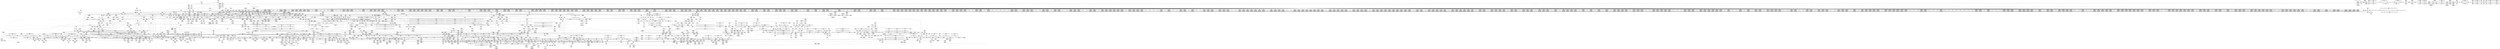 digraph {
	CE0x533a930 [shape=record,shape=Mrecord,label="{CE0x533a930|0:_i8,_:_GCMR_task_sid.__warned_internal_global_i8_0,_section_.data.unlikely_,_align_1:_elem_0:default:}"]
	CE0x5326d90 [shape=record,shape=Mrecord,label="{CE0x5326d90|2472:_%struct.cred*,_:_CRE_10624,10628_|*MultipleSource*|Function::task_sid&Arg::task::|Function::current_has_perm&Arg::tsk::|Function::selinux_task_kill&Arg::p::|security/selinux/hooks.c,208}"]
	CE0x52d3690 [shape=record,shape=Mrecord,label="{CE0x52d3690|i64*_getelementptr_inbounds_(_2_x_i64_,_2_x_i64_*___llvm_gcov_ctr131,_i64_0,_i64_1)|*Constant*|*SummSink*}"]
	CE0x53a7500 [shape=record,shape=Mrecord,label="{CE0x53a7500|__rcu_read_lock:tmp2}"]
	CE0x5298670 [shape=record,shape=Mrecord,label="{CE0x5298670|COLLAPSED:_GCMRE___llvm_gcov_ctr265_internal_global_10_x_i64_zeroinitializer:_elem_0:default:}"]
	CE0x52d3b30 [shape=record,shape=Mrecord,label="{CE0x52d3b30|rcu_read_lock:tobool|include/linux/rcupdate.h,882|*SummSource*}"]
	CE0x52f1380 [shape=record,shape=Mrecord,label="{CE0x52f1380|task_sid:tmp14|security/selinux/hooks.c,208}"]
	CE0x537fce0 [shape=record,shape=Mrecord,label="{CE0x537fce0|__rcu_read_unlock:bb|*SummSource*}"]
	CE0x53a6d80 [shape=record,shape=Mrecord,label="{CE0x53a6d80|GLOBAL:rcu_read_lock|*Constant*}"]
	CE0x52f1530 [shape=record,shape=Mrecord,label="{CE0x52f1530|task_sid:tmp14|security/selinux/hooks.c,208|*SummSource*}"]
	CE0x52cfde0 [shape=record,shape=Mrecord,label="{CE0x52cfde0|i64**_getelementptr_inbounds_(_4_x_i64*_,_4_x_i64*_*___llvm_gcda_edge_table266,_i64_0,_i64_3)|*Constant*}"]
	CE0x5289850 [shape=record,shape=Mrecord,label="{CE0x5289850|_ret_i32_%tmp6,_!dbg_!27716|security/selinux/hooks.c,197|*SummSource*}"]
	CE0x5374940 [shape=record,shape=Mrecord,label="{CE0x5374940|rcu_read_unlock:do.end}"]
	CE0x5361860 [shape=record,shape=Mrecord,label="{CE0x5361860|__rcu_read_lock:do.body}"]
	CE0x541b260 [shape=record,shape=Mrecord,label="{CE0x541b260|i64*_getelementptr_inbounds_(_4_x_i64_,_4_x_i64_*___llvm_gcov_ctr129,_i64_0,_i64_0)|*Constant*|*SummSink*}"]
	CE0x52e9910 [shape=record,shape=Mrecord,label="{CE0x52e9910|2472:_%struct.cred*,_:_CRE_20,24_|*MultipleSource*|Function::task_sid&Arg::task::|Function::current_has_perm&Arg::tsk::|Function::selinux_task_kill&Arg::p::|security/selinux/hooks.c,208}"]
	CE0x5354c20 [shape=record,shape=Mrecord,label="{CE0x5354c20|i64_1|*Constant*}"]
	CE0x5353780 [shape=record,shape=Mrecord,label="{CE0x5353780|cred_sid:tmp4|*LoadInst*|security/selinux/hooks.c,196|*SummSource*}"]
	CE0x529fb70 [shape=record,shape=Mrecord,label="{CE0x529fb70|selinux_task_kill:tmp19|security/selinux/hooks.c,3670}"]
	CE0x540dd90 [shape=record,shape=Mrecord,label="{CE0x540dd90|__preempt_count_sub:tmp6|./arch/x86/include/asm/preempt.h,78|*SummSink*}"]
	CE0x53e1ec0 [shape=record,shape=Mrecord,label="{CE0x53e1ec0|i64_1|*Constant*}"]
	"CONST[source:1(input),value:2(dynamic)][purpose:{object}][SrcIdx:0]"
	CE0x5338070 [shape=record,shape=Mrecord,label="{CE0x5338070|task_sid:tmp16|security/selinux/hooks.c,208|*SummSource*}"]
	CE0x52c1210 [shape=record,shape=Mrecord,label="{CE0x52c1210|signal_to_av:sw.epilog|*SummSink*}"]
	CE0x52d1710 [shape=record,shape=Mrecord,label="{CE0x52d1710|%struct.task_struct*_(%struct.task_struct**)*_asm_movq_%gs:$_1:P_,$0_,_r,im,_dirflag_,_fpsr_,_flags_|*SummSink*}"]
	CE0x528a500 [shape=record,shape=Mrecord,label="{CE0x528a500|i32_(i32,_i32,_i16,_i32,_%struct.common_audit_data*)*_bitcast_(i32_(i32,_i32,_i16,_i32,_%struct.common_audit_data.495*)*_avc_has_perm_to_i32_(i32,_i32,_i16,_i32,_%struct.common_audit_data*)*)|*Constant*|*SummSource*}"]
	CE0x537bcb0 [shape=record,shape=Mrecord,label="{CE0x537bcb0|rcu_read_unlock:tmp6|include/linux/rcupdate.h,933}"]
	CE0x5383a60 [shape=record,shape=Mrecord,label="{CE0x5383a60|rcu_read_unlock:tmp9|include/linux/rcupdate.h,933|*SummSink*}"]
	CE0x528f4c0 [shape=record,shape=Mrecord,label="{CE0x528f4c0|selinux_task_kill:tmp11|security/selinux/hooks.c,3665}"]
	CE0x54321f0 [shape=record,shape=Mrecord,label="{CE0x54321f0|__preempt_count_sub:tmp5|./arch/x86/include/asm/preempt.h,77}"]
	CE0x537a040 [shape=record,shape=Mrecord,label="{CE0x537a040|current_sid:tmp8|security/selinux/hooks.c,218|*SummSink*}"]
	CE0x52faf70 [shape=record,shape=Mrecord,label="{CE0x52faf70|2472:_%struct.cred*,_:_CRE_2080,2088_|*MultipleSource*|Function::task_sid&Arg::task::|Function::current_has_perm&Arg::tsk::|Function::selinux_task_kill&Arg::p::|security/selinux/hooks.c,208}"]
	CE0x531dbf0 [shape=record,shape=Mrecord,label="{CE0x531dbf0|2472:_%struct.cred*,_:_CRE_6355,6356_}"]
	CE0x527b180 [shape=record,shape=Mrecord,label="{CE0x527b180|i64*_getelementptr_inbounds_(_10_x_i64_,_10_x_i64_*___llvm_gcov_ctr290,_i64_0,_i64_3)|*Constant*}"]
	CE0x5350310 [shape=record,shape=Mrecord,label="{CE0x5350310|current_sid:sid|security/selinux/hooks.c,220|*SummSink*}"]
	CE0x52e3a30 [shape=record,shape=Mrecord,label="{CE0x52e3a30|task_sid:real_cred|security/selinux/hooks.c,208}"]
	CE0x52fed20 [shape=record,shape=Mrecord,label="{CE0x52fed20|2472:_%struct.cred*,_:_CRE_2368,2376_|*MultipleSource*|Function::task_sid&Arg::task::|Function::current_has_perm&Arg::tsk::|Function::selinux_task_kill&Arg::p::|security/selinux/hooks.c,208}"]
	CE0x53deef0 [shape=record,shape=Mrecord,label="{CE0x53deef0|__rcu_read_unlock:tmp7|include/linux/rcupdate.h,245|*SummSource*}"]
	CE0x52efba0 [shape=record,shape=Mrecord,label="{CE0x52efba0|task_sid:tmp12|security/selinux/hooks.c,208|*SummSource*}"]
	CE0x52717c0 [shape=record,shape=Mrecord,label="{CE0x52717c0|GLOBAL:__llvm_gcov_indirect_counter_increment|*Constant*|*SummSink*}"]
	CE0x5334e70 [shape=record,shape=Mrecord,label="{CE0x5334e70|__rcu_read_lock:tmp4|include/linux/rcupdate.h,239|*SummSink*}"]
	CE0x53380e0 [shape=record,shape=Mrecord,label="{CE0x53380e0|task_sid:tmp16|security/selinux/hooks.c,208|*SummSink*}"]
	CE0x53ccaa0 [shape=record,shape=Mrecord,label="{CE0x53ccaa0|i64*_getelementptr_inbounds_(_4_x_i64_,_4_x_i64_*___llvm_gcov_ctr133,_i64_0,_i64_0)|*Constant*|*SummSink*}"]
	CE0x5357eb0 [shape=record,shape=Mrecord,label="{CE0x5357eb0|rcu_read_lock:if.end|*SummSource*}"]
	CE0x5296c40 [shape=record,shape=Mrecord,label="{CE0x5296c40|GLOBAL:__llvm_gcov_ctr290|Global_var:__llvm_gcov_ctr290|*SummSink*}"]
	CE0x529d670 [shape=record,shape=Mrecord,label="{CE0x529d670|task_sid:tmp3}"]
	CE0x53c68d0 [shape=record,shape=Mrecord,label="{CE0x53c68d0|GLOBAL:__preempt_count|Global_var:__preempt_count|*SummSink*}"]
	CE0x5351b30 [shape=record,shape=Mrecord,label="{CE0x5351b30|task_sid:do.body}"]
	CE0x52f6100 [shape=record,shape=Mrecord,label="{CE0x52f6100|2472:_%struct.cred*,_:_CRE_784,1808_|*MultipleSource*|Function::task_sid&Arg::task::|Function::current_has_perm&Arg::tsk::|Function::selinux_task_kill&Arg::p::|security/selinux/hooks.c,208}"]
	CE0x53f1c50 [shape=record,shape=Mrecord,label="{CE0x53f1c50|_ret_void,_!dbg_!27720|./arch/x86/include/asm/preempt.h,78|*SummSink*}"]
	CE0x5346670 [shape=record,shape=Mrecord,label="{CE0x5346670|i32_78|*Constant*}"]
	CE0x5314f00 [shape=record,shape=Mrecord,label="{CE0x5314f00|2472:_%struct.cred*,_:_CRE_5960,5968_|*MultipleSource*|Function::task_sid&Arg::task::|Function::current_has_perm&Arg::tsk::|Function::selinux_task_kill&Arg::p::|security/selinux/hooks.c,208}"]
	CE0x528e340 [shape=record,shape=Mrecord,label="{CE0x528e340|selinux_task_kill:if.then2|*SummSource*}"]
	CE0x52e4990 [shape=record,shape=Mrecord,label="{CE0x52e4990|i64*_null|*Constant*|*SummSink*}"]
	CE0x5273970 [shape=record,shape=Mrecord,label="{CE0x5273970|selinux_task_kill:tmp9|security/selinux/hooks.c,3664|*SummSink*}"]
	CE0x526dc50 [shape=record,shape=Mrecord,label="{CE0x526dc50|selinux_task_kill:if.else|*SummSink*}"]
	CE0x5292f20 [shape=record,shape=Mrecord,label="{CE0x5292f20|i64_6|*Constant*|*SummSink*}"]
	CE0x5362af0 [shape=record,shape=Mrecord,label="{CE0x5362af0|rcu_read_lock:tmp10|include/linux/rcupdate.h,882}"]
	CE0x52f7a80 [shape=record,shape=Mrecord,label="{CE0x52f7a80|2472:_%struct.cred*,_:_CRE_1896,1900_|*MultipleSource*|Function::task_sid&Arg::task::|Function::current_has_perm&Arg::tsk::|Function::selinux_task_kill&Arg::p::|security/selinux/hooks.c,208}"]
	CE0x530a110 [shape=record,shape=Mrecord,label="{CE0x530a110|2472:_%struct.cred*,_:_CRE_2914,2915_}"]
	CE0x5325a10 [shape=record,shape=Mrecord,label="{CE0x5325a10|2472:_%struct.cred*,_:_CRE_10572,10576_|*MultipleSource*|Function::task_sid&Arg::task::|Function::current_has_perm&Arg::tsk::|Function::selinux_task_kill&Arg::p::|security/selinux/hooks.c,208}"]
	CE0x52ed500 [shape=record,shape=Mrecord,label="{CE0x52ed500|i32_-1|*Constant*}"]
	CE0x52cecc0 [shape=record,shape=Mrecord,label="{CE0x52cecc0|signal_to_av:tmp5|security/selinux/hooks.c,1483|*SummSource*}"]
	CE0x529eb00 [shape=record,shape=Mrecord,label="{CE0x529eb00|GLOBAL:__llvm_gcov_indirect_counter_increment|*Constant*|*SummSource*}"]
	CE0x5301880 [shape=record,shape=Mrecord,label="{CE0x5301880|2472:_%struct.cred*,_:_CRE_2527,2528_}"]
	CE0x53c5790 [shape=record,shape=Mrecord,label="{CE0x53c5790|i64*_getelementptr_inbounds_(_4_x_i64_,_4_x_i64_*___llvm_gcov_ctr130,_i64_0,_i64_3)|*Constant*|*SummSink*}"]
	CE0x537b830 [shape=record,shape=Mrecord,label="{CE0x537b830|i64*_getelementptr_inbounds_(_11_x_i64_,_11_x_i64_*___llvm_gcov_ctr132,_i64_0,_i64_0)|*Constant*}"]
	CE0x5369830 [shape=record,shape=Mrecord,label="{CE0x5369830|rcu_read_lock:tmp17|include/linux/rcupdate.h,882}"]
	CE0x53766e0 [shape=record,shape=Mrecord,label="{CE0x53766e0|rcu_lock_acquire:tmp7|*SummSource*}"]
	CE0x526dd40 [shape=record,shape=Mrecord,label="{CE0x526dd40|i64*_getelementptr_inbounds_(_10_x_i64_,_10_x_i64_*___llvm_gcov_ctr290,_i64_0,_i64_0)|*Constant*}"]
	CE0x5352d20 [shape=record,shape=Mrecord,label="{CE0x5352d20|rcu_read_lock:tmp4|include/linux/rcupdate.h,882|*SummSource*}"]
	CE0x5371c70 [shape=record,shape=Mrecord,label="{CE0x5371c70|i64*_getelementptr_inbounds_(_4_x_i64_,_4_x_i64_*___llvm_gcov_ctr130,_i64_0,_i64_1)|*Constant*}"]
	CE0x52d5350 [shape=record,shape=Mrecord,label="{CE0x52d5350|i32_4|*Constant*|*SummSink*}"]
	CE0x5335ba0 [shape=record,shape=Mrecord,label="{CE0x5335ba0|rcu_lock_acquire:tmp1|*SummSink*}"]
	CE0x5283c70 [shape=record,shape=Mrecord,label="{CE0x5283c70|2472:_%struct.cred*,_:_CRE_184,192_|*MultipleSource*|Function::task_sid&Arg::task::|Function::current_has_perm&Arg::tsk::|Function::selinux_task_kill&Arg::p::|security/selinux/hooks.c,208}"]
	CE0x52c84a0 [shape=record,shape=Mrecord,label="{CE0x52c84a0|_call_void_lockdep_rcu_suspicious(i8*_getelementptr_inbounds_(_25_x_i8_,_25_x_i8_*_.str3,_i32_0,_i32_0),_i32_208,_i8*_getelementptr_inbounds_(_41_x_i8_,_41_x_i8_*_.str44,_i32_0,_i32_0))_#10,_!dbg_!27732|security/selinux/hooks.c,208}"]
	CE0x53d5720 [shape=record,shape=Mrecord,label="{CE0x53d5720|get_current:tmp1|*SummSink*}"]
	CE0x52a76d0 [shape=record,shape=Mrecord,label="{CE0x52a76d0|selinux_task_kill:tmp16|security/selinux/hooks.c,3669}"]
	CE0x529e140 [shape=record,shape=Mrecord,label="{CE0x529e140|current_has_perm:tmp1}"]
	CE0x52f58b0 [shape=record,shape=Mrecord,label="{CE0x52f58b0|2472:_%struct.cred*,_:_CRE_760,768_|*MultipleSource*|Function::task_sid&Arg::task::|Function::current_has_perm&Arg::tsk::|Function::selinux_task_kill&Arg::p::|security/selinux/hooks.c,208}"]
	CE0x53cf630 [shape=record,shape=Mrecord,label="{CE0x53cf630|__rcu_read_unlock:tmp3|*SummSource*}"]
	CE0x52dd9d0 [shape=record,shape=Mrecord,label="{CE0x52dd9d0|rcu_read_unlock:land.lhs.true2|*SummSource*}"]
	CE0x530acf0 [shape=record,shape=Mrecord,label="{CE0x530acf0|2472:_%struct.cred*,_:_CRE_2924,2925_}"]
	CE0x5353200 [shape=record,shape=Mrecord,label="{CE0x5353200|GLOBAL:__llvm_gcov_ctr127|Global_var:__llvm_gcov_ctr127|*SummSource*}"]
	CE0x5311110 [shape=record,shape=Mrecord,label="{CE0x5311110|2472:_%struct.cred*,_:_CRE_3108,3112_|*MultipleSource*|Function::task_sid&Arg::task::|Function::current_has_perm&Arg::tsk::|Function::selinux_task_kill&Arg::p::|security/selinux/hooks.c,208}"]
	CE0x5271ec0 [shape=record,shape=Mrecord,label="{CE0x5271ec0|i32_17|*Constant*|*SummSource*}"]
	CE0x536d5f0 [shape=record,shape=Mrecord,label="{CE0x536d5f0|i32_1|*Constant*}"]
	CE0x52dd270 [shape=record,shape=Mrecord,label="{CE0x52dd270|2472:_%struct.cred*,_:_CRE_224,232_|*MultipleSource*|Function::task_sid&Arg::task::|Function::current_has_perm&Arg::tsk::|Function::selinux_task_kill&Arg::p::|security/selinux/hooks.c,208}"]
	CE0x52eb150 [shape=record,shape=Mrecord,label="{CE0x52eb150|2472:_%struct.cred*,_:_CRE_48,56_|*MultipleSource*|Function::task_sid&Arg::task::|Function::current_has_perm&Arg::tsk::|Function::selinux_task_kill&Arg::p::|security/selinux/hooks.c,208}"]
	CE0x52f4eb0 [shape=record,shape=Mrecord,label="{CE0x52f4eb0|2472:_%struct.cred*,_:_CRE_712,720_|*MultipleSource*|Function::task_sid&Arg::task::|Function::current_has_perm&Arg::tsk::|Function::selinux_task_kill&Arg::p::|security/selinux/hooks.c,208}"]
	CE0x53620e0 [shape=record,shape=Mrecord,label="{CE0x53620e0|rcu_read_lock:tmp8|include/linux/rcupdate.h,882|*SummSink*}"]
	CE0x53f1390 [shape=record,shape=Mrecord,label="{CE0x53f1390|__rcu_read_unlock:do.body}"]
	CE0x53825c0 [shape=record,shape=Mrecord,label="{CE0x53825c0|rcu_read_unlock:tmp17|include/linux/rcupdate.h,933|*SummSink*}"]
	CE0x5281b10 [shape=record,shape=Mrecord,label="{CE0x5281b10|GLOBAL:__llvm_gcov_ctr290|Global_var:__llvm_gcov_ctr290}"]
	CE0x5319710 [shape=record,shape=Mrecord,label="{CE0x5319710|2472:_%struct.cred*,_:_CRE_6297,6298_}"]
	CE0x53490e0 [shape=record,shape=Mrecord,label="{CE0x53490e0|__llvm_gcov_indirect_counter_increment:tmp3|*SummSink*}"]
	CE0x531ca20 [shape=record,shape=Mrecord,label="{CE0x531ca20|2472:_%struct.cred*,_:_CRE_6340,6341_}"]
	CE0x5299710 [shape=record,shape=Mrecord,label="{CE0x5299710|i32_32|*Constant*|*SummSource*}"]
	CE0x5327ad0 [shape=record,shape=Mrecord,label="{CE0x5327ad0|_call_void_lockdep_rcu_suspicious(i8*_getelementptr_inbounds_(_25_x_i8_,_25_x_i8_*_.str45,_i32_0,_i32_0),_i32_934,_i8*_getelementptr_inbounds_(_44_x_i8_,_44_x_i8_*_.str47,_i32_0,_i32_0))_#10,_!dbg_!27726|include/linux/rcupdate.h,933|*SummSource*}"]
	CE0x537f0b0 [shape=record,shape=Mrecord,label="{CE0x537f0b0|rcu_read_unlock:tmp8|include/linux/rcupdate.h,933}"]
	CE0x53d57f0 [shape=record,shape=Mrecord,label="{CE0x53d57f0|i64*_getelementptr_inbounds_(_4_x_i64_,_4_x_i64_*___llvm_gcov_ctr134,_i64_0,_i64_0)|*Constant*|*SummSource*}"]
	CE0x52e8050 [shape=record,shape=Mrecord,label="{CE0x52e8050|2472:_%struct.cred*,_:_CRE_8,16_|*MultipleSource*|Function::task_sid&Arg::task::|Function::current_has_perm&Arg::tsk::|Function::selinux_task_kill&Arg::p::|security/selinux/hooks.c,208}"]
	CE0x53097f0 [shape=record,shape=Mrecord,label="{CE0x53097f0|2472:_%struct.cred*,_:_CRE_2906,2907_}"]
	CE0x53014d0 [shape=record,shape=Mrecord,label="{CE0x53014d0|2472:_%struct.cred*,_:_CRE_2523,2524_}"]
	CE0x531fef0 [shape=record,shape=Mrecord,label="{CE0x531fef0|2472:_%struct.cred*,_:_CRE_6472,6474_|*MultipleSource*|Function::task_sid&Arg::task::|Function::current_has_perm&Arg::tsk::|Function::selinux_task_kill&Arg::p::|security/selinux/hooks.c,208}"]
	CE0x53e5800 [shape=record,shape=Mrecord,label="{CE0x53e5800|task_sid:tmp19|security/selinux/hooks.c,208}"]
	CE0x532eab0 [shape=record,shape=Mrecord,label="{CE0x532eab0|_ret_void,_!dbg_!27717|include/linux/rcupdate.h,245|*SummSink*}"]
	CE0x537caf0 [shape=record,shape=Mrecord,label="{CE0x537caf0|i64*_getelementptr_inbounds_(_11_x_i64_,_11_x_i64_*___llvm_gcov_ctr125,_i64_0,_i64_1)|*Constant*|*SummSource*}"]
	CE0x5325ef0 [shape=record,shape=Mrecord,label="{CE0x5325ef0|2472:_%struct.cred*,_:_CRE_10584,10592_|*MultipleSource*|Function::task_sid&Arg::task::|Function::current_has_perm&Arg::tsk::|Function::selinux_task_kill&Arg::p::|security/selinux/hooks.c,208}"]
	CE0x52cf220 [shape=record,shape=Mrecord,label="{CE0x52cf220|_call_void___llvm_gcov_indirect_counter_increment(i32*___llvm_gcov_global_state_pred267,_i64**_getelementptr_inbounds_(_4_x_i64*_,_4_x_i64*_*___llvm_gcda_edge_table266,_i64_0,_i64_3)),_!dbg_!27719|security/selinux/hooks.c,1487|*SummSink*}"]
	CE0x53a6a10 [shape=record,shape=Mrecord,label="{CE0x53a6a10|current_sid:tmp8|security/selinux/hooks.c,218|*SummSource*}"]
	CE0x5298460 [shape=record,shape=Mrecord,label="{CE0x5298460|i64*_getelementptr_inbounds_(_10_x_i64_,_10_x_i64_*___llvm_gcov_ctr265,_i64_0,_i64_0)|*Constant*|*SummSink*}"]
	CE0x537e8c0 [shape=record,shape=Mrecord,label="{CE0x537e8c0|rcu_read_unlock:bb}"]
	CE0x52771e0 [shape=record,shape=Mrecord,label="{CE0x52771e0|signal_to_av:entry|*SummSource*}"]
	CE0x53d1bd0 [shape=record,shape=Mrecord,label="{CE0x53d1bd0|GLOBAL:lock_release|*Constant*|*SummSink*}"]
	CE0x536fc20 [shape=record,shape=Mrecord,label="{CE0x536fc20|rcu_read_unlock:if.then}"]
	CE0x5306180 [shape=record,shape=Mrecord,label="{CE0x5306180|2472:_%struct.cred*,_:_CRE_2752,2760_|*MultipleSource*|Function::task_sid&Arg::task::|Function::current_has_perm&Arg::tsk::|Function::selinux_task_kill&Arg::p::|security/selinux/hooks.c,208}"]
	CE0x53eabf0 [shape=record,shape=Mrecord,label="{CE0x53eabf0|i64*_getelementptr_inbounds_(_4_x_i64_,_4_x_i64_*___llvm_gcov_ctr135,_i64_0,_i64_3)|*Constant*|*SummSource*}"]
	CE0x5310c50 [shape=record,shape=Mrecord,label="{CE0x5310c50|2472:_%struct.cred*,_:_CRE_3096,3104_|*MultipleSource*|Function::task_sid&Arg::task::|Function::current_has_perm&Arg::tsk::|Function::selinux_task_kill&Arg::p::|security/selinux/hooks.c,208}"]
	CE0x52a4610 [shape=record,shape=Mrecord,label="{CE0x52a4610|rcu_read_unlock:entry|*SummSource*}"]
	CE0x53c4ec0 [shape=record,shape=Mrecord,label="{CE0x53c4ec0|__rcu_read_lock:tmp6|include/linux/rcupdate.h,240|*SummSource*}"]
	CE0x52f5470 [shape=record,shape=Mrecord,label="{CE0x52f5470|2472:_%struct.cred*,_:_CRE_736,744_|*MultipleSource*|Function::task_sid&Arg::task::|Function::current_has_perm&Arg::tsk::|Function::selinux_task_kill&Arg::p::|security/selinux/hooks.c,208}"]
	CE0x52d4ab0 [shape=record,shape=Mrecord,label="{CE0x52d4ab0|i64*_getelementptr_inbounds_(_10_x_i64_,_10_x_i64_*___llvm_gcov_ctr265,_i64_0,_i64_8)|*Constant*|*SummSink*}"]
	CE0x536b210 [shape=record,shape=Mrecord,label="{CE0x536b210|rcu_read_lock:tmp20|include/linux/rcupdate.h,882}"]
	CE0x5356df0 [shape=record,shape=Mrecord,label="{CE0x5356df0|rcu_read_unlock:tmp11|include/linux/rcupdate.h,933|*SummSource*}"]
	CE0x527b030 [shape=record,shape=Mrecord,label="{CE0x527b030|selinux_task_kill:tmp3|security/selinux/hooks.c,3661}"]
	CE0x5279a60 [shape=record,shape=Mrecord,label="{CE0x5279a60|selinux_task_kill:tmp8|security/selinux/hooks.c,3664}"]
	CE0x5271860 [shape=record,shape=Mrecord,label="{CE0x5271860|i32_17|*Constant*}"]
	CE0x52a2450 [shape=record,shape=Mrecord,label="{CE0x52a2450|current_sid:tmp16|security/selinux/hooks.c,218|*SummSink*}"]
	CE0x53e51d0 [shape=record,shape=Mrecord,label="{CE0x53e51d0|i64*_getelementptr_inbounds_(_13_x_i64_,_13_x_i64_*___llvm_gcov_ctr126,_i64_0,_i64_8)|*Constant*}"]
	CE0x52de4a0 [shape=record,shape=Mrecord,label="{CE0x52de4a0|rcu_lock_acquire:entry|*SummSink*}"]
	CE0x53099a0 [shape=record,shape=Mrecord,label="{CE0x53099a0|2472:_%struct.cred*,_:_CRE_2907,2908_}"]
	CE0x53d53f0 [shape=record,shape=Mrecord,label="{CE0x53d53f0|__rcu_read_unlock:do.end|*SummSink*}"]
	CE0x5295480 [shape=record,shape=Mrecord,label="{CE0x5295480|GLOBAL:task_sid|*Constant*}"]
	CE0x5354a10 [shape=record,shape=Mrecord,label="{CE0x5354a10|_call_void_mcount()_#3|*SummSink*}"]
	CE0x53753f0 [shape=record,shape=Mrecord,label="{CE0x53753f0|i1_true|*Constant*|*SummSource*}"]
	CE0x53aa260 [shape=record,shape=Mrecord,label="{CE0x53aa260|current_sid:call4|security/selinux/hooks.c,218}"]
	CE0x537a5b0 [shape=record,shape=Mrecord,label="{CE0x537a5b0|i64*_getelementptr_inbounds_(_11_x_i64_,_11_x_i64_*___llvm_gcov_ctr132,_i64_0,_i64_1)|*Constant*}"]
	CE0x528e620 [shape=record,shape=Mrecord,label="{CE0x528e620|signal_to_av:tmp2|security/selinux/hooks.c,1479|*SummSink*}"]
	CE0x5271c50 [shape=record,shape=Mrecord,label="{CE0x5271c50|task_sid:do.end}"]
	CE0x532ab30 [shape=record,shape=Mrecord,label="{CE0x532ab30|i64*_getelementptr_inbounds_(_11_x_i64_,_11_x_i64_*___llvm_gcov_ctr132,_i64_0,_i64_10)|*Constant*|*SummSource*}"]
	CE0x5281150 [shape=record,shape=Mrecord,label="{CE0x5281150|selinux_task_kill:perm.0}"]
	CE0x5317530 [shape=record,shape=Mrecord,label="{CE0x5317530|2472:_%struct.cred*,_:_CRE_6208,6216_|*MultipleSource*|Function::task_sid&Arg::task::|Function::current_has_perm&Arg::tsk::|Function::selinux_task_kill&Arg::p::|security/selinux/hooks.c,208}"]
	CE0x5311370 [shape=record,shape=Mrecord,label="{CE0x5311370|2472:_%struct.cred*,_:_CRE_3112,3116_|*MultipleSource*|Function::task_sid&Arg::task::|Function::current_has_perm&Arg::tsk::|Function::selinux_task_kill&Arg::p::|security/selinux/hooks.c,208}"]
	CE0x5379d90 [shape=record,shape=Mrecord,label="{CE0x5379d90|rcu_read_unlock:tmp15|include/linux/rcupdate.h,933|*SummSource*}"]
	CE0x53772a0 [shape=record,shape=Mrecord,label="{CE0x53772a0|rcu_read_unlock:tmp1|*SummSink*}"]
	CE0x52c4c40 [shape=record,shape=Mrecord,label="{CE0x52c4c40|2472:_%struct.cred*,_:_CRE_552,560_|*MultipleSource*|Function::task_sid&Arg::task::|Function::current_has_perm&Arg::tsk::|Function::selinux_task_kill&Arg::p::|security/selinux/hooks.c,208}"]
	CE0x5318800 [shape=record,shape=Mrecord,label="{CE0x5318800|2472:_%struct.cred*,_:_CRE_6280,6284_|*MultipleSource*|Function::task_sid&Arg::task::|Function::current_has_perm&Arg::tsk::|Function::selinux_task_kill&Arg::p::|security/selinux/hooks.c,208}"]
	CE0x5316950 [shape=record,shape=Mrecord,label="{CE0x5316950|2472:_%struct.cred*,_:_CRE_6176,6180_|*MultipleSource*|Function::task_sid&Arg::task::|Function::current_has_perm&Arg::tsk::|Function::selinux_task_kill&Arg::p::|security/selinux/hooks.c,208}"]
	CE0x5282c50 [shape=record,shape=Mrecord,label="{CE0x5282c50|i32_0|*Constant*|*SummSink*}"]
	CE0x53f45a0 [shape=record,shape=Mrecord,label="{CE0x53f45a0|i64*_getelementptr_inbounds_(_2_x_i64_,_2_x_i64_*___llvm_gcov_ctr98,_i64_0,_i64_1)|*Constant*|*SummSink*}"]
	CE0x526fe80 [shape=record,shape=Mrecord,label="{CE0x526fe80|selinux_task_kill:if.end|*SummSink*}"]
	CE0x52d5bf0 [shape=record,shape=Mrecord,label="{CE0x52d5bf0|i32_8|*Constant*|*SummSink*}"]
	CE0x5328d20 [shape=record,shape=Mrecord,label="{CE0x5328d20|i8*_getelementptr_inbounds_(_44_x_i8_,_44_x_i8_*_.str47,_i32_0,_i32_0)|*Constant*|*SummSource*}"]
	CE0x5272b50 [shape=record,shape=Mrecord,label="{CE0x5272b50|__llvm_gcov_indirect_counter_increment:entry|*SummSource*}"]
	CE0x5417760 [shape=record,shape=Mrecord,label="{CE0x5417760|__preempt_count_sub:tmp|*SummSink*}"]
	CE0x52db160 [shape=record,shape=Mrecord,label="{CE0x52db160|_ret_void,_!dbg_!27735|include/linux/rcupdate.h,884}"]
	CE0x52f8550 [shape=record,shape=Mrecord,label="{CE0x52f8550|2472:_%struct.cred*,_:_CRE_1936,1944_|*MultipleSource*|Function::task_sid&Arg::task::|Function::current_has_perm&Arg::tsk::|Function::selinux_task_kill&Arg::p::|security/selinux/hooks.c,208}"]
	CE0x52e7600 [shape=record,shape=Mrecord,label="{CE0x52e7600|_call_void_rcu_lock_acquire(%struct.lockdep_map*_rcu_lock_map)_#10,_!dbg_!27711|include/linux/rcupdate.h,881|*SummSource*}"]
	CE0x5313710 [shape=record,shape=Mrecord,label="{CE0x5313710|2472:_%struct.cred*,_:_CRE_5880,5888_|*MultipleSource*|Function::task_sid&Arg::task::|Function::current_has_perm&Arg::tsk::|Function::selinux_task_kill&Arg::p::|security/selinux/hooks.c,208}"]
	CE0x53e63d0 [shape=record,shape=Mrecord,label="{CE0x53e63d0|i64*_getelementptr_inbounds_(_13_x_i64_,_13_x_i64_*___llvm_gcov_ctr126,_i64_0,_i64_9)|*Constant*}"]
	CE0x53501b0 [shape=record,shape=Mrecord,label="{CE0x53501b0|current_sid:sid|security/selinux/hooks.c,220|*SummSource*}"]
	CE0x5338170 [shape=record,shape=Mrecord,label="{CE0x5338170|i64*_getelementptr_inbounds_(_13_x_i64_,_13_x_i64_*___llvm_gcov_ctr126,_i64_0,_i64_8)|*Constant*}"]
	CE0x531aa10 [shape=record,shape=Mrecord,label="{CE0x531aa10|2472:_%struct.cred*,_:_CRE_6313,6314_}"]
	CE0x540d1a0 [shape=record,shape=Mrecord,label="{CE0x540d1a0|__preempt_count_add:tmp5|./arch/x86/include/asm/preempt.h,72}"]
	CE0x52a4cb0 [shape=record,shape=Mrecord,label="{CE0x52a4cb0|_ret_void,_!dbg_!27735|include/linux/rcupdate.h,938|*SummSink*}"]
	CE0x5276e30 [shape=record,shape=Mrecord,label="{CE0x5276e30|selinux_task_kill:secid|Function::selinux_task_kill&Arg::secid::|*SummSource*}"]
	CE0x5353980 [shape=record,shape=Mrecord,label="{CE0x5353980|cred_sid:tmp4|*LoadInst*|security/selinux/hooks.c,196|*SummSink*}"]
	CE0x53ce100 [shape=record,shape=Mrecord,label="{CE0x53ce100|void_(i32*,_i32,_i32*)*_asm_addl_$1,_%gs:$0_,_*m,ri,*m,_dirflag_,_fpsr_,_flags_|*SummSink*}"]
	CE0x52d56e0 [shape=record,shape=Mrecord,label="{CE0x52d56e0|i32_64|*Constant*|*SummSource*}"]
	CE0x527af40 [shape=record,shape=Mrecord,label="{CE0x527af40|_call_void_mcount()_#3|*SummSource*}"]
	CE0x5292190 [shape=record,shape=Mrecord,label="{CE0x5292190|selinux_task_kill:call4|security/selinux/hooks.c,3666|*SummSink*}"]
	CE0x535c370 [shape=record,shape=Mrecord,label="{CE0x535c370|rcu_read_lock:do.end|*SummSink*}"]
	CE0x52a5ce0 [shape=record,shape=Mrecord,label="{CE0x52a5ce0|avc_has_perm:requested|Function::avc_has_perm&Arg::requested::|*SummSource*}"]
	CE0x52d9b90 [shape=record,shape=Mrecord,label="{CE0x52d9b90|signal_to_av:tmp11|security/selinux/hooks.c,1495}"]
	CE0x531e730 [shape=record,shape=Mrecord,label="{CE0x531e730|2472:_%struct.cred*,_:_CRE_6384,6392_|*MultipleSource*|Function::task_sid&Arg::task::|Function::current_has_perm&Arg::tsk::|Function::selinux_task_kill&Arg::p::|security/selinux/hooks.c,208}"]
	CE0x52ddfb0 [shape=record,shape=Mrecord,label="{CE0x52ddfb0|2472:_%struct.cred*,_:_CRE_344,352_|*MultipleSource*|Function::task_sid&Arg::task::|Function::current_has_perm&Arg::tsk::|Function::selinux_task_kill&Arg::p::|security/selinux/hooks.c,208}"]
	CE0x541efa0 [shape=record,shape=Mrecord,label="{CE0x541efa0|_call_void_mcount()_#3}"]
	CE0x5302430 [shape=record,shape=Mrecord,label="{CE0x5302430|2472:_%struct.cred*,_:_CRE_2544,2568_|*MultipleSource*|Function::task_sid&Arg::task::|Function::current_has_perm&Arg::tsk::|Function::selinux_task_kill&Arg::p::|security/selinux/hooks.c,208}"]
	CE0x52a5bb0 [shape=record,shape=Mrecord,label="{CE0x52a5bb0|avc_has_perm:requested|Function::avc_has_perm&Arg::requested::}"]
	CE0x52f4670 [shape=record,shape=Mrecord,label="{CE0x52f4670|2472:_%struct.cred*,_:_CRE_696,697_}"]
	CE0x5284150 [shape=record,shape=Mrecord,label="{CE0x5284150|GLOBAL:__llvm_gcov_global_state_pred267|Global_var:__llvm_gcov_global_state_pred267}"]
	CE0x5400ed0 [shape=record,shape=Mrecord,label="{CE0x5400ed0|__preempt_count_sub:tmp4|./arch/x86/include/asm/preempt.h,77}"]
	CE0x52f3fc0 [shape=record,shape=Mrecord,label="{CE0x52f3fc0|2472:_%struct.cred*,_:_CRE_689,690_}"]
	CE0x52c2bd0 [shape=record,shape=Mrecord,label="{CE0x52c2bd0|0:_i64*,_array:_GCR___llvm_gcda_edge_table266_internal_unnamed_addr_constant_4_x_i64*_i64*_getelementptr_inbounds_(_10_x_i64_,_10_x_i64_*___llvm_gcov_ctr265,_i64_0,_i64_1),_i64*_getelementptr_inbounds_(_10_x_i64_,_10_x_i64_*___llvm_gcov_ctr265,_i64_0,_i64_2),_i64*_getelementptr_inbounds_(_10_x_i64_,_10_x_i64_*___llvm_gcov_ctr265,_i64_0,_i64_3),_i64*_getelementptr_inbounds_(_10_x_i64_,_10_x_i64_*___llvm_gcov_ctr265,_i64_0,_i64_4)_:_elem_0::}"]
	CE0x537e7b0 [shape=record,shape=Mrecord,label="{CE0x537e7b0|rcu_read_unlock:do.body|*SummSink*}"]
	CE0x53de370 [shape=record,shape=Mrecord,label="{CE0x53de370|_call_void___preempt_count_sub(i32_1)_#10,_!dbg_!27715|include/linux/rcupdate.h,244|*SummSource*}"]
	CE0x53dddd0 [shape=record,shape=Mrecord,label="{CE0x53dddd0|i64*_getelementptr_inbounds_(_4_x_i64_,_4_x_i64_*___llvm_gcov_ctr129,_i64_0,_i64_2)|*Constant*}"]
	CE0x529e740 [shape=record,shape=Mrecord,label="{CE0x529e740|__llvm_gcov_indirect_counter_increment:predecessor|Function::__llvm_gcov_indirect_counter_increment&Arg::predecessor::}"]
	CE0x5323070 [shape=record,shape=Mrecord,label="{CE0x5323070|2472:_%struct.cred*,_:_CRE_6624,6632_|*MultipleSource*|Function::task_sid&Arg::task::|Function::current_has_perm&Arg::tsk::|Function::selinux_task_kill&Arg::p::|security/selinux/hooks.c,208}"]
	CE0x529a7c0 [shape=record,shape=Mrecord,label="{CE0x529a7c0|signal_to_av:tmp6|security/selinux/hooks.c,1487}"]
	CE0x53e84f0 [shape=record,shape=Mrecord,label="{CE0x53e84f0|GLOBAL:rcu_read_unlock|*Constant*}"]
	CE0x52f1b10 [shape=record,shape=Mrecord,label="{CE0x52f1b10|2472:_%struct.cred*,_:_CRE_576,584_|*MultipleSource*|Function::task_sid&Arg::task::|Function::current_has_perm&Arg::tsk::|Function::selinux_task_kill&Arg::p::|security/selinux/hooks.c,208}"]
	CE0x53d5c70 [shape=record,shape=Mrecord,label="{CE0x53d5c70|i64*_getelementptr_inbounds_(_4_x_i64_,_4_x_i64_*___llvm_gcov_ctr134,_i64_0,_i64_0)|*Constant*|*SummSink*}"]
	CE0x5274370 [shape=record,shape=Mrecord,label="{CE0x5274370|i64_5|*Constant*|*SummSink*}"]
	CE0x52e9980 [shape=record,shape=Mrecord,label="{CE0x52e9980|2472:_%struct.cred*,_:_CRE_144,152_|*MultipleSource*|Function::task_sid&Arg::task::|Function::current_has_perm&Arg::tsk::|Function::selinux_task_kill&Arg::p::|security/selinux/hooks.c,208}"]
	CE0x529e040 [shape=record,shape=Mrecord,label="{CE0x529e040|signal_to_av:sw.bb1}"]
	CE0x53aa6f0 [shape=record,shape=Mrecord,label="{CE0x53aa6f0|current_sid:call4|security/selinux/hooks.c,218|*SummSink*}"]
	CE0x528a1c0 [shape=record,shape=Mrecord,label="{CE0x528a1c0|selinux_task_kill:call4|security/selinux/hooks.c,3666}"]
	CE0x52c6490 [shape=record,shape=Mrecord,label="{CE0x52c6490|i8*_getelementptr_inbounds_(_41_x_i8_,_41_x_i8_*_.str44,_i32_0,_i32_0)|*Constant*}"]
	CE0x5360840 [shape=record,shape=Mrecord,label="{CE0x5360840|GLOBAL:rcu_read_unlock.__warned|Global_var:rcu_read_unlock.__warned|*SummSink*}"]
	CE0x52f25e0 [shape=record,shape=Mrecord,label="{CE0x52f25e0|2472:_%struct.cred*,_:_CRE_616,624_|*MultipleSource*|Function::task_sid&Arg::task::|Function::current_has_perm&Arg::tsk::|Function::selinux_task_kill&Arg::p::|security/selinux/hooks.c,208}"]
	CE0x52f7ec0 [shape=record,shape=Mrecord,label="{CE0x52f7ec0|2472:_%struct.cred*,_:_CRE_1912,1920_|*MultipleSource*|Function::task_sid&Arg::task::|Function::current_has_perm&Arg::tsk::|Function::selinux_task_kill&Arg::p::|security/selinux/hooks.c,208}"]
	CE0x5416a00 [shape=record,shape=Mrecord,label="{CE0x5416a00|__preempt_count_sub:tmp|*SummSource*}"]
	CE0x529a750 [shape=record,shape=Mrecord,label="{CE0x529a750|i64*_getelementptr_inbounds_(_10_x_i64_,_10_x_i64_*___llvm_gcov_ctr265,_i64_0,_i64_7)|*Constant*|*SummSink*}"]
	CE0x53eb0c0 [shape=record,shape=Mrecord,label="{CE0x53eb0c0|_call_void_mcount()_#3}"]
	CE0x532ff80 [shape=record,shape=Mrecord,label="{CE0x532ff80|current_sid:land.lhs.true2}"]
	CE0x53cb530 [shape=record,shape=Mrecord,label="{CE0x53cb530|%struct.lockdep_map*_null|*Constant*}"]
	CE0x52f1200 [shape=record,shape=Mrecord,label="{CE0x52f1200|task_sid:tmp14|security/selinux/hooks.c,208|*SummSink*}"]
	CE0x537dc70 [shape=record,shape=Mrecord,label="{CE0x537dc70|__rcu_read_lock:tmp4|include/linux/rcupdate.h,239}"]
	CE0x53eaf60 [shape=record,shape=Mrecord,label="{CE0x53eaf60|get_current:tmp3|*SummSource*}"]
	CE0x53ca3b0 [shape=record,shape=Mrecord,label="{CE0x53ca3b0|i64*_getelementptr_inbounds_(_4_x_i64_,_4_x_i64_*___llvm_gcov_ctr133,_i64_0,_i64_1)|*Constant*|*SummSource*}"]
	CE0x52c1f50 [shape=record,shape=Mrecord,label="{CE0x52c1f50|task_sid:if.end|*SummSource*}"]
	CE0x53a6640 [shape=record,shape=Mrecord,label="{CE0x53a6640|__rcu_read_lock:tmp|*SummSource*}"]
	CE0x533f5c0 [shape=record,shape=Mrecord,label="{CE0x533f5c0|i64_4|*Constant*|*SummSource*}"]
	CE0x53f51c0 [shape=record,shape=Mrecord,label="{CE0x53f51c0|i64*_getelementptr_inbounds_(_4_x_i64_,_4_x_i64_*___llvm_gcov_ctr134,_i64_0,_i64_2)|*Constant*|*SummSource*}"]
	CE0x5321da0 [shape=record,shape=Mrecord,label="{CE0x5321da0|2472:_%struct.cred*,_:_CRE_6552,6560_|*MultipleSource*|Function::task_sid&Arg::task::|Function::current_has_perm&Arg::tsk::|Function::selinux_task_kill&Arg::p::|security/selinux/hooks.c,208}"]
	CE0x52c59f0 [shape=record,shape=Mrecord,label="{CE0x52c59f0|GLOBAL:lockdep_rcu_suspicious|*Constant*|*SummSink*}"]
	CE0x5352880 [shape=record,shape=Mrecord,label="{CE0x5352880|task_sid:do.end6}"]
	CE0x52d6740 [shape=record,shape=Mrecord,label="{CE0x52d6740|_call_void_mcount()_#3}"]
	CE0x5345760 [shape=record,shape=Mrecord,label="{CE0x5345760|GLOBAL:get_current|*Constant*}"]
	CE0x53f1850 [shape=record,shape=Mrecord,label="{CE0x53f1850|__rcu_read_unlock:do.body|*SummSource*}"]
	CE0x52e5390 [shape=record,shape=Mrecord,label="{CE0x52e5390|i64*_null|*Constant*|*SummSource*}"]
	CE0x528ff40 [shape=record,shape=Mrecord,label="{CE0x528ff40|i64*_getelementptr_inbounds_(_10_x_i64_,_10_x_i64_*___llvm_gcov_ctr290,_i64_0,_i64_4)|*Constant*}"]
	CE0x53c9300 [shape=record,shape=Mrecord,label="{CE0x53c9300|__rcu_read_lock:tmp1|*SummSink*}"]
	CE0x532d150 [shape=record,shape=Mrecord,label="{CE0x532d150|rcu_lock_release:entry|*SummSink*}"]
	CE0x5371b10 [shape=record,shape=Mrecord,label="{CE0x5371b10|rcu_read_unlock:tobool|include/linux/rcupdate.h,933}"]
	CE0x537e9f0 [shape=record,shape=Mrecord,label="{CE0x537e9f0|rcu_read_unlock:bb|*SummSource*}"]
	CE0x53c59d0 [shape=record,shape=Mrecord,label="{CE0x53c59d0|rcu_lock_acquire:tmp6|*SummSource*}"]
	CE0x52d5750 [shape=record,shape=Mrecord,label="{CE0x52d5750|i32_64|*Constant*|*SummSink*}"]
	CE0x53063b0 [shape=record,shape=Mrecord,label="{CE0x53063b0|2472:_%struct.cred*,_:_CRE_2760,2768_|*MultipleSource*|Function::task_sid&Arg::task::|Function::current_has_perm&Arg::tsk::|Function::selinux_task_kill&Arg::p::|security/selinux/hooks.c,208}"]
	CE0x533acd0 [shape=record,shape=Mrecord,label="{CE0x533acd0|task_sid:tmp9|security/selinux/hooks.c,208|*SummSink*}"]
	CE0x537c4d0 [shape=record,shape=Mrecord,label="{CE0x537c4d0|__rcu_read_unlock:tmp4|include/linux/rcupdate.h,244|*SummSink*}"]
	CE0x53d58f0 [shape=record,shape=Mrecord,label="{CE0x53d58f0|i64*_getelementptr_inbounds_(_2_x_i64_,_2_x_i64_*___llvm_gcov_ctr98,_i64_0,_i64_1)|*Constant*}"]
	CE0x530c970 [shape=record,shape=Mrecord,label="{CE0x530c970|2472:_%struct.cred*,_:_CRE_2948,2949_}"]
	CE0x5358fb0 [shape=record,shape=Mrecord,label="{CE0x5358fb0|i64*_getelementptr_inbounds_(_11_x_i64_,_11_x_i64_*___llvm_gcov_ctr127,_i64_0,_i64_0)|*Constant*|*SummSink*}"]
	CE0x537eae0 [shape=record,shape=Mrecord,label="{CE0x537eae0|rcu_read_unlock:bb|*SummSink*}"]
	"CONST[source:1(input),value:2(dynamic)][purpose:{subject}][SrcIdx:2]"
	CE0x53d7950 [shape=record,shape=Mrecord,label="{CE0x53d7950|get_current:tmp3}"]
	CE0x5362800 [shape=record,shape=Mrecord,label="{CE0x5362800|i64_5|*Constant*}"]
	CE0x537b420 [shape=record,shape=Mrecord,label="{CE0x537b420|current_sid:tobool|security/selinux/hooks.c,218|*SummSource*}"]
	CE0x52ead00 [shape=record,shape=Mrecord,label="{CE0x52ead00|GLOBAL:__llvm_gcov_ctr132|Global_var:__llvm_gcov_ctr132|*SummSource*}"]
	CE0x53de4a0 [shape=record,shape=Mrecord,label="{CE0x53de4a0|__rcu_read_unlock:do.end}"]
	CE0x53109f0 [shape=record,shape=Mrecord,label="{CE0x53109f0|2472:_%struct.cred*,_:_CRE_3088,3096_|*MultipleSource*|Function::task_sid&Arg::task::|Function::current_has_perm&Arg::tsk::|Function::selinux_task_kill&Arg::p::|security/selinux/hooks.c,208}"]
	CE0x53e43d0 [shape=record,shape=Mrecord,label="{CE0x53e43d0|task_sid:tobool4|security/selinux/hooks.c,208}"]
	CE0x5363ad0 [shape=record,shape=Mrecord,label="{CE0x5363ad0|rcu_read_lock:tmp12|include/linux/rcupdate.h,882|*SummSource*}"]
	CE0x526aaf0 [shape=record,shape=Mrecord,label="{CE0x526aaf0|selinux_task_kill:tmp4|security/selinux/hooks.c,3661|*SummSink*}"]
	CE0x53d6fd0 [shape=record,shape=Mrecord,label="{CE0x53d6fd0|_call_void_asm_addl_$1,_%gs:$0_,_*m,ri,*m,_dirflag_,_fpsr_,_flags_(i32*___preempt_count,_i32_%val,_i32*___preempt_count)_#3,_!dbg_!27714,_!srcloc_!27717|./arch/x86/include/asm/preempt.h,72|*SummSink*}"]
	CE0x52a5900 [shape=record,shape=Mrecord,label="{CE0x52a5900|i64*_getelementptr_inbounds_(_10_x_i64_,_10_x_i64_*___llvm_gcov_ctr265,_i64_0,_i64_5)|*Constant*|*SummSource*}"]
	CE0x5322260 [shape=record,shape=Mrecord,label="{CE0x5322260|2472:_%struct.cred*,_:_CRE_6568,6576_|*MultipleSource*|Function::task_sid&Arg::task::|Function::current_has_perm&Arg::tsk::|Function::selinux_task_kill&Arg::p::|security/selinux/hooks.c,208}"]
	CE0x5286900 [shape=record,shape=Mrecord,label="{CE0x5286900|current_has_perm:perms|Function::current_has_perm&Arg::perms::}"]
	CE0x52d5d90 [shape=record,shape=Mrecord,label="{CE0x52d5d90|signal_to_av:perm.0|*SummSource*}"]
	CE0x53e2dd0 [shape=record,shape=Mrecord,label="{CE0x53e2dd0|task_sid:tmp7|security/selinux/hooks.c,208}"]
	CE0x534fae0 [shape=record,shape=Mrecord,label="{CE0x534fae0|current_sid:tmp23|security/selinux/hooks.c,218|*SummSink*}"]
	CE0x52d7ce0 [shape=record,shape=Mrecord,label="{CE0x52d7ce0|current_has_perm:tmp1|*SummSource*}"]
	CE0x52a3f10 [shape=record,shape=Mrecord,label="{CE0x52a3f10|_call_void_rcu_read_unlock()_#10,_!dbg_!27748|security/selinux/hooks.c,209|*SummSource*}"]
	CE0x53652c0 [shape=record,shape=Mrecord,label="{CE0x53652c0|rcu_read_lock:tmp14|include/linux/rcupdate.h,882}"]
	CE0x533a4d0 [shape=record,shape=Mrecord,label="{CE0x533a4d0|GLOBAL:task_sid.__warned|Global_var:task_sid.__warned|*SummSource*}"]
	CE0x52f4dc0 [shape=record,shape=Mrecord,label="{CE0x52f4dc0|2472:_%struct.cred*,_:_CRE_704,712_|*MultipleSource*|Function::task_sid&Arg::task::|Function::current_has_perm&Arg::tsk::|Function::selinux_task_kill&Arg::p::|security/selinux/hooks.c,208}"]
	CE0x5365150 [shape=record,shape=Mrecord,label="{CE0x5365150|rcu_read_lock:tmp13|include/linux/rcupdate.h,882}"]
	CE0x53473d0 [shape=record,shape=Mrecord,label="{CE0x53473d0|current_sid:tmp21|security/selinux/hooks.c,218|*SummSink*}"]
	CE0x530b2e0 [shape=record,shape=Mrecord,label="{CE0x530b2e0|2472:_%struct.cred*,_:_CRE_2929,2930_}"]
	CE0x53c69e0 [shape=record,shape=Mrecord,label="{CE0x53c69e0|_call_void_mcount()_#3|*SummSink*}"]
	CE0x53ce8a0 [shape=record,shape=Mrecord,label="{CE0x53ce8a0|_call_void_mcount()_#3|*SummSink*}"]
	CE0x528bb00 [shape=record,shape=Mrecord,label="{CE0x528bb00|_call_void_rcu_read_lock()_#10,_!dbg_!27712|security/selinux/hooks.c,207|*SummSink*}"]
	CE0x537b220 [shape=record,shape=Mrecord,label="{CE0x537b220|current_sid:tobool|security/selinux/hooks.c,218}"]
	CE0x53e4e90 [shape=record,shape=Mrecord,label="{CE0x53e4e90|task_sid:tmp15|security/selinux/hooks.c,208}"]
	CE0x52f62f0 [shape=record,shape=Mrecord,label="{CE0x52f62f0|2472:_%struct.cred*,_:_CRE_1808,1816_|*MultipleSource*|Function::task_sid&Arg::task::|Function::current_has_perm&Arg::tsk::|Function::selinux_task_kill&Arg::p::|security/selinux/hooks.c,208}"]
	CE0x53ef0e0 [shape=record,shape=Mrecord,label="{CE0x53ef0e0|i64*_getelementptr_inbounds_(_4_x_i64_,_4_x_i64_*___llvm_gcov_ctr129,_i64_0,_i64_3)|*Constant*}"]
	CE0x53564c0 [shape=record,shape=Mrecord,label="{CE0x53564c0|rcu_read_lock:tmp5|include/linux/rcupdate.h,882|*SummSource*}"]
	CE0x53cf840 [shape=record,shape=Mrecord,label="{CE0x53cf840|%struct.lockdep_map*_null|*Constant*|*SummSink*}"]
	CE0x529bcb0 [shape=record,shape=Mrecord,label="{CE0x529bcb0|i64*_getelementptr_inbounds_(_10_x_i64_,_10_x_i64_*___llvm_gcov_ctr265,_i64_0,_i64_8)|*Constant*|*SummSource*}"]
	CE0x53cf6f0 [shape=record,shape=Mrecord,label="{CE0x53cf6f0|__rcu_read_unlock:tmp3|*SummSink*}"]
	CE0x5371430 [shape=record,shape=Mrecord,label="{CE0x5371430|current_sid:call|security/selinux/hooks.c,218|*SummSource*}"]
	CE0x53a9a80 [shape=record,shape=Mrecord,label="{CE0x53a9a80|current_sid:tmp19|security/selinux/hooks.c,218|*SummSink*}"]
	CE0x527abd0 [shape=record,shape=Mrecord,label="{CE0x527abd0|0:_i32,_:_GCMR___llvm_gcov_global_state_pred267_internal_unnamed_addr_global_i32_-1:_elem_0:default:}"]
	CE0x53de060 [shape=record,shape=Mrecord,label="{CE0x53de060|_call_void_asm_sideeffect_,_memory_,_dirflag_,_fpsr_,_flags_()_#3,_!dbg_!27711,_!srcloc_!27714|include/linux/rcupdate.h,244|*SummSink*}"]
	CE0x5372060 [shape=record,shape=Mrecord,label="{CE0x5372060|rcu_read_unlock:land.lhs.true|*SummSource*}"]
	CE0x5314550 [shape=record,shape=Mrecord,label="{CE0x5314550|2472:_%struct.cred*,_:_CRE_5928,5936_|*MultipleSource*|Function::task_sid&Arg::task::|Function::current_has_perm&Arg::tsk::|Function::selinux_task_kill&Arg::p::|security/selinux/hooks.c,208}"]
	CE0x5309d80 [shape=record,shape=Mrecord,label="{CE0x5309d80|2472:_%struct.cred*,_:_CRE_2911,2912_}"]
	CE0x5303de0 [shape=record,shape=Mrecord,label="{CE0x5303de0|2472:_%struct.cred*,_:_CRE_2648,2656_|*MultipleSource*|Function::task_sid&Arg::task::|Function::current_has_perm&Arg::tsk::|Function::selinux_task_kill&Arg::p::|security/selinux/hooks.c,208}"]
	CE0x53e20e0 [shape=record,shape=Mrecord,label="{CE0x53e20e0|__preempt_count_add:tmp7|./arch/x86/include/asm/preempt.h,73}"]
	CE0x532a070 [shape=record,shape=Mrecord,label="{CE0x532a070|rcu_read_unlock:tmp20|include/linux/rcupdate.h,933|*SummSink*}"]
	CE0x53385e0 [shape=record,shape=Mrecord,label="{CE0x53385e0|i64*_getelementptr_inbounds_(_13_x_i64_,_13_x_i64_*___llvm_gcov_ctr126,_i64_0,_i64_8)|*Constant*|*SummSource*}"]
	CE0x53a5530 [shape=record,shape=Mrecord,label="{CE0x53a5530|__rcu_read_unlock:tmp|*SummSource*}"]
	CE0x5309a50 [shape=record,shape=Mrecord,label="{CE0x5309a50|2472:_%struct.cred*,_:_CRE_2908,2909_}"]
	CE0x530f060 [shape=record,shape=Mrecord,label="{CE0x530f060|2472:_%struct.cred*,_:_CRE_2992,3000_|*MultipleSource*|Function::task_sid&Arg::task::|Function::current_has_perm&Arg::tsk::|Function::selinux_task_kill&Arg::p::|security/selinux/hooks.c,208}"]
	CE0x53337b0 [shape=record,shape=Mrecord,label="{CE0x53337b0|current_sid:tmp7|security/selinux/hooks.c,218|*SummSource*}"]
	CE0x527b2f0 [shape=record,shape=Mrecord,label="{CE0x527b2f0|selinux_task_kill:tmp3|security/selinux/hooks.c,3661|*SummSink*}"]
	CE0x527c890 [shape=record,shape=Mrecord,label="{CE0x527c890|GLOBAL:signal_to_av|*Constant*|*SummSource*}"]
	CE0x5284900 [shape=record,shape=Mrecord,label="{CE0x5284900|signal_to_av:sw.bb2|*SummSink*}"]
	CE0x536d010 [shape=record,shape=Mrecord,label="{CE0x536d010|i64*_getelementptr_inbounds_(_2_x_i64_,_2_x_i64_*___llvm_gcov_ctr131,_i64_0,_i64_0)|*Constant*}"]
	CE0x5273190 [shape=record,shape=Mrecord,label="{CE0x5273190|task_sid:land.lhs.true}"]
	CE0x52f7860 [shape=record,shape=Mrecord,label="{CE0x52f7860|2472:_%struct.cred*,_:_CRE_1888,1896_|*MultipleSource*|Function::task_sid&Arg::task::|Function::current_has_perm&Arg::tsk::|Function::selinux_task_kill&Arg::p::|security/selinux/hooks.c,208}"]
	CE0x52c9cd0 [shape=record,shape=Mrecord,label="{CE0x52c9cd0|i64*_getelementptr_inbounds_(_13_x_i64_,_13_x_i64_*___llvm_gcov_ctr126,_i64_0,_i64_10)|*Constant*|*SummSink*}"]
	CE0x52a56e0 [shape=record,shape=Mrecord,label="{CE0x52a56e0|i64*_getelementptr_inbounds_(_10_x_i64_,_10_x_i64_*___llvm_gcov_ctr265,_i64_0,_i64_5)|*Constant*}"]
	CE0x52ea5b0 [shape=record,shape=Mrecord,label="{CE0x52ea5b0|cred_sid:tmp|*SummSink*}"]
	CE0x5383640 [shape=record,shape=Mrecord,label="{CE0x5383640|__rcu_read_unlock:tmp1}"]
	CE0x52f3490 [shape=record,shape=Mrecord,label="{CE0x52f3490|2472:_%struct.cred*,_:_CRE_656,660_|*MultipleSource*|Function::task_sid&Arg::task::|Function::current_has_perm&Arg::tsk::|Function::selinux_task_kill&Arg::p::|security/selinux/hooks.c,208}"]
	CE0x5309eb0 [shape=record,shape=Mrecord,label="{CE0x5309eb0|2472:_%struct.cred*,_:_CRE_2912,2913_}"]
	CE0x5288f80 [shape=record,shape=Mrecord,label="{CE0x5288f80|cred_sid:entry}"]
	CE0x5332300 [shape=record,shape=Mrecord,label="{CE0x5332300|i64_1|*Constant*}"]
	CE0x53e2210 [shape=record,shape=Mrecord,label="{CE0x53e2210|__preempt_count_add:tmp7|./arch/x86/include/asm/preempt.h,73|*SummSink*}"]
	CE0x53714a0 [shape=record,shape=Mrecord,label="{CE0x53714a0|current_sid:call|security/selinux/hooks.c,218|*SummSink*}"]
	CE0x5369df0 [shape=record,shape=Mrecord,label="{CE0x5369df0|rcu_read_lock:tmp18|include/linux/rcupdate.h,882|*SummSource*}"]
	CE0x5383d00 [shape=record,shape=Mrecord,label="{CE0x5383d00|rcu_read_unlock:tmp10|include/linux/rcupdate.h,933|*SummSource*}"]
	CE0x526f320 [shape=record,shape=Mrecord,label="{CE0x526f320|i64_2|*Constant*|*SummSource*}"]
	CE0x52fa6f0 [shape=record,shape=Mrecord,label="{CE0x52fa6f0|2472:_%struct.cred*,_:_CRE_2056,2057_|*MultipleSource*|Function::task_sid&Arg::task::|Function::current_has_perm&Arg::tsk::|Function::selinux_task_kill&Arg::p::|security/selinux/hooks.c,208}"]
	CE0x5379550 [shape=record,shape=Mrecord,label="{CE0x5379550|i64_ptrtoint_(i8*_blockaddress(_rcu_lock_acquire,_%__here)_to_i64)|*Constant*|*SummSource*}"]
	CE0x5352770 [shape=record,shape=Mrecord,label="{CE0x5352770|task_sid:if.end}"]
	CE0x533f220 [shape=record,shape=Mrecord,label="{CE0x533f220|task_sid:tobool1|security/selinux/hooks.c,208|*SummSink*}"]
	CE0x53c7cf0 [shape=record,shape=Mrecord,label="{CE0x53c7cf0|rcu_lock_acquire:tmp3|*SummSink*}"]
	CE0x5379120 [shape=record,shape=Mrecord,label="{CE0x5379120|COLLAPSED:_GCMRE___llvm_gcov_ctr132_internal_global_11_x_i64_zeroinitializer:_elem_0:default:}"]
	CE0x52986e0 [shape=record,shape=Mrecord,label="{CE0x52986e0|signal_to_av:tmp|*SummSource*}"]
	CE0x52e56e0 [shape=record,shape=Mrecord,label="{CE0x52e56e0|2472:_%struct.cred*,_:_CRE_240,248_|*MultipleSource*|Function::task_sid&Arg::task::|Function::current_has_perm&Arg::tsk::|Function::selinux_task_kill&Arg::p::|security/selinux/hooks.c,208}"]
	CE0x527e0e0 [shape=record,shape=Mrecord,label="{CE0x527e0e0|GLOBAL:rcu_lock_acquire|*Constant*}"]
	CE0x53468a0 [shape=record,shape=Mrecord,label="{CE0x53468a0|i32_78|*Constant*|*SummSink*}"]
	CE0x5337910 [shape=record,shape=Mrecord,label="{CE0x5337910|current_sid:do.end|*SummSource*}"]
	CE0x52e8de0 [shape=record,shape=Mrecord,label="{CE0x52e8de0|GLOBAL:rcu_read_lock.__warned|Global_var:rcu_read_lock.__warned}"]
	CE0x53c65d0 [shape=record,shape=Mrecord,label="{CE0x53c65d0|GLOBAL:__preempt_count|Global_var:__preempt_count}"]
	CE0x52e9730 [shape=record,shape=Mrecord,label="{CE0x52e9730|2472:_%struct.cred*,_:_CRE_136,144_|*MultipleSource*|Function::task_sid&Arg::task::|Function::current_has_perm&Arg::tsk::|Function::selinux_task_kill&Arg::p::|security/selinux/hooks.c,208}"]
	CE0x5412000 [shape=record,shape=Mrecord,label="{CE0x5412000|get_current:bb|*SummSink*}"]
	CE0x52c1800 [shape=record,shape=Mrecord,label="{CE0x52c1800|__llvm_gcov_indirect_counter_increment:pred|*SummSource*}"]
	CE0x5357290 [shape=record,shape=Mrecord,label="{CE0x5357290|rcu_read_unlock:tmp12|include/linux/rcupdate.h,933|*SummSource*}"]
	CE0x5337480 [shape=record,shape=Mrecord,label="{CE0x5337480|__rcu_read_lock:tmp2|*SummSource*}"]
	CE0x5358650 [shape=record,shape=Mrecord,label="{CE0x5358650|GLOBAL:rcu_lock_acquire|*Constant*|*SummSink*}"]
	CE0x535b840 [shape=record,shape=Mrecord,label="{CE0x535b840|__rcu_read_lock:entry|*SummSource*}"]
	CE0x52f1d30 [shape=record,shape=Mrecord,label="{CE0x52f1d30|2472:_%struct.cred*,_:_CRE_584,592_|*MultipleSource*|Function::task_sid&Arg::task::|Function::current_has_perm&Arg::tsk::|Function::selinux_task_kill&Arg::p::|security/selinux/hooks.c,208}"]
	CE0x52d1630 [shape=record,shape=Mrecord,label="{CE0x52d1630|%struct.task_struct*_(%struct.task_struct**)*_asm_movq_%gs:$_1:P_,$0_,_r,im,_dirflag_,_fpsr_,_flags_|*SummSource*}"]
	CE0x5336d00 [shape=record,shape=Mrecord,label="{CE0x5336d00|rcu_lock_acquire:indirectgoto|*SummSink*}"]
	CE0x533f0b0 [shape=record,shape=Mrecord,label="{CE0x533f0b0|task_sid:tobool1|security/selinux/hooks.c,208|*SummSource*}"]
	CE0x52dfa00 [shape=record,shape=Mrecord,label="{CE0x52dfa00|GLOBAL:current_sid|*Constant*|*SummSource*}"]
	CE0x53409d0 [shape=record,shape=Mrecord,label="{CE0x53409d0|i64_5|*Constant*}"]
	CE0x532f200 [shape=record,shape=Mrecord,label="{CE0x532f200|__preempt_count_add:val|Function::__preempt_count_add&Arg::val::|*SummSink*}"]
	CE0x52f91e0 [shape=record,shape=Mrecord,label="{CE0x52f91e0|2472:_%struct.cred*,_:_CRE_1980,1984_|*MultipleSource*|Function::task_sid&Arg::task::|Function::current_has_perm&Arg::tsk::|Function::selinux_task_kill&Arg::p::|security/selinux/hooks.c,208}"]
	CE0x537af20 [shape=record,shape=Mrecord,label="{CE0x537af20|rcu_read_unlock:tmp5|include/linux/rcupdate.h,933|*SummSink*}"]
	CE0x5357f50 [shape=record,shape=Mrecord,label="{CE0x5357f50|rcu_read_lock:if.end|*SummSink*}"]
	CE0x53372e0 [shape=record,shape=Mrecord,label="{CE0x53372e0|__rcu_read_unlock:tmp2|*SummSource*}"]
	CE0x5364cf0 [shape=record,shape=Mrecord,label="{CE0x5364cf0|rcu_read_unlock:tmp11|include/linux/rcupdate.h,933}"]
	CE0x52698f0 [shape=record,shape=Mrecord,label="{CE0x52698f0|2472:_%struct.cred*,_:_CRE_208,216_|*MultipleSource*|Function::task_sid&Arg::task::|Function::current_has_perm&Arg::tsk::|Function::selinux_task_kill&Arg::p::|security/selinux/hooks.c,208}"]
	CE0x54175d0 [shape=record,shape=Mrecord,label="{CE0x54175d0|i64*_getelementptr_inbounds_(_4_x_i64_,_4_x_i64_*___llvm_gcov_ctr135,_i64_0,_i64_0)|*Constant*|*SummSink*}"]
	CE0x5369190 [shape=record,shape=Mrecord,label="{CE0x5369190|i64*_getelementptr_inbounds_(_11_x_i64_,_11_x_i64_*___llvm_gcov_ctr127,_i64_0,_i64_9)|*Constant*|*SummSink*}"]
	CE0x5349020 [shape=record,shape=Mrecord,label="{CE0x5349020|__llvm_gcov_indirect_counter_increment:tmp3|*SummSource*}"]
	CE0x5364b80 [shape=record,shape=Mrecord,label="{CE0x5364b80|rcu_read_unlock:tmp10|include/linux/rcupdate.h,933|*SummSink*}"]
	CE0x53e2550 [shape=record,shape=Mrecord,label="{CE0x53e2550|__preempt_count_sub:do.body}"]
	CE0x530a4a0 [shape=record,shape=Mrecord,label="{CE0x530a4a0|2472:_%struct.cred*,_:_CRE_2917,2918_}"]
	CE0x5347cc0 [shape=record,shape=Mrecord,label="{CE0x5347cc0|current_sid:tmp17|security/selinux/hooks.c,218}"]
	CE0x537aeb0 [shape=record,shape=Mrecord,label="{CE0x537aeb0|rcu_read_unlock:tmp5|include/linux/rcupdate.h,933|*SummSource*}"]
	CE0x5292a50 [shape=record,shape=Mrecord,label="{CE0x5292a50|selinux_task_kill:tobool1|security/selinux/hooks.c,3665}"]
	CE0x528ba60 [shape=record,shape=Mrecord,label="{CE0x528ba60|_call_void_rcu_read_lock()_#10,_!dbg_!27712|security/selinux/hooks.c,207|*SummSource*}"]
	CE0x5319d00 [shape=record,shape=Mrecord,label="{CE0x5319d00|2472:_%struct.cred*,_:_CRE_6302,6303_}"]
	CE0x53287f0 [shape=record,shape=Mrecord,label="{CE0x53287f0|i32_934|*Constant*|*SummSink*}"]
	"CONST[source:0(mediator),value:0(static)][purpose:{operation}]"
	CE0x52fad50 [shape=record,shape=Mrecord,label="{CE0x52fad50|2472:_%struct.cred*,_:_CRE_2076,2080_|*MultipleSource*|Function::task_sid&Arg::task::|Function::current_has_perm&Arg::tsk::|Function::selinux_task_kill&Arg::p::|security/selinux/hooks.c,208}"]
	CE0x5352390 [shape=record,shape=Mrecord,label="{CE0x5352390|i32_0|*Constant*}"]
	CE0x53153c0 [shape=record,shape=Mrecord,label="{CE0x53153c0|2472:_%struct.cred*,_:_CRE_5976,5984_|*MultipleSource*|Function::task_sid&Arg::task::|Function::current_has_perm&Arg::tsk::|Function::selinux_task_kill&Arg::p::|security/selinux/hooks.c,208}"]
	CE0x5299240 [shape=record,shape=Mrecord,label="{CE0x5299240|selinux_task_kill:tobool|security/selinux/hooks.c,3661}"]
	CE0x5372120 [shape=record,shape=Mrecord,label="{CE0x5372120|rcu_read_unlock:land.lhs.true|*SummSink*}"]
	CE0x52d3db0 [shape=record,shape=Mrecord,label="{CE0x52d3db0|i64_3|*Constant*}"]
	CE0x53614e0 [shape=record,shape=Mrecord,label="{CE0x53614e0|i64*_getelementptr_inbounds_(_4_x_i64_,_4_x_i64_*___llvm_gcov_ctr128,_i64_0,_i64_2)|*Constant*|*SummSource*}"]
	CE0x52c0660 [shape=record,shape=Mrecord,label="{CE0x52c0660|2472:_%struct.cred*,_:_CRE_168,176_|*MultipleSource*|Function::task_sid&Arg::task::|Function::current_has_perm&Arg::tsk::|Function::selinux_task_kill&Arg::p::|security/selinux/hooks.c,208}"]
	CE0x52ceb40 [shape=record,shape=Mrecord,label="{CE0x52ceb40|signal_to_av:tmp5|security/selinux/hooks.c,1483}"]
	CE0x5351f30 [shape=record,shape=Mrecord,label="{CE0x5351f30|__preempt_count_add:entry|*SummSource*}"]
	CE0x52e88e0 [shape=record,shape=Mrecord,label="{CE0x52e88e0|task_sid:bb|*SummSource*}"]
	CE0x53f01f0 [shape=record,shape=Mrecord,label="{CE0x53f01f0|__preempt_count_sub:val|Function::__preempt_count_sub&Arg::val::}"]
	CE0x5310eb0 [shape=record,shape=Mrecord,label="{CE0x5310eb0|2472:_%struct.cred*,_:_CRE_3104,3108_|*MultipleSource*|Function::task_sid&Arg::task::|Function::current_has_perm&Arg::tsk::|Function::selinux_task_kill&Arg::p::|security/selinux/hooks.c,208}"]
	CE0x53681f0 [shape=record,shape=Mrecord,label="{CE0x53681f0|i32_883|*Constant*|*SummSource*}"]
	CE0x52a0870 [shape=record,shape=Mrecord,label="{CE0x52a0870|signal_to_av:sw.bb}"]
	CE0x5282ad0 [shape=record,shape=Mrecord,label="{CE0x5282ad0|selinux_task_kill:tmp1}"]
	CE0x52d5160 [shape=record,shape=Mrecord,label="{CE0x52d5160|i32_4|*Constant*|*SummSource*}"]
	CE0x536f0d0 [shape=record,shape=Mrecord,label="{CE0x536f0d0|i32_1|*Constant*}"]
	CE0x527a270 [shape=record,shape=Mrecord,label="{CE0x527a270|selinux_task_kill:tmp5|security/selinux/hooks.c,3661|*SummSink*}"]
	CE0x5287590 [shape=record,shape=Mrecord,label="{CE0x5287590|signal_to_av:tmp9|security/selinux/hooks.c,1491}"]
	CE0x526f590 [shape=record,shape=Mrecord,label="{CE0x526f590|signal_to_av:sig|Function::signal_to_av&Arg::sig::|*SummSource*}"]
	CE0x5379ec0 [shape=record,shape=Mrecord,label="{CE0x5379ec0|rcu_read_unlock:tmp15|include/linux/rcupdate.h,933|*SummSink*}"]
	CE0x52949d0 [shape=record,shape=Mrecord,label="{CE0x52949d0|_call_void_rcu_lock_release(%struct.lockdep_map*_rcu_lock_map)_#10,_!dbg_!27733|include/linux/rcupdate.h,935}"]
	CE0x53d4d10 [shape=record,shape=Mrecord,label="{CE0x53d4d10|_call_void_mcount()_#3|*SummSink*}"]
	CE0x528e1c0 [shape=record,shape=Mrecord,label="{CE0x528e1c0|selinux_task_kill:if.end}"]
	CE0x5327270 [shape=record,shape=Mrecord,label="{CE0x5327270|2472:_%struct.cred*,_:_CRE_10632,10640_|*MultipleSource*|Function::task_sid&Arg::task::|Function::current_has_perm&Arg::tsk::|Function::selinux_task_kill&Arg::p::|security/selinux/hooks.c,208}"]
	CE0x53480f0 [shape=record,shape=Mrecord,label="{CE0x53480f0|current_sid:tmp17|security/selinux/hooks.c,218|*SummSink*}"]
	CE0x52d57c0 [shape=record,shape=Mrecord,label="{CE0x52d57c0|i32_16|*Constant*}"]
	CE0x536d7f0 [shape=record,shape=Mrecord,label="{CE0x536d7f0|i32_1|*Constant*|*SummSink*}"]
	CE0x5320f30 [shape=record,shape=Mrecord,label="{CE0x5320f30|2472:_%struct.cred*,_:_CRE_6504,6512_|*MultipleSource*|Function::task_sid&Arg::task::|Function::current_has_perm&Arg::tsk::|Function::selinux_task_kill&Arg::p::|security/selinux/hooks.c,208}"]
	CE0x53a7310 [shape=record,shape=Mrecord,label="{CE0x53a7310|current_sid:tmp12|security/selinux/hooks.c,218|*SummSink*}"]
	CE0x52d4ca0 [shape=record,shape=Mrecord,label="{CE0x52d4ca0|signal_to_av:tmp8|security/selinux/hooks.c,1491|*SummSource*}"]
	CE0x531d140 [shape=record,shape=Mrecord,label="{CE0x531d140|2472:_%struct.cred*,_:_CRE_6346,6347_}"]
	CE0x53c5720 [shape=record,shape=Mrecord,label="{CE0x53c5720|rcu_lock_acquire:tmp6}"]
	CE0x52a6030 [shape=record,shape=Mrecord,label="{CE0x52a6030|%struct.common_audit_data*_null|*Constant*|*SummSource*}"]
	CE0x5377bf0 [shape=record,shape=Mrecord,label="{CE0x5377bf0|GLOBAL:__llvm_gcov_ctr132|Global_var:__llvm_gcov_ctr132}"]
	CE0x531d990 [shape=record,shape=Mrecord,label="{CE0x531d990|2472:_%struct.cred*,_:_CRE_6353,6354_}"]
	CE0x53263d0 [shape=record,shape=Mrecord,label="{CE0x53263d0|2472:_%struct.cred*,_:_CRE_10600,10604_|*MultipleSource*|Function::task_sid&Arg::task::|Function::current_has_perm&Arg::tsk::|Function::selinux_task_kill&Arg::p::|security/selinux/hooks.c,208}"]
	CE0x53edd30 [shape=record,shape=Mrecord,label="{CE0x53edd30|__preempt_count_sub:do.end|*SummSource*}"]
	CE0x5368b10 [shape=record,shape=Mrecord,label="{CE0x5368b10|i8*_getelementptr_inbounds_(_42_x_i8_,_42_x_i8_*_.str46,_i32_0,_i32_0)|*Constant*|*SummSource*}"]
	CE0x52ede90 [shape=record,shape=Mrecord,label="{CE0x52ede90|2472:_%struct.cred*,_:_CRE_432,440_|*MultipleSource*|Function::task_sid&Arg::task::|Function::current_has_perm&Arg::tsk::|Function::selinux_task_kill&Arg::p::|security/selinux/hooks.c,208}"]
	CE0x530e130 [shape=record,shape=Mrecord,label="{CE0x530e130|2472:_%struct.cred*,_:_CRE_2968,2969_}"]
	CE0x529c000 [shape=record,shape=Mrecord,label="{CE0x529c000|i64*_getelementptr_inbounds_(_10_x_i64_,_10_x_i64_*___llvm_gcov_ctr265,_i64_0,_i64_8)|*Constant*}"]
	CE0x52cc640 [shape=record,shape=Mrecord,label="{CE0x52cc640|task_sid:tmp27|security/selinux/hooks.c,208|*SummSink*}"]
	CE0x528f7d0 [shape=record,shape=Mrecord,label="{CE0x528f7d0|selinux_task_kill:tmp12|security/selinux/hooks.c,3665}"]
	CE0x52da630 [shape=record,shape=Mrecord,label="{CE0x52da630|i32_77|*Constant*}"]
	CE0x52a3e80 [shape=record,shape=Mrecord,label="{CE0x52a3e80|_call_void_rcu_read_unlock()_#10,_!dbg_!27748|security/selinux/hooks.c,209}"]
	CE0x5362d40 [shape=record,shape=Mrecord,label="{CE0x5362d40|rcu_read_lock:tmp9|include/linux/rcupdate.h,882|*SummSink*}"]
	CE0x52d1e00 [shape=record,shape=Mrecord,label="{CE0x52d1e00|_call_void_mcount()_#3|*SummSource*}"]
	CE0x52ef600 [shape=record,shape=Mrecord,label="{CE0x52ef600|2472:_%struct.cred*,_:_CRE_496,504_|*MultipleSource*|Function::task_sid&Arg::task::|Function::current_has_perm&Arg::tsk::|Function::selinux_task_kill&Arg::p::|security/selinux/hooks.c,208}"]
	CE0x530bec0 [shape=record,shape=Mrecord,label="{CE0x530bec0|2472:_%struct.cred*,_:_CRE_2939,2940_}"]
	CE0x5283950 [shape=record,shape=Mrecord,label="{CE0x5283950|signal_to_av:sw.bb1|*SummSource*}"]
	CE0x52e2d80 [shape=record,shape=Mrecord,label="{CE0x52e2d80|current_has_perm:call2|security/selinux/hooks.c,1544|*SummSink*}"]
	CE0x52c25e0 [shape=record,shape=Mrecord,label="{CE0x52c25e0|__llvm_gcov_indirect_counter_increment:tmp2}"]
	CE0x5335670 [shape=record,shape=Mrecord,label="{CE0x5335670|i64*_getelementptr_inbounds_(_11_x_i64_,_11_x_i64_*___llvm_gcov_ctr125,_i64_0,_i64_8)|*Constant*}"]
	CE0x526a720 [shape=record,shape=Mrecord,label="{CE0x526a720|signal_to_av:sw.default|*SummSink*}"]
	CE0x53245d0 [shape=record,shape=Mrecord,label="{CE0x53245d0|2472:_%struct.cred*,_:_CRE_6680,6684_|*MultipleSource*|Function::task_sid&Arg::task::|Function::current_has_perm&Arg::tsk::|Function::selinux_task_kill&Arg::p::|security/selinux/hooks.c,208}"]
	CE0x52696d0 [shape=record,shape=Mrecord,label="{CE0x52696d0|2472:_%struct.cred*,_:_CRE_200,208_|*MultipleSource*|Function::task_sid&Arg::task::|Function::current_has_perm&Arg::tsk::|Function::selinux_task_kill&Arg::p::|security/selinux/hooks.c,208}"]
	CE0x53cf100 [shape=record,shape=Mrecord,label="{CE0x53cf100|rcu_lock_release:tmp3|*SummSink*}"]
	CE0x52cace0 [shape=record,shape=Mrecord,label="{CE0x52cace0|i64*_getelementptr_inbounds_(_13_x_i64_,_13_x_i64_*___llvm_gcov_ctr126,_i64_0,_i64_11)|*Constant*|*SummSource*}"]
	CE0x5318a60 [shape=record,shape=Mrecord,label="{CE0x5318a60|2472:_%struct.cred*,_:_CRE_6288,6289_}"]
	CE0x5279ad0 [shape=record,shape=Mrecord,label="{CE0x5279ad0|selinux_task_kill:tmp8|security/selinux/hooks.c,3664|*SummSource*}"]
	CE0x5382850 [shape=record,shape=Mrecord,label="{CE0x5382850|rcu_read_unlock:tmp18|include/linux/rcupdate.h,933}"]
	CE0x5378f20 [shape=record,shape=Mrecord,label="{CE0x5378f20|GLOBAL:__llvm_gcov_ctr125|Global_var:__llvm_gcov_ctr125|*SummSource*}"]
	CE0x52f93d0 [shape=record,shape=Mrecord,label="{CE0x52f93d0|2472:_%struct.cred*,_:_CRE_1984,2016_|*MultipleSource*|Function::task_sid&Arg::task::|Function::current_has_perm&Arg::tsk::|Function::selinux_task_kill&Arg::p::|security/selinux/hooks.c,208}"]
	CE0x5278d80 [shape=record,shape=Mrecord,label="{CE0x5278d80|avc_has_perm:ssid|Function::avc_has_perm&Arg::ssid::}"]
	CE0x52de430 [shape=record,shape=Mrecord,label="{CE0x52de430|GLOBAL:rcu_lock_map|Global_var:rcu_lock_map}"]
	CE0x527f6a0 [shape=record,shape=Mrecord,label="{CE0x527f6a0|selinux_task_kill:if.else5|*SummSink*}"]
	CE0x52cc2f0 [shape=record,shape=Mrecord,label="{CE0x52cc2f0|task_sid:tmp27|security/selinux/hooks.c,208|*SummSource*}"]
	CE0x535eb30 [shape=record,shape=Mrecord,label="{CE0x535eb30|rcu_read_lock:do.body}"]
	CE0x53390c0 [shape=record,shape=Mrecord,label="{CE0x53390c0|GLOBAL:__llvm_gcov_ctr126|Global_var:__llvm_gcov_ctr126|*SummSource*}"]
	CE0x532da70 [shape=record,shape=Mrecord,label="{CE0x532da70|_ret_void,_!dbg_!27717|include/linux/rcupdate.h,424|*SummSink*}"]
	CE0x5280300 [shape=record,shape=Mrecord,label="{CE0x5280300|i32_0|*Constant*}"]
	CE0x52ff410 [shape=record,shape=Mrecord,label="{CE0x52ff410|2472:_%struct.cred*,_:_CRE_2392,2400_|*MultipleSource*|Function::task_sid&Arg::task::|Function::current_has_perm&Arg::tsk::|Function::selinux_task_kill&Arg::p::|security/selinux/hooks.c,208}"]
	CE0x52ccbd0 [shape=record,shape=Mrecord,label="{CE0x52ccbd0|task_sid:call7|security/selinux/hooks.c,208|*SummSink*}"]
	CE0x5412ee0 [shape=record,shape=Mrecord,label="{CE0x5412ee0|i64*_getelementptr_inbounds_(_4_x_i64_,_4_x_i64_*___llvm_gcov_ctr135,_i64_0,_i64_1)|*Constant*|*SummSink*}"]
	CE0x529c7f0 [shape=record,shape=Mrecord,label="{CE0x529c7f0|_ret_i32_%call2,_!dbg_!27718|security/selinux/hooks.c,1544|*SummSink*}"]
	CE0x5356450 [shape=record,shape=Mrecord,label="{CE0x5356450|rcu_read_lock:tmp5|include/linux/rcupdate.h,882}"]
	CE0x5313e30 [shape=record,shape=Mrecord,label="{CE0x5313e30|2472:_%struct.cred*,_:_CRE_5904,5912_|*MultipleSource*|Function::task_sid&Arg::task::|Function::current_has_perm&Arg::tsk::|Function::selinux_task_kill&Arg::p::|security/selinux/hooks.c,208}"]
	CE0x529c430 [shape=record,shape=Mrecord,label="{CE0x529c430|current_has_perm:perms|Function::current_has_perm&Arg::perms::|*SummSource*}"]
	CE0x52eb040 [shape=record,shape=Mrecord,label="{CE0x52eb040|2472:_%struct.cred*,_:_CRE_32,40_|*MultipleSource*|Function::task_sid&Arg::task::|Function::current_has_perm&Arg::tsk::|Function::selinux_task_kill&Arg::p::|security/selinux/hooks.c,208}"]
	CE0x5272c60 [shape=record,shape=Mrecord,label="{CE0x5272c60|__llvm_gcov_indirect_counter_increment:entry|*SummSink*}"]
	CE0x52f5690 [shape=record,shape=Mrecord,label="{CE0x52f5690|2472:_%struct.cred*,_:_CRE_744,760_|*MultipleSource*|Function::task_sid&Arg::task::|Function::current_has_perm&Arg::tsk::|Function::selinux_task_kill&Arg::p::|security/selinux/hooks.c,208}"]
	CE0x52c5b10 [shape=record,shape=Mrecord,label="{CE0x52c5b10|i32_208|*Constant*}"]
	CE0x531c7c0 [shape=record,shape=Mrecord,label="{CE0x531c7c0|2472:_%struct.cred*,_:_CRE_6338,6339_}"]
	CE0x528c630 [shape=record,shape=Mrecord,label="{CE0x528c630|selinux_task_kill:tmp13|security/selinux/hooks.c,3665}"]
	CE0x52ff8d0 [shape=record,shape=Mrecord,label="{CE0x52ff8d0|2472:_%struct.cred*,_:_CRE_2408,2416_|*MultipleSource*|Function::task_sid&Arg::task::|Function::current_has_perm&Arg::tsk::|Function::selinux_task_kill&Arg::p::|security/selinux/hooks.c,208}"]
	CE0x53758f0 [shape=record,shape=Mrecord,label="{CE0x53758f0|__preempt_count_add:tmp5|./arch/x86/include/asm/preempt.h,72|*SummSink*}"]
	CE0x52f8da0 [shape=record,shape=Mrecord,label="{CE0x52f8da0|2472:_%struct.cred*,_:_CRE_1968,1976_|*MultipleSource*|Function::task_sid&Arg::task::|Function::current_has_perm&Arg::tsk::|Function::selinux_task_kill&Arg::p::|security/selinux/hooks.c,208}"]
	CE0x532fe70 [shape=record,shape=Mrecord,label="{CE0x532fe70|current_sid:bb|*SummSink*}"]
	CE0x5291640 [shape=record,shape=Mrecord,label="{CE0x5291640|signal_to_av:entry}"]
	CE0x5372850 [shape=record,shape=Mrecord,label="{CE0x5372850|rcu_read_unlock:tobool|include/linux/rcupdate.h,933|*SummSource*}"]
	CE0x5355400 [shape=record,shape=Mrecord,label="{CE0x5355400|rcu_read_lock:land.lhs.true}"]
	CE0x527e000 [shape=record,shape=Mrecord,label="{CE0x527e000|rcu_lock_acquire:entry}"]
	CE0x5287880 [shape=record,shape=Mrecord,label="{CE0x5287880|signal_to_av:tmp9|security/selinux/hooks.c,1491|*SummSink*}"]
	CE0x53cc670 [shape=record,shape=Mrecord,label="{CE0x53cc670|__rcu_read_unlock:tmp5|include/linux/rcupdate.h,244|*SummSink*}"]
	CE0x530e390 [shape=record,shape=Mrecord,label="{CE0x530e390|2472:_%struct.cred*,_:_CRE_2970,2971_}"]
	CE0x531c300 [shape=record,shape=Mrecord,label="{CE0x531c300|2472:_%struct.cred*,_:_CRE_6334,6335_}"]
	CE0x5339f40 [shape=record,shape=Mrecord,label="{CE0x5339f40|task_sid:tmp8|security/selinux/hooks.c,208|*SummSink*}"]
	CE0x52c7870 [shape=record,shape=Mrecord,label="{CE0x52c7870|task_sid:tmp18|security/selinux/hooks.c,208|*SummSource*}"]
	CE0x53e6b00 [shape=record,shape=Mrecord,label="{CE0x53e6b00|task_sid:tmp21|security/selinux/hooks.c,208}"]
	CE0x5273fe0 [shape=record,shape=Mrecord,label="{CE0x5273fe0|selinux_task_kill:tmp10|security/selinux/hooks.c,3665|*SummSink*}"]
	CE0x5356f20 [shape=record,shape=Mrecord,label="{CE0x5356f20|rcu_read_unlock:tmp11|include/linux/rcupdate.h,933|*SummSink*}"]
	CE0x52e67a0 [shape=record,shape=Mrecord,label="{CE0x52e67a0|2472:_%struct.cred*,_:_CRE_400,408_|*MultipleSource*|Function::task_sid&Arg::task::|Function::current_has_perm&Arg::tsk::|Function::selinux_task_kill&Arg::p::|security/selinux/hooks.c,208}"]
	CE0x52fbc60 [shape=record,shape=Mrecord,label="{CE0x52fbc60|2472:_%struct.cred*,_:_CRE_2128,2136_|*MultipleSource*|Function::task_sid&Arg::task::|Function::current_has_perm&Arg::tsk::|Function::selinux_task_kill&Arg::p::|security/selinux/hooks.c,208}"]
	CE0x5301320 [shape=record,shape=Mrecord,label="{CE0x5301320|2472:_%struct.cred*,_:_CRE_2522,2523_}"]
	CE0x52d51d0 [shape=record,shape=Mrecord,label="{CE0x52d51d0|i32_4|*Constant*}"]
	CE0x532e250 [shape=record,shape=Mrecord,label="{CE0x532e250|__rcu_read_unlock:entry}"]
	CE0x52d9430 [shape=record,shape=Mrecord,label="{CE0x52d9430|2472:_%struct.cred*,_:_CRE_360,368_|*MultipleSource*|Function::task_sid&Arg::task::|Function::current_has_perm&Arg::tsk::|Function::selinux_task_kill&Arg::p::|security/selinux/hooks.c,208}"]
	CE0x52d6d10 [shape=record,shape=Mrecord,label="{CE0x52d6d10|rcu_read_lock:land.lhs.true|*SummSource*}"]
	CE0x52f38d0 [shape=record,shape=Mrecord,label="{CE0x52f38d0|2472:_%struct.cred*,_:_CRE_672,680_|*MultipleSource*|Function::task_sid&Arg::task::|Function::current_has_perm&Arg::tsk::|Function::selinux_task_kill&Arg::p::|security/selinux/hooks.c,208}"]
	CE0x536bf00 [shape=record,shape=Mrecord,label="{CE0x536bf00|i64*_getelementptr_inbounds_(_11_x_i64_,_11_x_i64_*___llvm_gcov_ctr127,_i64_0,_i64_10)|*Constant*|*SummSource*}"]
	CE0x5285e30 [shape=record,shape=Mrecord,label="{CE0x5285e30|current_has_perm:entry}"]
	CE0x52fe5d0 [shape=record,shape=Mrecord,label="{CE0x52fe5d0|2472:_%struct.cred*,_:_CRE_2344,2352_|*MultipleSource*|Function::task_sid&Arg::task::|Function::current_has_perm&Arg::tsk::|Function::selinux_task_kill&Arg::p::|security/selinux/hooks.c,208}"]
	CE0x5369910 [shape=record,shape=Mrecord,label="{CE0x5369910|rcu_read_lock:tmp17|include/linux/rcupdate.h,882|*SummSink*}"]
	CE0x52c1fc0 [shape=record,shape=Mrecord,label="{CE0x52c1fc0|task_sid:if.end|*SummSink*}"]
	CE0x52fd1a0 [shape=record,shape=Mrecord,label="{CE0x52fd1a0|2472:_%struct.cred*,_:_CRE_2272,2280_|*MultipleSource*|Function::task_sid&Arg::task::|Function::current_has_perm&Arg::tsk::|Function::selinux_task_kill&Arg::p::|security/selinux/hooks.c,208}"]
	CE0x5317760 [shape=record,shape=Mrecord,label="{CE0x5317760|2472:_%struct.cred*,_:_CRE_6216,6224_|*MultipleSource*|Function::task_sid&Arg::task::|Function::current_has_perm&Arg::tsk::|Function::selinux_task_kill&Arg::p::|security/selinux/hooks.c,208}"]
	CE0x5284680 [shape=record,shape=Mrecord,label="{CE0x5284680|__llvm_gcov_indirect_counter_increment:exit|*SummSink*}"]
	CE0x52d45b0 [shape=record,shape=Mrecord,label="{CE0x52d45b0|i64**_getelementptr_inbounds_(_4_x_i64*_,_4_x_i64*_*___llvm_gcda_edge_table266,_i64_0,_i64_0)|*Constant*}"]
	CE0x535e760 [shape=record,shape=Mrecord,label="{CE0x535e760|rcu_read_unlock:tmp13|include/linux/rcupdate.h,933}"]
	CE0x52c0160 [shape=record,shape=Mrecord,label="{CE0x52c0160|_call_void___llvm_gcov_indirect_counter_increment(i32*___llvm_gcov_global_state_pred267,_i64**_getelementptr_inbounds_(_4_x_i64*_,_4_x_i64*_*___llvm_gcda_edge_table266,_i64_0,_i64_1)),_!dbg_!27714|security/selinux/hooks.c,1479|*SummSource*}"]
	CE0x5374020 [shape=record,shape=Mrecord,label="{CE0x5374020|current_sid:tmp3}"]
	CE0x528e540 [shape=record,shape=Mrecord,label="{CE0x528e540|signal_to_av:tmp2|security/selinux/hooks.c,1479}"]
	CE0x5352b80 [shape=record,shape=Mrecord,label="{CE0x5352b80|i64_0|*Constant*}"]
	CE0x5376bc0 [shape=record,shape=Mrecord,label="{CE0x5376bc0|rcu_lock_release:indirectgoto}"]
	CE0x530ded0 [shape=record,shape=Mrecord,label="{CE0x530ded0|2472:_%struct.cred*,_:_CRE_2966,2967_}"]
	CE0x536ec10 [shape=record,shape=Mrecord,label="{CE0x536ec10|_call_void_mcount()_#3|*SummSource*}"]
	CE0x541b4b0 [shape=record,shape=Mrecord,label="{CE0x541b4b0|__preempt_count_add:tmp6|./arch/x86/include/asm/preempt.h,73|*SummSink*}"]
	CE0x530ebe0 [shape=record,shape=Mrecord,label="{CE0x530ebe0|2472:_%struct.cred*,_:_CRE_2980,2984_|*MultipleSource*|Function::task_sid&Arg::task::|Function::current_has_perm&Arg::tsk::|Function::selinux_task_kill&Arg::p::|security/selinux/hooks.c,208}"]
	CE0x531cee0 [shape=record,shape=Mrecord,label="{CE0x531cee0|2472:_%struct.cred*,_:_CRE_6344,6345_}"]
	CE0x52ed430 [shape=record,shape=Mrecord,label="{CE0x52ed430|__llvm_gcov_indirect_counter_increment:pred|*SummSink*}"]
	CE0x53c77f0 [shape=record,shape=Mrecord,label="{CE0x53c77f0|rcu_lock_release:tmp2|*SummSink*}"]
	CE0x530c5e0 [shape=record,shape=Mrecord,label="{CE0x530c5e0|2472:_%struct.cred*,_:_CRE_2945,2946_}"]
	CE0x5297510 [shape=record,shape=Mrecord,label="{CE0x5297510|i64*_getelementptr_inbounds_(_10_x_i64_,_10_x_i64_*___llvm_gcov_ctr265,_i64_0,_i64_0)|*Constant*}"]
	CE0x536fd20 [shape=record,shape=Mrecord,label="{CE0x536fd20|rcu_read_unlock:if.then|*SummSink*}"]
	CE0x530b540 [shape=record,shape=Mrecord,label="{CE0x530b540|2472:_%struct.cred*,_:_CRE_2931,2932_}"]
	CE0x526a410 [shape=record,shape=Mrecord,label="{CE0x526a410|2472:_%struct.cred*,_:_CRE_320,328_|*MultipleSource*|Function::task_sid&Arg::task::|Function::current_has_perm&Arg::tsk::|Function::selinux_task_kill&Arg::p::|security/selinux/hooks.c,208}"]
	CE0x530c120 [shape=record,shape=Mrecord,label="{CE0x530c120|2472:_%struct.cred*,_:_CRE_2941,2942_}"]
	CE0x5276c20 [shape=record,shape=Mrecord,label="{CE0x5276c20|i64_6|*Constant*}"]
	CE0x5355340 [shape=record,shape=Mrecord,label="{CE0x5355340|rcu_read_lock:do.body|*SummSink*}"]
	CE0x53ca4d0 [shape=record,shape=Mrecord,label="{CE0x53ca4d0|i64*_getelementptr_inbounds_(_4_x_i64_,_4_x_i64_*___llvm_gcov_ctr133,_i64_0,_i64_1)|*Constant*|*SummSink*}"]
	CE0x5353580 [shape=record,shape=Mrecord,label="{CE0x5353580|cred_sid:tmp4|*LoadInst*|security/selinux/hooks.c,196}"]
	CE0x5416990 [shape=record,shape=Mrecord,label="{CE0x5416990|COLLAPSED:_GCMRE___llvm_gcov_ctr135_internal_global_4_x_i64_zeroinitializer:_elem_0:default:}"]
	CE0x53ee290 [shape=record,shape=Mrecord,label="{CE0x53ee290|__preempt_count_sub:bb|*SummSource*}"]
	CE0x53193b0 [shape=record,shape=Mrecord,label="{CE0x53193b0|2472:_%struct.cred*,_:_CRE_6294,6295_}"]
	CE0x530fe70 [shape=record,shape=Mrecord,label="{CE0x530fe70|2472:_%struct.cred*,_:_CRE_3048,3056_|*MultipleSource*|Function::task_sid&Arg::task::|Function::current_has_perm&Arg::tsk::|Function::selinux_task_kill&Arg::p::|security/selinux/hooks.c,208}"]
	CE0x5299c80 [shape=record,shape=Mrecord,label="{CE0x5299c80|selinux_task_kill:tmp17|security/selinux/hooks.c,3669|*SummSink*}"]
	CE0x52ef820 [shape=record,shape=Mrecord,label="{CE0x52ef820|2472:_%struct.cred*,_:_CRE_504,512_|*MultipleSource*|Function::task_sid&Arg::task::|Function::current_has_perm&Arg::tsk::|Function::selinux_task_kill&Arg::p::|security/selinux/hooks.c,208}"]
	CE0x531f7d0 [shape=record,shape=Mrecord,label="{CE0x531f7d0|2472:_%struct.cred*,_:_CRE_6448,6456_|*MultipleSource*|Function::task_sid&Arg::task::|Function::current_has_perm&Arg::tsk::|Function::selinux_task_kill&Arg::p::|security/selinux/hooks.c,208}"]
	CE0x529ca60 [shape=record,shape=Mrecord,label="{CE0x529ca60|selinux_task_kill:rc.0}"]
	CE0x531ab40 [shape=record,shape=Mrecord,label="{CE0x531ab40|2472:_%struct.cred*,_:_CRE_6314,6315_}"]
	CE0x52c9bd0 [shape=record,shape=Mrecord,label="{CE0x52c9bd0|i64*_getelementptr_inbounds_(_13_x_i64_,_13_x_i64_*___llvm_gcov_ctr126,_i64_0,_i64_10)|*Constant*|*SummSource*}"]
	CE0x5289c60 [shape=record,shape=Mrecord,label="{CE0x5289c60|__llvm_gcov_indirect_counter_increment:counters|Function::__llvm_gcov_indirect_counter_increment&Arg::counters::|*SummSink*}"]
	CE0x5277990 [shape=record,shape=Mrecord,label="{CE0x5277990|selinux_task_kill:tmp4|security/selinux/hooks.c,3661}"]
	CE0x52caec0 [shape=record,shape=Mrecord,label="{CE0x52caec0|task_sid:tmp24|security/selinux/hooks.c,208|*SummSink*}"]
	CE0x529b2b0 [shape=record,shape=Mrecord,label="{CE0x529b2b0|task_sid:tmp10|security/selinux/hooks.c,208|*SummSource*}"]
	CE0x5286c00 [shape=record,shape=Mrecord,label="{CE0x5286c00|i16_2|*Constant*}"]
	CE0x536a9b0 [shape=record,shape=Mrecord,label="{CE0x536a9b0|_call_void_lockdep_rcu_suspicious(i8*_getelementptr_inbounds_(_25_x_i8_,_25_x_i8_*_.str45,_i32_0,_i32_0),_i32_883,_i8*_getelementptr_inbounds_(_42_x_i8_,_42_x_i8_*_.str46,_i32_0,_i32_0))_#10,_!dbg_!27728|include/linux/rcupdate.h,882|*SummSink*}"]
	CE0x5319e30 [shape=record,shape=Mrecord,label="{CE0x5319e30|2472:_%struct.cred*,_:_CRE_6303,6304_}"]
	CE0x52f3af0 [shape=record,shape=Mrecord,label="{CE0x52f3af0|2472:_%struct.cred*,_:_CRE_680,688_|*MultipleSource*|Function::task_sid&Arg::task::|Function::current_has_perm&Arg::tsk::|Function::selinux_task_kill&Arg::p::|security/selinux/hooks.c,208}"]
	CE0x5333480 [shape=record,shape=Mrecord,label="{CE0x5333480|COLLAPSED:_GCMRE___llvm_gcov_ctr130_internal_global_4_x_i64_zeroinitializer:_elem_0:default:}"]
	CE0x5269b60 [shape=record,shape=Mrecord,label="{CE0x5269b60|__llvm_gcov_indirect_counter_increment:predecessor|Function::__llvm_gcov_indirect_counter_increment&Arg::predecessor::|*SummSink*}"]
	CE0x533a010 [shape=record,shape=Mrecord,label="{CE0x533a010|task_sid:tmp9|security/selinux/hooks.c,208}"]
	CE0x53a5f80 [shape=record,shape=Mrecord,label="{CE0x53a5f80|current_sid:do.end|*SummSink*}"]
	CE0x54052e0 [shape=record,shape=Mrecord,label="{CE0x54052e0|__preempt_count_add:tmp3|*SummSource*}"]
	CE0x529fb00 [shape=record,shape=Mrecord,label="{CE0x529fb00|_ret_i32_%rc.0,_!dbg_!27734|security/selinux/hooks.c,3670}"]
	CE0x52f3da0 [shape=record,shape=Mrecord,label="{CE0x52f3da0|2472:_%struct.cred*,_:_CRE_688,689_}"]
	CE0x52f23c0 [shape=record,shape=Mrecord,label="{CE0x52f23c0|2472:_%struct.cred*,_:_CRE_608,616_|*MultipleSource*|Function::task_sid&Arg::task::|Function::current_has_perm&Arg::tsk::|Function::selinux_task_kill&Arg::p::|security/selinux/hooks.c,208}"]
	CE0x53698a0 [shape=record,shape=Mrecord,label="{CE0x53698a0|rcu_read_lock:tmp17|include/linux/rcupdate.h,882|*SummSource*}"]
	CE0x5375d00 [shape=record,shape=Mrecord,label="{CE0x5375d00|i64*_getelementptr_inbounds_(_11_x_i64_,_11_x_i64_*___llvm_gcov_ctr132,_i64_0,_i64_1)|*Constant*|*SummSource*}"]
	CE0x535edb0 [shape=record,shape=Mrecord,label="{CE0x535edb0|__rcu_read_lock:tmp5|include/linux/rcupdate.h,239|*SummSink*}"]
	CE0x5348400 [shape=record,shape=Mrecord,label="{CE0x5348400|current_sid:tmp18|security/selinux/hooks.c,218}"]
	CE0x53ca130 [shape=record,shape=Mrecord,label="{CE0x53ca130|rcu_lock_release:__here|*SummSource*}"]
	CE0x6ee09c0 [shape=record,shape=Mrecord,label="{CE0x6ee09c0|selinux_task_kill:tmp|*SummSink*}"]
	CE0x52fd800 [shape=record,shape=Mrecord,label="{CE0x52fd800|2472:_%struct.cred*,_:_CRE_2296,2304_|*MultipleSource*|Function::task_sid&Arg::task::|Function::current_has_perm&Arg::tsk::|Function::selinux_task_kill&Arg::p::|security/selinux/hooks.c,208}"]
	CE0x53d3d80 [shape=record,shape=Mrecord,label="{CE0x53d3d80|rcu_lock_release:tmp4|include/linux/rcupdate.h,423|*SummSink*}"]
	CE0x5345bd0 [shape=record,shape=Mrecord,label="{CE0x5345bd0|GLOBAL:get_current|*Constant*|*SummSink*}"]
	CE0x536c210 [shape=record,shape=Mrecord,label="{CE0x536c210|rcu_read_lock:tmp22|include/linux/rcupdate.h,884}"]
	CE0x52c2f40 [shape=record,shape=Mrecord,label="{CE0x52c2f40|2472:_%struct.cred*,_:_CRE_96,104_|*MultipleSource*|Function::task_sid&Arg::task::|Function::current_has_perm&Arg::tsk::|Function::selinux_task_kill&Arg::p::|security/selinux/hooks.c,208}"]
	CE0x53a9580 [shape=record,shape=Mrecord,label="{CE0x53a9580|i64*_getelementptr_inbounds_(_11_x_i64_,_11_x_i64_*___llvm_gcov_ctr125,_i64_0,_i64_10)|*Constant*}"]
	CE0x5369ba0 [shape=record,shape=Mrecord,label="{CE0x5369ba0|rcu_read_lock:tmp18|include/linux/rcupdate.h,882}"]
	CE0x52cbac0 [shape=record,shape=Mrecord,label="{CE0x52cbac0|task_sid:tmp27|security/selinux/hooks.c,208}"]
	CE0x52e3090 [shape=record,shape=Mrecord,label="{CE0x52e3090|task_sid:tmp}"]
	CE0x5284570 [shape=record,shape=Mrecord,label="{CE0x5284570|__llvm_gcov_indirect_counter_increment:exit|*SummSource*}"]
	CE0x53a4920 [shape=record,shape=Mrecord,label="{CE0x53a4920|GLOBAL:current_sid.__warned|Global_var:current_sid.__warned|*SummSource*}"]
	CE0x5312b30 [shape=record,shape=Mrecord,label="{CE0x5312b30|2472:_%struct.cred*,_:_CRE_3164,3168_|*MultipleSource*|Function::task_sid&Arg::task::|Function::current_has_perm&Arg::tsk::|Function::selinux_task_kill&Arg::p::|security/selinux/hooks.c,208}"]
	CE0x535b040 [shape=record,shape=Mrecord,label="{CE0x535b040|rcu_read_lock:if.then}"]
	CE0x53d0720 [shape=record,shape=Mrecord,label="{CE0x53d0720|i64*_getelementptr_inbounds_(_4_x_i64_,_4_x_i64_*___llvm_gcov_ctr130,_i64_0,_i64_2)|*Constant*|*SummSource*}"]
	CE0x529f890 [shape=record,shape=Mrecord,label="{CE0x529f890|selinux_task_kill:tmp18|security/selinux/hooks.c,3670|*SummSink*}"]
	CE0x5414280 [shape=record,shape=Mrecord,label="{CE0x5414280|get_current:tmp}"]
	CE0x53d04d0 [shape=record,shape=Mrecord,label="{CE0x53d04d0|GLOBAL:__preempt_count_sub|*Constant*|*SummSource*}"]
	CE0x52d7eb0 [shape=record,shape=Mrecord,label="{CE0x52d7eb0|current_has_perm:tmp1|*SummSink*}"]
	CE0x53e7cd0 [shape=record,shape=Mrecord,label="{CE0x53e7cd0|i64*_getelementptr_inbounds_(_13_x_i64_,_13_x_i64_*___llvm_gcov_ctr126,_i64_0,_i64_12)|*Constant*}"]
	CE0x52c5640 [shape=record,shape=Mrecord,label="{CE0x52c5640|i8*_getelementptr_inbounds_(_25_x_i8_,_25_x_i8_*_.str3,_i32_0,_i32_0)|*Constant*|*SummSink*}"]
	CE0x5382bd0 [shape=record,shape=Mrecord,label="{CE0x5382bd0|rcu_read_unlock:tmp18|include/linux/rcupdate.h,933|*SummSink*}"]
	CE0x531dd20 [shape=record,shape=Mrecord,label="{CE0x531dd20|2472:_%struct.cred*,_:_CRE_6356,6357_}"]
	CE0x53e5ca0 [shape=record,shape=Mrecord,label="{CE0x53e5ca0|i8*_getelementptr_inbounds_(_41_x_i8_,_41_x_i8_*_.str44,_i32_0,_i32_0)|*Constant*}"]
	CE0x530d550 [shape=record,shape=Mrecord,label="{CE0x530d550|2472:_%struct.cred*,_:_CRE_2958,2959_}"]
	CE0x53cf360 [shape=record,shape=Mrecord,label="{CE0x53cf360|i64*_getelementptr_inbounds_(_13_x_i64_,_13_x_i64_*___llvm_gcov_ctr126,_i64_0,_i64_0)|*Constant*}"]
	CE0x52c8360 [shape=record,shape=Mrecord,label="{CE0x52c8360|i8_1|*Constant*|*SummSink*}"]
	CE0x53377d0 [shape=record,shape=Mrecord,label="{CE0x53377d0|current_sid:do.end}"]
	CE0x53e34c0 [shape=record,shape=Mrecord,label="{CE0x53e34c0|task_sid:tobool1|security/selinux/hooks.c,208}"]
	CE0x536da90 [shape=record,shape=Mrecord,label="{CE0x536da90|cred_sid:sid|security/selinux/hooks.c,197|*SummSource*}"]
	CE0x53a9a10 [shape=record,shape=Mrecord,label="{CE0x53a9a10|i64*_getelementptr_inbounds_(_11_x_i64_,_11_x_i64_*___llvm_gcov_ctr125,_i64_0,_i64_10)|*Constant*|*SummSink*}"]
	CE0x5360710 [shape=record,shape=Mrecord,label="{CE0x5360710|GLOBAL:rcu_read_unlock.__warned|Global_var:rcu_read_unlock.__warned|*SummSource*}"]
	CE0x53195e0 [shape=record,shape=Mrecord,label="{CE0x53195e0|2472:_%struct.cred*,_:_CRE_6296,6297_}"]
	CE0x53ce440 [shape=record,shape=Mrecord,label="{CE0x53ce440|GLOBAL:lock_acquire|*Constant*|*SummSink*}"]
	CE0x528b860 [shape=record,shape=Mrecord,label="{CE0x528b860|GLOBAL:__llvm_gcov_global_state_pred267|Global_var:__llvm_gcov_global_state_pred267|*SummSource*}"]
	CE0x52f4fa0 [shape=record,shape=Mrecord,label="{CE0x52f4fa0|2472:_%struct.cred*,_:_CRE_720,728_|*MultipleSource*|Function::task_sid&Arg::task::|Function::current_has_perm&Arg::tsk::|Function::selinux_task_kill&Arg::p::|security/selinux/hooks.c,208}"]
	CE0x52fb190 [shape=record,shape=Mrecord,label="{CE0x52fb190|2472:_%struct.cred*,_:_CRE_2088,2096_|*MultipleSource*|Function::task_sid&Arg::task::|Function::current_has_perm&Arg::tsk::|Function::selinux_task_kill&Arg::p::|security/selinux/hooks.c,208}"]
	CE0x5368a50 [shape=record,shape=Mrecord,label="{CE0x5368a50|i8*_getelementptr_inbounds_(_42_x_i8_,_42_x_i8_*_.str46,_i32_0,_i32_0)|*Constant*}"]
	CE0x530abc0 [shape=record,shape=Mrecord,label="{CE0x530abc0|2472:_%struct.cred*,_:_CRE_2923,2924_}"]
	CE0x52fd5e0 [shape=record,shape=Mrecord,label="{CE0x52fd5e0|2472:_%struct.cred*,_:_CRE_2288,2296_|*MultipleSource*|Function::task_sid&Arg::task::|Function::current_has_perm&Arg::tsk::|Function::selinux_task_kill&Arg::p::|security/selinux/hooks.c,208}"]
	CE0x5323c80 [shape=record,shape=Mrecord,label="{CE0x5323c80|2472:_%struct.cred*,_:_CRE_6656,6660_|*MultipleSource*|Function::task_sid&Arg::task::|Function::current_has_perm&Arg::tsk::|Function::selinux_task_kill&Arg::p::|security/selinux/hooks.c,208}"]
	"CONST[source:1(input),value:2(dynamic)][purpose:{operation}][SrcIdx:1]"
	CE0x53d3970 [shape=record,shape=Mrecord,label="{CE0x53d3970|i64*_getelementptr_inbounds_(_4_x_i64_,_4_x_i64_*___llvm_gcov_ctr133,_i64_0,_i64_2)|*Constant*|*SummSink*}"]
	CE0x5295f20 [shape=record,shape=Mrecord,label="{CE0x5295f20|task_sid:task|Function::task_sid&Arg::task::}"]
	CE0x53399a0 [shape=record,shape=Mrecord,label="{CE0x53399a0|task_sid:tmp7|security/selinux/hooks.c,208|*SummSource*}"]
	CE0x52d6e40 [shape=record,shape=Mrecord,label="{CE0x52d6e40|rcu_read_lock:land.lhs.true2}"]
	CE0x53dedc0 [shape=record,shape=Mrecord,label="{CE0x53dedc0|__rcu_read_unlock:tmp7|include/linux/rcupdate.h,245}"]
	CE0x5310590 [shape=record,shape=Mrecord,label="{CE0x5310590|2472:_%struct.cred*,_:_CRE_3072,3080_|*MultipleSource*|Function::task_sid&Arg::task::|Function::current_has_perm&Arg::tsk::|Function::selinux_task_kill&Arg::p::|security/selinux/hooks.c,208}"]
	CE0x535a5b0 [shape=record,shape=Mrecord,label="{CE0x535a5b0|rcu_read_lock:tmp6|include/linux/rcupdate.h,882|*SummSink*}"]
	CE0x52df5f0 [shape=record,shape=Mrecord,label="{CE0x52df5f0|2472:_%struct.cred*,_:_CRE_128,136_|*MultipleSource*|Function::task_sid&Arg::task::|Function::current_has_perm&Arg::tsk::|Function::selinux_task_kill&Arg::p::|security/selinux/hooks.c,208}"]
	CE0x52ca9b0 [shape=record,shape=Mrecord,label="{CE0x52ca9b0|task_sid:tmp25|security/selinux/hooks.c,208}"]
	CE0x5289d60 [shape=record,shape=Mrecord,label="{CE0x5289d60|_ret_void}"]
	CE0x532abe0 [shape=record,shape=Mrecord,label="{CE0x532abe0|i64*_getelementptr_inbounds_(_11_x_i64_,_11_x_i64_*___llvm_gcov_ctr132,_i64_0,_i64_10)|*Constant*|*SummSink*}"]
	CE0x53352b0 [shape=record,shape=Mrecord,label="{CE0x53352b0|i1_true|*Constant*|*SummSink*}"]
	CE0x53f0a30 [shape=record,shape=Mrecord,label="{CE0x53f0a30|rcu_lock_release:tmp6|*SummSource*}"]
	CE0x531f310 [shape=record,shape=Mrecord,label="{CE0x531f310|2472:_%struct.cred*,_:_CRE_6432,6436_|*MultipleSource*|Function::task_sid&Arg::task::|Function::current_has_perm&Arg::tsk::|Function::selinux_task_kill&Arg::p::|security/selinux/hooks.c,208}"]
	CE0x5368b80 [shape=record,shape=Mrecord,label="{CE0x5368b80|i8*_getelementptr_inbounds_(_42_x_i8_,_42_x_i8_*_.str46,_i32_0,_i32_0)|*Constant*|*SummSink*}"]
	CE0x5338c00 [shape=record,shape=Mrecord,label="{CE0x5338c00|task_sid:tmp5|security/selinux/hooks.c,208|*SummSink*}"]
	CE0x5335e20 [shape=record,shape=Mrecord,label="{CE0x5335e20|current_sid:tmp9|security/selinux/hooks.c,218|*SummSource*}"]
	CE0x53a8eb0 [shape=record,shape=Mrecord,label="{CE0x53a8eb0|i8*_getelementptr_inbounds_(_45_x_i8_,_45_x_i8_*_.str12,_i32_0,_i32_0)|*Constant*|*SummSink*}"]
	CE0x53cdfb0 [shape=record,shape=Mrecord,label="{CE0x53cdfb0|void_(i32*,_i32,_i32*)*_asm_addl_$1,_%gs:$0_,_*m,ri,*m,_dirflag_,_fpsr_,_flags_|*SummSource*}"]
	CE0x5362980 [shape=record,shape=Mrecord,label="{CE0x5362980|rcu_read_lock:tmp9|include/linux/rcupdate.h,882}"]
	CE0x5374ba0 [shape=record,shape=Mrecord,label="{CE0x5374ba0|rcu_read_unlock:land.lhs.true}"]
	CE0x537ba90 [shape=record,shape=Mrecord,label="{CE0x537ba90|_call_void_lock_acquire(%struct.lockdep_map*_%map,_i32_0,_i32_0,_i32_2,_i32_0,_%struct.lockdep_map*_null,_i64_ptrtoint_(i8*_blockaddress(_rcu_lock_acquire,_%__here)_to_i64))_#10,_!dbg_!27716|include/linux/rcupdate.h,418}"]
	CE0x5377130 [shape=record,shape=Mrecord,label="{CE0x5377130|rcu_read_unlock:tmp|*SummSink*}"]
	CE0x53d5380 [shape=record,shape=Mrecord,label="{CE0x53d5380|__rcu_read_unlock:do.end|*SummSource*}"]
	CE0x52cd600 [shape=record,shape=Mrecord,label="{CE0x52cd600|i64*_getelementptr_inbounds_(_10_x_i64_,_10_x_i64_*___llvm_gcov_ctr265,_i64_0,_i64_6)|*Constant*}"]
	CE0x5309100 [shape=record,shape=Mrecord,label="{CE0x5309100|2472:_%struct.cred*,_:_CRE_2900,2904_|*MultipleSource*|Function::task_sid&Arg::task::|Function::current_has_perm&Arg::tsk::|Function::selinux_task_kill&Arg::p::|security/selinux/hooks.c,208}"]
	CE0x530e260 [shape=record,shape=Mrecord,label="{CE0x530e260|2472:_%struct.cred*,_:_CRE_2969,2970_}"]
	CE0x52e8660 [shape=record,shape=Mrecord,label="{CE0x52e8660|task_sid:do.body5|*SummSink*}"]
	CE0x52f5cf0 [shape=record,shape=Mrecord,label="{CE0x52f5cf0|2472:_%struct.cred*,_:_CRE_772,776_|*MultipleSource*|Function::task_sid&Arg::task::|Function::current_has_perm&Arg::tsk::|Function::selinux_task_kill&Arg::p::|security/selinux/hooks.c,208}"]
	CE0x53334f0 [shape=record,shape=Mrecord,label="{CE0x53334f0|rcu_lock_acquire:tmp|*SummSource*}"]
	CE0x5296130 [shape=record,shape=Mrecord,label="{CE0x5296130|task_sid:task|Function::task_sid&Arg::task::|*SummSource*}"]
	CE0x53c8a60 [shape=record,shape=Mrecord,label="{CE0x53c8a60|i64*_getelementptr_inbounds_(_4_x_i64_,_4_x_i64_*___llvm_gcov_ctr130,_i64_0,_i64_0)|*Constant*|*SummSource*}"]
	CE0x52a68c0 [shape=record,shape=Mrecord,label="{CE0x52a68c0|_ret_i32_%retval.0,_!dbg_!27728|security/selinux/avc.c,775|*SummSource*}"]
	CE0x532e8e0 [shape=record,shape=Mrecord,label="{CE0x532e8e0|_ret_void,_!dbg_!27717|include/linux/rcupdate.h,245}"]
	CE0x5306fc0 [shape=record,shape=Mrecord,label="{CE0x5306fc0|2472:_%struct.cred*,_:_CRE_2800,2808_|*MultipleSource*|Function::task_sid&Arg::task::|Function::current_has_perm&Arg::tsk::|Function::selinux_task_kill&Arg::p::|security/selinux/hooks.c,208}"]
	CE0x5301d10 [shape=record,shape=Mrecord,label="{CE0x5301d10|2472:_%struct.cred*,_:_CRE_2531,2532_}"]
	CE0x53134b0 [shape=record,shape=Mrecord,label="{CE0x53134b0|2472:_%struct.cred*,_:_CRE_5872,5880_|*MultipleSource*|Function::task_sid&Arg::task::|Function::current_has_perm&Arg::tsk::|Function::selinux_task_kill&Arg::p::|security/selinux/hooks.c,208}"]
	CE0x53e2970 [shape=record,shape=Mrecord,label="{CE0x53e2970|rcu_lock_release:indirectgoto|*SummSink*}"]
	CE0x52892c0 [shape=record,shape=Mrecord,label="{CE0x52892c0|cred_sid:cred|Function::cred_sid&Arg::cred::}"]
	CE0x52a22d0 [shape=record,shape=Mrecord,label="{CE0x52a22d0|current_sid:tmp16|security/selinux/hooks.c,218|*SummSource*}"]
	CE0x53de200 [shape=record,shape=Mrecord,label="{CE0x53de200|_call_void___preempt_count_sub(i32_1)_#10,_!dbg_!27715|include/linux/rcupdate.h,244}"]
	CE0x52efc10 [shape=record,shape=Mrecord,label="{CE0x52efc10|task_sid:tmp12|security/selinux/hooks.c,208|*SummSink*}"]
	CE0x52a3550 [shape=record,shape=Mrecord,label="{CE0x52a3550|GLOBAL:lockdep_rcu_suspicious|*Constant*}"]
	CE0x5297420 [shape=record,shape=Mrecord,label="{CE0x5297420|signal_to_av:bb|*SummSink*}"]
	CE0x52fb5d0 [shape=record,shape=Mrecord,label="{CE0x52fb5d0|2472:_%struct.cred*,_:_CRE_2104,2112_|*MultipleSource*|Function::task_sid&Arg::task::|Function::current_has_perm&Arg::tsk::|Function::selinux_task_kill&Arg::p::|security/selinux/hooks.c,208}"]
	CE0x52dbdf0 [shape=record,shape=Mrecord,label="{CE0x52dbdf0|current_has_perm:tmp3|*SummSource*}"]
	CE0x5353ae0 [shape=record,shape=Mrecord,label="{CE0x5353ae0|_call_void___rcu_read_lock()_#10,_!dbg_!27710|include/linux/rcupdate.h,879|*SummSink*}"]
	CE0x5333e20 [shape=record,shape=Mrecord,label="{CE0x5333e20|rcu_lock_acquire:tmp1}"]
	CE0x52dace0 [shape=record,shape=Mrecord,label="{CE0x52dace0|i64*_getelementptr_inbounds_(_2_x_i64_,_2_x_i64_*___llvm_gcov_ctr136,_i64_0,_i64_1)|*Constant*|*SummSink*}"]
	CE0x530bd90 [shape=record,shape=Mrecord,label="{CE0x530bd90|2472:_%struct.cred*,_:_CRE_2938,2939_}"]
	CE0x531c1d0 [shape=record,shape=Mrecord,label="{CE0x531c1d0|2472:_%struct.cred*,_:_CRE_6333,6334_}"]
	CE0x53f19b0 [shape=record,shape=Mrecord,label="{CE0x53f19b0|__preempt_count_sub:val|Function::__preempt_count_sub&Arg::val::|*SummSource*}"]
	CE0x52864f0 [shape=record,shape=Mrecord,label="{CE0x52864f0|current_has_perm:tsk|Function::current_has_perm&Arg::tsk::|*SummSource*}"]
	CE0x530c840 [shape=record,shape=Mrecord,label="{CE0x530c840|2472:_%struct.cred*,_:_CRE_2947,2948_}"]
	CE0x5373750 [shape=record,shape=Mrecord,label="{CE0x5373750|GLOBAL:lock_acquire|*Constant*|*SummSource*}"]
	CE0x53f0fb0 [shape=record,shape=Mrecord,label="{CE0x53f0fb0|rcu_lock_release:tmp7|*SummSink*}"]
	CE0x5322e10 [shape=record,shape=Mrecord,label="{CE0x5322e10|2472:_%struct.cred*,_:_CRE_6616,6624_|*MultipleSource*|Function::task_sid&Arg::task::|Function::current_has_perm&Arg::tsk::|Function::selinux_task_kill&Arg::p::|security/selinux/hooks.c,208}"]
	CE0x536d370 [shape=record,shape=Mrecord,label="{CE0x536d370|cred_sid:tmp5|security/selinux/hooks.c,196|*SummSource*}"]
	CE0x5319bd0 [shape=record,shape=Mrecord,label="{CE0x5319bd0|2472:_%struct.cred*,_:_CRE_6301,6302_}"]
	CE0x529c780 [shape=record,shape=Mrecord,label="{CE0x529c780|_ret_i32_%call2,_!dbg_!27718|security/selinux/hooks.c,1544|*SummSource*}"]
	CE0x53559a0 [shape=record,shape=Mrecord,label="{CE0x53559a0|COLLAPSED:_GCMRE___llvm_gcov_ctr127_internal_global_11_x_i64_zeroinitializer:_elem_0:default:}"]
	CE0x535a8d0 [shape=record,shape=Mrecord,label="{CE0x535a8d0|rcu_read_lock:tmp7|include/linux/rcupdate.h,882|*SummSource*}"]
	CE0x52f4cd0 [shape=record,shape=Mrecord,label="{CE0x52f4cd0|2472:_%struct.cred*,_:_CRE_703,704_}"]
	CE0x527c5c0 [shape=record,shape=Mrecord,label="{CE0x527c5c0|selinux_task_kill:call|security/selinux/hooks.c,3664|*SummSource*}"]
	CE0x536a390 [shape=record,shape=Mrecord,label="{CE0x536a390|_call_void_lockdep_rcu_suspicious(i8*_getelementptr_inbounds_(_25_x_i8_,_25_x_i8_*_.str45,_i32_0,_i32_0),_i32_883,_i8*_getelementptr_inbounds_(_42_x_i8_,_42_x_i8_*_.str46,_i32_0,_i32_0))_#10,_!dbg_!27728|include/linux/rcupdate.h,882}"]
	CE0x52ecaf0 [shape=record,shape=Mrecord,label="{CE0x52ecaf0|avc_has_perm:auditdata|Function::avc_has_perm&Arg::auditdata::}"]
	CE0x52deac0 [shape=record,shape=Mrecord,label="{CE0x52deac0|__llvm_gcov_indirect_counter_increment:tmp|*SummSink*}"]
	CE0x528c390 [shape=record,shape=Mrecord,label="{CE0x528c390|selinux_task_kill:tmp12|security/selinux/hooks.c,3665|*SummSource*}"]
	CE0x540d330 [shape=record,shape=Mrecord,label="{CE0x540d330|__preempt_count_add:tmp5|./arch/x86/include/asm/preempt.h,72|*SummSource*}"]
	CE0x536d3e0 [shape=record,shape=Mrecord,label="{CE0x536d3e0|cred_sid:tmp5|security/selinux/hooks.c,196|*SummSink*}"]
	CE0x52c8910 [shape=record,shape=Mrecord,label="{CE0x52c8910|_call_void_lockdep_rcu_suspicious(i8*_getelementptr_inbounds_(_25_x_i8_,_25_x_i8_*_.str3,_i32_0,_i32_0),_i32_208,_i8*_getelementptr_inbounds_(_41_x_i8_,_41_x_i8_*_.str44,_i32_0,_i32_0))_#10,_!dbg_!27732|security/selinux/hooks.c,208|*SummSink*}"]
	CE0x526ac90 [shape=record,shape=Mrecord,label="{CE0x526ac90|selinux_task_kill:tmp5|security/selinux/hooks.c,3661}"]
	CE0x5284040 [shape=record,shape=Mrecord,label="{CE0x5284040|signal_to_av:tmp1}"]
	CE0x52a4290 [shape=record,shape=Mrecord,label="{CE0x52a4290|rcu_read_unlock:entry}"]
	CE0x53eec70 [shape=record,shape=Mrecord,label="{CE0x53eec70|_call_void_mcount()_#3}"]
	CE0x52d4840 [shape=record,shape=Mrecord,label="{CE0x52d4840|i64**_getelementptr_inbounds_(_4_x_i64*_,_4_x_i64*_*___llvm_gcda_edge_table266,_i64_0,_i64_0)|*Constant*|*SummSource*}"]
	CE0x527d4f0 [shape=record,shape=Mrecord,label="{CE0x527d4f0|selinux_task_kill:call3|security/selinux/hooks.c,3666|*SummSink*}"]
	CE0x537fa90 [shape=record,shape=Mrecord,label="{CE0x537fa90|rcu_read_unlock:tmp8|include/linux/rcupdate.h,933|*SummSink*}"]
	CE0x53cbd60 [shape=record,shape=Mrecord,label="{CE0x53cbd60|GLOBAL:lock_acquire|*Constant*}"]
	CE0x52f27d0 [shape=record,shape=Mrecord,label="{CE0x52f27d0|2472:_%struct.cred*,_:_CRE_624,632_|*MultipleSource*|Function::task_sid&Arg::task::|Function::current_has_perm&Arg::tsk::|Function::selinux_task_kill&Arg::p::|security/selinux/hooks.c,208}"]
	CE0x531fa30 [shape=record,shape=Mrecord,label="{CE0x531fa30|2472:_%struct.cred*,_:_CRE_6456,6464_|*MultipleSource*|Function::task_sid&Arg::task::|Function::current_has_perm&Arg::tsk::|Function::selinux_task_kill&Arg::p::|security/selinux/hooks.c,208}"]
	CE0x5296d90 [shape=record,shape=Mrecord,label="{CE0x5296d90|i64_0|*Constant*|*SummSource*}"]
	CE0x537dd70 [shape=record,shape=Mrecord,label="{CE0x537dd70|i64*_getelementptr_inbounds_(_4_x_i64_,_4_x_i64_*___llvm_gcov_ctr128,_i64_0,_i64_2)|*Constant*}"]
	CE0x52e5900 [shape=record,shape=Mrecord,label="{CE0x52e5900|task_sid:call|security/selinux/hooks.c,208}"]
	CE0x52a31f0 [shape=record,shape=Mrecord,label="{CE0x52a31f0|i8*_getelementptr_inbounds_(_25_x_i8_,_25_x_i8_*_.str3,_i32_0,_i32_0)|*Constant*}"]
	CE0x535ba80 [shape=record,shape=Mrecord,label="{CE0x535ba80|_call_void_rcu_lock_acquire(%struct.lockdep_map*_rcu_lock_map)_#10,_!dbg_!27711|include/linux/rcupdate.h,881}"]
	CE0x535f3c0 [shape=record,shape=Mrecord,label="{CE0x535f3c0|rcu_lock_acquire:map|Function::rcu_lock_acquire&Arg::map::|*SummSink*}"]
	CE0x53836b0 [shape=record,shape=Mrecord,label="{CE0x53836b0|__rcu_read_unlock:tmp1|*SummSource*}"]
	CE0x529f060 [shape=record,shape=Mrecord,label="{CE0x529f060|selinux_task_kill:rc.0|*SummSink*}"]
	CE0x5411760 [shape=record,shape=Mrecord,label="{CE0x5411760|_call_void_mcount()_#3|*SummSink*}"]
	CE0x52930a0 [shape=record,shape=Mrecord,label="{CE0x52930a0|selinux_task_kill:if.else5}"]
	CE0x5417e30 [shape=record,shape=Mrecord,label="{CE0x5417e30|i64*_getelementptr_inbounds_(_4_x_i64_,_4_x_i64_*___llvm_gcov_ctr129,_i64_0,_i64_0)|*Constant*}"]
	CE0x5405960 [shape=record,shape=Mrecord,label="{CE0x5405960|__preempt_count_add:tmp}"]
	CE0x5374730 [shape=record,shape=Mrecord,label="{CE0x5374730|i64_3|*Constant*}"]
	CE0x527de80 [shape=record,shape=Mrecord,label="{CE0x527de80|_call_void_rcu_lock_acquire(%struct.lockdep_map*_rcu_lock_map)_#10,_!dbg_!27711|include/linux/rcupdate.h,881|*SummSink*}"]
	CE0x53796b0 [shape=record,shape=Mrecord,label="{CE0x53796b0|i64_ptrtoint_(i8*_blockaddress(_rcu_lock_acquire,_%__here)_to_i64)|*Constant*|*SummSink*}"]
	CE0x536d760 [shape=record,shape=Mrecord,label="{CE0x536d760|i32_1|*Constant*|*SummSource*}"]
	CE0x53347a0 [shape=record,shape=Mrecord,label="{CE0x53347a0|rcu_lock_acquire:bb|*SummSink*}"]
	CE0x53c7330 [shape=record,shape=Mrecord,label="{CE0x53c7330|task_sid:tmp4|*LoadInst*|security/selinux/hooks.c,208}"]
	CE0x53237c0 [shape=record,shape=Mrecord,label="{CE0x53237c0|2472:_%struct.cred*,_:_CRE_6644,6648_|*MultipleSource*|Function::task_sid&Arg::task::|Function::current_has_perm&Arg::tsk::|Function::selinux_task_kill&Arg::p::|security/selinux/hooks.c,208}"]
	CE0x53575a0 [shape=record,shape=Mrecord,label="{CE0x53575a0|rcu_read_unlock:call3|include/linux/rcupdate.h,933|*SummSource*}"]
	"CONST[source:1(input),value:2(dynamic)][purpose:{operation}][SrcIdx:3]"
	CE0x53d05a0 [shape=record,shape=Mrecord,label="{CE0x53d05a0|__preempt_count_sub:entry|*SummSource*}"]
	CE0x54173a0 [shape=record,shape=Mrecord,label="{CE0x54173a0|i64*_getelementptr_inbounds_(_4_x_i64_,_4_x_i64_*___llvm_gcov_ctr135,_i64_0,_i64_0)|*Constant*|*SummSource*}"]
	CE0x531dac0 [shape=record,shape=Mrecord,label="{CE0x531dac0|2472:_%struct.cred*,_:_CRE_6354,6355_}"]
	CE0x52cd210 [shape=record,shape=Mrecord,label="{CE0x52cd210|i64*_getelementptr_inbounds_(_10_x_i64_,_10_x_i64_*___llvm_gcov_ctr265,_i64_0,_i64_6)|*Constant*|*SummSource*}"]
	CE0x53367c0 [shape=record,shape=Mrecord,label="{CE0x53367c0|current_sid:tmp6|security/selinux/hooks.c,218|*SummSink*}"]
	CE0x541acc0 [shape=record,shape=Mrecord,label="{CE0x541acc0|i64*_getelementptr_inbounds_(_4_x_i64_,_4_x_i64_*___llvm_gcov_ctr135,_i64_0,_i64_2)|*Constant*|*SummSource*}"]
	CE0x53c7c80 [shape=record,shape=Mrecord,label="{CE0x53c7c80|rcu_lock_acquire:tmp3|*SummSource*}"]
	CE0x540d7e0 [shape=record,shape=Mrecord,label="{CE0x540d7e0|i64*_getelementptr_inbounds_(_4_x_i64_,_4_x_i64_*___llvm_gcov_ctr129,_i64_0,_i64_2)|*Constant*|*SummSource*}"]
	CE0x529ea90 [shape=record,shape=Mrecord,label="{CE0x529ea90|GLOBAL:__llvm_gcov_indirect_counter_increment|*Constant*}"]
	CE0x52a1670 [shape=record,shape=Mrecord,label="{CE0x52a1670|selinux_task_kill:tmp14|security/selinux/hooks.c,3666|*SummSource*}"]
	CE0x5325c80 [shape=record,shape=Mrecord,label="{CE0x5325c80|2472:_%struct.cred*,_:_CRE_10576,10584_|*MultipleSource*|Function::task_sid&Arg::task::|Function::current_has_perm&Arg::tsk::|Function::selinux_task_kill&Arg::p::|security/selinux/hooks.c,208}"]
	CE0x53dd600 [shape=record,shape=Mrecord,label="{CE0x53dd600|__preempt_count_sub:tmp3|*SummSource*}"]
	CE0x5278ad0 [shape=record,shape=Mrecord,label="{CE0x5278ad0|avc_has_perm:entry|*SummSink*}"]
	CE0x53a62a0 [shape=record,shape=Mrecord,label="{CE0x53a62a0|current_sid:do.body|*SummSink*}"]
	CE0x530b7a0 [shape=record,shape=Mrecord,label="{CE0x530b7a0|2472:_%struct.cred*,_:_CRE_2933,2934_}"]
	CE0x5366710 [shape=record,shape=Mrecord,label="{CE0x5366710|rcu_read_lock:tmp15|include/linux/rcupdate.h,882|*SummSource*}"]
	CE0x52eeb30 [shape=record,shape=Mrecord,label="{CE0x52eeb30|2472:_%struct.cred*,_:_CRE_460,464_|*MultipleSource*|Function::task_sid&Arg::task::|Function::current_has_perm&Arg::tsk::|Function::selinux_task_kill&Arg::p::|security/selinux/hooks.c,208}"]
	CE0x52eb660 [shape=record,shape=Mrecord,label="{CE0x52eb660|2472:_%struct.cred*,_:_CRE_152,160_|*MultipleSource*|Function::task_sid&Arg::task::|Function::current_has_perm&Arg::tsk::|Function::selinux_task_kill&Arg::p::|security/selinux/hooks.c,208}"]
	CE0x530dc70 [shape=record,shape=Mrecord,label="{CE0x530dc70|2472:_%struct.cred*,_:_CRE_2964,2965_}"]
	CE0x527aed0 [shape=record,shape=Mrecord,label="{CE0x527aed0|i32_9|*Constant*}"]
	CE0x5315880 [shape=record,shape=Mrecord,label="{CE0x5315880|2472:_%struct.cred*,_:_CRE_5992,6000_|*MultipleSource*|Function::task_sid&Arg::task::|Function::current_has_perm&Arg::tsk::|Function::selinux_task_kill&Arg::p::|security/selinux/hooks.c,208}"]
	CE0x527ad40 [shape=record,shape=Mrecord,label="{CE0x527ad40|i32_0|*Constant*}"]
	CE0x53e1660 [shape=record,shape=Mrecord,label="{CE0x53e1660|i64*_getelementptr_inbounds_(_2_x_i64_,_2_x_i64_*___llvm_gcov_ctr98,_i64_0,_i64_0)|*Constant*|*SummSource*}"]
	CE0x53a53c0 [shape=record,shape=Mrecord,label="{CE0x53a53c0|COLLAPSED:_GCMRE___llvm_gcov_ctr134_internal_global_4_x_i64_zeroinitializer:_elem_0:default:}"]
	CE0x5324a90 [shape=record,shape=Mrecord,label="{CE0x5324a90|2472:_%struct.cred*,_:_CRE_10528,10536_|*MultipleSource*|Function::task_sid&Arg::task::|Function::current_has_perm&Arg::tsk::|Function::selinux_task_kill&Arg::p::|security/selinux/hooks.c,208}"]
	CE0x5292c10 [shape=record,shape=Mrecord,label="{CE0x5292c10|selinux_task_kill:tobool1|security/selinux/hooks.c,3665|*SummSink*}"]
	CE0x535f4d0 [shape=record,shape=Mrecord,label="{CE0x535f4d0|current_sid:tmp5|security/selinux/hooks.c,218|*SummSink*}"]
	CE0x53021d0 [shape=record,shape=Mrecord,label="{CE0x53021d0|2472:_%struct.cred*,_:_CRE_2535,2536_}"]
	CE0x53ce910 [shape=record,shape=Mrecord,label="{CE0x53ce910|i64*_getelementptr_inbounds_(_4_x_i64_,_4_x_i64_*___llvm_gcov_ctr133,_i64_0,_i64_2)|*Constant*}"]
	CE0x5377fd0 [shape=record,shape=Mrecord,label="{CE0x5377fd0|i64*_getelementptr_inbounds_(_4_x_i64_,_4_x_i64_*___llvm_gcov_ctr128,_i64_0,_i64_3)|*Constant*}"]
	CE0x531b4c0 [shape=record,shape=Mrecord,label="{CE0x531b4c0|2472:_%struct.cred*,_:_CRE_6322,6323_}"]
	CE0x529c5a0 [shape=record,shape=Mrecord,label="{CE0x529c5a0|current_has_perm:perms|Function::current_has_perm&Arg::perms::|*SummSink*}"]
	CE0x52a6370 [shape=record,shape=Mrecord,label="{CE0x52a6370|_ret_i32_%retval.0,_!dbg_!27728|security/selinux/avc.c,775}"]
	CE0x52861f0 [shape=record,shape=Mrecord,label="{CE0x52861f0|current_has_perm:tsk|Function::current_has_perm&Arg::tsk::}"]
	CE0x52fe110 [shape=record,shape=Mrecord,label="{CE0x52fe110|2472:_%struct.cred*,_:_CRE_2328,2336_|*MultipleSource*|Function::task_sid&Arg::task::|Function::current_has_perm&Arg::tsk::|Function::selinux_task_kill&Arg::p::|security/selinux/hooks.c,208}"]
	CE0x526f950 [shape=record,shape=Mrecord,label="{CE0x526f950|selinux_task_kill:tobool|security/selinux/hooks.c,3661|*SummSource*}"]
	CE0x53049c0 [shape=record,shape=Mrecord,label="{CE0x53049c0|2472:_%struct.cred*,_:_CRE_2688,2692_|*MultipleSource*|Function::task_sid&Arg::task::|Function::current_has_perm&Arg::tsk::|Function::selinux_task_kill&Arg::p::|security/selinux/hooks.c,208}"]
	CE0x52c9360 [shape=record,shape=Mrecord,label="{CE0x52c9360|task_sid:tmp21|security/selinux/hooks.c,208|*SummSource*}"]
	CE0x53d1410 [shape=record,shape=Mrecord,label="{CE0x53d1410|_call_void_lock_release(%struct.lockdep_map*_%map,_i32_1,_i64_ptrtoint_(i8*_blockaddress(_rcu_lock_release,_%__here)_to_i64))_#10,_!dbg_!27716|include/linux/rcupdate.h,423|*SummSink*}"]
	CE0x52d3080 [shape=record,shape=Mrecord,label="{CE0x52d3080|rcu_read_lock:tmp2|*SummSource*}"]
	CE0x53ef070 [shape=record,shape=Mrecord,label="{CE0x53ef070|i64*_getelementptr_inbounds_(_4_x_i64_,_4_x_i64_*___llvm_gcov_ctr129,_i64_0,_i64_3)|*Constant*|*SummSource*}"]
	CE0x52d9e80 [shape=record,shape=Mrecord,label="{CE0x52d9e80|signal_to_av:tmp11|security/selinux/hooks.c,1495|*SummSink*}"]
	CE0x5360170 [shape=record,shape=Mrecord,label="{CE0x5360170|rcu_read_lock:call|include/linux/rcupdate.h,882|*SummSource*}"]
	CE0x52c7f00 [shape=record,shape=Mrecord,label="{CE0x52c7f00|task_sid:tmp19|security/selinux/hooks.c,208|*SummSink*}"]
	CE0x5334ab0 [shape=record,shape=Mrecord,label="{CE0x5334ab0|current_sid:tmp1|*SummSource*}"]
	CE0x53362a0 [shape=record,shape=Mrecord,label="{CE0x53362a0|GLOBAL:__preempt_count_add|*Constant*}"]
	CE0x5317990 [shape=record,shape=Mrecord,label="{CE0x5317990|2472:_%struct.cred*,_:_CRE_6224,6232_|*MultipleSource*|Function::task_sid&Arg::task::|Function::current_has_perm&Arg::tsk::|Function::selinux_task_kill&Arg::p::|security/selinux/hooks.c,208}"]
	CE0x5380300 [shape=record,shape=Mrecord,label="{CE0x5380300|rcu_read_unlock:tmp8|include/linux/rcupdate.h,933|*SummSource*}"]
	CE0x52fa0c0 [shape=record,shape=Mrecord,label="{CE0x52fa0c0|2472:_%struct.cred*,_:_CRE_2044,2048_|*MultipleSource*|Function::task_sid&Arg::task::|Function::current_has_perm&Arg::tsk::|Function::selinux_task_kill&Arg::p::|security/selinux/hooks.c,208}"]
	CE0x52e3fd0 [shape=record,shape=Mrecord,label="{CE0x52e3fd0|task_sid:do.end|*SummSink*}"]
	CE0x5358300 [shape=record,shape=Mrecord,label="{CE0x5358300|cred_sid:tmp5|security/selinux/hooks.c,196}"]
	CE0x541f5c0 [shape=record,shape=Mrecord,label="{CE0x541f5c0|__preempt_count_add:do.body}"]
	CE0x52e44c0 [shape=record,shape=Mrecord,label="{CE0x52e44c0|i64*_null|*Constant*}"]
	CE0x5411f90 [shape=record,shape=Mrecord,label="{CE0x5411f90|get_current:bb|*SummSource*}"]
	CE0x5337140 [shape=record,shape=Mrecord,label="{CE0x5337140|current_sid:tmp11|security/selinux/hooks.c,218}"]
	CE0x530bb30 [shape=record,shape=Mrecord,label="{CE0x530bb30|2472:_%struct.cred*,_:_CRE_2936,2937_}"]
	CE0x5354b90 [shape=record,shape=Mrecord,label="{CE0x5354b90|rcu_read_lock:tmp|*SummSink*}"]
	CE0x532fdd0 [shape=record,shape=Mrecord,label="{CE0x532fdd0|current_sid:bb|*SummSource*}"]
	CE0x5304c20 [shape=record,shape=Mrecord,label="{CE0x5304c20|2472:_%struct.cred*,_:_CRE_2692,2696_|*MultipleSource*|Function::task_sid&Arg::task::|Function::current_has_perm&Arg::tsk::|Function::selinux_task_kill&Arg::p::|security/selinux/hooks.c,208}"]
	CE0x536bb40 [shape=record,shape=Mrecord,label="{CE0x536bb40|i64*_getelementptr_inbounds_(_11_x_i64_,_11_x_i64_*___llvm_gcov_ctr127,_i64_0,_i64_10)|*Constant*}"]
	CE0x52fd3c0 [shape=record,shape=Mrecord,label="{CE0x52fd3c0|2472:_%struct.cred*,_:_CRE_2280,2288_|*MultipleSource*|Function::task_sid&Arg::task::|Function::current_has_perm&Arg::tsk::|Function::selinux_task_kill&Arg::p::|security/selinux/hooks.c,208}"]
	CE0x5315ae0 [shape=record,shape=Mrecord,label="{CE0x5315ae0|2472:_%struct.cred*,_:_CRE_6000,6008_|*MultipleSource*|Function::task_sid&Arg::task::|Function::current_has_perm&Arg::tsk::|Function::selinux_task_kill&Arg::p::|security/selinux/hooks.c,208}"]
	CE0x52cdbe0 [shape=record,shape=Mrecord,label="{CE0x52cdbe0|i64**_getelementptr_inbounds_(_4_x_i64*_,_4_x_i64*_*___llvm_gcda_edge_table266,_i64_0,_i64_2)|*Constant*}"]
	CE0x53647c0 [shape=record,shape=Mrecord,label="{CE0x53647c0|i64_6|*Constant*}"]
	CE0x537b720 [shape=record,shape=Mrecord,label="{CE0x537b720|rcu_read_unlock:if.end|*SummSink*}"]
	CE0x52e6de0 [shape=record,shape=Mrecord,label="{CE0x52e6de0|__rcu_read_lock:entry}"]
	CE0x53c5450 [shape=record,shape=Mrecord,label="{CE0x53c5450|__preempt_count_add:tmp4|./arch/x86/include/asm/preempt.h,72|*SummSink*}"]
	CE0x5380140 [shape=record,shape=Mrecord,label="{CE0x5380140|0:_i8,_:_GCMR_rcu_read_unlock.__warned_internal_global_i8_0,_section_.data.unlikely_,_align_1:_elem_0:default:}"]
	CE0x53d60b0 [shape=record,shape=Mrecord,label="{CE0x53d60b0|__preempt_count_add:bb|*SummSource*}"]
	CE0x5355f20 [shape=record,shape=Mrecord,label="{CE0x5355f20|cred_sid:security|security/selinux/hooks.c,196|*SummSource*}"]
	CE0x53ca070 [shape=record,shape=Mrecord,label="{CE0x53ca070|rcu_lock_release:__here}"]
	CE0x53e1a80 [shape=record,shape=Mrecord,label="{CE0x53e1a80|__preempt_count_sub:tmp1|*SummSink*}"]
	CE0x527ed00 [shape=record,shape=Mrecord,label="{CE0x527ed00|selinux_task_kill:if.end|*SummSource*}"]
	CE0x5308290 [shape=record,shape=Mrecord,label="{CE0x5308290|2472:_%struct.cred*,_:_CRE_2864,2872_|*MultipleSource*|Function::task_sid&Arg::task::|Function::current_has_perm&Arg::tsk::|Function::selinux_task_kill&Arg::p::|security/selinux/hooks.c,208}"]
	CE0x5366bb0 [shape=record,shape=Mrecord,label="{CE0x5366bb0|rcu_read_lock:tmp16|include/linux/rcupdate.h,882|*SummSource*}"]
	CE0x535ec40 [shape=record,shape=Mrecord,label="{CE0x535ec40|__rcu_read_lock:tmp5|include/linux/rcupdate.h,239|*SummSource*}"]
	CE0x52ef3e0 [shape=record,shape=Mrecord,label="{CE0x52ef3e0|2472:_%struct.cred*,_:_CRE_488,496_|*MultipleSource*|Function::task_sid&Arg::task::|Function::current_has_perm&Arg::tsk::|Function::selinux_task_kill&Arg::p::|security/selinux/hooks.c,208}"]
	CE0x52c1450 [shape=record,shape=Mrecord,label="{CE0x52c1450|signal_to_av:bb|*SummSource*}"]
	CE0x5334600 [shape=record,shape=Mrecord,label="{CE0x5334600|rcu_lock_acquire:bb}"]
	CE0x5324cf0 [shape=record,shape=Mrecord,label="{CE0x5324cf0|2472:_%struct.cred*,_:_CRE_10536,10544_|*MultipleSource*|Function::task_sid&Arg::task::|Function::current_has_perm&Arg::tsk::|Function::selinux_task_kill&Arg::p::|security/selinux/hooks.c,208}"]
	CE0x53147b0 [shape=record,shape=Mrecord,label="{CE0x53147b0|2472:_%struct.cred*,_:_CRE_5936,5944_|*MultipleSource*|Function::task_sid&Arg::task::|Function::current_has_perm&Arg::tsk::|Function::selinux_task_kill&Arg::p::|security/selinux/hooks.c,208}"]
	CE0x5371990 [shape=record,shape=Mrecord,label="{CE0x5371990|rcu_read_unlock:tmp4|include/linux/rcupdate.h,933}"]
	CE0x53374f0 [shape=record,shape=Mrecord,label="{CE0x53374f0|__rcu_read_lock:tmp2|*SummSink*}"]
	CE0x52ec390 [shape=record,shape=Mrecord,label="{CE0x52ec390|COLLAPSED:_GCMRE___llvm_gcov_ctr131_internal_global_2_x_i64_zeroinitializer:_elem_0:default:}"]
	CE0x526a830 [shape=record,shape=Mrecord,label="{CE0x526a830|signal_to_av:sw.epilog|*SummSource*}"]
	CE0x5377780 [shape=record,shape=Mrecord,label="{CE0x5377780|_call_void_mcount()_#3|*SummSink*}"]
	CE0x5287b30 [shape=record,shape=Mrecord,label="{CE0x5287b30|avc_has_perm:tclass|Function::avc_has_perm&Arg::tclass::|*SummSink*}"]
	CE0x53a6850 [shape=record,shape=Mrecord,label="{CE0x53a6850|0:_i8,_:_GCMR_current_sid.__warned_internal_global_i8_0,_section_.data.unlikely_,_align_1:_elem_0:default:}"]
	CE0x53e27b0 [shape=record,shape=Mrecord,label="{CE0x53e27b0|__preempt_count_sub:do.body|*SummSink*}"]
	CE0x535ca20 [shape=record,shape=Mrecord,label="{CE0x535ca20|_ret_void,_!dbg_!27717|include/linux/rcupdate.h,240|*SummSource*}"]
	CE0x5309c50 [shape=record,shape=Mrecord,label="{CE0x5309c50|2472:_%struct.cred*,_:_CRE_2910,2911_}"]
	CE0x52d90c0 [shape=record,shape=Mrecord,label="{CE0x52d90c0|2472:_%struct.cred*,_:_CRE_288,296_|*MultipleSource*|Function::task_sid&Arg::task::|Function::current_has_perm&Arg::tsk::|Function::selinux_task_kill&Arg::p::|security/selinux/hooks.c,208}"]
	CE0x53e4d60 [shape=record,shape=Mrecord,label="{CE0x53e4d60|task_sid:tmp17|security/selinux/hooks.c,208}"]
	CE0x53f00b0 [shape=record,shape=Mrecord,label="{CE0x53f00b0|_ret_void,_!dbg_!27720|./arch/x86/include/asm/preempt.h,78}"]
	CE0x5315d40 [shape=record,shape=Mrecord,label="{CE0x5315d40|2472:_%struct.cred*,_:_CRE_6008,6136_|*MultipleSource*|Function::task_sid&Arg::task::|Function::current_has_perm&Arg::tsk::|Function::selinux_task_kill&Arg::p::|security/selinux/hooks.c,208}"]
	CE0x52f6510 [shape=record,shape=Mrecord,label="{CE0x52f6510|2472:_%struct.cred*,_:_CRE_1816,1817_|*MultipleSource*|Function::task_sid&Arg::task::|Function::current_has_perm&Arg::tsk::|Function::selinux_task_kill&Arg::p::|security/selinux/hooks.c,208}"]
	CE0x52d2e90 [shape=record,shape=Mrecord,label="{CE0x52d2e90|i64*_getelementptr_inbounds_(_2_x_i64_,_2_x_i64_*___llvm_gcov_ctr131,_i64_0,_i64_1)|*Constant*}"]
	CE0x5362550 [shape=record,shape=Mrecord,label="{CE0x5362550|i64_4|*Constant*}"]
	CE0x5345f70 [shape=record,shape=Mrecord,label="{CE0x5345f70|get_current:entry|*SummSink*}"]
	CE0x5335ed0 [shape=record,shape=Mrecord,label="{CE0x5335ed0|current_sid:tmp9|security/selinux/hooks.c,218|*SummSink*}"]
	CE0x52f6fe0 [shape=record,shape=Mrecord,label="{CE0x52f6fe0|2472:_%struct.cred*,_:_CRE_1856,1864_|*MultipleSource*|Function::task_sid&Arg::task::|Function::current_has_perm&Arg::tsk::|Function::selinux_task_kill&Arg::p::|security/selinux/hooks.c,208}"]
	CE0x52e9e00 [shape=record,shape=Mrecord,label="{CE0x52e9e00|task_sid:land.lhs.true2}"]
	CE0x535e5f0 [shape=record,shape=Mrecord,label="{CE0x535e5f0|rcu_read_unlock:call3|include/linux/rcupdate.h,933|*SummSink*}"]
	CE0x5311830 [shape=record,shape=Mrecord,label="{CE0x5311830|2472:_%struct.cred*,_:_CRE_3120,3128_|*MultipleSource*|Function::task_sid&Arg::task::|Function::current_has_perm&Arg::tsk::|Function::selinux_task_kill&Arg::p::|security/selinux/hooks.c,208}"]
	CE0x5347ac0 [shape=record,shape=Mrecord,label="{CE0x5347ac0|i64*_getelementptr_inbounds_(_11_x_i64_,_11_x_i64_*___llvm_gcov_ctr125,_i64_0,_i64_9)|*Constant*|*SummSource*}"]
	CE0x53d0460 [shape=record,shape=Mrecord,label="{CE0x53d0460|GLOBAL:__preempt_count_sub|*Constant*|*SummSink*}"]
	CE0x529b640 [shape=record,shape=Mrecord,label="{CE0x529b640|task_sid:tmp12|security/selinux/hooks.c,208}"]
	CE0x52c9db0 [shape=record,shape=Mrecord,label="{CE0x52c9db0|task_sid:tmp22|security/selinux/hooks.c,208|*SummSink*}"]
	CE0x52e4320 [shape=record,shape=Mrecord,label="{CE0x52e4320|i64*_getelementptr_inbounds_(_13_x_i64_,_13_x_i64_*___llvm_gcov_ctr126,_i64_0,_i64_0)|*Constant*|*SummSink*}"]
	CE0x5281b80 [shape=record,shape=Mrecord,label="{CE0x5281b80|GLOBAL:__llvm_gcov_ctr290|Global_var:__llvm_gcov_ctr290|*SummSource*}"]
	CE0x5347230 [shape=record,shape=Mrecord,label="{CE0x5347230|current_sid:tmp21|security/selinux/hooks.c,218|*SummSource*}"]
	CE0x5349710 [shape=record,shape=Mrecord,label="{CE0x5349710|i64_1|*Constant*}"]
	CE0x52cae50 [shape=record,shape=Mrecord,label="{CE0x52cae50|task_sid:tmp24|security/selinux/hooks.c,208|*SummSource*}"]
	CE0x5370000 [shape=record,shape=Mrecord,label="{CE0x5370000|i64*_getelementptr_inbounds_(_11_x_i64_,_11_x_i64_*___llvm_gcov_ctr125,_i64_0,_i64_1)|*Constant*|*SummSink*}"]
	CE0x527f710 [shape=record,shape=Mrecord,label="{CE0x527f710|selinux_task_kill:if.end7}"]
	CE0x530ce30 [shape=record,shape=Mrecord,label="{CE0x530ce30|2472:_%struct.cred*,_:_CRE_2952,2953_}"]
	CE0x53f1be0 [shape=record,shape=Mrecord,label="{CE0x53f1be0|_ret_void,_!dbg_!27720|./arch/x86/include/asm/preempt.h,78|*SummSource*}"]
	CE0x53074b0 [shape=record,shape=Mrecord,label="{CE0x53074b0|2472:_%struct.cred*,_:_CRE_2816,2824_|*MultipleSource*|Function::task_sid&Arg::task::|Function::current_has_perm&Arg::tsk::|Function::selinux_task_kill&Arg::p::|security/selinux/hooks.c,208}"]
	CE0x5333a50 [shape=record,shape=Mrecord,label="{CE0x5333a50|GLOBAL:current_sid.__warned|Global_var:current_sid.__warned}"]
	CE0x532ae40 [shape=record,shape=Mrecord,label="{CE0x532ae40|rcu_read_unlock:tmp22|include/linux/rcupdate.h,935}"]
	CE0x53307a0 [shape=record,shape=Mrecord,label="{CE0x53307a0|__rcu_read_lock:do.body|*SummSource*}"]
	CE0x53f4a30 [shape=record,shape=Mrecord,label="{CE0x53f4a30|__preempt_count_sub:tmp7|./arch/x86/include/asm/preempt.h,78|*SummSource*}"]
	CE0x5323ee0 [shape=record,shape=Mrecord,label="{CE0x5323ee0|2472:_%struct.cred*,_:_CRE_6660,6664_|*MultipleSource*|Function::task_sid&Arg::task::|Function::current_has_perm&Arg::tsk::|Function::selinux_task_kill&Arg::p::|security/selinux/hooks.c,208}"]
	CE0x52db670 [shape=record,shape=Mrecord,label="{CE0x52db670|_call_void_mcount()_#3|*SummSource*}"]
	CE0x5327750 [shape=record,shape=Mrecord,label="{CE0x5327750|task_sid:tmp4|*LoadInst*|security/selinux/hooks.c,208|*SummSource*}"]
	CE0x5368f90 [shape=record,shape=Mrecord,label="{CE0x5368f90|i64*_getelementptr_inbounds_(_11_x_i64_,_11_x_i64_*___llvm_gcov_ctr127,_i64_0,_i64_9)|*Constant*}"]
	CE0x530d420 [shape=record,shape=Mrecord,label="{CE0x530d420|2472:_%struct.cred*,_:_CRE_2957,2958_}"]
	CE0x52de710 [shape=record,shape=Mrecord,label="{CE0x52de710|GLOBAL:rcu_lock_map|Global_var:rcu_lock_map|*SummSource*}"]
	CE0x534edf0 [shape=record,shape=Mrecord,label="{CE0x534edf0|COLLAPSED:_CMRE:_elem_0::|security/selinux/hooks.c,218}"]
	CE0x5375ec0 [shape=record,shape=Mrecord,label="{CE0x5375ec0|i64*_getelementptr_inbounds_(_11_x_i64_,_11_x_i64_*___llvm_gcov_ctr132,_i64_0,_i64_1)|*Constant*|*SummSink*}"]
	CE0x5321b10 [shape=record,shape=Mrecord,label="{CE0x5321b10|2472:_%struct.cred*,_:_CRE_6544,6552_|*MultipleSource*|Function::task_sid&Arg::task::|Function::current_has_perm&Arg::tsk::|Function::selinux_task_kill&Arg::p::|security/selinux/hooks.c,208}"]
	CE0x526dad0 [shape=record,shape=Mrecord,label="{CE0x526dad0|selinux_task_kill:if.then}"]
	CE0x5273720 [shape=record,shape=Mrecord,label="{CE0x5273720|selinux_task_kill:tmp9|security/selinux/hooks.c,3664}"]
	CE0x5272480 [shape=record,shape=Mrecord,label="{CE0x5272480|current_has_perm:tmp}"]
	CE0x52c9200 [shape=record,shape=Mrecord,label="{CE0x52c9200|task_sid:tmp22|security/selinux/hooks.c,208}"]
	CE0x5358770 [shape=record,shape=Mrecord,label="{CE0x5358770|GLOBAL:rcu_lock_acquire|*Constant*|*SummSource*}"]
	CE0x5359920 [shape=record,shape=Mrecord,label="{CE0x5359920|i32_22|*Constant*|*SummSink*}"]
	CE0x528da20 [shape=record,shape=Mrecord,label="{CE0x528da20|i64*_getelementptr_inbounds_(_10_x_i64_,_10_x_i64_*___llvm_gcov_ctr290,_i64_0,_i64_0)|*Constant*|*SummSink*}"]
	CE0x52f1f80 [shape=record,shape=Mrecord,label="{CE0x52f1f80|2472:_%struct.cred*,_:_CRE_592,600_|*MultipleSource*|Function::task_sid&Arg::task::|Function::current_has_perm&Arg::tsk::|Function::selinux_task_kill&Arg::p::|security/selinux/hooks.c,208}"]
	CE0x530e720 [shape=record,shape=Mrecord,label="{CE0x530e720|2472:_%struct.cred*,_:_CRE_2973,2974_}"]
	CE0x53d7e80 [shape=record,shape=Mrecord,label="{CE0x53d7e80|get_current:tmp2|*SummSource*}"]
	CE0x52c43f0 [shape=record,shape=Mrecord,label="{CE0x52c43f0|2472:_%struct.cred*,_:_CRE_520,524_|*MultipleSource*|Function::task_sid&Arg::task::|Function::current_has_perm&Arg::tsk::|Function::selinux_task_kill&Arg::p::|security/selinux/hooks.c,208}"]
	CE0x53f0780 [shape=record,shape=Mrecord,label="{CE0x53f0780|rcu_lock_release:tmp6}"]
	CE0x532f700 [shape=record,shape=Mrecord,label="{CE0x532f700|current_sid:tmp5|security/selinux/hooks.c,218|*SummSource*}"]
	CE0x53475c0 [shape=record,shape=Mrecord,label="{CE0x53475c0|current_sid:security|security/selinux/hooks.c,218}"]
	CE0x5271ab0 [shape=record,shape=Mrecord,label="{CE0x5271ab0|task_sid:do.end6|*SummSource*}"]
	CE0x52c4610 [shape=record,shape=Mrecord,label="{CE0x52c4610|2472:_%struct.cred*,_:_CRE_528,536_|*MultipleSource*|Function::task_sid&Arg::task::|Function::current_has_perm&Arg::tsk::|Function::selinux_task_kill&Arg::p::|security/selinux/hooks.c,208}"]
	CE0x532f810 [shape=record,shape=Mrecord,label="{CE0x532f810|current_sid:tmp6|security/selinux/hooks.c,218}"]
	CE0x5269030 [shape=record,shape=Mrecord,label="{CE0x5269030|current_sid:tmp4|security/selinux/hooks.c,218|*SummSink*}"]
	CE0x52e6950 [shape=record,shape=Mrecord,label="{CE0x52e6950|i32_-1|*Constant*|*SummSource*}"]
	CE0x52e09e0 [shape=record,shape=Mrecord,label="{CE0x52e09e0|_ret_i32_%tmp24,_!dbg_!27742|security/selinux/hooks.c,220|*SummSource*}"]
	CE0x5312410 [shape=record,shape=Mrecord,label="{CE0x5312410|2472:_%struct.cred*,_:_CRE_3148,3152_|*MultipleSource*|Function::task_sid&Arg::task::|Function::current_has_perm&Arg::tsk::|Function::selinux_task_kill&Arg::p::|security/selinux/hooks.c,208}"]
	CE0x52c8ae0 [shape=record,shape=Mrecord,label="{CE0x52c8ae0|i8*_getelementptr_inbounds_(_25_x_i8_,_25_x_i8_*_.str3,_i32_0,_i32_0)|*Constant*}"]
	CE0x5268e50 [shape=record,shape=Mrecord,label="{CE0x5268e50|i64_0|*Constant*}"]
	CE0x5280d60 [shape=record,shape=Mrecord,label="{CE0x5280d60|avc_has_perm:entry}"]
	CE0x530af50 [shape=record,shape=Mrecord,label="{CE0x530af50|2472:_%struct.cred*,_:_CRE_2926,2927_}"]
	CE0x526f710 [shape=record,shape=Mrecord,label="{CE0x526f710|_ret_i32_%perm.0,_!dbg_!27724|security/selinux/hooks.c,1495}"]
	CE0x5279470 [shape=record,shape=Mrecord,label="{CE0x5279470|avc_has_perm:tsid|Function::avc_has_perm&Arg::tsid::|*SummSink*}"]
	CE0x53ce610 [shape=record,shape=Mrecord,label="{CE0x53ce610|_call_void_mcount()_#3|*SummSource*}"]
	CE0x528eca0 [shape=record,shape=Mrecord,label="{CE0x528eca0|task_sid:entry|*SummSource*}"]
	CE0x527fa90 [shape=record,shape=Mrecord,label="{CE0x527fa90|selinux_task_kill:if.else5|*SummSource*}"]
	CE0x5305370 [shape=record,shape=Mrecord,label="{CE0x5305370|2472:_%struct.cred*,_:_CRE_2712,2720_|*MultipleSource*|Function::task_sid&Arg::task::|Function::current_has_perm&Arg::tsk::|Function::selinux_task_kill&Arg::p::|security/selinux/hooks.c,208}"]
	CE0x52dea50 [shape=record,shape=Mrecord,label="{CE0x52dea50|__llvm_gcov_indirect_counter_increment:tmp|*SummSource*}"]
	CE0x52f4350 [shape=record,shape=Mrecord,label="{CE0x52f4350|2472:_%struct.cred*,_:_CRE_691,692_}"]
	CE0x5285180 [shape=record,shape=Mrecord,label="{CE0x5285180|i64**_getelementptr_inbounds_(_4_x_i64*_,_4_x_i64*_*___llvm_gcda_edge_table266,_i64_0,_i64_1)|*Constant*|*SummSource*}"]
	"CONST[source:0(mediator),value:2(dynamic)][purpose:{object}]"
	CE0x53c6ec0 [shape=record,shape=Mrecord,label="{CE0x53c6ec0|rcu_lock_release:tmp}"]
	CE0x52cdfa0 [shape=record,shape=Mrecord,label="{CE0x52cdfa0|i64**_getelementptr_inbounds_(_4_x_i64*_,_4_x_i64*_*___llvm_gcda_edge_table266,_i64_0,_i64_2)|*Constant*|*SummSink*}"]
	CE0x52742d0 [shape=record,shape=Mrecord,label="{CE0x52742d0|i64_5|*Constant*|*SummSource*}"]
	CE0x52effd0 [shape=record,shape=Mrecord,label="{CE0x52effd0|task_sid:tmp13|security/selinux/hooks.c,208|*SummSource*}"]
	CE0x54139b0 [shape=record,shape=Mrecord,label="{CE0x54139b0|_call_void_asm_addl_$1,_%gs:$0_,_*m,ri,*m,_dirflag_,_fpsr_,_flags_(i32*___preempt_count,_i32_%sub,_i32*___preempt_count)_#3,_!dbg_!27717,_!srcloc_!27718|./arch/x86/include/asm/preempt.h,77|*SummSource*}"]
	CE0x53aaa50 [shape=record,shape=Mrecord,label="{CE0x53aaa50|i64*_getelementptr_inbounds_(_4_x_i64_,_4_x_i64_*___llvm_gcov_ctr128,_i64_0,_i64_0)|*Constant*}"]
	CE0x5304760 [shape=record,shape=Mrecord,label="{CE0x5304760|2472:_%struct.cred*,_:_CRE_2680,2688_|*MultipleSource*|Function::task_sid&Arg::task::|Function::current_has_perm&Arg::tsk::|Function::selinux_task_kill&Arg::p::|security/selinux/hooks.c,208}"]
	CE0x5318c90 [shape=record,shape=Mrecord,label="{CE0x5318c90|2472:_%struct.cred*,_:_CRE_6289,6290_}"]
	CE0x52e3c30 [shape=record,shape=Mrecord,label="{CE0x52e3c30|i16_2|*Constant*}"]
	CE0x52de990 [shape=record,shape=Mrecord,label="{CE0x52de990|__llvm_gcov_indirect_counter_increment:tmp}"]
	CE0x53705a0 [shape=record,shape=Mrecord,label="{CE0x53705a0|rcu_read_unlock:tmp3|*SummSource*}"]
	CE0x5348950 [shape=record,shape=Mrecord,label="{CE0x5348950|current_has_perm:bb|*SummSource*}"]
	CE0x5368070 [shape=record,shape=Mrecord,label="{CE0x5368070|i32_883|*Constant*}"]
	"CONST[source:0(mediator),value:2(dynamic)][purpose:{subject}][SrcIdx:5]"
	CE0x52f4be0 [shape=record,shape=Mrecord,label="{CE0x52f4be0|2472:_%struct.cred*,_:_CRE_702,703_}"]
	CE0x52f80e0 [shape=record,shape=Mrecord,label="{CE0x52f80e0|2472:_%struct.cred*,_:_CRE_1920,1928_|*MultipleSource*|Function::task_sid&Arg::task::|Function::current_has_perm&Arg::tsk::|Function::selinux_task_kill&Arg::p::|security/selinux/hooks.c,208}"]
	CE0x5308c40 [shape=record,shape=Mrecord,label="{CE0x5308c40|2472:_%struct.cred*,_:_CRE_2888,2896_|*MultipleSource*|Function::task_sid&Arg::task::|Function::current_has_perm&Arg::tsk::|Function::selinux_task_kill&Arg::p::|security/selinux/hooks.c,208}"]
	CE0x5316e10 [shape=record,shape=Mrecord,label="{CE0x5316e10|2472:_%struct.cred*,_:_CRE_6192,6196_|*MultipleSource*|Function::task_sid&Arg::task::|Function::current_has_perm&Arg::tsk::|Function::selinux_task_kill&Arg::p::|security/selinux/hooks.c,208}"]
	CE0x52d3fa0 [shape=record,shape=Mrecord,label="{CE0x52d3fa0|rcu_read_lock:tmp4|include/linux/rcupdate.h,882}"]
	CE0x52a27d0 [shape=record,shape=Mrecord,label="{CE0x52a27d0|_call_void_lockdep_rcu_suspicious(i8*_getelementptr_inbounds_(_25_x_i8_,_25_x_i8_*_.str3,_i32_0,_i32_0),_i32_218,_i8*_getelementptr_inbounds_(_45_x_i8_,_45_x_i8_*_.str12,_i32_0,_i32_0))_#10,_!dbg_!27727|security/selinux/hooks.c,218}"]
	CE0x5363240 [shape=record,shape=Mrecord,label="{CE0x5363240|rcu_read_lock:tmp10|include/linux/rcupdate.h,882|*SummSink*}"]
	CE0x53376c0 [shape=record,shape=Mrecord,label="{CE0x53376c0|current_sid:land.lhs.true2|*SummSource*}"]
	CE0x52ed2d0 [shape=record,shape=Mrecord,label="{CE0x52ed2d0|__llvm_gcov_indirect_counter_increment:pred}"]
	CE0x5378da0 [shape=record,shape=Mrecord,label="{CE0x5378da0|GLOBAL:__llvm_gcov_ctr125|Global_var:__llvm_gcov_ctr125}"]
	CE0x530a370 [shape=record,shape=Mrecord,label="{CE0x530a370|2472:_%struct.cred*,_:_CRE_2916,2917_}"]
	CE0x537d2e0 [shape=record,shape=Mrecord,label="{CE0x537d2e0|rcu_read_unlock:tobool1|include/linux/rcupdate.h,933}"]
	CE0x5271b80 [shape=record,shape=Mrecord,label="{CE0x5271b80|task_sid:do.end6|*SummSink*}"]
	CE0x5322bb0 [shape=record,shape=Mrecord,label="{CE0x5322bb0|2472:_%struct.cred*,_:_CRE_6608,6616_|*MultipleSource*|Function::task_sid&Arg::task::|Function::current_has_perm&Arg::tsk::|Function::selinux_task_kill&Arg::p::|security/selinux/hooks.c,208}"]
	CE0x52edc70 [shape=record,shape=Mrecord,label="{CE0x52edc70|2472:_%struct.cred*,_:_CRE_424,428_|*MultipleSource*|Function::task_sid&Arg::task::|Function::current_has_perm&Arg::tsk::|Function::selinux_task_kill&Arg::p::|security/selinux/hooks.c,208}"]
	CE0x5348d70 [shape=record,shape=Mrecord,label="{CE0x5348d70|__llvm_gcov_indirect_counter_increment:tmp5}"]
	CE0x5279130 [shape=record,shape=Mrecord,label="{CE0x5279130|avc_has_perm:ssid|Function::avc_has_perm&Arg::ssid::|*SummSink*}"]
	CE0x52d3e20 [shape=record,shape=Mrecord,label="{CE0x52d3e20|i64_2|*Constant*}"]
	CE0x5379950 [shape=record,shape=Mrecord,label="{CE0x5379950|rcu_read_unlock:tmp14|include/linux/rcupdate.h,933|*SummSink*}"]
	CE0x53737c0 [shape=record,shape=Mrecord,label="{CE0x53737c0|i32_2|*Constant*}"]
	CE0x52fa2b0 [shape=record,shape=Mrecord,label="{CE0x52fa2b0|2472:_%struct.cred*,_:_CRE_2048,2052_|*MultipleSource*|Function::task_sid&Arg::task::|Function::current_has_perm&Arg::tsk::|Function::selinux_task_kill&Arg::p::|security/selinux/hooks.c,208}"]
	CE0x527e910 [shape=record,shape=Mrecord,label="{CE0x527e910|_ret_i32_%perm.0,_!dbg_!27724|security/selinux/hooks.c,1495|*SummSink*}"]
	CE0x5301580 [shape=record,shape=Mrecord,label="{CE0x5301580|2472:_%struct.cred*,_:_CRE_2524,2525_}"]
	CE0x5336640 [shape=record,shape=Mrecord,label="{CE0x5336640|current_sid:tmp6|security/selinux/hooks.c,218|*SummSource*}"]
	CE0x5272ae0 [shape=record,shape=Mrecord,label="{CE0x5272ae0|__llvm_gcov_indirect_counter_increment:entry}"]
	CE0x52d1420 [shape=record,shape=Mrecord,label="{CE0x52d1420|i64*_getelementptr_inbounds_(_4_x_i64_,_4_x_i64_*___llvm_gcov_ctr129,_i64_0,_i64_2)|*Constant*|*SummSink*}"]
	CE0x537c740 [shape=record,shape=Mrecord,label="{CE0x537c740|__rcu_read_unlock:tmp5|include/linux/rcupdate.h,244}"]
	CE0x53ef840 [shape=record,shape=Mrecord,label="{CE0x53ef840|__preempt_count_sub:sub|./arch/x86/include/asm/preempt.h,77|*SummSink*}"]
	CE0x52e7d80 [shape=record,shape=Mrecord,label="{CE0x52e7d80|task_sid:real_cred|security/selinux/hooks.c,208|*SummSink*}"]
	CE0x53e5bc0 [shape=record,shape=Mrecord,label="{CE0x53e5bc0|_call_void_lockdep_rcu_suspicious(i8*_getelementptr_inbounds_(_25_x_i8_,_25_x_i8_*_.str3,_i32_0,_i32_0),_i32_208,_i8*_getelementptr_inbounds_(_41_x_i8_,_41_x_i8_*_.str44,_i32_0,_i32_0))_#10,_!dbg_!27732|security/selinux/hooks.c,208}"]
	CE0x52a61f0 [shape=record,shape=Mrecord,label="{CE0x52a61f0|avc_has_perm:auditdata|Function::avc_has_perm&Arg::auditdata::|*SummSink*}"]
	CE0x5349ec0 [shape=record,shape=Mrecord,label="{CE0x5349ec0|__llvm_gcov_indirect_counter_increment:tmp6|*SummSink*}"]
	CE0x52cf030 [shape=record,shape=Mrecord,label="{CE0x52cf030|_call_void___llvm_gcov_indirect_counter_increment(i32*___llvm_gcov_global_state_pred267,_i64**_getelementptr_inbounds_(_4_x_i64*_,_4_x_i64*_*___llvm_gcda_edge_table266,_i64_0,_i64_3)),_!dbg_!27719|security/selinux/hooks.c,1487}"]
	CE0x52c0880 [shape=record,shape=Mrecord,label="{CE0x52c0880|2472:_%struct.cred*,_:_CRE_176,184_|*MultipleSource*|Function::task_sid&Arg::task::|Function::current_has_perm&Arg::tsk::|Function::selinux_task_kill&Arg::p::|security/selinux/hooks.c,208}"]
	CE0x532dd50 [shape=record,shape=Mrecord,label="{CE0x532dd50|_call_void___rcu_read_unlock()_#10,_!dbg_!27734|include/linux/rcupdate.h,937|*SummSink*}"]
	CE0x52df270 [shape=record,shape=Mrecord,label="{CE0x52df270|GLOBAL:current_sid|*Constant*}"]
	CE0x52ea840 [shape=record,shape=Mrecord,label="{CE0x52ea840|2472:_%struct.cred*,_:_CRE_76,80_|*MultipleSource*|Function::task_sid&Arg::task::|Function::current_has_perm&Arg::tsk::|Function::selinux_task_kill&Arg::p::|security/selinux/hooks.c,208}"]
	CE0x534a280 [shape=record,shape=Mrecord,label="{CE0x534a280|rcu_read_lock:bb}"]
	CE0x53d2030 [shape=record,shape=Mrecord,label="{CE0x53d2030|i64*_getelementptr_inbounds_(_4_x_i64_,_4_x_i64_*___llvm_gcov_ctr133,_i64_0,_i64_3)|*Constant*}"]
	CE0x53a4f60 [shape=record,shape=Mrecord,label="{CE0x53a4f60|current_sid:if.end}"]
	CE0x5373b00 [shape=record,shape=Mrecord,label="{CE0x5373b00|rcu_read_unlock:tmp2|*SummSink*}"]
	CE0x5330910 [shape=record,shape=Mrecord,label="{CE0x5330910|__rcu_read_lock:tmp3|*SummSink*}"]
	CE0x535cd10 [shape=record,shape=Mrecord,label="{CE0x535cd10|cred_sid:tmp6|security/selinux/hooks.c,197}"]
	CE0x5322000 [shape=record,shape=Mrecord,label="{CE0x5322000|2472:_%struct.cred*,_:_CRE_6560,6568_|*MultipleSource*|Function::task_sid&Arg::task::|Function::current_has_perm&Arg::tsk::|Function::selinux_task_kill&Arg::p::|security/selinux/hooks.c,208}"]
	CE0x5289bf0 [shape=record,shape=Mrecord,label="{CE0x5289bf0|i64**_getelementptr_inbounds_(_4_x_i64*_,_4_x_i64*_*___llvm_gcda_edge_table266,_i64_0,_i64_1)|*Constant*|*SummSink*}"]
	CE0x5372b00 [shape=record,shape=Mrecord,label="{CE0x5372b00|rcu_read_unlock:tobool|include/linux/rcupdate.h,933|*SummSink*}"]
	CE0x53790b0 [shape=record,shape=Mrecord,label="{CE0x53790b0|rcu_read_unlock:tmp}"]
	CE0x5333410 [shape=record,shape=Mrecord,label="{CE0x5333410|rcu_lock_acquire:tmp}"]
	CE0x5355ff0 [shape=record,shape=Mrecord,label="{CE0x5355ff0|cred_sid:security|security/selinux/hooks.c,196|*SummSink*}"]
	CE0x52db530 [shape=record,shape=Mrecord,label="{CE0x52db530|current_has_perm:tmp2|*SummSink*}"]
	CE0x5281d00 [shape=record,shape=Mrecord,label="{CE0x5281d00|i64*_getelementptr_inbounds_(_10_x_i64_,_10_x_i64_*___llvm_gcov_ctr290,_i64_0,_i64_3)|*Constant*|*SummSource*}"]
	CE0x5355e60 [shape=record,shape=Mrecord,label="{CE0x5355e60|cred_sid:security|security/selinux/hooks.c,196}"]
	CE0x52fd9f0 [shape=record,shape=Mrecord,label="{CE0x52fd9f0|2472:_%struct.cred*,_:_CRE_2304,2312_|*MultipleSource*|Function::task_sid&Arg::task::|Function::current_has_perm&Arg::tsk::|Function::selinux_task_kill&Arg::p::|security/selinux/hooks.c,208}"]
	CE0x5281210 [shape=record,shape=Mrecord,label="{CE0x5281210|selinux_task_kill:perm.0|*SummSource*}"]
	CE0x5315620 [shape=record,shape=Mrecord,label="{CE0x5315620|2472:_%struct.cred*,_:_CRE_5984,5992_|*MultipleSource*|Function::task_sid&Arg::task::|Function::current_has_perm&Arg::tsk::|Function::selinux_task_kill&Arg::p::|security/selinux/hooks.c,208}"]
	CE0x5336d70 [shape=record,shape=Mrecord,label="{CE0x5336d70|rcu_lock_acquire:__here}"]
	CE0x5361b10 [shape=record,shape=Mrecord,label="{CE0x5361b10|0:_i8,_:_GCMR_rcu_read_lock.__warned_internal_global_i8_0,_section_.data.unlikely_,_align_1:_elem_0:default:}"]
	CE0x53e6e30 [shape=record,shape=Mrecord,label="{CE0x53e6e30|i64*_getelementptr_inbounds_(_13_x_i64_,_13_x_i64_*___llvm_gcov_ctr126,_i64_0,_i64_10)|*Constant*}"]
	CE0x532e3b0 [shape=record,shape=Mrecord,label="{CE0x532e3b0|__rcu_read_unlock:entry|*SummSource*}"]
	CE0x5283fd0 [shape=record,shape=Mrecord,label="{CE0x5283fd0|i64_1|*Constant*}"]
	CE0x53ea300 [shape=record,shape=Mrecord,label="{CE0x53ea300|_call_void_asm_addl_$1,_%gs:$0_,_*m,ri,*m,_dirflag_,_fpsr_,_flags_(i32*___preempt_count,_i32_%sub,_i32*___preempt_count)_#3,_!dbg_!27717,_!srcloc_!27718|./arch/x86/include/asm/preempt.h,77}"]
	CE0x5383200 [shape=record,shape=Mrecord,label="{CE0x5383200|current_sid:tmp3|*SummSink*}"]
	CE0x5326b20 [shape=record,shape=Mrecord,label="{CE0x5326b20|2472:_%struct.cred*,_:_CRE_10616,10624_|*MultipleSource*|Function::task_sid&Arg::task::|Function::current_has_perm&Arg::tsk::|Function::selinux_task_kill&Arg::p::|security/selinux/hooks.c,208}"]
	CE0x526f450 [shape=record,shape=Mrecord,label="{CE0x526f450|selinux_task_kill:tmp2|security/selinux/hooks.c,3661}"]
	CE0x53a6200 [shape=record,shape=Mrecord,label="{CE0x53a6200|current_sid:do.body|*SummSource*}"]
	CE0x5315f70 [shape=record,shape=Mrecord,label="{CE0x5315f70|2472:_%struct.cred*,_:_CRE_6136,6140_|*MultipleSource*|Function::task_sid&Arg::task::|Function::current_has_perm&Arg::tsk::|Function::selinux_task_kill&Arg::p::|security/selinux/hooks.c,208}"]
	CE0x52e95e0 [shape=record,shape=Mrecord,label="{CE0x52e95e0|2472:_%struct.cred*,_:_CRE_16,20_|*MultipleSource*|Function::task_sid&Arg::task::|Function::current_has_perm&Arg::tsk::|Function::selinux_task_kill&Arg::p::|security/selinux/hooks.c,208}"]
	CE0x537fe60 [shape=record,shape=Mrecord,label="{CE0x537fe60|_call_void_mcount()_#3|*SummSource*}"]
	CE0x52a01e0 [shape=record,shape=Mrecord,label="{CE0x52a01e0|_ret_i32_%rc.0,_!dbg_!27734|security/selinux/hooks.c,3670|*SummSink*}"]
	CE0x52f8330 [shape=record,shape=Mrecord,label="{CE0x52f8330|2472:_%struct.cred*,_:_CRE_1928,1936_|*MultipleSource*|Function::task_sid&Arg::task::|Function::current_has_perm&Arg::tsk::|Function::selinux_task_kill&Arg::p::|security/selinux/hooks.c,208}"]
	CE0x52e1fc0 [shape=record,shape=Mrecord,label="{CE0x52e1fc0|task_sid:tmp1|*SummSource*}"]
	CE0x53e8480 [shape=record,shape=Mrecord,label="{CE0x53e8480|GLOBAL:cred_sid|*Constant*}"]
	CE0x53e9450 [shape=record,shape=Mrecord,label="{CE0x53e9450|i64_1|*Constant*}"]
	CE0x5294a40 [shape=record,shape=Mrecord,label="{CE0x5294a40|_call_void_rcu_lock_release(%struct.lockdep_map*_rcu_lock_map)_#10,_!dbg_!27733|include/linux/rcupdate.h,935|*SummSource*}"]
	CE0x529a960 [shape=record,shape=Mrecord,label="{CE0x529a960|signal_to_av:tmp6|security/selinux/hooks.c,1487|*SummSource*}"]
	CE0x53e2630 [shape=record,shape=Mrecord,label="{CE0x53e2630|__preempt_count_sub:bb|*SummSink*}"]
	CE0x5291f00 [shape=record,shape=Mrecord,label="{CE0x5291f00|_ret_i32_%call7,_!dbg_!27749|security/selinux/hooks.c,210|*SummSource*}"]
	CE0x5283e90 [shape=record,shape=Mrecord,label="{CE0x5283e90|2472:_%struct.cred*,_:_CRE_192,200_|*MultipleSource*|Function::task_sid&Arg::task::|Function::current_has_perm&Arg::tsk::|Function::selinux_task_kill&Arg::p::|security/selinux/hooks.c,208}"]
	CE0x52f2e30 [shape=record,shape=Mrecord,label="{CE0x52f2e30|2472:_%struct.cred*,_:_CRE_644,648_|*MultipleSource*|Function::task_sid&Arg::task::|Function::current_has_perm&Arg::tsk::|Function::selinux_task_kill&Arg::p::|security/selinux/hooks.c,208}"]
	CE0x52c6550 [shape=record,shape=Mrecord,label="{CE0x52c6550|i8*_getelementptr_inbounds_(_41_x_i8_,_41_x_i8_*_.str44,_i32_0,_i32_0)|*Constant*|*SummSource*}"]
	CE0x53291b0 [shape=record,shape=Mrecord,label="{CE0x53291b0|i64*_getelementptr_inbounds_(_11_x_i64_,_11_x_i64_*___llvm_gcov_ctr132,_i64_0,_i64_9)|*Constant*}"]
	CE0x532f690 [shape=record,shape=Mrecord,label="{CE0x532f690|current_sid:tmp5|security/selinux/hooks.c,218}"]
	CE0x53df880 [shape=record,shape=Mrecord,label="{CE0x53df880|__preempt_count_sub:tmp2|*SummSink*}"]
	CE0x5336ea0 [shape=record,shape=Mrecord,label="{CE0x5336ea0|current_sid:tmp10|security/selinux/hooks.c,218|*SummSource*}"]
	CE0x537f510 [shape=record,shape=Mrecord,label="{CE0x537f510|current_sid:tmp11|security/selinux/hooks.c,218|*SummSource*}"]
	CE0x53e0bb0 [shape=record,shape=Mrecord,label="{CE0x53e0bb0|i64*_getelementptr_inbounds_(_4_x_i64_,_4_x_i64_*___llvm_gcov_ctr134,_i64_0,_i64_1)|*Constant*|*SummSource*}"]
	CE0x52de7d0 [shape=record,shape=Mrecord,label="{CE0x52de7d0|GLOBAL:rcu_lock_map|Global_var:rcu_lock_map|*SummSink*}"]
	CE0x5359820 [shape=record,shape=Mrecord,label="{CE0x5359820|i32_22|*Constant*|*SummSource*}"]
	CE0x541afc0 [shape=record,shape=Mrecord,label="{CE0x541afc0|i64*_getelementptr_inbounds_(_4_x_i64_,_4_x_i64_*___llvm_gcov_ctr129,_i64_0,_i64_0)|*Constant*|*SummSource*}"]
	CE0x53338e0 [shape=record,shape=Mrecord,label="{CE0x53338e0|current_sid:tmp7|security/selinux/hooks.c,218|*SummSink*}"]
	CE0x52fdeb0 [shape=record,shape=Mrecord,label="{CE0x52fdeb0|2472:_%struct.cred*,_:_CRE_2320,2328_|*MultipleSource*|Function::task_sid&Arg::task::|Function::current_has_perm&Arg::tsk::|Function::selinux_task_kill&Arg::p::|security/selinux/hooks.c,208}"]
	CE0x5356740 [shape=record,shape=Mrecord,label="{CE0x5356740|rcu_read_lock:tmp5|include/linux/rcupdate.h,882|*SummSink*}"]
	CE0x5302ae0 [shape=record,shape=Mrecord,label="{CE0x5302ae0|2472:_%struct.cred*,_:_CRE_2584,2592_|*MultipleSource*|Function::task_sid&Arg::task::|Function::current_has_perm&Arg::tsk::|Function::selinux_task_kill&Arg::p::|security/selinux/hooks.c,208}"]
	CE0x52f4760 [shape=record,shape=Mrecord,label="{CE0x52f4760|2472:_%struct.cred*,_:_CRE_697,698_}"]
	CE0x528b240 [shape=record,shape=Mrecord,label="{CE0x528b240|task_sid:land.lhs.true|*SummSink*}"]
	CE0x534efe0 [shape=record,shape=Mrecord,label="{CE0x534efe0|current_sid:security|security/selinux/hooks.c,218|*SummSink*}"]
	CE0x5431ec0 [shape=record,shape=Mrecord,label="{CE0x5431ec0|i64_1|*Constant*}"]
	CE0x52925f0 [shape=record,shape=Mrecord,label="{CE0x52925f0|selinux_task_kill:tmp7|security/selinux/hooks.c,3662}"]
	CE0x52c9f30 [shape=record,shape=Mrecord,label="{CE0x52c9f30|task_sid:tmp24|security/selinux/hooks.c,208}"]
	CE0x5339ba0 [shape=record,shape=Mrecord,label="{CE0x5339ba0|task_sid:tmp8|security/selinux/hooks.c,208}"]
	CE0x53cd5b0 [shape=record,shape=Mrecord,label="{CE0x53cd5b0|rcu_lock_acquire:tmp5|include/linux/rcupdate.h,418}"]
	CE0x52991d0 [shape=record,shape=Mrecord,label="{CE0x52991d0|selinux_task_kill:sig|Function::selinux_task_kill&Arg::sig::|*SummSink*}"]
	CE0x53e2880 [shape=record,shape=Mrecord,label="{CE0x53e2880|rcu_lock_release:indirectgoto|*SummSource*}"]
	CE0x53f56f0 [shape=record,shape=Mrecord,label="{CE0x53f56f0|rcu_lock_release:tmp|*SummSink*}"]
	CE0x53d17f0 [shape=record,shape=Mrecord,label="{CE0x53d17f0|GLOBAL:lock_release|*Constant*}"]
	CE0x535a720 [shape=record,shape=Mrecord,label="{CE0x535a720|rcu_read_lock:tmp7|include/linux/rcupdate.h,882}"]
	CE0x5369000 [shape=record,shape=Mrecord,label="{CE0x5369000|i64*_getelementptr_inbounds_(_11_x_i64_,_11_x_i64_*___llvm_gcov_ctr127,_i64_0,_i64_9)|*Constant*|*SummSource*}"]
	CE0x53d7ef0 [shape=record,shape=Mrecord,label="{CE0x53d7ef0|get_current:tmp2|*SummSink*}"]
	CE0x53142f0 [shape=record,shape=Mrecord,label="{CE0x53142f0|2472:_%struct.cred*,_:_CRE_5920,5928_|*MultipleSource*|Function::task_sid&Arg::task::|Function::current_has_perm&Arg::tsk::|Function::selinux_task_kill&Arg::p::|security/selinux/hooks.c,208}"]
	CE0x5346330 [shape=record,shape=Mrecord,label="{CE0x5346330|_ret_%struct.task_struct*_%tmp4,_!dbg_!27714|./arch/x86/include/asm/current.h,14|*SummSink*}"]
	CE0x53d1860 [shape=record,shape=Mrecord,label="{CE0x53d1860|GLOBAL:lock_release|*Constant*|*SummSource*}"]
	CE0x5378500 [shape=record,shape=Mrecord,label="{CE0x5378500|rcu_read_unlock:tmp16|include/linux/rcupdate.h,933|*SummSink*}"]
	CE0x52eda50 [shape=record,shape=Mrecord,label="{CE0x52eda50|2472:_%struct.cred*,_:_CRE_416,424_|*MultipleSource*|Function::task_sid&Arg::task::|Function::current_has_perm&Arg::tsk::|Function::selinux_task_kill&Arg::p::|security/selinux/hooks.c,208}"]
	CE0x52d17a0 [shape=record,shape=Mrecord,label="{CE0x52d17a0|__preempt_count_add:do.end}"]
	CE0x52a1cb0 [shape=record,shape=Mrecord,label="{CE0x52a1cb0|current_sid:tmp15|security/selinux/hooks.c,218|*SummSource*}"]
	CE0x5295790 [shape=record,shape=Mrecord,label="{CE0x5295790|selinux_task_kill:tmp15|security/selinux/hooks.c,3666|*SummSink*}"]
	CE0x52c8c50 [shape=record,shape=Mrecord,label="{CE0x52c8c50|i8*_getelementptr_inbounds_(_25_x_i8_,_25_x_i8_*_.str3,_i32_0,_i32_0)|*Constant*|*SummSource*}"]
	CE0x5380d20 [shape=record,shape=Mrecord,label="{CE0x5380d20|_ret_void,_!dbg_!27719|./arch/x86/include/asm/preempt.h,73|*SummSink*}"]
	CE0x531c0a0 [shape=record,shape=Mrecord,label="{CE0x531c0a0|2472:_%struct.cred*,_:_CRE_6332,6333_}"]
	CE0x53257a0 [shape=record,shape=Mrecord,label="{CE0x53257a0|2472:_%struct.cred*,_:_CRE_10568,10572_|*MultipleSource*|Function::task_sid&Arg::task::|Function::current_has_perm&Arg::tsk::|Function::selinux_task_kill&Arg::p::|security/selinux/hooks.c,208}"]
	CE0x528bf10 [shape=record,shape=Mrecord,label="{CE0x528bf10|selinux_task_kill:tmp|*SummSource*}"]
	CE0x53776e0 [shape=record,shape=Mrecord,label="{CE0x53776e0|_call_void_mcount()_#3|*SummSource*}"]
	CE0x53e25c0 [shape=record,shape=Mrecord,label="{CE0x53e25c0|__preempt_count_sub:do.body|*SummSource*}"]
	CE0x53a91b0 [shape=record,shape=Mrecord,label="{CE0x53a91b0|current_sid:tmp19|security/selinux/hooks.c,218}"]
	CE0x5287710 [shape=record,shape=Mrecord,label="{CE0x5287710|signal_to_av:tmp9|security/selinux/hooks.c,1491|*SummSource*}"]
	CE0x52846f0 [shape=record,shape=Mrecord,label="{CE0x52846f0|__llvm_gcov_indirect_counter_increment:bb}"]
	CE0x53a86c0 [shape=record,shape=Mrecord,label="{CE0x53a86c0|_call_void___preempt_count_add(i32_1)_#10,_!dbg_!27711|include/linux/rcupdate.h,239|*SummSink*}"]
	CE0x5273800 [shape=record,shape=Mrecord,label="{CE0x5273800|selinux_task_kill:tmp9|security/selinux/hooks.c,3664|*SummSource*}"]
	CE0x53089b0 [shape=record,shape=Mrecord,label="{CE0x53089b0|2472:_%struct.cred*,_:_CRE_2880,2884_|*MultipleSource*|Function::task_sid&Arg::task::|Function::current_has_perm&Arg::tsk::|Function::selinux_task_kill&Arg::p::|security/selinux/hooks.c,208}"]
	CE0x53dad40 [shape=record,shape=Mrecord,label="{CE0x53dad40|_call_void_mcount()_#3|*SummSource*}"]
	CE0x5301980 [shape=record,shape=Mrecord,label="{CE0x5301980|2472:_%struct.cred*,_:_CRE_2528,2529_}"]
	CE0x5400f40 [shape=record,shape=Mrecord,label="{CE0x5400f40|__preempt_count_sub:tmp4|./arch/x86/include/asm/preempt.h,77|*SummSource*}"]
	CE0x52999e0 [shape=record,shape=Mrecord,label="{CE0x52999e0|selinux_task_kill:tmp17|security/selinux/hooks.c,3669}"]
	CE0x5308030 [shape=record,shape=Mrecord,label="{CE0x5308030|2472:_%struct.cred*,_:_CRE_2856,2864_|*MultipleSource*|Function::task_sid&Arg::task::|Function::current_has_perm&Arg::tsk::|Function::selinux_task_kill&Arg::p::|security/selinux/hooks.c,208}"]
	CE0x52980e0 [shape=record,shape=Mrecord,label="{CE0x52980e0|_call_void_rcu_read_lock()_#10,_!dbg_!27712|security/selinux/hooks.c,207}"]
	CE0x52dc2a0 [shape=record,shape=Mrecord,label="{CE0x52dc2a0|current_has_perm:tmp3|*SummSink*}"]
	CE0x52d2c70 [shape=record,shape=Mrecord,label="{CE0x52d2c70|cred_sid:tmp1|*SummSource*}"]
	CE0x5332b20 [shape=record,shape=Mrecord,label="{CE0x5332b20|rcu_lock_acquire:__here|*SummSource*}"]
	CE0x541aaf0 [shape=record,shape=Mrecord,label="{CE0x541aaf0|__preempt_count_sub:tmp5|./arch/x86/include/asm/preempt.h,77|*SummSink*}"]
	CE0x53d48a0 [shape=record,shape=Mrecord,label="{CE0x53d48a0|_call_void_lock_release(%struct.lockdep_map*_%map,_i32_1,_i64_ptrtoint_(i8*_blockaddress(_rcu_lock_release,_%__here)_to_i64))_#10,_!dbg_!27716|include/linux/rcupdate.h,423}"]
	CE0x53519b0 [shape=record,shape=Mrecord,label="{CE0x53519b0|task_sid:land.lhs.true}"]
	CE0x5411820 [shape=record,shape=Mrecord,label="{CE0x5411820|get_current:tmp4|./arch/x86/include/asm/current.h,14}"]
	CE0x52c93d0 [shape=record,shape=Mrecord,label="{CE0x52c93d0|task_sid:tmp21|security/selinux/hooks.c,208|*SummSink*}"]
	CE0x5355850 [shape=record,shape=Mrecord,label="{CE0x5355850|cred_sid:tmp2|*SummSink*}"]
	CE0x52ebcb0 [shape=record,shape=Mrecord,label="{CE0x52ebcb0|4:_i32,_:_CRE_4,8_|*MultipleSource*|security/selinux/hooks.c,196|security/selinux/hooks.c,197|*LoadInst*|security/selinux/hooks.c,196}"]
	CE0x526a9e0 [shape=record,shape=Mrecord,label="{CE0x526a9e0|selinux_task_kill:tmp4|security/selinux/hooks.c,3661|*SummSource*}"]
	CE0x5332c10 [shape=record,shape=Mrecord,label="{CE0x5332c10|rcu_lock_acquire:__here|*SummSink*}"]
	CE0x530eab0 [shape=record,shape=Mrecord,label="{CE0x530eab0|2472:_%struct.cred*,_:_CRE_2976,2980_|*MultipleSource*|Function::task_sid&Arg::task::|Function::current_has_perm&Arg::tsk::|Function::selinux_task_kill&Arg::p::|security/selinux/hooks.c,208}"]
	CE0x52f7ca0 [shape=record,shape=Mrecord,label="{CE0x52f7ca0|2472:_%struct.cred*,_:_CRE_1904,1912_|*MultipleSource*|Function::task_sid&Arg::task::|Function::current_has_perm&Arg::tsk::|Function::selinux_task_kill&Arg::p::|security/selinux/hooks.c,208}"]
	CE0x532ef90 [shape=record,shape=Mrecord,label="{CE0x532ef90|current_sid:if.then}"]
	CE0x536f210 [shape=record,shape=Mrecord,label="{CE0x536f210|_ret_void,_!dbg_!27719|./arch/x86/include/asm/preempt.h,73}"]
	CE0x530ba00 [shape=record,shape=Mrecord,label="{CE0x530ba00|2472:_%struct.cred*,_:_CRE_2935,2936_}"]
	CE0x53581d0 [shape=record,shape=Mrecord,label="{CE0x53581d0|i64*_getelementptr_inbounds_(_11_x_i64_,_11_x_i64_*___llvm_gcov_ctr127,_i64_0,_i64_0)|*Constant*|*SummSource*}"]
	CE0x53e1780 [shape=record,shape=Mrecord,label="{CE0x53e1780|i64*_getelementptr_inbounds_(_4_x_i64_,_4_x_i64_*___llvm_gcov_ctr129,_i64_0,_i64_1)|*Constant*|*SummSink*}"]
	CE0x53cebb0 [shape=record,shape=Mrecord,label="{CE0x53cebb0|rcu_lock_acquire:tmp4|include/linux/rcupdate.h,418}"]
	CE0x53640d0 [shape=record,shape=Mrecord,label="{CE0x53640d0|rcu_read_lock:call3|include/linux/rcupdate.h,882|*SummSource*}"]
	CE0x52a1c40 [shape=record,shape=Mrecord,label="{CE0x52a1c40|current_sid:tmp15|security/selinux/hooks.c,218}"]
	CE0x53cd250 [shape=record,shape=Mrecord,label="{CE0x53cd250|i64*_getelementptr_inbounds_(_4_x_i64_,_4_x_i64_*___llvm_gcov_ctr133,_i64_0,_i64_0)|*Constant*|*SummSource*}"]
	CE0x53224c0 [shape=record,shape=Mrecord,label="{CE0x53224c0|2472:_%struct.cred*,_:_CRE_6576,6584_|*MultipleSource*|Function::task_sid&Arg::task::|Function::current_has_perm&Arg::tsk::|Function::selinux_task_kill&Arg::p::|security/selinux/hooks.c,208}"]
	CE0x5313970 [shape=record,shape=Mrecord,label="{CE0x5313970|2472:_%struct.cred*,_:_CRE_5888,5896_|*MultipleSource*|Function::task_sid&Arg::task::|Function::current_has_perm&Arg::tsk::|Function::selinux_task_kill&Arg::p::|security/selinux/hooks.c,208}"]
	CE0x529d3f0 [shape=record,shape=Mrecord,label="{CE0x529d3f0|task_sid:tmp2|*SummSource*}"]
	CE0x531bbe0 [shape=record,shape=Mrecord,label="{CE0x531bbe0|2472:_%struct.cred*,_:_CRE_6328,6329_}"]
	CE0x531bd10 [shape=record,shape=Mrecord,label="{CE0x531bd10|2472:_%struct.cred*,_:_CRE_6329,6330_}"]
	CE0x52df120 [shape=record,shape=Mrecord,label="{CE0x52df120|current_has_perm:call|security/selinux/hooks.c,1542|*SummSink*}"]
	CE0x5292ac0 [shape=record,shape=Mrecord,label="{CE0x5292ac0|selinux_task_kill:tobool1|security/selinux/hooks.c,3665|*SummSource*}"]
	CE0x531e440 [shape=record,shape=Mrecord,label="{CE0x531e440|2472:_%struct.cred*,_:_CRE_6376,6384_|*MultipleSource*|Function::task_sid&Arg::task::|Function::current_has_perm&Arg::tsk::|Function::selinux_task_kill&Arg::p::|security/selinux/hooks.c,208}"]
	CE0x5293cf0 [shape=record,shape=Mrecord,label="{CE0x5293cf0|i64*_getelementptr_inbounds_(_10_x_i64_,_10_x_i64_*___llvm_gcov_ctr265,_i64_0,_i64_5)|*Constant*|*SummSink*}"]
	CE0x527a6f0 [shape=record,shape=Mrecord,label="{CE0x527a6f0|GLOBAL:signal_to_av|*Constant*}"]
	CE0x52d1b10 [shape=record,shape=Mrecord,label="{CE0x52d1b10|i64*_getelementptr_inbounds_(_4_x_i64_,_4_x_i64_*___llvm_gcov_ctr129,_i64_0,_i64_1)|*Constant*|*SummSource*}"]
	CE0x52f4850 [shape=record,shape=Mrecord,label="{CE0x52f4850|2472:_%struct.cred*,_:_CRE_698,699_}"]
	CE0x5284760 [shape=record,shape=Mrecord,label="{CE0x5284760|signal_to_av:sw.bb2}"]
	CE0x5284ae0 [shape=record,shape=Mrecord,label="{CE0x5284ae0|i64_2|*Constant*}"]
	CE0x527c720 [shape=record,shape=Mrecord,label="{CE0x527c720|selinux_task_kill:call|security/selinux/hooks.c,3664|*SummSink*}"]
	CE0x52f10d0 [shape=record,shape=Mrecord,label="{CE0x52f10d0|i64_7|*Constant*|*SummSink*}"]
	CE0x5372f60 [shape=record,shape=Mrecord,label="{CE0x5372f60|current_sid:tmp10|security/selinux/hooks.c,218}"]
	CE0x5323a20 [shape=record,shape=Mrecord,label="{CE0x5323a20|2472:_%struct.cred*,_:_CRE_6648,6656_|*MultipleSource*|Function::task_sid&Arg::task::|Function::current_has_perm&Arg::tsk::|Function::selinux_task_kill&Arg::p::|security/selinux/hooks.c,208}"]
	CE0x531a550 [shape=record,shape=Mrecord,label="{CE0x531a550|2472:_%struct.cred*,_:_CRE_6309,6310_}"]
	CE0x5332670 [shape=record,shape=Mrecord,label="{CE0x5332670|i64*_getelementptr_inbounds_(_4_x_i64_,_4_x_i64_*___llvm_gcov_ctr133,_i64_0,_i64_1)|*Constant*}"]
	CE0x52c88a0 [shape=record,shape=Mrecord,label="{CE0x52c88a0|_call_void_lockdep_rcu_suspicious(i8*_getelementptr_inbounds_(_25_x_i8_,_25_x_i8_*_.str3,_i32_0,_i32_0),_i32_208,_i8*_getelementptr_inbounds_(_41_x_i8_,_41_x_i8_*_.str44,_i32_0,_i32_0))_#10,_!dbg_!27732|security/selinux/hooks.c,208|*SummSource*}"]
	CE0x53e3ea0 [shape=record,shape=Mrecord,label="{CE0x53e3ea0|task_sid:tmp13|security/selinux/hooks.c,208}"]
	CE0x52a66f0 [shape=record,shape=Mrecord,label="{CE0x52a66f0|avc_has_perm:auditdata|Function::avc_has_perm&Arg::auditdata::|*SummSource*}"]
	CE0x52721a0 [shape=record,shape=Mrecord,label="{CE0x52721a0|i32_19|*Constant*|*SummSink*}"]
	CE0x53602f0 [shape=record,shape=Mrecord,label="{CE0x53602f0|rcu_read_lock:call|include/linux/rcupdate.h,882|*SummSink*}"]
	CE0x52d1f50 [shape=record,shape=Mrecord,label="{CE0x52d1f50|_call_void_mcount()_#3|*SummSink*}"]
	CE0x534f410 [shape=record,shape=Mrecord,label="{CE0x534f410|current_sid:tmp22|security/selinux/hooks.c,218|*SummSource*}"]
	CE0x53d6650 [shape=record,shape=Mrecord,label="{CE0x53d6650|__rcu_read_unlock:tmp6|include/linux/rcupdate.h,245|*SummSource*}"]
	CE0x531ebf0 [shape=record,shape=Mrecord,label="{CE0x531ebf0|2472:_%struct.cred*,_:_CRE_6400,6408_|*MultipleSource*|Function::task_sid&Arg::task::|Function::current_has_perm&Arg::tsk::|Function::selinux_task_kill&Arg::p::|security/selinux/hooks.c,208}"]
	CE0x534ec00 [shape=record,shape=Mrecord,label="{CE0x534ec00|current_sid:security|security/selinux/hooks.c,218|*SummSource*}"]
	CE0x53cdc40 [shape=record,shape=Mrecord,label="{CE0x53cdc40|task_sid:tmp3}"]
	CE0x5337350 [shape=record,shape=Mrecord,label="{CE0x5337350|__rcu_read_unlock:tmp2|*SummSink*}"]
	CE0x52ea990 [shape=record,shape=Mrecord,label="{CE0x52ea990|2472:_%struct.cred*,_:_CRE_248,256_|*MultipleSource*|Function::task_sid&Arg::task::|Function::current_has_perm&Arg::tsk::|Function::selinux_task_kill&Arg::p::|security/selinux/hooks.c,208}"]
	CE0x52d65f0 [shape=record,shape=Mrecord,label="{CE0x52d65f0|rcu_read_lock:tmp3|*SummSink*}"]
	CE0x53cfa40 [shape=record,shape=Mrecord,label="{CE0x53cfa40|task_sid:land.lhs.true2}"]
	CE0x53e7c20 [shape=record,shape=Mrecord,label="{CE0x53e7c20|task_sid:tmp26|security/selinux/hooks.c,208}"]
	CE0x531a1c0 [shape=record,shape=Mrecord,label="{CE0x531a1c0|2472:_%struct.cred*,_:_CRE_6306,6307_}"]
	CE0x531aed0 [shape=record,shape=Mrecord,label="{CE0x531aed0|2472:_%struct.cred*,_:_CRE_6317,6318_}"]
	CE0x527adb0 [shape=record,shape=Mrecord,label="{CE0x527adb0|_call_void_mcount()_#3}"]
	CE0x53d1110 [shape=record,shape=Mrecord,label="{CE0x53d1110|GLOBAL:__preempt_count_add|*Constant*|*SummSink*}"]
	CE0x52e6580 [shape=record,shape=Mrecord,label="{CE0x52e6580|2472:_%struct.cred*,_:_CRE_392,400_|*MultipleSource*|Function::task_sid&Arg::task::|Function::current_has_perm&Arg::tsk::|Function::selinux_task_kill&Arg::p::|security/selinux/hooks.c,208}"]
	CE0x52e2540 [shape=record,shape=Mrecord,label="{CE0x52e2540|i32_(i32,_i32,_i16,_i32,_%struct.common_audit_data*)*_bitcast_(i32_(i32,_i32,_i16,_i32,_%struct.common_audit_data.495*)*_avc_has_perm_to_i32_(i32,_i32,_i16,_i32,_%struct.common_audit_data*)*)|*Constant*}"]
	CE0x530c380 [shape=record,shape=Mrecord,label="{CE0x530c380|2472:_%struct.cred*,_:_CRE_2943,2944_}"]
	CE0x53671b0 [shape=record,shape=Mrecord,label="{CE0x53671b0|i64*_getelementptr_inbounds_(_11_x_i64_,_11_x_i64_*___llvm_gcov_ctr127,_i64_0,_i64_8)|*Constant*|*SummSource*}"]
	CE0x52a78c0 [shape=record,shape=Mrecord,label="{CE0x52a78c0|selinux_task_kill:tmp16|security/selinux/hooks.c,3669|*SummSink*}"]
	CE0x52e4750 [shape=record,shape=Mrecord,label="{CE0x52e4750|__llvm_gcov_indirect_counter_increment:counter|*SummSink*}"]
	CE0x5297660 [shape=record,shape=Mrecord,label="{CE0x5297660|i64*_getelementptr_inbounds_(_10_x_i64_,_10_x_i64_*___llvm_gcov_ctr265,_i64_0,_i64_0)|*Constant*|*SummSource*}"]
	CE0x53d5fb0 [shape=record,shape=Mrecord,label="{CE0x53d5fb0|__preempt_count_add:do.end|*SummSink*}"]
	CE0x5295620 [shape=record,shape=Mrecord,label="{CE0x5295620|selinux_task_kill:tmp15|security/selinux/hooks.c,3666|*SummSource*}"]
	CE0x53771c0 [shape=record,shape=Mrecord,label="{CE0x53771c0|rcu_read_unlock:tmp1}"]
	CE0x531e0b0 [shape=record,shape=Mrecord,label="{CE0x531e0b0|2472:_%struct.cred*,_:_CRE_6359,6360_}"]
	CE0x536afc0 [shape=record,shape=Mrecord,label="{CE0x536afc0|rcu_read_lock:tmp19|include/linux/rcupdate.h,882}"]
	CE0x53ebed0 [shape=record,shape=Mrecord,label="{CE0x53ebed0|i64*_getelementptr_inbounds_(_4_x_i64_,_4_x_i64_*___llvm_gcov_ctr135,_i64_0,_i64_2)|*Constant*}"]
	CE0x530e850 [shape=record,shape=Mrecord,label="{CE0x530e850|2472:_%struct.cred*,_:_CRE_2974,2975_}"]
	CE0x53185a0 [shape=record,shape=Mrecord,label="{CE0x53185a0|2472:_%struct.cred*,_:_CRE_6264,6280_|*MultipleSource*|Function::task_sid&Arg::task::|Function::current_has_perm&Arg::tsk::|Function::selinux_task_kill&Arg::p::|security/selinux/hooks.c,208}"]
	CE0x52c3800 [shape=record,shape=Mrecord,label="{CE0x52c3800|i64*_getelementptr_inbounds_(_11_x_i64_,_11_x_i64_*___llvm_gcov_ctr127,_i64_0,_i64_1)|*Constant*}"]
	CE0x535aeb0 [shape=record,shape=Mrecord,label="{CE0x535aeb0|GLOBAL:rcu_read_unlock.__warned|Global_var:rcu_read_unlock.__warned}"]
	CE0x5285fa0 [shape=record,shape=Mrecord,label="{CE0x5285fa0|current_has_perm:entry|*SummSource*}"]
	CE0x5304e80 [shape=record,shape=Mrecord,label="{CE0x5304e80|2472:_%struct.cred*,_:_CRE_2696,2704_|*MultipleSource*|Function::task_sid&Arg::task::|Function::current_has_perm&Arg::tsk::|Function::selinux_task_kill&Arg::p::|security/selinux/hooks.c,208}"]
	CE0x530c4b0 [shape=record,shape=Mrecord,label="{CE0x530c4b0|2472:_%struct.cred*,_:_CRE_2944,2945_}"]
	CE0x5319aa0 [shape=record,shape=Mrecord,label="{CE0x5319aa0|2472:_%struct.cred*,_:_CRE_6300,6301_}"]
	CE0x5345a50 [shape=record,shape=Mrecord,label="{CE0x5345a50|GLOBAL:get_current|*Constant*|*SummSource*}"]
	CE0x53d6940 [shape=record,shape=Mrecord,label="{CE0x53d6940|GLOBAL:__preempt_count|Global_var:__preempt_count}"]
	CE0x53e6dc0 [shape=record,shape=Mrecord,label="{CE0x53e6dc0|task_sid:tmp22|security/selinux/hooks.c,208}"]
	CE0x5378b80 [shape=record,shape=Mrecord,label="{CE0x5378b80|i64*_getelementptr_inbounds_(_11_x_i64_,_11_x_i64_*___llvm_gcov_ctr132,_i64_0,_i64_8)|*Constant*|*SummSink*}"]
	CE0x528f660 [shape=record,shape=Mrecord,label="{CE0x528f660|selinux_task_kill:tmp11|security/selinux/hooks.c,3665|*SummSink*}"]
	CE0x53cb370 [shape=record,shape=Mrecord,label="{CE0x53cb370|i32_2|*Constant*|*SummSink*}"]
	CE0x52e82e0 [shape=record,shape=Mrecord,label="{CE0x52e82e0|_call_void___rcu_read_lock()_#10,_!dbg_!27710|include/linux/rcupdate.h,879|*SummSource*}"]
	CE0x53cf090 [shape=record,shape=Mrecord,label="{CE0x53cf090|rcu_lock_release:tmp3|*SummSource*}"]
	CE0x52ebf30 [shape=record,shape=Mrecord,label="{CE0x52ebf30|2472:_%struct.cred*,_:_CRE_56,64_|*MultipleSource*|Function::task_sid&Arg::task::|Function::current_has_perm&Arg::tsk::|Function::selinux_task_kill&Arg::p::|security/selinux/hooks.c,208}"]
	CE0x53274e0 [shape=record,shape=Mrecord,label="{CE0x53274e0|task_sid:tmp4|*LoadInst*|security/selinux/hooks.c,208}"]
	CE0x52cba50 [shape=record,shape=Mrecord,label="{CE0x52cba50|i64*_getelementptr_inbounds_(_13_x_i64_,_13_x_i64_*___llvm_gcov_ctr126,_i64_0,_i64_12)|*Constant*}"]
	CE0x5370f40 [shape=record,shape=Mrecord,label="{CE0x5370f40|rcu_read_unlock:tmp13|include/linux/rcupdate.h,933|*SummSink*}"]
	CE0x5424010 [shape=record,shape=Mrecord,label="{CE0x5424010|i64*_getelementptr_inbounds_(_4_x_i64_,_4_x_i64_*___llvm_gcov_ctr135,_i64_0,_i64_0)|*Constant*}"]
	CE0x52e3aa0 [shape=record,shape=Mrecord,label="{CE0x52e3aa0|task_sid:real_cred|security/selinux/hooks.c,208|*SummSource*}"]
	CE0x5282b40 [shape=record,shape=Mrecord,label="{CE0x5282b40|_call_void_mcount()_#3}"]
	CE0x52e6ab0 [shape=record,shape=Mrecord,label="{CE0x52e6ab0|i32_-1|*Constant*|*SummSink*}"]
	CE0x54129c0 [shape=record,shape=Mrecord,label="{CE0x54129c0|__preempt_count_sub:sub|./arch/x86/include/asm/preempt.h,77}"]
	CE0x52e6140 [shape=record,shape=Mrecord,label="{CE0x52e6140|2472:_%struct.cred*,_:_CRE_376,384_|*MultipleSource*|Function::task_sid&Arg::task::|Function::current_has_perm&Arg::tsk::|Function::selinux_task_kill&Arg::p::|security/selinux/hooks.c,208}"]
	CE0x52a2e10 [shape=record,shape=Mrecord,label="{CE0x52a2e10|_call_void_lockdep_rcu_suspicious(i8*_getelementptr_inbounds_(_25_x_i8_,_25_x_i8_*_.str3,_i32_0,_i32_0),_i32_218,_i8*_getelementptr_inbounds_(_45_x_i8_,_45_x_i8_*_.str12,_i32_0,_i32_0))_#10,_!dbg_!27727|security/selinux/hooks.c,218|*SummSink*}"]
	CE0x53cd140 [shape=record,shape=Mrecord,label="{CE0x53cd140|i64*_getelementptr_inbounds_(_4_x_i64_,_4_x_i64_*___llvm_gcov_ctr133,_i64_0,_i64_0)|*Constant*}"]
	CE0x529b9e0 [shape=record,shape=Mrecord,label="{CE0x529b9e0|_call_void___llvm_gcov_indirect_counter_increment(i32*___llvm_gcov_global_state_pred267,_i64**_getelementptr_inbounds_(_4_x_i64*_,_4_x_i64*_*___llvm_gcda_edge_table266,_i64_0,_i64_0)),_!dbg_!27721|security/selinux/hooks.c,1491|*SummSource*}"]
	CE0x52891e0 [shape=record,shape=Mrecord,label="{CE0x52891e0|cred_sid:entry|*SummSink*}"]
	CE0x53c5370 [shape=record,shape=Mrecord,label="{CE0x53c5370|__preempt_count_add:tmp4|./arch/x86/include/asm/preempt.h,72}"]
	CE0x5379410 [shape=record,shape=Mrecord,label="{CE0x5379410|i64_ptrtoint_(i8*_blockaddress(_rcu_lock_acquire,_%__here)_to_i64)|*Constant*}"]
	CE0x5363630 [shape=record,shape=Mrecord,label="{CE0x5363630|rcu_read_lock:tmp11|include/linux/rcupdate.h,882|*SummSource*}"]
	CE0x5370830 [shape=record,shape=Mrecord,label="{CE0x5370830|i64*_getelementptr_inbounds_(_4_x_i64_,_4_x_i64_*___llvm_gcov_ctr130,_i64_0,_i64_1)|*Constant*|*SummSource*}"]
	CE0x52e85a0 [shape=record,shape=Mrecord,label="{CE0x52e85a0|task_sid:do.body5}"]
	CE0x5329220 [shape=record,shape=Mrecord,label="{CE0x5329220|i64*_getelementptr_inbounds_(_11_x_i64_,_11_x_i64_*___llvm_gcov_ctr132,_i64_0,_i64_9)|*Constant*|*SummSource*}"]
	CE0x52deeb0 [shape=record,shape=Mrecord,label="{CE0x52deeb0|i64*_getelementptr_inbounds_(_13_x_i64_,_13_x_i64_*___llvm_gcov_ctr126,_i64_0,_i64_1)|*Constant*|*SummSource*}"]
	CE0x5338ad0 [shape=record,shape=Mrecord,label="{CE0x5338ad0|task_sid:tmp5|security/selinux/hooks.c,208|*SummSource*}"]
	CE0x5377230 [shape=record,shape=Mrecord,label="{CE0x5377230|rcu_read_unlock:tmp1|*SummSource*}"]
	CE0x5349440 [shape=record,shape=Mrecord,label="{CE0x5349440|__llvm_gcov_indirect_counter_increment:tmp5|*SummSource*}"]
	CE0x53342c0 [shape=record,shape=Mrecord,label="{CE0x53342c0|i64*_getelementptr_inbounds_(_11_x_i64_,_11_x_i64_*___llvm_gcov_ctr125,_i64_0,_i64_6)|*Constant*|*SummSource*}"]
	CE0x53e3200 [shape=record,shape=Mrecord,label="{CE0x53e3200|GLOBAL:task_sid.__warned|Global_var:task_sid.__warned}"]
	CE0x53ceeb0 [shape=record,shape=Mrecord,label="{CE0x53ceeb0|rcu_lock_release:tmp3}"]
	CE0x5338f50 [shape=record,shape=Mrecord,label="{CE0x5338f50|GLOBAL:__llvm_gcov_ctr126|Global_var:__llvm_gcov_ctr126}"]
	CE0x52f41e0 [shape=record,shape=Mrecord,label="{CE0x52f41e0|2472:_%struct.cred*,_:_CRE_690,691_}"]
	CE0x52e04b0 [shape=record,shape=Mrecord,label="{CE0x52e04b0|_ret_void,_!dbg_!27735|include/linux/rcupdate.h,884|*SummSource*}"]
	CE0x53e3b30 [shape=record,shape=Mrecord,label="{CE0x53e3b30|task_sid:tmp12|security/selinux/hooks.c,208}"]
	CE0x5320380 [shape=record,shape=Mrecord,label="{CE0x5320380|2472:_%struct.cred*,_:_CRE_6476,6480_|*MultipleSource*|Function::task_sid&Arg::task::|Function::current_has_perm&Arg::tsk::|Function::selinux_task_kill&Arg::p::|security/selinux/hooks.c,208}"]
	CE0x529a2a0 [shape=record,shape=Mrecord,label="{CE0x529a2a0|GLOBAL:current_has_perm|*Constant*|*SummSink*}"]
	CE0x52724f0 [shape=record,shape=Mrecord,label="{CE0x52724f0|COLLAPSED:_GCMRE___llvm_gcov_ctr136_internal_global_2_x_i64_zeroinitializer:_elem_0:default:}"]
	CE0x5309fe0 [shape=record,shape=Mrecord,label="{CE0x5309fe0|2472:_%struct.cred*,_:_CRE_2913,2914_}"]
	CE0x53c6b00 [shape=record,shape=Mrecord,label="{CE0x53c6b00|i64*_getelementptr_inbounds_(_4_x_i64_,_4_x_i64_*___llvm_gcov_ctr130,_i64_0,_i64_2)|*Constant*}"]
	CE0x52cade0 [shape=record,shape=Mrecord,label="{CE0x52cade0|i64*_getelementptr_inbounds_(_13_x_i64_,_13_x_i64_*___llvm_gcov_ctr126,_i64_0,_i64_11)|*Constant*|*SummSink*}"]
	CE0x537c6d0 [shape=record,shape=Mrecord,label="{CE0x537c6d0|_call_void_asm_sideeffect_,_memory_,_dirflag_,_fpsr_,_flags_()_#3,_!dbg_!27711,_!srcloc_!27714|include/linux/rcupdate.h,244}"]
	CE0x52e71c0 [shape=record,shape=Mrecord,label="{CE0x52e71c0|current_has_perm:call1|security/selinux/hooks.c,1543|*SummSource*}"]
	CE0x5352df0 [shape=record,shape=Mrecord,label="{CE0x5352df0|rcu_read_lock:tmp4|include/linux/rcupdate.h,882|*SummSink*}"]
	CE0x536cbe0 [shape=record,shape=Mrecord,label="{CE0x536cbe0|cred_sid:bb}"]
	CE0x52c1320 [shape=record,shape=Mrecord,label="{CE0x52c1320|signal_to_av:bb}"]
	CE0x5382aa0 [shape=record,shape=Mrecord,label="{CE0x5382aa0|rcu_read_unlock:tmp18|include/linux/rcupdate.h,933|*SummSource*}"]
	CE0x5357090 [shape=record,shape=Mrecord,label="{CE0x5357090|rcu_read_unlock:tmp12|include/linux/rcupdate.h,933}"]
	CE0x530c710 [shape=record,shape=Mrecord,label="{CE0x530c710|2472:_%struct.cred*,_:_CRE_2946,2947_}"]
	CE0x5324140 [shape=record,shape=Mrecord,label="{CE0x5324140|2472:_%struct.cred*,_:_CRE_6664,6668_|*MultipleSource*|Function::task_sid&Arg::task::|Function::current_has_perm&Arg::tsk::|Function::selinux_task_kill&Arg::p::|security/selinux/hooks.c,208}"]
	CE0x52d71b0 [shape=record,shape=Mrecord,label="{CE0x52d71b0|i64*_getelementptr_inbounds_(_10_x_i64_,_10_x_i64_*___llvm_gcov_ctr265,_i64_0,_i64_9)|*Constant*|*SummSource*}"]
	CE0x53547b0 [shape=record,shape=Mrecord,label="{CE0x53547b0|_call_void_mcount()_#3}"]
	CE0x53df970 [shape=record,shape=Mrecord,label="{CE0x53df970|__preempt_count_sub:tmp3}"]
	CE0x53c73a0 [shape=record,shape=Mrecord,label="{CE0x53c73a0|task_sid:tobool|security/selinux/hooks.c,208}"]
	CE0x53107c0 [shape=record,shape=Mrecord,label="{CE0x53107c0|2472:_%struct.cred*,_:_CRE_3080,3084_|*MultipleSource*|Function::task_sid&Arg::task::|Function::current_has_perm&Arg::tsk::|Function::selinux_task_kill&Arg::p::|security/selinux/hooks.c,208}"]
	CE0x52979e0 [shape=record,shape=Mrecord,label="{CE0x52979e0|i64*_getelementptr_inbounds_(_2_x_i64_,_2_x_i64_*___llvm_gcov_ctr136,_i64_0,_i64_0)|*Constant*}"]
	CE0x52ce210 [shape=record,shape=Mrecord,label="{CE0x52ce210|signal_to_av:tmp4|security/selinux/hooks.c,1483}"]
	CE0x52e5b30 [shape=record,shape=Mrecord,label="{CE0x52e5b30|avc_has_perm:tclass|Function::avc_has_perm&Arg::tclass::}"]
	CE0x52801c0 [shape=record,shape=Mrecord,label="{CE0x52801c0|_call_void_mcount()_#3|*SummSource*}"]
	CE0x53084f0 [shape=record,shape=Mrecord,label="{CE0x53084f0|2472:_%struct.cred*,_:_CRE_2872,2876_|*MultipleSource*|Function::task_sid&Arg::task::|Function::current_has_perm&Arg::tsk::|Function::selinux_task_kill&Arg::p::|security/selinux/hooks.c,208}"]
	CE0x52ee340 [shape=record,shape=Mrecord,label="{CE0x52ee340|_ret_i32_%retval.0,_!dbg_!27728|security/selinux/avc.c,775}"]
	CE0x5311f50 [shape=record,shape=Mrecord,label="{CE0x5311f50|2472:_%struct.cred*,_:_CRE_3140,3144_|*MultipleSource*|Function::task_sid&Arg::task::|Function::current_has_perm&Arg::tsk::|Function::selinux_task_kill&Arg::p::|security/selinux/hooks.c,208}"]
	CE0x52dabb0 [shape=record,shape=Mrecord,label="{CE0x52dabb0|i64*_getelementptr_inbounds_(_2_x_i64_,_2_x_i64_*___llvm_gcov_ctr136,_i64_0,_i64_1)|*Constant*|*SummSource*}"]
	CE0x53e3740 [shape=record,shape=Mrecord,label="{CE0x53e3740|task_sid:tmp10|security/selinux/hooks.c,208}"]
	CE0x53e9070 [shape=record,shape=Mrecord,label="{CE0x53e9070|__rcu_read_lock:bb|*SummSource*}"]
	CE0x5321650 [shape=record,shape=Mrecord,label="{CE0x5321650|2472:_%struct.cred*,_:_CRE_6528,6536_|*MultipleSource*|Function::task_sid&Arg::task::|Function::current_has_perm&Arg::tsk::|Function::selinux_task_kill&Arg::p::|security/selinux/hooks.c,208}"]
	CE0x52d5e60 [shape=record,shape=Mrecord,label="{CE0x52d5e60|signal_to_av:perm.0|*SummSink*}"]
	CE0x53c6740 [shape=record,shape=Mrecord,label="{CE0x53c6740|GLOBAL:__preempt_count|Global_var:__preempt_count|*SummSource*}"]
	CE0x53c8c60 [shape=record,shape=Mrecord,label="{CE0x53c8c60|i64*_getelementptr_inbounds_(_4_x_i64_,_4_x_i64_*___llvm_gcov_ctr130,_i64_0,_i64_0)|*Constant*|*SummSink*}"]
	CE0x53411e0 [shape=record,shape=Mrecord,label="{CE0x53411e0|task_sid:tobool|security/selinux/hooks.c,208|*SummSink*}"]
	CE0x532cee0 [shape=record,shape=Mrecord,label="{CE0x532cee0|GLOBAL:rcu_lock_release|*Constant*|*SummSource*}"]
	CE0x5334c30 [shape=record,shape=Mrecord,label="{CE0x5334c30|i64*_getelementptr_inbounds_(_11_x_i64_,_11_x_i64_*___llvm_gcov_ctr125,_i64_0,_i64_1)|*Constant*}"]
	CE0x53a5b70 [shape=record,shape=Mrecord,label="{CE0x53a5b70|i64*_getelementptr_inbounds_(_4_x_i64_,_4_x_i64_*___llvm_gcov_ctr128,_i64_0,_i64_1)|*Constant*}"]
	CE0x53a9080 [shape=record,shape=Mrecord,label="{CE0x53a9080|current_sid:tmp18|security/selinux/hooks.c,218|*SummSink*}"]
	CE0x53715f0 [shape=record,shape=Mrecord,label="{CE0x53715f0|i32_0|*Constant*}"]
	CE0x52f5250 [shape=record,shape=Mrecord,label="{CE0x52f5250|2472:_%struct.cred*,_:_CRE_728,732_|*MultipleSource*|Function::task_sid&Arg::task::|Function::current_has_perm&Arg::tsk::|Function::selinux_task_kill&Arg::p::|security/selinux/hooks.c,208}"]
	CE0x52c9000 [shape=record,shape=Mrecord,label="{CE0x52c9000|task_sid:tmp20|security/selinux/hooks.c,208|*SummSink*}"]
	CE0x528ffb0 [shape=record,shape=Mrecord,label="{CE0x528ffb0|selinux_task_kill:tmp7|security/selinux/hooks.c,3662|*SummSource*}"]
	CE0x530f720 [shape=record,shape=Mrecord,label="{CE0x530f720|2472:_%struct.cred*,_:_CRE_3024,3032_|*MultipleSource*|Function::task_sid&Arg::task::|Function::current_has_perm&Arg::tsk::|Function::selinux_task_kill&Arg::p::|security/selinux/hooks.c,208}"]
	CE0x5366490 [shape=record,shape=Mrecord,label="{CE0x5366490|rcu_read_lock:tmp15|include/linux/rcupdate.h,882}"]
	CE0x5355a10 [shape=record,shape=Mrecord,label="{CE0x5355a10|rcu_read_lock:tmp|*SummSource*}"]
	CE0x5273120 [shape=record,shape=Mrecord,label="{CE0x5273120|task_sid:if.then|*SummSink*}"]
	CE0x536b030 [shape=record,shape=Mrecord,label="{CE0x536b030|rcu_read_lock:tmp19|include/linux/rcupdate.h,882|*SummSource*}"]
	CE0x52d7fb0 [shape=record,shape=Mrecord,label="{CE0x52d7fb0|i64*_getelementptr_inbounds_(_2_x_i64_,_2_x_i64_*___llvm_gcov_ctr136,_i64_0,_i64_1)|*Constant*}"]
	CE0x52894e0 [shape=record,shape=Mrecord,label="{CE0x52894e0|cred_sid:cred|Function::cred_sid&Arg::cred::|*SummSource*}"]
	CE0x52d3310 [shape=record,shape=Mrecord,label="{CE0x52d3310|rcu_read_lock:tmp3}"]
	CE0x52f8990 [shape=record,shape=Mrecord,label="{CE0x52f8990|2472:_%struct.cred*,_:_CRE_1952,1960_|*MultipleSource*|Function::task_sid&Arg::task::|Function::current_has_perm&Arg::tsk::|Function::selinux_task_kill&Arg::p::|security/selinux/hooks.c,208}"]
	CE0x537d4e0 [shape=record,shape=Mrecord,label="{CE0x537d4e0|rcu_read_unlock:tobool1|include/linux/rcupdate.h,933|*SummSink*}"]
	CE0x53caba0 [shape=record,shape=Mrecord,label="{CE0x53caba0|rcu_lock_release:bb}"]
	CE0x52f6b70 [shape=record,shape=Mrecord,label="{CE0x52f6b70|2472:_%struct.cred*,_:_CRE_1840,1844_|*MultipleSource*|Function::task_sid&Arg::task::|Function::current_has_perm&Arg::tsk::|Function::selinux_task_kill&Arg::p::|security/selinux/hooks.c,208}"]
	CE0x53ded50 [shape=record,shape=Mrecord,label="{CE0x53ded50|get_current:bb}"]
	CE0x5303920 [shape=record,shape=Mrecord,label="{CE0x5303920|2472:_%struct.cred*,_:_CRE_2608,2616_|*MultipleSource*|Function::task_sid&Arg::task::|Function::current_has_perm&Arg::tsk::|Function::selinux_task_kill&Arg::p::|security/selinux/hooks.c,208}"]
	CE0x53320d0 [shape=record,shape=Mrecord,label="{CE0x53320d0|current_sid:tmp13|security/selinux/hooks.c,218|*SummSource*}"]
	CE0x52a6d50 [shape=record,shape=Mrecord,label="{CE0x52a6d50|i64*_getelementptr_inbounds_(_10_x_i64_,_10_x_i64_*___llvm_gcov_ctr290,_i64_0,_i64_8)|*Constant*}"]
	CE0x52d2360 [shape=record,shape=Mrecord,label="{CE0x52d2360|rcu_read_lock:tmp2|*SummSink*}"]
	CE0x528bff0 [shape=record,shape=Mrecord,label="{CE0x528bff0|COLLAPSED:_GCMRE___llvm_gcov_ctr290_internal_global_10_x_i64_zeroinitializer:_elem_0:default:}"]
	CE0x52962e0 [shape=record,shape=Mrecord,label="{CE0x52962e0|i32_32|*Constant*}"]
	CE0x52dc010 [shape=record,shape=Mrecord,label="{CE0x52dc010|2472:_%struct.cred*,_:_CRE_112,116_|*MultipleSource*|Function::task_sid&Arg::task::|Function::current_has_perm&Arg::tsk::|Function::selinux_task_kill&Arg::p::|security/selinux/hooks.c,208}"]
	CE0x52ff1b0 [shape=record,shape=Mrecord,label="{CE0x52ff1b0|2472:_%struct.cred*,_:_CRE_2384,2392_|*MultipleSource*|Function::task_sid&Arg::task::|Function::current_has_perm&Arg::tsk::|Function::selinux_task_kill&Arg::p::|security/selinux/hooks.c,208}"]
	CE0x52d7360 [shape=record,shape=Mrecord,label="{CE0x52d7360|i64*_getelementptr_inbounds_(_10_x_i64_,_10_x_i64_*___llvm_gcov_ctr265,_i64_0,_i64_9)|*Constant*|*SummSink*}"]
	CE0x536d9c0 [shape=record,shape=Mrecord,label="{CE0x536d9c0|cred_sid:sid|security/selinux/hooks.c,197}"]
	CE0x536f3d0 [shape=record,shape=Mrecord,label="{CE0x536f3d0|rcu_read_unlock:tmp3}"]
	CE0x53055d0 [shape=record,shape=Mrecord,label="{CE0x53055d0|2472:_%struct.cred*,_:_CRE_2720,2724_|*MultipleSource*|Function::task_sid&Arg::task::|Function::current_has_perm&Arg::tsk::|Function::selinux_task_kill&Arg::p::|security/selinux/hooks.c,208}"]
	CE0x5366a00 [shape=record,shape=Mrecord,label="{CE0x5366a00|rcu_read_lock:tmp16|include/linux/rcupdate.h,882}"]
	CE0x53a96b0 [shape=record,shape=Mrecord,label="{CE0x53a96b0|current_sid:tmp19|security/selinux/hooks.c,218|*SummSource*}"]
	CE0x5316bb0 [shape=record,shape=Mrecord,label="{CE0x5316bb0|2472:_%struct.cred*,_:_CRE_6184,6192_|*MultipleSource*|Function::task_sid&Arg::task::|Function::current_has_perm&Arg::tsk::|Function::selinux_task_kill&Arg::p::|security/selinux/hooks.c,208}"]
	CE0x5274150 [shape=record,shape=Mrecord,label="{CE0x5274150|i64_5|*Constant*}"]
	CE0x52ec400 [shape=record,shape=Mrecord,label="{CE0x52ec400|cred_sid:tmp|*SummSource*}"]
	CE0x533a5a0 [shape=record,shape=Mrecord,label="{CE0x533a5a0|GLOBAL:task_sid.__warned|Global_var:task_sid.__warned|*SummSink*}"]
	CE0x529b1a0 [shape=record,shape=Mrecord,label="{CE0x529b1a0|task_sid:tmp11|security/selinux/hooks.c,208}"]
	CE0x5380f70 [shape=record,shape=Mrecord,label="{CE0x5380f70|_call_void_asm_sideeffect_,_memory_,_dirflag_,_fpsr_,_flags_()_#3,_!dbg_!27714,_!srcloc_!27715|include/linux/rcupdate.h,239|*SummSource*}"]
	CE0x5379190 [shape=record,shape=Mrecord,label="{CE0x5379190|rcu_read_unlock:tmp|*SummSource*}"]
	CE0x53e9840 [shape=record,shape=Mrecord,label="{CE0x53e9840|__preempt_count_add:tmp|*SummSink*}"]
	CE0x528a060 [shape=record,shape=Mrecord,label="{CE0x528a060|i32_(i32,_i32,_i16,_i32,_%struct.common_audit_data*)*_bitcast_(i32_(i32,_i32,_i16,_i32,_%struct.common_audit_data.495*)*_avc_has_perm_to_i32_(i32,_i32,_i16,_i32,_%struct.common_audit_data*)*)|*Constant*}"]
	CE0x53a5350 [shape=record,shape=Mrecord,label="{CE0x53a5350|__rcu_read_unlock:tmp}"]
	CE0x530cd00 [shape=record,shape=Mrecord,label="{CE0x530cd00|2472:_%struct.cred*,_:_CRE_2951,2952_}"]
	CE0x5374170 [shape=record,shape=Mrecord,label="{CE0x5374170|i64*_getelementptr_inbounds_(_11_x_i64_,_11_x_i64_*___llvm_gcov_ctr132,_i64_0,_i64_0)|*Constant*|*SummSource*}"]
	CE0x52d5890 [shape=record,shape=Mrecord,label="{CE0x52d5890|i32_16|*Constant*|*SummSource*}"]
	CE0x5363110 [shape=record,shape=Mrecord,label="{CE0x5363110|rcu_read_lock:tmp10|include/linux/rcupdate.h,882|*SummSource*}"]
	CE0x531e990 [shape=record,shape=Mrecord,label="{CE0x531e990|2472:_%struct.cred*,_:_CRE_6392,6400_|*MultipleSource*|Function::task_sid&Arg::task::|Function::current_has_perm&Arg::tsk::|Function::selinux_task_kill&Arg::p::|security/selinux/hooks.c,208}"]
	CE0x52c41d0 [shape=record,shape=Mrecord,label="{CE0x52c41d0|2472:_%struct.cred*,_:_CRE_512,520_|*MultipleSource*|Function::task_sid&Arg::task::|Function::current_has_perm&Arg::tsk::|Function::selinux_task_kill&Arg::p::|security/selinux/hooks.c,208}"]
	CE0x53d7e10 [shape=record,shape=Mrecord,label="{CE0x53d7e10|get_current:tmp2}"]
	CE0x52fe370 [shape=record,shape=Mrecord,label="{CE0x52fe370|2472:_%struct.cred*,_:_CRE_2336,2344_|*MultipleSource*|Function::task_sid&Arg::task::|Function::current_has_perm&Arg::tsk::|Function::selinux_task_kill&Arg::p::|security/selinux/hooks.c,208}"]
	CE0x53e7470 [shape=record,shape=Mrecord,label="{CE0x53e7470|task_sid:tmp24|security/selinux/hooks.c,208}"]
	CE0x5348e30 [shape=record,shape=Mrecord,label="{CE0x5348e30|__llvm_gcov_indirect_counter_increment:tmp3}"]
	CE0x52a7260 [shape=record,shape=Mrecord,label="{CE0x52a7260|i64*_getelementptr_inbounds_(_10_x_i64_,_10_x_i64_*___llvm_gcov_ctr290,_i64_0,_i64_8)|*Constant*|*SummSource*}"]
	CE0x52f0c50 [shape=record,shape=Mrecord,label="{CE0x52f0c50|i64_7|*Constant*}"]
	CE0x5320120 [shape=record,shape=Mrecord,label="{CE0x5320120|2472:_%struct.cred*,_:_CRE_6474,6476_|*MultipleSource*|Function::task_sid&Arg::task::|Function::current_has_perm&Arg::tsk::|Function::selinux_task_kill&Arg::p::|security/selinux/hooks.c,208}"]
	CE0x52d5c90 [shape=record,shape=Mrecord,label="{CE0x52d5c90|signal_to_av:perm.0}"]
	CE0x52da440 [shape=record,shape=Mrecord,label="{CE0x52da440|task_sid:if.then}"]
	CE0x5291b20 [shape=record,shape=Mrecord,label="{CE0x5291b20|task_sid:task|Function::task_sid&Arg::task::|*SummSink*}"]
	CE0x52e6f00 [shape=record,shape=Mrecord,label="{CE0x52e6f00|GLOBAL:__rcu_read_lock|*Constant*|*SummSource*}"]
	CE0x52f45b0 [shape=record,shape=Mrecord,label="{CE0x52f45b0|2472:_%struct.cred*,_:_CRE_695,696_}"]
	CE0x531c690 [shape=record,shape=Mrecord,label="{CE0x531c690|2472:_%struct.cred*,_:_CRE_6337,6338_}"]
	CE0x5373a20 [shape=record,shape=Mrecord,label="{CE0x5373a20|rcu_read_unlock:tmp2}"]
	CE0x5347c50 [shape=record,shape=Mrecord,label="{CE0x5347c50|i64*_getelementptr_inbounds_(_11_x_i64_,_11_x_i64_*___llvm_gcov_ctr125,_i64_0,_i64_9)|*Constant*|*SummSink*}"]
	CE0x54053e0 [shape=record,shape=Mrecord,label="{CE0x54053e0|__preempt_count_add:tmp3|*SummSink*}"]
	CE0x529bb40 [shape=record,shape=Mrecord,label="{CE0x529bb40|_call_void___llvm_gcov_indirect_counter_increment(i32*___llvm_gcov_global_state_pred267,_i64**_getelementptr_inbounds_(_4_x_i64*_,_4_x_i64*_*___llvm_gcda_edge_table266,_i64_0,_i64_0)),_!dbg_!27721|security/selinux/hooks.c,1491|*SummSink*}"]
	CE0x5312d90 [shape=record,shape=Mrecord,label="{CE0x5312d90|2472:_%struct.cred*,_:_CRE_3168,5856_|*MultipleSource*|Function::task_sid&Arg::task::|Function::current_has_perm&Arg::tsk::|Function::selinux_task_kill&Arg::p::|security/selinux/hooks.c,208}"]
	CE0x53a9af0 [shape=record,shape=Mrecord,label="{CE0x53a9af0|current_sid:tmp20|security/selinux/hooks.c,218}"]
	CE0x532d900 [shape=record,shape=Mrecord,label="{CE0x532d900|_ret_void,_!dbg_!27717|include/linux/rcupdate.h,424|*SummSource*}"]
	CE0x52d22f0 [shape=record,shape=Mrecord,label="{CE0x52d22f0|rcu_read_lock:tmp2}"]
	CE0x5300710 [shape=record,shape=Mrecord,label="{CE0x5300710|2472:_%struct.cred*,_:_CRE_2504,2508_|*MultipleSource*|Function::task_sid&Arg::task::|Function::current_has_perm&Arg::tsk::|Function::selinux_task_kill&Arg::p::|security/selinux/hooks.c,208}"]
	CE0x6ee0a30 [shape=record,shape=Mrecord,label="{CE0x6ee0a30|i64_1|*Constant*}"]
	CE0x529cf70 [shape=record,shape=Mrecord,label="{CE0x529cf70|signal_to_av:tmp3|security/selinux/hooks.c,1479|*SummSink*}"]
	CE0x535c2a0 [shape=record,shape=Mrecord,label="{CE0x535c2a0|rcu_read_lock:do.end|*SummSource*}"]
	CE0x52f1310 [shape=record,shape=Mrecord,label="{CE0x52f1310|i64_6|*Constant*}"]
	CE0x53505f0 [shape=record,shape=Mrecord,label="{CE0x53505f0|0:_i32,_4:_i32,_8:_i32,_12:_i32,_:_CMRE_4,8_|*MultipleSource*|security/selinux/hooks.c,218|security/selinux/hooks.c,218|security/selinux/hooks.c,220}"]
	CE0x530e980 [shape=record,shape=Mrecord,label="{CE0x530e980|2472:_%struct.cred*,_:_CRE_2975,2976_}"]
	CE0x5355770 [shape=record,shape=Mrecord,label="{CE0x5355770|cred_sid:tmp2}"]
	CE0x53a50d0 [shape=record,shape=Mrecord,label="{CE0x53a50d0|current_sid:if.end|*SummSource*}"]
	CE0x537c460 [shape=record,shape=Mrecord,label="{CE0x537c460|_call_void_mcount()_#3}"]
	CE0x5306ad0 [shape=record,shape=Mrecord,label="{CE0x5306ad0|2472:_%struct.cred*,_:_CRE_2784,2792_|*MultipleSource*|Function::task_sid&Arg::task::|Function::current_has_perm&Arg::tsk::|Function::selinux_task_kill&Arg::p::|security/selinux/hooks.c,208}"]
	CE0x531d860 [shape=record,shape=Mrecord,label="{CE0x531d860|2472:_%struct.cred*,_:_CRE_6352,6353_}"]
	CE0x52cc710 [shape=record,shape=Mrecord,label="{CE0x52cc710|GLOBAL:cred_sid|*Constant*}"]
	CE0x531d270 [shape=record,shape=Mrecord,label="{CE0x531d270|2472:_%struct.cred*,_:_CRE_6347,6348_}"]
	CE0x530a700 [shape=record,shape=Mrecord,label="{CE0x530a700|2472:_%struct.cred*,_:_CRE_2919,2920_}"]
	CE0x52e2030 [shape=record,shape=Mrecord,label="{CE0x52e2030|task_sid:tmp1|*SummSink*}"]
	CE0x5412a60 [shape=record,shape=Mrecord,label="{CE0x5412a60|__preempt_count_sub:sub|./arch/x86/include/asm/preempt.h,77|*SummSource*}"]
	CE0x53f4870 [shape=record,shape=Mrecord,label="{CE0x53f4870|__preempt_count_sub:tmp7|./arch/x86/include/asm/preempt.h,78}"]
	CE0x52d3530 [shape=record,shape=Mrecord,label="{CE0x52d3530|i64*_getelementptr_inbounds_(_2_x_i64_,_2_x_i64_*___llvm_gcov_ctr131,_i64_0,_i64_1)|*Constant*|*SummSource*}"]
	CE0x52e73d0 [shape=record,shape=Mrecord,label="{CE0x52e73d0|task_sid:entry}"]
	CE0x529fcf0 [shape=record,shape=Mrecord,label="{CE0x529fcf0|selinux_task_kill:tmp19|security/selinux/hooks.c,3670|*SummSource*}"]
	CE0x53748d0 [shape=record,shape=Mrecord,label="{CE0x53748d0|rcu_read_unlock:land.lhs.true2|*SummSink*}"]
	CE0x53d4240 [shape=record,shape=Mrecord,label="{CE0x53d4240|rcu_lock_release:tmp5|include/linux/rcupdate.h,423}"]
	CE0x52f1430 [shape=record,shape=Mrecord,label="{CE0x52f1430|task_sid:tmp15|security/selinux/hooks.c,208}"]
	CE0x536cea0 [shape=record,shape=Mrecord,label="{CE0x536cea0|cred_sid:bb|*SummSink*}"]
	CE0x5301ab0 [shape=record,shape=Mrecord,label="{CE0x5301ab0|2472:_%struct.cred*,_:_CRE_2529,2530_}"]
	CE0x53750d0 [shape=record,shape=Mrecord,label="{CE0x53750d0|current_sid:tmp14|security/selinux/hooks.c,218|*SummSink*}"]
	CE0x5337270 [shape=record,shape=Mrecord,label="{CE0x5337270|__rcu_read_unlock:tmp2}"]
	CE0x529e0d0 [shape=record,shape=Mrecord,label="{CE0x529e0d0|current_has_perm:tmp|*SummSink*}"]
	CE0x52e01e0 [shape=record,shape=Mrecord,label="{CE0x52e01e0|current_sid:entry|*SummSource*}"]
	CE0x534f960 [shape=record,shape=Mrecord,label="{CE0x534f960|current_sid:tmp23|security/selinux/hooks.c,218|*SummSource*}"]
	CE0x536c3b0 [shape=record,shape=Mrecord,label="{CE0x536c3b0|rcu_read_lock:tmp22|include/linux/rcupdate.h,884|*SummSource*}"]
	CE0x6ee0950 [shape=record,shape=Mrecord,label="{CE0x6ee0950|i64_1|*Constant*|*SummSource*}"]
	CE0x53df810 [shape=record,shape=Mrecord,label="{CE0x53df810|__preempt_count_sub:tmp2|*SummSource*}"]
	CE0x52f44f0 [shape=record,shape=Mrecord,label="{CE0x52f44f0|2472:_%struct.cred*,_:_CRE_694,695_}"]
	CE0x53042a0 [shape=record,shape=Mrecord,label="{CE0x53042a0|2472:_%struct.cred*,_:_CRE_2664,2672_|*MultipleSource*|Function::task_sid&Arg::task::|Function::current_has_perm&Arg::tsk::|Function::selinux_task_kill&Arg::p::|security/selinux/hooks.c,208}"]
	CE0x53edbf0 [shape=record,shape=Mrecord,label="{CE0x53edbf0|__preempt_count_sub:do.end}"]
	CE0x52db4c0 [shape=record,shape=Mrecord,label="{CE0x52db4c0|current_has_perm:tmp2|*SummSource*}"]
	CE0x52e3170 [shape=record,shape=Mrecord,label="{CE0x52e3170|task_sid:tmp|*SummSource*}"]
	CE0x52e0a80 [shape=record,shape=Mrecord,label="{CE0x52e0a80|_ret_i32_%tmp24,_!dbg_!27742|security/selinux/hooks.c,220|*SummSink*}"]
	CE0x53e41b0 [shape=record,shape=Mrecord,label="{CE0x53e41b0|task_sid:call3|security/selinux/hooks.c,208}"]
	CE0x53e0a40 [shape=record,shape=Mrecord,label="{CE0x53e0a40|get_current:tmp|*SummSource*}"]
	CE0x52e05c0 [shape=record,shape=Mrecord,label="{CE0x52e05c0|_ret_void,_!dbg_!27735|include/linux/rcupdate.h,884|*SummSink*}"]
	CE0x53661a0 [shape=record,shape=Mrecord,label="{CE0x53661a0|rcu_read_lock:tmp14|include/linux/rcupdate.h,882|*SummSource*}"]
	CE0x52dd050 [shape=record,shape=Mrecord,label="{CE0x52dd050|2472:_%struct.cred*,_:_CRE_216,224_|*MultipleSource*|Function::task_sid&Arg::task::|Function::current_has_perm&Arg::tsk::|Function::selinux_task_kill&Arg::p::|security/selinux/hooks.c,208}"]
	CE0x531bab0 [shape=record,shape=Mrecord,label="{CE0x531bab0|2472:_%struct.cred*,_:_CRE_6327,6328_}"]
	CE0x5413dd0 [shape=record,shape=Mrecord,label="{CE0x5413dd0|COLLAPSED:_GCMRE___llvm_gcov_ctr98_internal_global_2_x_i64_zeroinitializer:_elem_0:default:}"]
	CE0x53c7710 [shape=record,shape=Mrecord,label="{CE0x53c7710|rcu_lock_release:tmp2}"]
	CE0x5411b20 [shape=record,shape=Mrecord,label="{CE0x5411b20|GLOBAL:current_task|Global_var:current_task}"]
	CE0x52f8fc0 [shape=record,shape=Mrecord,label="{CE0x52f8fc0|2472:_%struct.cred*,_:_CRE_1976,1977_|*MultipleSource*|Function::task_sid&Arg::task::|Function::current_has_perm&Arg::tsk::|Function::selinux_task_kill&Arg::p::|security/selinux/hooks.c,208}"]
	CE0x52fef80 [shape=record,shape=Mrecord,label="{CE0x52fef80|2472:_%struct.cred*,_:_CRE_2376,2384_|*MultipleSource*|Function::task_sid&Arg::task::|Function::current_has_perm&Arg::tsk::|Function::selinux_task_kill&Arg::p::|security/selinux/hooks.c,208}"]
	CE0x53ca1f0 [shape=record,shape=Mrecord,label="{CE0x53ca1f0|rcu_lock_release:__here|*SummSink*}"]
	CE0x52945e0 [shape=record,shape=Mrecord,label="{CE0x52945e0|selinux_task_kill:p|Function::selinux_task_kill&Arg::p::}"]
	CE0x5305830 [shape=record,shape=Mrecord,label="{CE0x5305830|2472:_%struct.cred*,_:_CRE_2724,2725_|*MultipleSource*|Function::task_sid&Arg::task::|Function::current_has_perm&Arg::tsk::|Function::selinux_task_kill&Arg::p::|security/selinux/hooks.c,208}"]
	CE0x52e36b0 [shape=record,shape=Mrecord,label="{CE0x52e36b0|avc_has_perm:tsid|Function::avc_has_perm&Arg::tsid::}"]
	CE0x53e53f0 [shape=record,shape=Mrecord,label="{CE0x53e53f0|task_sid:tmp18|security/selinux/hooks.c,208}"]
	CE0x53e3060 [shape=record,shape=Mrecord,label="{CE0x53e3060|task_sid:tmp8|security/selinux/hooks.c,208}"]
	CE0x5319f60 [shape=record,shape=Mrecord,label="{CE0x5319f60|2472:_%struct.cred*,_:_CRE_6304,6305_}"]
	CE0x53a6d10 [shape=record,shape=Mrecord,label="{CE0x53a6d10|_call_void_mcount()_#3}"]
	CE0x53194b0 [shape=record,shape=Mrecord,label="{CE0x53194b0|2472:_%struct.cred*,_:_CRE_6295,6296_}"]
	CE0x52c53a0 [shape=record,shape=Mrecord,label="{CE0x52c53a0|task_sid:tmp18|security/selinux/hooks.c,208}"]
	CE0x52a0310 [shape=record,shape=Mrecord,label="{CE0x52a0310|signal_to_av:sw.bb|*SummSink*}"]
	CE0x53a8d80 [shape=record,shape=Mrecord,label="{CE0x53a8d80|i8*_getelementptr_inbounds_(_45_x_i8_,_45_x_i8_*_.str12,_i32_0,_i32_0)|*Constant*}"]
	CE0x5299f90 [shape=record,shape=Mrecord,label="{CE0x5299f90|selinux_task_kill:call6|security/selinux/hooks.c,3669}"]
	CE0x5362c70 [shape=record,shape=Mrecord,label="{CE0x5362c70|rcu_read_lock:tmp9|include/linux/rcupdate.h,882|*SummSource*}"]
	CE0x5c7f450 [shape=record,shape=Mrecord,label="{CE0x5c7f450|selinux_task_kill:tmp6|security/selinux/hooks.c,3662|*SummSource*}"]
	CE0x53eea20 [shape=record,shape=Mrecord,label="{CE0x53eea20|__preempt_count_add:tmp2|*SummSource*}"]
	CE0x53a6070 [shape=record,shape=Mrecord,label="{CE0x53a6070|current_sid:do.body}"]
	CE0x52f5ad0 [shape=record,shape=Mrecord,label="{CE0x52f5ad0|2472:_%struct.cred*,_:_CRE_768,772_|*MultipleSource*|Function::task_sid&Arg::task::|Function::current_has_perm&Arg::tsk::|Function::selinux_task_kill&Arg::p::|security/selinux/hooks.c,208}"]
	CE0x528f530 [shape=record,shape=Mrecord,label="{CE0x528f530|selinux_task_kill:tmp11|security/selinux/hooks.c,3665|*SummSource*}"]
	CE0x53aa570 [shape=record,shape=Mrecord,label="{CE0x53aa570|current_sid:call4|security/selinux/hooks.c,218|*SummSource*}"]
	CE0x53510a0 [shape=record,shape=Mrecord,label="{CE0x53510a0|current_sid:tmp24|security/selinux/hooks.c,220}"]
	CE0x52e7440 [shape=record,shape=Mrecord,label="{CE0x52e7440|task_sid:task|Function::task_sid&Arg::task::}"]
	CE0x5297190 [shape=record,shape=Mrecord,label="{CE0x5297190|2472:_%struct.cred*,_:_CRE_88,92_|*MultipleSource*|Function::task_sid&Arg::task::|Function::current_has_perm&Arg::tsk::|Function::selinux_task_kill&Arg::p::|security/selinux/hooks.c,208}"]
	CE0x535c840 [shape=record,shape=Mrecord,label="{CE0x535c840|_ret_void,_!dbg_!27717|include/linux/rcupdate.h,240}"]
	CE0x53d9850 [shape=record,shape=Mrecord,label="{CE0x53d9850|__preempt_count_add:bb|*SummSink*}"]
	CE0x530b1b0 [shape=record,shape=Mrecord,label="{CE0x530b1b0|2472:_%struct.cred*,_:_CRE_2928,2929_}"]
	CE0x53a5800 [shape=record,shape=Mrecord,label="{CE0x53a5800|current_sid:tmp8|security/selinux/hooks.c,218}"]
	CE0x52e0da0 [shape=record,shape=Mrecord,label="{CE0x52e0da0|2472:_%struct.cred*,_:_CRE_80,84_|*MultipleSource*|Function::task_sid&Arg::task::|Function::current_has_perm&Arg::tsk::|Function::selinux_task_kill&Arg::p::|security/selinux/hooks.c,208}"]
	CE0x5340880 [shape=record,shape=Mrecord,label="{CE0x5340880|task_sid:tmp10|security/selinux/hooks.c,208|*SummSink*}"]
	CE0x53546f0 [shape=record,shape=Mrecord,label="{CE0x53546f0|cred_sid:tmp3|*SummSink*}"]
	CE0x52f95f0 [shape=record,shape=Mrecord,label="{CE0x52f95f0|2472:_%struct.cred*,_:_CRE_2016,2020_|*MultipleSource*|Function::task_sid&Arg::task::|Function::current_has_perm&Arg::tsk::|Function::selinux_task_kill&Arg::p::|security/selinux/hooks.c,208}"]
	CE0x52c8e40 [shape=record,shape=Mrecord,label="{CE0x52c8e40|task_sid:tmp21|security/selinux/hooks.c,208}"]
	CE0x530e4c0 [shape=record,shape=Mrecord,label="{CE0x530e4c0|2472:_%struct.cred*,_:_CRE_2971,2972_}"]
	CE0x534f580 [shape=record,shape=Mrecord,label="{CE0x534f580|current_sid:tmp23|security/selinux/hooks.c,218}"]
	CE0x530d680 [shape=record,shape=Mrecord,label="{CE0x530d680|2472:_%struct.cred*,_:_CRE_2959,2960_}"]
	CE0x5304500 [shape=record,shape=Mrecord,label="{CE0x5304500|2472:_%struct.cred*,_:_CRE_2672,2680_|*MultipleSource*|Function::task_sid&Arg::task::|Function::current_has_perm&Arg::tsk::|Function::selinux_task_kill&Arg::p::|security/selinux/hooks.c,208}"]
	CE0x52da6a0 [shape=record,shape=Mrecord,label="{CE0x52da6a0|i32_77|*Constant*|*SummSource*}"]
	CE0x531ee20 [shape=record,shape=Mrecord,label="{CE0x531ee20|2472:_%struct.cred*,_:_CRE_6408,6424_|*MultipleSource*|Function::task_sid&Arg::task::|Function::current_has_perm&Arg::tsk::|Function::selinux_task_kill&Arg::p::|security/selinux/hooks.c,208}"]
	CE0x5373ca0 [shape=record,shape=Mrecord,label="{CE0x5373ca0|current_sid:tmp2|*SummSource*}"]
	CE0x52d4b20 [shape=record,shape=Mrecord,label="{CE0x52d4b20|signal_to_av:tmp8|security/selinux/hooks.c,1491}"]
	CE0x53166c0 [shape=record,shape=Mrecord,label="{CE0x53166c0|2472:_%struct.cred*,_:_CRE_6168,6176_|*MultipleSource*|Function::task_sid&Arg::task::|Function::current_has_perm&Arg::tsk::|Function::selinux_task_kill&Arg::p::|security/selinux/hooks.c,208}"]
	CE0x529ce00 [shape=record,shape=Mrecord,label="{CE0x529ce00|signal_to_av:tmp3|security/selinux/hooks.c,1479|*SummSource*}"]
	CE0x530caa0 [shape=record,shape=Mrecord,label="{CE0x530caa0|2472:_%struct.cred*,_:_CRE_2949,2950_}"]
	CE0x53f0f40 [shape=record,shape=Mrecord,label="{CE0x53f0f40|rcu_lock_release:tmp7|*SummSource*}"]
	CE0x5319970 [shape=record,shape=Mrecord,label="{CE0x5319970|2472:_%struct.cred*,_:_CRE_6299,6300_}"]
	CE0x52e4e80 [shape=record,shape=Mrecord,label="{CE0x52e4e80|__llvm_gcov_indirect_counter_increment:counter|*SummSource*}"]
	CE0x52cf800 [shape=record,shape=Mrecord,label="{CE0x52cf800|i64*_getelementptr_inbounds_(_10_x_i64_,_10_x_i64_*___llvm_gcov_ctr265,_i64_0,_i64_7)|*Constant*}"]
	CE0x5366d30 [shape=record,shape=Mrecord,label="{CE0x5366d30|rcu_read_lock:tmp16|include/linux/rcupdate.h,882|*SummSink*}"]
	CE0x535bd80 [shape=record,shape=Mrecord,label="{CE0x535bd80|current_sid:if.then|*SummSource*}"]
	CE0x53f0300 [shape=record,shape=Mrecord,label="{CE0x53f0300|__preempt_count_sub:val|Function::__preempt_count_sub&Arg::val::|*SummSink*}"]
	CE0x52c5850 [shape=record,shape=Mrecord,label="{CE0x52c5850|GLOBAL:lockdep_rcu_suspicious|*Constant*}"]
	CE0x52d54c0 [shape=record,shape=Mrecord,label="{CE0x52d54c0|i64*_getelementptr_inbounds_(_10_x_i64_,_10_x_i64_*___llvm_gcov_ctr265,_i64_0,_i64_9)|*Constant*}"]
	CE0x52ee0b0 [shape=record,shape=Mrecord,label="{CE0x52ee0b0|2472:_%struct.cred*,_:_CRE_440,448_|*MultipleSource*|Function::task_sid&Arg::task::|Function::current_has_perm&Arg::tsk::|Function::selinux_task_kill&Arg::p::|security/selinux/hooks.c,208}"]
	CE0x52c9830 [shape=record,shape=Mrecord,label="{CE0x52c9830|i64*_getelementptr_inbounds_(_13_x_i64_,_13_x_i64_*___llvm_gcov_ctr126,_i64_0,_i64_10)|*Constant*}"]
	CE0x5324370 [shape=record,shape=Mrecord,label="{CE0x5324370|2472:_%struct.cred*,_:_CRE_6672,6680_|*MultipleSource*|Function::task_sid&Arg::task::|Function::current_has_perm&Arg::tsk::|Function::selinux_task_kill&Arg::p::|security/selinux/hooks.c,208}"]
	CE0x54125b0 [shape=record,shape=Mrecord,label="{CE0x54125b0|get_current:tmp1|*SummSource*}"]
	CE0x52d7660 [shape=record,shape=Mrecord,label="{CE0x52d7660|i64*_getelementptr_inbounds_(_2_x_i64_,_2_x_i64_*___llvm_gcov_ctr131,_i64_0,_i64_0)|*Constant*|*SummSource*}"]
	CE0x53cd040 [shape=record,shape=Mrecord,label="{CE0x53cd040|rcu_lock_release:bb|*SummSink*}"]
	CE0x536ec80 [shape=record,shape=Mrecord,label="{CE0x536ec80|_call_void_mcount()_#3|*SummSink*}"]
	CE0x5268d70 [shape=record,shape=Mrecord,label="{CE0x5268d70|current_sid:tmp4|security/selinux/hooks.c,218}"]
	CE0x528fa10 [shape=record,shape=Mrecord,label="{CE0x528fa10|i64*_getelementptr_inbounds_(_10_x_i64_,_10_x_i64_*___llvm_gcov_ctr290,_i64_0,_i64_4)|*Constant*|*SummSink*}"]
	CE0x5413c70 [shape=record,shape=Mrecord,label="{CE0x5413c70|void_(i32*,_i32,_i32*)*_asm_addl_$1,_%gs:$0_,_*m,ri,*m,_dirflag_,_fpsr_,_flags_}"]
	CE0x531d730 [shape=record,shape=Mrecord,label="{CE0x531d730|2472:_%struct.cred*,_:_CRE_6351,6352_}"]
	CE0x541b440 [shape=record,shape=Mrecord,label="{CE0x541b440|__preempt_count_add:tmp6|./arch/x86/include/asm/preempt.h,73|*SummSource*}"]
	CE0x5315160 [shape=record,shape=Mrecord,label="{CE0x5315160|2472:_%struct.cred*,_:_CRE_5968,5976_|*MultipleSource*|Function::task_sid&Arg::task::|Function::current_has_perm&Arg::tsk::|Function::selinux_task_kill&Arg::p::|security/selinux/hooks.c,208}"]
	CE0x5380cb0 [shape=record,shape=Mrecord,label="{CE0x5380cb0|_ret_void,_!dbg_!27719|./arch/x86/include/asm/preempt.h,73|*SummSource*}"]
	CE0x52d96f0 [shape=record,shape=Mrecord,label="{CE0x52d96f0|signal_to_av:tmp10|security/selinux/hooks.c,1495|*SummSource*}"]
	CE0x52cbdf0 [shape=record,shape=Mrecord,label="{CE0x52cbdf0|i64*_getelementptr_inbounds_(_13_x_i64_,_13_x_i64_*___llvm_gcov_ctr126,_i64_0,_i64_12)|*Constant*|*SummSource*}"]
	CE0x52720d0 [shape=record,shape=Mrecord,label="{CE0x52720d0|i32_19|*Constant*|*SummSource*}"]
	CE0x528dca0 [shape=record,shape=Mrecord,label="{CE0x528dca0|selinux_task_kill:tmp13|security/selinux/hooks.c,3665|*SummSource*}"]
	CE0x52ebbc0 [shape=record,shape=Mrecord,label="{CE0x52ebbc0|cred_sid:tmp1}"]
	CE0x52ffb30 [shape=record,shape=Mrecord,label="{CE0x52ffb30|2472:_%struct.cred*,_:_CRE_2416,2424_|*MultipleSource*|Function::task_sid&Arg::task::|Function::current_has_perm&Arg::tsk::|Function::selinux_task_kill&Arg::p::|security/selinux/hooks.c,208}"]
	CE0x52c20b0 [shape=record,shape=Mrecord,label="{CE0x52c20b0|task_sid:do.end6}"]
	CE0x53180e0 [shape=record,shape=Mrecord,label="{CE0x53180e0|2472:_%struct.cred*,_:_CRE_6248,6256_|*MultipleSource*|Function::task_sid&Arg::task::|Function::current_has_perm&Arg::tsk::|Function::selinux_task_kill&Arg::p::|security/selinux/hooks.c,208}"]
	CE0x537b350 [shape=record,shape=Mrecord,label="{CE0x537b350|current_sid:tobool|security/selinux/hooks.c,218|*SummSink*}"]
	CE0x527d350 [shape=record,shape=Mrecord,label="{CE0x527d350|selinux_task_kill:call3|security/selinux/hooks.c,3666|*SummSource*}"]
	CE0x52de1d0 [shape=record,shape=Mrecord,label="{CE0x52de1d0|2472:_%struct.cred*,_:_CRE_352,360_|*MultipleSource*|Function::task_sid&Arg::task::|Function::current_has_perm&Arg::tsk::|Function::selinux_task_kill&Arg::p::|security/selinux/hooks.c,208}"]
	CE0x52f6980 [shape=record,shape=Mrecord,label="{CE0x52f6980|2472:_%struct.cred*,_:_CRE_1832,1840_|*MultipleSource*|Function::task_sid&Arg::task::|Function::current_has_perm&Arg::tsk::|Function::selinux_task_kill&Arg::p::|security/selinux/hooks.c,208}"]
	CE0x5349a40 [shape=record,shape=Mrecord,label="{CE0x5349a40|__llvm_gcov_indirect_counter_increment:tmp6}"]
	CE0x5335430 [shape=record,shape=Mrecord,label="{CE0x5335430|i64*_getelementptr_inbounds_(_11_x_i64_,_11_x_i64_*___llvm_gcov_ctr125,_i64_0,_i64_8)|*Constant*|*SummSink*}"]
	CE0x526a1f0 [shape=record,shape=Mrecord,label="{CE0x526a1f0|2472:_%struct.cred*,_:_CRE_312,320_|*MultipleSource*|Function::task_sid&Arg::task::|Function::current_has_perm&Arg::tsk::|Function::selinux_task_kill&Arg::p::|security/selinux/hooks.c,208}"]
	CE0x5346ae0 [shape=record,shape=Mrecord,label="{CE0x5346ae0|COLLAPSED:_GCMRE_current_task_external_global_%struct.task_struct*:_elem_0::|security/selinux/hooks.c,218}"]
	CE0x531b5f0 [shape=record,shape=Mrecord,label="{CE0x531b5f0|2472:_%struct.cred*,_:_CRE_6323,6324_}"]
	CE0x535eac0 [shape=record,shape=Mrecord,label="{CE0x535eac0|rcu_read_lock:bb|*SummSink*}"]
	CE0x531f080 [shape=record,shape=Mrecord,label="{CE0x531f080|2472:_%struct.cred*,_:_CRE_6424,6432_|*MultipleSource*|Function::task_sid&Arg::task::|Function::current_has_perm&Arg::tsk::|Function::selinux_task_kill&Arg::p::|security/selinux/hooks.c,208}"]
	CE0x535d920 [shape=record,shape=Mrecord,label="{CE0x535d920|rcu_read_unlock:tmp6|include/linux/rcupdate.h,933|*SummSink*}"]
	CE0x533a310 [shape=record,shape=Mrecord,label="{CE0x533a310|GLOBAL:task_sid.__warned|Global_var:task_sid.__warned}"]
	CE0x532d1c0 [shape=record,shape=Mrecord,label="{CE0x532d1c0|rcu_lock_release:map|Function::rcu_lock_release&Arg::map::}"]
	CE0x53d6330 [shape=record,shape=Mrecord,label="{CE0x53d6330|i64*_getelementptr_inbounds_(_4_x_i64_,_4_x_i64_*___llvm_gcov_ctr134,_i64_0,_i64_3)|*Constant*|*SummSink*}"]
	CE0x53d7570 [shape=record,shape=Mrecord,label="{CE0x53d7570|__rcu_read_unlock:tmp4|include/linux/rcupdate.h,244|*SummSource*}"]
	CE0x5c7f3e0 [shape=record,shape=Mrecord,label="{CE0x5c7f3e0|selinux_task_kill:tmp6|security/selinux/hooks.c,3662}"]
	CE0x537cf60 [shape=record,shape=Mrecord,label="{CE0x537cf60|task_sid:tmp2}"]
	CE0x5337a60 [shape=record,shape=Mrecord,label="{CE0x5337a60|task_sid:tmp16|security/selinux/hooks.c,208}"]
	CE0x5329a90 [shape=record,shape=Mrecord,label="{CE0x5329a90|rcu_read_unlock:tmp19|include/linux/rcupdate.h,933}"]
	CE0x5350880 [shape=record,shape=Mrecord,label="{CE0x5350880|task_sid:if.then}"]
	CE0x53eda30 [shape=record,shape=Mrecord,label="{CE0x53eda30|i64*_getelementptr_inbounds_(_2_x_i64_,_2_x_i64_*___llvm_gcov_ctr98,_i64_0,_i64_0)|*Constant*|*SummSink*}"]
	CE0x52e9240 [shape=record,shape=Mrecord,label="{CE0x52e9240|GLOBAL:rcu_read_lock.__warned|Global_var:rcu_read_lock.__warned|*SummSink*}"]
	CE0x536fe40 [shape=record,shape=Mrecord,label="{CE0x536fe40|rcu_read_unlock:do.body}"]
	CE0x5332060 [shape=record,shape=Mrecord,label="{CE0x5332060|current_sid:tmp13|security/selinux/hooks.c,218}"]
	CE0x5304040 [shape=record,shape=Mrecord,label="{CE0x5304040|2472:_%struct.cred*,_:_CRE_2656,2664_|*MultipleSource*|Function::task_sid&Arg::task::|Function::current_has_perm&Arg::tsk::|Function::selinux_task_kill&Arg::p::|security/selinux/hooks.c,208}"]
	CE0x5340a40 [shape=record,shape=Mrecord,label="{CE0x5340a40|task_sid:tmp10|security/selinux/hooks.c,208}"]
	CE0x5307e00 [shape=record,shape=Mrecord,label="{CE0x5307e00|2472:_%struct.cred*,_:_CRE_2848,2856_|*MultipleSource*|Function::task_sid&Arg::task::|Function::current_has_perm&Arg::tsk::|Function::selinux_task_kill&Arg::p::|security/selinux/hooks.c,208}"]
	CE0x53eb580 [shape=record,shape=Mrecord,label="{CE0x53eb580|__preempt_count_sub:tmp1|*SummSource*}"]
	CE0x537ee80 [shape=record,shape=Mrecord,label="{CE0x537ee80|__rcu_read_lock:tmp7|include/linux/rcupdate.h,240|*SummSource*}"]
	CE0x52c1150 [shape=record,shape=Mrecord,label="{CE0x52c1150|signal_to_av:sw.epilog}"]
	CE0x53cd8a0 [shape=record,shape=Mrecord,label="{CE0x53cd8a0|rcu_lock_acquire:tmp5|include/linux/rcupdate.h,418|*SummSink*}"]
	CE0x5306d60 [shape=record,shape=Mrecord,label="{CE0x5306d60|2472:_%struct.cred*,_:_CRE_2792,2800_|*MultipleSource*|Function::task_sid&Arg::task::|Function::current_has_perm&Arg::tsk::|Function::selinux_task_kill&Arg::p::|security/selinux/hooks.c,208}"]
	CE0x5319100 [shape=record,shape=Mrecord,label="{CE0x5319100|2472:_%struct.cred*,_:_CRE_6291,6292_}"]
	CE0x532d4c0 [shape=record,shape=Mrecord,label="{CE0x532d4c0|rcu_lock_release:map|Function::rcu_lock_release&Arg::map::|*SummSink*}"]
	CE0x52ee430 [shape=record,shape=Mrecord,label="{CE0x52ee430|avc_has_perm:requested|Function::avc_has_perm&Arg::requested::}"]
	CE0x5334670 [shape=record,shape=Mrecord,label="{CE0x5334670|rcu_lock_acquire:bb|*SummSource*}"]
	CE0x53623e0 [shape=record,shape=Mrecord,label="{CE0x53623e0|rcu_read_lock:tobool1|include/linux/rcupdate.h,882|*SummSink*}"]
	CE0x530c250 [shape=record,shape=Mrecord,label="{CE0x530c250|2472:_%struct.cred*,_:_CRE_2942,2943_}"]
	CE0x5271f60 [shape=record,shape=Mrecord,label="{CE0x5271f60|i32_17|*Constant*|*SummSink*}"]
	CE0x52c7fd0 [shape=record,shape=Mrecord,label="{CE0x52c7fd0|i8_1|*Constant*|*SummSource*}"]
	CE0x5400010 [shape=record,shape=Mrecord,label="{CE0x5400010|__preempt_count_sub:bb}"]
	CE0x5286b70 [shape=record,shape=Mrecord,label="{CE0x5286b70|avc_has_perm:tsid|Function::avc_has_perm&Arg::tsid::|*SummSource*}"]
	CE0x5329b00 [shape=record,shape=Mrecord,label="{CE0x5329b00|rcu_read_unlock:tmp19|include/linux/rcupdate.h,933|*SummSource*}"]
	CE0x52871e0 [shape=record,shape=Mrecord,label="{CE0x52871e0|avc_has_perm:tclass|Function::avc_has_perm&Arg::tclass::}"]
	CE0x528f890 [shape=record,shape=Mrecord,label="{CE0x528f890|i64*_getelementptr_inbounds_(_10_x_i64_,_10_x_i64_*___llvm_gcov_ctr290,_i64_0,_i64_4)|*Constant*|*SummSource*}"]
	CE0x5331570 [shape=record,shape=Mrecord,label="{CE0x5331570|rcu_lock_acquire:tmp2}"]
	CE0x52d5b20 [shape=record,shape=Mrecord,label="{CE0x52d5b20|i32_8|*Constant*|*SummSource*}"]
	CE0x52c6b10 [shape=record,shape=Mrecord,label="{CE0x52c6b10|i64*_getelementptr_inbounds_(_13_x_i64_,_13_x_i64_*___llvm_gcov_ctr126,_i64_0,_i64_9)|*Constant*|*SummSource*}"]
	CE0x536efc0 [shape=record,shape=Mrecord,label="{CE0x536efc0|__preempt_count_add:entry|*SummSink*}"]
	CE0x5363dc0 [shape=record,shape=Mrecord,label="{CE0x5363dc0|rcu_read_lock:call3|include/linux/rcupdate.h,882}"]
	CE0x530dda0 [shape=record,shape=Mrecord,label="{CE0x530dda0|2472:_%struct.cred*,_:_CRE_2965,2966_}"]
	CE0x53c9450 [shape=record,shape=Mrecord,label="{CE0x53c9450|i64*_getelementptr_inbounds_(_4_x_i64_,_4_x_i64_*___llvm_gcov_ctr128,_i64_0,_i64_1)|*Constant*|*SummSource*}"]
	CE0x53d3ca0 [shape=record,shape=Mrecord,label="{CE0x53d3ca0|rcu_lock_release:tmp4|include/linux/rcupdate.h,423}"]
	CE0x52e5ce0 [shape=record,shape=Mrecord,label="{CE0x52e5ce0|%struct.common_audit_data*_null|*Constant*}"]
	CE0x526f390 [shape=record,shape=Mrecord,label="{CE0x526f390|i64_2|*Constant*|*SummSink*}"]
	CE0x52d6d80 [shape=record,shape=Mrecord,label="{CE0x52d6d80|rcu_read_lock:land.lhs.true|*SummSink*}"]
	CE0x5277770 [shape=record,shape=Mrecord,label="{CE0x5277770|selinux_task_kill:tmp2|security/selinux/hooks.c,3661|*SummSource*}"]
	CE0x5376810 [shape=record,shape=Mrecord,label="{CE0x5376810|i8*_undef|*Constant*}"]
	CE0x52cee30 [shape=record,shape=Mrecord,label="{CE0x52cee30|signal_to_av:tmp5|security/selinux/hooks.c,1483|*SummSink*}"]
	CE0x52f4af0 [shape=record,shape=Mrecord,label="{CE0x52f4af0|2472:_%struct.cred*,_:_CRE_701,702_}"]
	CE0x5322720 [shape=record,shape=Mrecord,label="{CE0x5322720|2472:_%struct.cred*,_:_CRE_6584,6600_|*MultipleSource*|Function::task_sid&Arg::task::|Function::current_has_perm&Arg::tsk::|Function::selinux_task_kill&Arg::p::|security/selinux/hooks.c,208}"]
	CE0x52f43c0 [shape=record,shape=Mrecord,label="{CE0x52f43c0|2472:_%struct.cred*,_:_CRE_692,693_}"]
	CE0x52a4ba0 [shape=record,shape=Mrecord,label="{CE0x52a4ba0|_ret_void,_!dbg_!27735|include/linux/rcupdate.h,938|*SummSource*}"]
	CE0x5314090 [shape=record,shape=Mrecord,label="{CE0x5314090|2472:_%struct.cred*,_:_CRE_5912,5920_|*MultipleSource*|Function::task_sid&Arg::task::|Function::current_has_perm&Arg::tsk::|Function::selinux_task_kill&Arg::p::|security/selinux/hooks.c,208}"]
	CE0x531bf70 [shape=record,shape=Mrecord,label="{CE0x531bf70|2472:_%struct.cred*,_:_CRE_6331,6332_}"]
	CE0x5309360 [shape=record,shape=Mrecord,label="{CE0x5309360|2472:_%struct.cred*,_:_CRE_2904,2905_}"]
	CE0x52fb3b0 [shape=record,shape=Mrecord,label="{CE0x52fb3b0|2472:_%struct.cred*,_:_CRE_2096,2104_|*MultipleSource*|Function::task_sid&Arg::task::|Function::current_has_perm&Arg::tsk::|Function::selinux_task_kill&Arg::p::|security/selinux/hooks.c,208}"]
	CE0x5348a70 [shape=record,shape=Mrecord,label="{CE0x5348a70|current_has_perm:bb|*SummSink*}"]
	CE0x52eafa0 [shape=record,shape=Mrecord,label="{CE0x52eafa0|2472:_%struct.cred*,_:_CRE_24,28_|*MultipleSource*|Function::task_sid&Arg::task::|Function::current_has_perm&Arg::tsk::|Function::selinux_task_kill&Arg::p::|security/selinux/hooks.c,208}"]
	CE0x52d8c10 [shape=record,shape=Mrecord,label="{CE0x52d8c10|__llvm_gcov_indirect_counter_increment:tmp1|*SummSink*}"]
	CE0x5284e60 [shape=record,shape=Mrecord,label="{CE0x5284e60|i64**_getelementptr_inbounds_(_4_x_i64*_,_4_x_i64*_*___llvm_gcda_edge_table266,_i64_0,_i64_1)|*Constant*}"]
	CE0x5374340 [shape=record,shape=Mrecord,label="{CE0x5374340|i64*_getelementptr_inbounds_(_11_x_i64_,_11_x_i64_*___llvm_gcov_ctr132,_i64_0,_i64_0)|*Constant*|*SummSink*}"]
	CE0x53d1580 [shape=record,shape=Mrecord,label="{CE0x53d1580|i32_1|*Constant*}"]
	CE0x53e3ac0 [shape=record,shape=Mrecord,label="{CE0x53e3ac0|task_sid:tmp11|security/selinux/hooks.c,208}"]
	CE0x5339b10 [shape=record,shape=Mrecord,label="{CE0x5339b10|task_sid:tmp7|security/selinux/hooks.c,208|*SummSink*}"]
	CE0x537d370 [shape=record,shape=Mrecord,label="{CE0x537d370|rcu_read_unlock:tobool1|include/linux/rcupdate.h,933|*SummSource*}"]
	CE0x5339400 [shape=record,shape=Mrecord,label="{CE0x5339400|task_sid:tmp6|security/selinux/hooks.c,208|*SummSource*}"]
	CE0x530d090 [shape=record,shape=Mrecord,label="{CE0x530d090|2472:_%struct.cred*,_:_CRE_2954,2955_}"]
	CE0x52c4800 [shape=record,shape=Mrecord,label="{CE0x52c4800|2472:_%struct.cred*,_:_CRE_536,544_|*MultipleSource*|Function::task_sid&Arg::task::|Function::current_has_perm&Arg::tsk::|Function::selinux_task_kill&Arg::p::|security/selinux/hooks.c,208}"]
	CE0x526fa20 [shape=record,shape=Mrecord,label="{CE0x526fa20|selinux_task_kill:tobool|security/selinux/hooks.c,3661|*SummSink*}"]
	CE0x52c8eb0 [shape=record,shape=Mrecord,label="{CE0x52c8eb0|task_sid:tmp20|security/selinux/hooks.c,208|*SummSource*}"]
	CE0x52e2380 [shape=record,shape=Mrecord,label="{CE0x52e2380|_ret_i32_%call7,_!dbg_!27749|security/selinux/hooks.c,210}"]
	CE0x53cd730 [shape=record,shape=Mrecord,label="{CE0x53cd730|rcu_lock_acquire:tmp5|include/linux/rcupdate.h,418|*SummSource*}"]
	CE0x5335a10 [shape=record,shape=Mrecord,label="{CE0x5335a10|rcu_lock_acquire:tmp1|*SummSource*}"]
	CE0x53d7500 [shape=record,shape=Mrecord,label="{CE0x53d7500|__rcu_read_unlock:tmp4|include/linux/rcupdate.h,244}"]
	CE0x527a550 [shape=record,shape=Mrecord,label="{CE0x527a550|selinux_task_kill:tmp8|security/selinux/hooks.c,3664|*SummSink*}"]
	CE0x531b390 [shape=record,shape=Mrecord,label="{CE0x531b390|2472:_%struct.cred*,_:_CRE_6321,6322_}"]
	CE0x52a0a70 [shape=record,shape=Mrecord,label="{CE0x52a0a70|signal_to_av:sw.bb|*SummSource*}"]
	CE0x52d77c0 [shape=record,shape=Mrecord,label="{CE0x52d77c0|i64*_getelementptr_inbounds_(_2_x_i64_,_2_x_i64_*___llvm_gcov_ctr131,_i64_0,_i64_0)|*Constant*|*SummSink*}"]
	CE0x5319840 [shape=record,shape=Mrecord,label="{CE0x5319840|2472:_%struct.cred*,_:_CRE_6298,6299_}"]
	CE0x5307220 [shape=record,shape=Mrecord,label="{CE0x5307220|2472:_%struct.cred*,_:_CRE_2808,2816_|*MultipleSource*|Function::task_sid&Arg::task::|Function::current_has_perm&Arg::tsk::|Function::selinux_task_kill&Arg::p::|security/selinux/hooks.c,208}"]
	CE0x526a630 [shape=record,shape=Mrecord,label="{CE0x526a630|2472:_%struct.cred*,_:_CRE_328,336_|*MultipleSource*|Function::task_sid&Arg::task::|Function::current_has_perm&Arg::tsk::|Function::selinux_task_kill&Arg::p::|security/selinux/hooks.c,208}"]
	CE0x53205b0 [shape=record,shape=Mrecord,label="{CE0x53205b0|2472:_%struct.cred*,_:_CRE_6480,6484_|*MultipleSource*|Function::task_sid&Arg::task::|Function::current_has_perm&Arg::tsk::|Function::selinux_task_kill&Arg::p::|security/selinux/hooks.c,208}"]
	CE0x53c5a40 [shape=record,shape=Mrecord,label="{CE0x53c5a40|rcu_lock_acquire:tmp6|*SummSink*}"]
	CE0x5330f80 [shape=record,shape=Mrecord,label="{CE0x5330f80|i64*_getelementptr_inbounds_(_11_x_i64_,_11_x_i64_*___llvm_gcov_ctr125,_i64_0,_i64_0)|*Constant*|*SummSource*}"]
	CE0x537c120 [shape=record,shape=Mrecord,label="{CE0x537c120|i64*_getelementptr_inbounds_(_4_x_i64_,_4_x_i64_*___llvm_gcov_ctr133,_i64_0,_i64_2)|*Constant*|*SummSource*}"]
	CE0x54059d0 [shape=record,shape=Mrecord,label="{CE0x54059d0|COLLAPSED:_GCMRE___llvm_gcov_ctr129_internal_global_4_x_i64_zeroinitializer:_elem_0:default:}"]
	CE0x530a5d0 [shape=record,shape=Mrecord,label="{CE0x530a5d0|2472:_%struct.cred*,_:_CRE_2918,2919_}"]
	CE0x5284c40 [shape=record,shape=Mrecord,label="{CE0x5284c40|__llvm_gcov_indirect_counter_increment:counters|Function::__llvm_gcov_indirect_counter_increment&Arg::counters::}"]
	CE0x52eb950 [shape=record,shape=Mrecord,label="{CE0x52eb950|2472:_%struct.cred*,_:_CRE_160,164_|*MultipleSource*|Function::task_sid&Arg::task::|Function::current_has_perm&Arg::tsk::|Function::selinux_task_kill&Arg::p::|security/selinux/hooks.c,208}"]
	CE0x53d5060 [shape=record,shape=Mrecord,label="{CE0x53d5060|GLOBAL:current_task|Global_var:current_task|*SummSink*}"]
	CE0x5277370 [shape=record,shape=Mrecord,label="{CE0x5277370|signal_to_av:entry|*SummSink*}"]
	CE0x53df260 [shape=record,shape=Mrecord,label="{CE0x53df260|__rcu_read_unlock:bb}"]
	CE0x53d7b70 [shape=record,shape=Mrecord,label="{CE0x53d7b70|i64*_getelementptr_inbounds_(_4_x_i64_,_4_x_i64_*___llvm_gcov_ctr134,_i64_0,_i64_2)|*Constant*|*SummSink*}"]
	CE0x5271d90 [shape=record,shape=Mrecord,label="{CE0x5271d90|task_sid:do.end|*SummSource*}"]
	CE0x5295e50 [shape=record,shape=Mrecord,label="{CE0x5295e50|selinux_task_kill:p|Function::selinux_task_kill&Arg::p::|*SummSink*}"]
	CE0x533a9a0 [shape=record,shape=Mrecord,label="{CE0x533a9a0|task_sid:tmp9|security/selinux/hooks.c,208|*SummSource*}"]
	CE0x529cbf0 [shape=record,shape=Mrecord,label="{CE0x529cbf0|signal_to_av:tmp3|security/selinux/hooks.c,1479}"]
	CE0x52d5670 [shape=record,shape=Mrecord,label="{CE0x52d5670|i32_64|*Constant*}"]
	CE0x5333090 [shape=record,shape=Mrecord,label="{CE0x5333090|GLOBAL:__preempt_count_sub|*Constant*}"]
	CE0x5268f60 [shape=record,shape=Mrecord,label="{CE0x5268f60|current_sid:tmp4|security/selinux/hooks.c,218|*SummSource*}"]
	CE0x5277450 [shape=record,shape=Mrecord,label="{CE0x5277450|signal_to_av:sig|Function::signal_to_av&Arg::sig::}"]
	CE0x52d6f80 [shape=record,shape=Mrecord,label="{CE0x52d6f80|rcu_read_lock:land.lhs.true2|*SummSource*}"]
	CE0x5365460 [shape=record,shape=Mrecord,label="{CE0x5365460|rcu_read_lock:tmp13|include/linux/rcupdate.h,882|*SummSink*}"]
	CE0x53375e0 [shape=record,shape=Mrecord,label="{CE0x53375e0|__rcu_read_lock:tmp3}"]
	CE0x53a77e0 [shape=record,shape=Mrecord,label="{CE0x53a77e0|current_sid:tobool1|security/selinux/hooks.c,218}"]
	CE0x53562c0 [shape=record,shape=Mrecord,label="{CE0x53562c0|GLOBAL:__llvm_gcov_ctr127|Global_var:__llvm_gcov_ctr127|*SummSink*}"]
	CE0x5303b80 [shape=record,shape=Mrecord,label="{CE0x5303b80|2472:_%struct.cred*,_:_CRE_2616,2648_|*MultipleSource*|Function::task_sid&Arg::task::|Function::current_has_perm&Arg::tsk::|Function::selinux_task_kill&Arg::p::|security/selinux/hooks.c,208}"]
	CE0x5300280 [shape=record,shape=Mrecord,label="{CE0x5300280|2472:_%struct.cred*,_:_CRE_2480,2488_|*MultipleSource*|Function::task_sid&Arg::task::|Function::current_has_perm&Arg::tsk::|Function::selinux_task_kill&Arg::p::|security/selinux/hooks.c,208}"]
	CE0x52c98a0 [shape=record,shape=Mrecord,label="{CE0x52c98a0|task_sid:tmp23|security/selinux/hooks.c,208}"]
	CE0x53710b0 [shape=record,shape=Mrecord,label="{CE0x53710b0|rcu_read_unlock:tmp14|include/linux/rcupdate.h,933}"]
	CE0x53cb5a0 [shape=record,shape=Mrecord,label="{CE0x53cb5a0|%struct.lockdep_map*_null|*Constant*|*SummSource*}"]
	CE0x53df330 [shape=record,shape=Mrecord,label="{CE0x53df330|__rcu_read_unlock:bb|*SummSink*}"]
	CE0x52d7a60 [shape=record,shape=Mrecord,label="{CE0x52d7a60|_call_void_mcount()_#3}"]
	CE0x536b710 [shape=record,shape=Mrecord,label="{CE0x536b710|rcu_read_lock:tmp21|include/linux/rcupdate.h,884}"]
	CE0x531d3a0 [shape=record,shape=Mrecord,label="{CE0x531d3a0|2472:_%struct.cred*,_:_CRE_6348,6349_}"]
	CE0x527c450 [shape=record,shape=Mrecord,label="{CE0x527c450|selinux_task_kill:sig|Function::selinux_task_kill&Arg::sig::|*SummSource*}"]
	CE0x5329d60 [shape=record,shape=Mrecord,label="{CE0x5329d60|rcu_read_unlock:tmp20|include/linux/rcupdate.h,933}"]
	CE0x53dd810 [shape=record,shape=Mrecord,label="{CE0x53dd810|__preempt_count_add:tmp|*SummSource*}"]
	CE0x530da10 [shape=record,shape=Mrecord,label="{CE0x530da10|2472:_%struct.cred*,_:_CRE_2962,2963_}"]
	CE0x5302d40 [shape=record,shape=Mrecord,label="{CE0x5302d40|2472:_%struct.cred*,_:_CRE_2592,2594_|*MultipleSource*|Function::task_sid&Arg::task::|Function::current_has_perm&Arg::tsk::|Function::selinux_task_kill&Arg::p::|security/selinux/hooks.c,208}"]
	CE0x53115d0 [shape=record,shape=Mrecord,label="{CE0x53115d0|2472:_%struct.cred*,_:_CRE_3116,3120_|*MultipleSource*|Function::task_sid&Arg::task::|Function::current_has_perm&Arg::tsk::|Function::selinux_task_kill&Arg::p::|security/selinux/hooks.c,208}"]
	CE0x52e9f20 [shape=record,shape=Mrecord,label="{CE0x52e9f20|task_sid:land.lhs.true2|*SummSource*}"]
	CE0x53e4b80 [shape=record,shape=Mrecord,label="{CE0x53e4b80|task_sid:tmp14|security/selinux/hooks.c,208}"]
	CE0x5312ff0 [shape=record,shape=Mrecord,label="{CE0x5312ff0|2472:_%struct.cred*,_:_CRE_5856,5860_|*MultipleSource*|Function::task_sid&Arg::task::|Function::current_has_perm&Arg::tsk::|Function::selinux_task_kill&Arg::p::|security/selinux/hooks.c,208}"]
	CE0x52a44d0 [shape=record,shape=Mrecord,label="{CE0x52a44d0|GLOBAL:rcu_read_unlock|*Constant*|*SummSink*}"]
	CE0x5332140 [shape=record,shape=Mrecord,label="{CE0x5332140|current_sid:tmp13|security/selinux/hooks.c,218|*SummSink*}"]
	CE0x536b5a0 [shape=record,shape=Mrecord,label="{CE0x536b5a0|rcu_read_lock:tmp20|include/linux/rcupdate.h,882|*SummSink*}"]
	CE0x5302850 [shape=record,shape=Mrecord,label="{CE0x5302850|2472:_%struct.cred*,_:_CRE_2576,2584_|*MultipleSource*|Function::task_sid&Arg::task::|Function::current_has_perm&Arg::tsk::|Function::selinux_task_kill&Arg::p::|security/selinux/hooks.c,208}"]
	CE0x5362350 [shape=record,shape=Mrecord,label="{CE0x5362350|rcu_read_lock:tobool1|include/linux/rcupdate.h,882|*SummSource*}"]
	CE0x526de20 [shape=record,shape=Mrecord,label="{CE0x526de20|selinux_task_kill:bb|*SummSink*}"]
	CE0x53470b0 [shape=record,shape=Mrecord,label="{CE0x53470b0|current_sid:tmp21|security/selinux/hooks.c,218}"]
	CE0x535f240 [shape=record,shape=Mrecord,label="{CE0x535f240|rcu_lock_acquire:map|Function::rcu_lock_acquire&Arg::map::|*SummSource*}"]
	CE0x52fa910 [shape=record,shape=Mrecord,label="{CE0x52fa910|2472:_%struct.cred*,_:_CRE_2064,2072_|*MultipleSource*|Function::task_sid&Arg::task::|Function::current_has_perm&Arg::tsk::|Function::selinux_task_kill&Arg::p::|security/selinux/hooks.c,208}"]
	CE0x529f4d0 [shape=record,shape=Mrecord,label="{CE0x529f4d0|i64*_getelementptr_inbounds_(_10_x_i64_,_10_x_i64_*___llvm_gcov_ctr290,_i64_0,_i64_9)|*Constant*|*SummSink*}"]
	CE0x536eda0 [shape=record,shape=Mrecord,label="{CE0x536eda0|rcu_read_unlock:call|include/linux/rcupdate.h,933}"]
	CE0x5307bd0 [shape=record,shape=Mrecord,label="{CE0x5307bd0|2472:_%struct.cred*,_:_CRE_2840,2848_|*MultipleSource*|Function::task_sid&Arg::task::|Function::current_has_perm&Arg::tsk::|Function::selinux_task_kill&Arg::p::|security/selinux/hooks.c,208}"]
	CE0x52e9ac0 [shape=record,shape=Mrecord,label="{CE0x52e9ac0|_call_void_mcount()_#3|*SummSource*}"]
	CE0x5308ea0 [shape=record,shape=Mrecord,label="{CE0x5308ea0|2472:_%struct.cred*,_:_CRE_2896,2900_|*MultipleSource*|Function::task_sid&Arg::task::|Function::current_has_perm&Arg::tsk::|Function::selinux_task_kill&Arg::p::|security/selinux/hooks.c,208}"]
	CE0x531b720 [shape=record,shape=Mrecord,label="{CE0x531b720|2472:_%struct.cred*,_:_CRE_6324,6325_}"]
	CE0x52c3bd0 [shape=record,shape=Mrecord,label="{CE0x52c3bd0|signal_to_av:sw.default|*SummSource*}"]
	CE0x52812b0 [shape=record,shape=Mrecord,label="{CE0x52812b0|selinux_task_kill:perm.0|*SummSink*}"]
	CE0x5376af0 [shape=record,shape=Mrecord,label="{CE0x5376af0|i8*_undef|*Constant*|*SummSink*}"]
	CE0x53754f0 [shape=record,shape=Mrecord,label="{CE0x53754f0|rcu_read_unlock:call|include/linux/rcupdate.h,933|*SummSink*}"]
	CE0x53540e0 [shape=record,shape=Mrecord,label="{CE0x53540e0|cred_sid:tmp3}"]
	CE0x5320a70 [shape=record,shape=Mrecord,label="{CE0x5320a70|2472:_%struct.cred*,_:_CRE_6488,6492_|*MultipleSource*|Function::task_sid&Arg::task::|Function::current_has_perm&Arg::tsk::|Function::selinux_task_kill&Arg::p::|security/selinux/hooks.c,208}"]
	CE0x52d92e0 [shape=record,shape=Mrecord,label="{CE0x52d92e0|2472:_%struct.cred*,_:_CRE_296,304_|*MultipleSource*|Function::task_sid&Arg::task::|Function::current_has_perm&Arg::tsk::|Function::selinux_task_kill&Arg::p::|security/selinux/hooks.c,208}"]
	CE0x5360910 [shape=record,shape=Mrecord,label="{CE0x5360910|_ret_void,_!dbg_!27717|include/linux/rcupdate.h,419}"]
	CE0x537bdd0 [shape=record,shape=Mrecord,label="{CE0x537bdd0|rcu_read_unlock:tmp6|include/linux/rcupdate.h,933|*SummSource*}"]
	CE0x53218b0 [shape=record,shape=Mrecord,label="{CE0x53218b0|2472:_%struct.cred*,_:_CRE_6536,6544_|*MultipleSource*|Function::task_sid&Arg::task::|Function::current_has_perm&Arg::tsk::|Function::selinux_task_kill&Arg::p::|security/selinux/hooks.c,208}"]
	CE0x5359b90 [shape=record,shape=Mrecord,label="{CE0x5359b90|rcu_read_lock:tmp1|*SummSink*}"]
	CE0x5332370 [shape=record,shape=Mrecord,label="{CE0x5332370|rcu_lock_release:tmp1}"]
	CE0x5287250 [shape=record,shape=Mrecord,label="{CE0x5287250|avc_has_perm:tclass|Function::avc_has_perm&Arg::tclass::|*SummSource*}"]
	CE0x528b650 [shape=record,shape=Mrecord,label="{CE0x528b650|signal_to_av:tmp1|*SummSink*}"]
	CE0x52ee720 [shape=record,shape=Mrecord,label="{CE0x52ee720|2472:_%struct.cred*,_:_CRE_448,456_|*MultipleSource*|Function::task_sid&Arg::task::|Function::current_has_perm&Arg::tsk::|Function::selinux_task_kill&Arg::p::|security/selinux/hooks.c,208}"]
	CE0x53a5280 [shape=record,shape=Mrecord,label="{CE0x53a5280|i64*_getelementptr_inbounds_(_11_x_i64_,_11_x_i64_*___llvm_gcov_ctr125,_i64_0,_i64_0)|*Constant*}"]
	CE0x528a2f0 [shape=record,shape=Mrecord,label="{CE0x528a2f0|selinux_task_kill:call4|security/selinux/hooks.c,3666|*SummSource*}"]
	CE0x531a420 [shape=record,shape=Mrecord,label="{CE0x531a420|2472:_%struct.cred*,_:_CRE_6308,6309_}"]
	CE0x5288f10 [shape=record,shape=Mrecord,label="{CE0x5288f10|GLOBAL:cred_sid|*Constant*|*SummSink*}"]
	CE0x529b7c0 [shape=record,shape=Mrecord,label="{CE0x529b7c0|task_sid:tmp11|security/selinux/hooks.c,208|*SummSink*}"]
	CE0x53c6040 [shape=record,shape=Mrecord,label="{CE0x53c6040|__rcu_read_lock:tmp|*SummSink*}"]
	CE0x52d6550 [shape=record,shape=Mrecord,label="{CE0x52d6550|rcu_read_lock:tmp3|*SummSource*}"]
	CE0x53530d0 [shape=record,shape=Mrecord,label="{CE0x53530d0|GLOBAL:__llvm_gcov_ctr127|Global_var:__llvm_gcov_ctr127}"]
	CE0x5412130 [shape=record,shape=Mrecord,label="{CE0x5412130|i64*_getelementptr_inbounds_(_2_x_i64_,_2_x_i64_*___llvm_gcov_ctr98,_i64_0,_i64_0)|*Constant*}"]
	CE0x52d9760 [shape=record,shape=Mrecord,label="{CE0x52d9760|signal_to_av:tmp10|security/selinux/hooks.c,1495|*SummSink*}"]
	CE0x536c020 [shape=record,shape=Mrecord,label="{CE0x536c020|rcu_read_lock:tmp21|include/linux/rcupdate.h,884|*SummSink*}"]
	CE0x5301be0 [shape=record,shape=Mrecord,label="{CE0x5301be0|2472:_%struct.cred*,_:_CRE_2530,2531_}"]
	CE0x52e5f20 [shape=record,shape=Mrecord,label="{CE0x52e5f20|2472:_%struct.cred*,_:_CRE_368,376_|*MultipleSource*|Function::task_sid&Arg::task::|Function::current_has_perm&Arg::tsk::|Function::selinux_task_kill&Arg::p::|security/selinux/hooks.c,208}"]
	CE0x5325530 [shape=record,shape=Mrecord,label="{CE0x5325530|2472:_%struct.cred*,_:_CRE_10560,10568_|*MultipleSource*|Function::task_sid&Arg::task::|Function::current_has_perm&Arg::tsk::|Function::selinux_task_kill&Arg::p::|security/selinux/hooks.c,208}"]
	CE0x5414750 [shape=record,shape=Mrecord,label="{CE0x5414750|get_current:tmp|*SummSink*}"]
	CE0x52c1a00 [shape=record,shape=Mrecord,label="{CE0x52c1a00|i32_9|*Constant*|*SummSource*}"]
	CE0x53637b0 [shape=record,shape=Mrecord,label="{CE0x53637b0|rcu_read_lock:tmp11|include/linux/rcupdate.h,882|*SummSink*}"]
	CE0x52840b0 [shape=record,shape=Mrecord,label="{CE0x52840b0|signal_to_av:tmp1|*SummSource*}"]
	CE0x5417b20 [shape=record,shape=Mrecord,label="{CE0x5417b20|i64*_getelementptr_inbounds_(_4_x_i64_,_4_x_i64_*___llvm_gcov_ctr135,_i64_0,_i64_3)|*Constant*}"]
	CE0x52ddd90 [shape=record,shape=Mrecord,label="{CE0x52ddd90|2472:_%struct.cred*,_:_CRE_336,344_|*MultipleSource*|Function::task_sid&Arg::task::|Function::current_has_perm&Arg::tsk::|Function::selinux_task_kill&Arg::p::|security/selinux/hooks.c,208}"]
	CE0x5368260 [shape=record,shape=Mrecord,label="{CE0x5368260|i32_883|*Constant*|*SummSink*}"]
	CE0x5365b00 [shape=record,shape=Mrecord,label="{CE0x5365b00|i64*_getelementptr_inbounds_(_4_x_i64_,_4_x_i64_*___llvm_gcov_ctr130,_i64_0,_i64_3)|*Constant*}"]
	CE0x5287080 [shape=record,shape=Mrecord,label="{CE0x5287080|%struct.common_audit_data*_null|*Constant*}"]
	CE0x52d9d10 [shape=record,shape=Mrecord,label="{CE0x52d9d10|signal_to_av:tmp11|security/selinux/hooks.c,1495|*SummSource*}"]
	CE0x52f9810 [shape=record,shape=Mrecord,label="{CE0x52f9810|2472:_%struct.cred*,_:_CRE_2020,2032_|*MultipleSource*|Function::task_sid&Arg::task::|Function::current_has_perm&Arg::tsk::|Function::selinux_task_kill&Arg::p::|security/selinux/hooks.c,208}"]
	CE0x52cb040 [shape=record,shape=Mrecord,label="{CE0x52cb040|task_sid:tmp26|security/selinux/hooks.c,208}"]
	CE0x5300020 [shape=record,shape=Mrecord,label="{CE0x5300020|2472:_%struct.cred*,_:_CRE_2472,2480_|*MultipleSource*|Function::task_sid&Arg::task::|Function::current_has_perm&Arg::tsk::|Function::selinux_task_kill&Arg::p::|security/selinux/hooks.c,208}"]
	CE0x52a0170 [shape=record,shape=Mrecord,label="{CE0x52a0170|_ret_i32_%rc.0,_!dbg_!27734|security/selinux/hooks.c,3670|*SummSource*}"]
	CE0x5378190 [shape=record,shape=Mrecord,label="{CE0x5378190|rcu_read_unlock:tmp16|include/linux/rcupdate.h,933}"]
	CE0x532ac50 [shape=record,shape=Mrecord,label="{CE0x532ac50|rcu_read_unlock:tmp21|include/linux/rcupdate.h,935|*SummSink*}"]
	CE0x5354230 [shape=record,shape=Mrecord,label="{CE0x5354230|cred_sid:tmp3|*SummSource*}"]
	CE0x53591e0 [shape=record,shape=Mrecord,label="{CE0x53591e0|rcu_read_lock:tmp}"]
	CE0x53e4560 [shape=record,shape=Mrecord,label="{CE0x53e4560|i64_7|*Constant*}"]
	CE0x5303200 [shape=record,shape=Mrecord,label="{CE0x5303200|2472:_%struct.cred*,_:_CRE_2596,2598_|*MultipleSource*|Function::task_sid&Arg::task::|Function::current_has_perm&Arg::tsk::|Function::selinux_task_kill&Arg::p::|security/selinux/hooks.c,208}"]
	CE0x532a1e0 [shape=record,shape=Mrecord,label="{CE0x532a1e0|rcu_read_unlock:tmp21|include/linux/rcupdate.h,935}"]
	CE0x5366320 [shape=record,shape=Mrecord,label="{CE0x5366320|rcu_read_lock:tmp14|include/linux/rcupdate.h,882|*SummSink*}"]
	CE0x52dc230 [shape=record,shape=Mrecord,label="{CE0x52dc230|2472:_%struct.cred*,_:_CRE_120,128_|*MultipleSource*|Function::task_sid&Arg::task::|Function::current_has_perm&Arg::tsk::|Function::selinux_task_kill&Arg::p::|security/selinux/hooks.c,208}"]
	CE0x53323e0 [shape=record,shape=Mrecord,label="{CE0x53323e0|rcu_lock_release:tmp1|*SummSource*}"]
	CE0x532d080 [shape=record,shape=Mrecord,label="{CE0x532d080|rcu_lock_release:entry|*SummSource*}"]
	CE0x52db450 [shape=record,shape=Mrecord,label="{CE0x52db450|current_has_perm:tmp2}"]
	CE0x52e3930 [shape=record,shape=Mrecord,label="{CE0x52e3930|2472:_%struct.cred*,_:_CRE_0,8_|*MultipleSource*|Function::task_sid&Arg::task::|Function::current_has_perm&Arg::tsk::|Function::selinux_task_kill&Arg::p::|security/selinux/hooks.c,208}"]
	CE0x53121b0 [shape=record,shape=Mrecord,label="{CE0x53121b0|2472:_%struct.cred*,_:_CRE_3144,3148_|*MultipleSource*|Function::task_sid&Arg::task::|Function::current_has_perm&Arg::tsk::|Function::selinux_task_kill&Arg::p::|security/selinux/hooks.c,208}"]
	CE0x537e510 [shape=record,shape=Mrecord,label="{CE0x537e510|current_sid:tmp|*SummSink*}"]
	CE0x531b980 [shape=record,shape=Mrecord,label="{CE0x531b980|2472:_%struct.cred*,_:_CRE_6326,6327_}"]
	CE0x529b750 [shape=record,shape=Mrecord,label="{CE0x529b750|task_sid:tmp11|security/selinux/hooks.c,208|*SummSource*}"]
	CE0x537eef0 [shape=record,shape=Mrecord,label="{CE0x537eef0|__rcu_read_lock:tmp7|include/linux/rcupdate.h,240|*SummSink*}"]
	CE0x5280030 [shape=record,shape=Mrecord,label="{CE0x5280030|selinux_task_kill:tmp1|*SummSink*}"]
	CE0x53315e0 [shape=record,shape=Mrecord,label="{CE0x53315e0|rcu_lock_acquire:tmp2|*SummSource*}"]
	CE0x5346c60 [shape=record,shape=Mrecord,label="{CE0x5346c60|current_sid:cred|security/selinux/hooks.c,218|*SummSource*}"]
	CE0x52fdc50 [shape=record,shape=Mrecord,label="{CE0x52fdc50|2472:_%struct.cred*,_:_CRE_2312,2320_|*MultipleSource*|Function::task_sid&Arg::task::|Function::current_has_perm&Arg::tsk::|Function::selinux_task_kill&Arg::p::|security/selinux/hooks.c,208}"]
	CE0x5274470 [shape=record,shape=Mrecord,label="{CE0x5274470|i64*_getelementptr_inbounds_(_10_x_i64_,_10_x_i64_*___llvm_gcov_ctr290,_i64_0,_i64_7)|*Constant*}"]
	CE0x52f7640 [shape=record,shape=Mrecord,label="{CE0x52f7640|2472:_%struct.cred*,_:_CRE_1880,1888_|*MultipleSource*|Function::task_sid&Arg::task::|Function::current_has_perm&Arg::tsk::|Function::selinux_task_kill&Arg::p::|security/selinux/hooks.c,208}"]
	CE0x53a8e40 [shape=record,shape=Mrecord,label="{CE0x53a8e40|i8*_getelementptr_inbounds_(_45_x_i8_,_45_x_i8_*_.str12,_i32_0,_i32_0)|*Constant*|*SummSource*}"]
	CE0x5377f60 [shape=record,shape=Mrecord,label="{CE0x5377f60|_call_void_asm_sideeffect_,_memory_,_dirflag_,_fpsr_,_flags_()_#3,_!dbg_!27714,_!srcloc_!27715|include/linux/rcupdate.h,239|*SummSink*}"]
	CE0x541ae10 [shape=record,shape=Mrecord,label="{CE0x541ae10|i64*_getelementptr_inbounds_(_4_x_i64_,_4_x_i64_*___llvm_gcov_ctr135,_i64_0,_i64_2)|*Constant*|*SummSink*}"]
	CE0x52a4680 [shape=record,shape=Mrecord,label="{CE0x52a4680|rcu_read_unlock:entry|*SummSink*}"]
	CE0x5341070 [shape=record,shape=Mrecord,label="{CE0x5341070|task_sid:tobool|security/selinux/hooks.c,208|*SummSource*}"]
	CE0x53e90e0 [shape=record,shape=Mrecord,label="{CE0x53e90e0|__rcu_read_lock:bb|*SummSink*}"]
	CE0x52c6d30 [shape=record,shape=Mrecord,label="{CE0x52c6d30|i64*_getelementptr_inbounds_(_13_x_i64_,_13_x_i64_*___llvm_gcov_ctr126,_i64_0,_i64_9)|*Constant*|*SummSink*}"]
	CE0x5333db0 [shape=record,shape=Mrecord,label="{CE0x5333db0|rcu_lock_acquire:tmp|*SummSink*}"]
	CE0x52fc4e0 [shape=record,shape=Mrecord,label="{CE0x52fc4e0|2472:_%struct.cred*,_:_CRE_2160,2168_|*MultipleSource*|Function::task_sid&Arg::task::|Function::current_has_perm&Arg::tsk::|Function::selinux_task_kill&Arg::p::|security/selinux/hooks.c,208}"]
	CE0x5272000 [shape=record,shape=Mrecord,label="{CE0x5272000|i32_19|*Constant*}"]
	CE0x52c7200 [shape=record,shape=Mrecord,label="{CE0x52c7200|task_sid:tmp20|security/selinux/hooks.c,208}"]
	CE0x52f8bb0 [shape=record,shape=Mrecord,label="{CE0x52f8bb0|2472:_%struct.cred*,_:_CRE_1960,1968_|*MultipleSource*|Function::task_sid&Arg::task::|Function::current_has_perm&Arg::tsk::|Function::selinux_task_kill&Arg::p::|security/selinux/hooks.c,208}"]
	CE0x53e83d0 [shape=record,shape=Mrecord,label="{CE0x53e83d0|task_sid:call7|security/selinux/hooks.c,208}"]
	CE0x535a4d0 [shape=record,shape=Mrecord,label="{CE0x535a4d0|rcu_read_lock:tmp6|include/linux/rcupdate.h,882|*SummSource*}"]
	CE0x52e1ab0 [shape=record,shape=Mrecord,label="{CE0x52e1ab0|2472:_%struct.cred*,_:_CRE_272,280_|*MultipleSource*|Function::task_sid&Arg::task::|Function::current_has_perm&Arg::tsk::|Function::selinux_task_kill&Arg::p::|security/selinux/hooks.c,208}"]
	CE0x52c9d40 [shape=record,shape=Mrecord,label="{CE0x52c9d40|task_sid:tmp22|security/selinux/hooks.c,208|*SummSource*}"]
	CE0x535b8b0 [shape=record,shape=Mrecord,label="{CE0x535b8b0|__rcu_read_lock:entry|*SummSink*}"]
	CE0x531de50 [shape=record,shape=Mrecord,label="{CE0x531de50|2472:_%struct.cred*,_:_CRE_6357,6358_}"]
	CE0x53c6280 [shape=record,shape=Mrecord,label="{CE0x53c6280|task_sid:call|security/selinux/hooks.c,208}"]
	CE0x52a2a80 [shape=record,shape=Mrecord,label="{CE0x52a2a80|i32_218|*Constant*|*SummSource*}"]
	CE0x532d5d0 [shape=record,shape=Mrecord,label="{CE0x532d5d0|GLOBAL:__rcu_read_unlock|*Constant*}"]
	CE0x5313bd0 [shape=record,shape=Mrecord,label="{CE0x5313bd0|2472:_%struct.cred*,_:_CRE_5896,5904_|*MultipleSource*|Function::task_sid&Arg::task::|Function::current_has_perm&Arg::tsk::|Function::selinux_task_kill&Arg::p::|security/selinux/hooks.c,208}"]
	CE0x5302300 [shape=record,shape=Mrecord,label="{CE0x5302300|2472:_%struct.cred*,_:_CRE_2536,2544_|*MultipleSource*|Function::task_sid&Arg::task::|Function::current_has_perm&Arg::tsk::|Function::selinux_task_kill&Arg::p::|security/selinux/hooks.c,208}"]
	CE0x5337730 [shape=record,shape=Mrecord,label="{CE0x5337730|current_sid:land.lhs.true2|*SummSink*}"]
	CE0x53efa60 [shape=record,shape=Mrecord,label="{CE0x53efa60|i64*_getelementptr_inbounds_(_4_x_i64_,_4_x_i64_*___llvm_gcov_ctr134,_i64_0,_i64_1)|*Constant*}"]
	CE0x53389f0 [shape=record,shape=Mrecord,label="{CE0x53389f0|i64_2|*Constant*}"]
	CE0x5350050 [shape=record,shape=Mrecord,label="{CE0x5350050|current_sid:sid|security/selinux/hooks.c,220}"]
	CE0x52def20 [shape=record,shape=Mrecord,label="{CE0x52def20|i64*_getelementptr_inbounds_(_13_x_i64_,_13_x_i64_*___llvm_gcov_ctr126,_i64_0,_i64_1)|*Constant*|*SummSink*}"]
	CE0x540dd20 [shape=record,shape=Mrecord,label="{CE0x540dd20|__preempt_count_sub:tmp6|./arch/x86/include/asm/preempt.h,78|*SummSource*}"]
	CE0x52865b0 [shape=record,shape=Mrecord,label="{CE0x52865b0|current_has_perm:tsk|Function::current_has_perm&Arg::tsk::|*SummSink*}"]
	CE0x530f9b0 [shape=record,shape=Mrecord,label="{CE0x530f9b0|2472:_%struct.cred*,_:_CRE_3032,3036_|*MultipleSource*|Function::task_sid&Arg::task::|Function::current_has_perm&Arg::tsk::|Function::selinux_task_kill&Arg::p::|security/selinux/hooks.c,208}"]
	CE0x5276a10 [shape=record,shape=Mrecord,label="{CE0x5276a10|selinux_task_kill:entry}"]
	CE0x52e02b0 [shape=record,shape=Mrecord,label="{CE0x52e02b0|current_sid:entry|*SummSink*}"]
	CE0x5366ea0 [shape=record,shape=Mrecord,label="{CE0x5366ea0|i64*_getelementptr_inbounds_(_11_x_i64_,_11_x_i64_*___llvm_gcov_ctr127,_i64_0,_i64_8)|*Constant*}"]
	CE0x527a190 [shape=record,shape=Mrecord,label="{CE0x527a190|selinux_task_kill:tmp5|security/selinux/hooks.c,3661|*SummSource*}"]
	CE0x53d3d10 [shape=record,shape=Mrecord,label="{CE0x53d3d10|rcu_lock_release:tmp4|include/linux/rcupdate.h,423|*SummSource*}"]
	CE0x52fcd60 [shape=record,shape=Mrecord,label="{CE0x52fcd60|2472:_%struct.cred*,_:_CRE_2256,2264_|*MultipleSource*|Function::task_sid&Arg::task::|Function::current_has_perm&Arg::tsk::|Function::selinux_task_kill&Arg::p::|security/selinux/hooks.c,208}"]
	CE0x5375c30 [shape=record,shape=Mrecord,label="{CE0x5375c30|_call_void_asm_addl_$1,_%gs:$0_,_*m,ri,*m,_dirflag_,_fpsr_,_flags_(i32*___preempt_count,_i32_%val,_i32*___preempt_count)_#3,_!dbg_!27714,_!srcloc_!27717|./arch/x86/include/asm/preempt.h,72}"]
	CE0x5417640 [shape=record,shape=Mrecord,label="{CE0x5417640|__preempt_count_sub:tmp}"]
	CE0x53d51e0 [shape=record,shape=Mrecord,label="{CE0x53d51e0|%struct.task_struct*_(%struct.task_struct**)*_asm_movq_%gs:$_1:P_,$0_,_r,im,_dirflag_,_fpsr_,_flags_}"]
	CE0x531d600 [shape=record,shape=Mrecord,label="{CE0x531d600|2472:_%struct.cred*,_:_CRE_6350,6351_}"]
	CE0x528d930 [shape=record,shape=Mrecord,label="{CE0x528d930|i64*_getelementptr_inbounds_(_10_x_i64_,_10_x_i64_*___llvm_gcov_ctr290,_i64_0,_i64_0)|*Constant*|*SummSource*}"]
	CE0x5348820 [shape=record,shape=Mrecord,label="{CE0x5348820|current_has_perm:bb}"]
	CE0x53c8330 [shape=record,shape=Mrecord,label="{CE0x53c8330|i32_77|*Constant*}"]
	CE0x5339510 [shape=record,shape=Mrecord,label="{CE0x5339510|task_sid:tmp7|security/selinux/hooks.c,208}"]
	CE0x5416dc0 [shape=record,shape=Mrecord,label="{CE0x5416dc0|__preempt_count_sub:do.end|*SummSink*}"]
	CE0x53d2370 [shape=record,shape=Mrecord,label="{CE0x53d2370|i64_ptrtoint_(i8*_blockaddress(_rcu_lock_release,_%__here)_to_i64)|*Constant*|*SummSink*}"]
	CE0x5383310 [shape=record,shape=Mrecord,label="{CE0x5383310|_call_void_mcount()_#3}"]
	CE0x535b300 [shape=record,shape=Mrecord,label="{CE0x535b300|rcu_read_lock:if.end}"]
	CE0x52e3800 [shape=record,shape=Mrecord,label="{CE0x52e3800|i32_77|*Constant*|*SummSink*}"]
	CE0x52daea0 [shape=record,shape=Mrecord,label="{CE0x52daea0|rcu_read_lock:entry|*SummSink*}"]
	"CONST[source:2(external),value:2(dynamic)][purpose:{subject}][SrcIdx:4]"
	CE0x5280260 [shape=record,shape=Mrecord,label="{CE0x5280260|_call_void_mcount()_#3|*SummSink*}"]
	CE0x53a6df0 [shape=record,shape=Mrecord,label="{CE0x53a6df0|_call_void_rcu_read_lock()_#10,_!dbg_!27712|security/selinux/hooks.c,207}"]
	CE0x5359ec0 [shape=record,shape=Mrecord,label="{CE0x5359ec0|i64*_getelementptr_inbounds_(_11_x_i64_,_11_x_i64_*___llvm_gcov_ctr127,_i64_0,_i64_1)|*Constant*|*SummSink*}"]
	CE0x5331c40 [shape=record,shape=Mrecord,label="{CE0x5331c40|i64*_getelementptr_inbounds_(_11_x_i64_,_11_x_i64_*___llvm_gcov_ctr125,_i64_0,_i64_6)|*Constant*|*SummSink*}"]
	CE0x5383160 [shape=record,shape=Mrecord,label="{CE0x5383160|current_sid:tmp3|*SummSource*}"]
	CE0x5346d30 [shape=record,shape=Mrecord,label="{CE0x5346d30|current_sid:cred|security/selinux/hooks.c,218|*SummSink*}"]
	CE0x52e54f0 [shape=record,shape=Mrecord,label="{CE0x52e54f0|2472:_%struct.cred*,_:_CRE_232,240_|*MultipleSource*|Function::task_sid&Arg::task::|Function::current_has_perm&Arg::tsk::|Function::selinux_task_kill&Arg::p::|security/selinux/hooks.c,208}"]
	CE0x53eb000 [shape=record,shape=Mrecord,label="{CE0x53eb000|get_current:tmp3|*SummSink*}"]
	CE0x52d5a00 [shape=record,shape=Mrecord,label="{CE0x52d5a00|i32_8|*Constant*}"]
	CE0x529f310 [shape=record,shape=Mrecord,label="{CE0x529f310|i64*_getelementptr_inbounds_(_10_x_i64_,_10_x_i64_*___llvm_gcov_ctr290,_i64_0,_i64_9)|*Constant*|*SummSource*}"]
	CE0x5294500 [shape=record,shape=Mrecord,label="{CE0x5294500|task_sid:entry|*SummSink*}"]
	CE0x5314ca0 [shape=record,shape=Mrecord,label="{CE0x5314ca0|2472:_%struct.cred*,_:_CRE_5952,5960_|*MultipleSource*|Function::task_sid&Arg::task::|Function::current_has_perm&Arg::tsk::|Function::selinux_task_kill&Arg::p::|security/selinux/hooks.c,208}"]
	CE0x52d8ab0 [shape=record,shape=Mrecord,label="{CE0x52d8ab0|__llvm_gcov_indirect_counter_increment:tmp1|*SummSource*}"]
	CE0x535b1f0 [shape=record,shape=Mrecord,label="{CE0x535b1f0|rcu_read_lock:if.then|*SummSink*}"]
	CE0x52fc700 [shape=record,shape=Mrecord,label="{CE0x52fc700|2472:_%struct.cred*,_:_CRE_2168,2240_|*MultipleSource*|Function::task_sid&Arg::task::|Function::current_has_perm&Arg::tsk::|Function::selinux_task_kill&Arg::p::|security/selinux/hooks.c,208}"]
	CE0x532afe0 [shape=record,shape=Mrecord,label="{CE0x532afe0|rcu_read_unlock:tmp22|include/linux/rcupdate.h,935|*SummSource*}"]
	CE0x5330690 [shape=record,shape=Mrecord,label="{CE0x5330690|rcu_lock_acquire:indirectgoto|*SummSource*}"]
	CE0x52cd070 [shape=record,shape=Mrecord,label="{CE0x52cd070|_call_void___llvm_gcov_indirect_counter_increment(i32*___llvm_gcov_global_state_pred267,_i64**_getelementptr_inbounds_(_4_x_i64*_,_4_x_i64*_*___llvm_gcda_edge_table266,_i64_0,_i64_2)),_!dbg_!27717|security/selinux/hooks.c,1483|*SummSink*}"]
	CE0x5308750 [shape=record,shape=Mrecord,label="{CE0x5308750|2472:_%struct.cred*,_:_CRE_2876,2880_|*MultipleSource*|Function::task_sid&Arg::task::|Function::current_has_perm&Arg::tsk::|Function::selinux_task_kill&Arg::p::|security/selinux/hooks.c,208}"]
	CE0x52c7d30 [shape=record,shape=Mrecord,label="{CE0x52c7d30|i8_1|*Constant*}"]
	CE0x5326640 [shape=record,shape=Mrecord,label="{CE0x5326640|2472:_%struct.cred*,_:_CRE_10604,10608_|*MultipleSource*|Function::task_sid&Arg::task::|Function::current_has_perm&Arg::tsk::|Function::selinux_task_kill&Arg::p::|security/selinux/hooks.c,208}"]
	CE0x535bed0 [shape=record,shape=Mrecord,label="{CE0x535bed0|current_sid:if.then|*SummSink*}"]
	CE0x52eccf0 [shape=record,shape=Mrecord,label="{CE0x52eccf0|__llvm_gcov_indirect_counter_increment:bb4|*SummSource*}"]
	CE0x52f3050 [shape=record,shape=Mrecord,label="{CE0x52f3050|2472:_%struct.cred*,_:_CRE_648,652_|*MultipleSource*|Function::task_sid&Arg::task::|Function::current_has_perm&Arg::tsk::|Function::selinux_task_kill&Arg::p::|security/selinux/hooks.c,208}"]
	CE0x528b440 [shape=record,shape=Mrecord,label="{CE0x528b440|task_sid:do.body|*SummSource*}"]
	CE0x52a3c60 [shape=record,shape=Mrecord,label="{CE0x52a3c60|GLOBAL:rcu_read_unlock|*Constant*}"]
	CE0x532a6e0 [shape=record,shape=Mrecord,label="{CE0x532a6e0|i64*_getelementptr_inbounds_(_11_x_i64_,_11_x_i64_*___llvm_gcov_ctr132,_i64_0,_i64_10)|*Constant*}"]
	CE0x5323300 [shape=record,shape=Mrecord,label="{CE0x5323300|2472:_%struct.cred*,_:_CRE_6632,6640_|*MultipleSource*|Function::task_sid&Arg::task::|Function::current_has_perm&Arg::tsk::|Function::selinux_task_kill&Arg::p::|security/selinux/hooks.c,208}"]
	CE0x5374fa0 [shape=record,shape=Mrecord,label="{CE0x5374fa0|current_sid:tmp14|security/selinux/hooks.c,218|*SummSource*}"]
	CE0x5285080 [shape=record,shape=Mrecord,label="{CE0x5285080|__llvm_gcov_indirect_counter_increment:counters|Function::__llvm_gcov_indirect_counter_increment&Arg::counters::|*SummSource*}"]
	CE0x5300bd0 [shape=record,shape=Mrecord,label="{CE0x5300bd0|2472:_%struct.cred*,_:_CRE_2512,2520_|*MultipleSource*|Function::task_sid&Arg::task::|Function::current_has_perm&Arg::tsk::|Function::selinux_task_kill&Arg::p::|security/selinux/hooks.c,208}"]
	CE0x537c9a0 [shape=record,shape=Mrecord,label="{CE0x537c9a0|current_sid:tmp1|*SummSink*}"]
	CE0x5346a70 [shape=record,shape=Mrecord,label="{CE0x5346a70|current_sid:cred|security/selinux/hooks.c,218}"]
	CE0x5333fe0 [shape=record,shape=Mrecord,label="{CE0x5333fe0|i64*_getelementptr_inbounds_(_11_x_i64_,_11_x_i64_*___llvm_gcov_ctr125,_i64_0,_i64_6)|*Constant*}"]
	CE0x52e0b90 [shape=record,shape=Mrecord,label="{CE0x52e0b90|current_has_perm:call1|security/selinux/hooks.c,1543|*SummSink*}"]
	CE0x53c4e50 [shape=record,shape=Mrecord,label="{CE0x53c4e50|__rcu_read_lock:tmp6|include/linux/rcupdate.h,240}"]
	CE0x5346080 [shape=record,shape=Mrecord,label="{CE0x5346080|_ret_%struct.task_struct*_%tmp4,_!dbg_!27714|./arch/x86/include/asm/current.h,14|*SummSource*}"]
	CE0x53573c0 [shape=record,shape=Mrecord,label="{CE0x53573c0|rcu_read_unlock:tmp12|include/linux/rcupdate.h,933|*SummSink*}"]
	CE0x53252c0 [shape=record,shape=Mrecord,label="{CE0x53252c0|2472:_%struct.cred*,_:_CRE_10552,10560_|*MultipleSource*|Function::task_sid&Arg::task::|Function::current_has_perm&Arg::tsk::|Function::selinux_task_kill&Arg::p::|security/selinux/hooks.c,208}"]
	CE0x532f980 [shape=record,shape=Mrecord,label="{CE0x532f980|__rcu_read_lock:tmp1}"]
	CE0x53d4c50 [shape=record,shape=Mrecord,label="{CE0x53d4c50|_call_void_mcount()_#3|*SummSource*}"]
	CE0x53e5c30 [shape=record,shape=Mrecord,label="{CE0x53e5c30|i32_208|*Constant*}"]
	CE0x541b3d0 [shape=record,shape=Mrecord,label="{CE0x541b3d0|__preempt_count_add:tmp6|./arch/x86/include/asm/preempt.h,73}"]
	CE0x5339680 [shape=record,shape=Mrecord,label="{CE0x5339680|task_sid:tmp6|security/selinux/hooks.c,208|*SummSink*}"]
	CE0x536a510 [shape=record,shape=Mrecord,label="{CE0x536a510|_call_void_lockdep_rcu_suspicious(i8*_getelementptr_inbounds_(_25_x_i8_,_25_x_i8_*_.str45,_i32_0,_i32_0),_i32_883,_i8*_getelementptr_inbounds_(_42_x_i8_,_42_x_i8_*_.str46,_i32_0,_i32_0))_#10,_!dbg_!27728|include/linux/rcupdate.h,882|*SummSource*}"]
	CE0x52a5e50 [shape=record,shape=Mrecord,label="{CE0x52a5e50|avc_has_perm:requested|Function::avc_has_perm&Arg::requested::|*SummSink*}"]
	CE0x5322950 [shape=record,shape=Mrecord,label="{CE0x5322950|2472:_%struct.cred*,_:_CRE_6600,6608_|*MultipleSource*|Function::task_sid&Arg::task::|Function::current_has_perm&Arg::tsk::|Function::selinux_task_kill&Arg::p::|security/selinux/hooks.c,208}"]
	CE0x52e00a0 [shape=record,shape=Mrecord,label="{CE0x52e00a0|current_sid:entry}"]
	CE0x52ca420 [shape=record,shape=Mrecord,label="{CE0x52ca420|task_sid:tmp23|security/selinux/hooks.c,208|*SummSink*}"]
	CE0x531a680 [shape=record,shape=Mrecord,label="{CE0x531a680|2472:_%struct.cred*,_:_CRE_6310,6311_}"]
	CE0x5331100 [shape=record,shape=Mrecord,label="{CE0x5331100|i64*_getelementptr_inbounds_(_11_x_i64_,_11_x_i64_*___llvm_gcov_ctr125,_i64_0,_i64_0)|*Constant*|*SummSink*}"]
	CE0x53cf470 [shape=record,shape=Mrecord,label="{CE0x53cf470|task_sid:tmp}"]
	CE0x5311a90 [shape=record,shape=Mrecord,label="{CE0x5311a90|2472:_%struct.cred*,_:_CRE_3128,3136_|*MultipleSource*|Function::task_sid&Arg::task::|Function::current_has_perm&Arg::tsk::|Function::selinux_task_kill&Arg::p::|security/selinux/hooks.c,208}"]
	CE0x5331220 [shape=record,shape=Mrecord,label="{CE0x5331220|current_sid:tmp}"]
	CE0x52e90c0 [shape=record,shape=Mrecord,label="{CE0x52e90c0|GLOBAL:rcu_read_lock.__warned|Global_var:rcu_read_lock.__warned|*SummSource*}"]
	CE0x53daac0 [shape=record,shape=Mrecord,label="{CE0x53daac0|get_current:tmp4|./arch/x86/include/asm/current.h,14|*SummSink*}"]
	CE0x537d750 [shape=record,shape=Mrecord,label="{CE0x537d750|current_sid:tobool1|security/selinux/hooks.c,218|*SummSource*}"]
	CE0x5372df0 [shape=record,shape=Mrecord,label="{CE0x5372df0|current_sid:tmp9|security/selinux/hooks.c,218}"]
	CE0x5335070 [shape=record,shape=Mrecord,label="{CE0x5335070|__rcu_read_lock:tmp5|include/linux/rcupdate.h,239}"]
	CE0x528e5b0 [shape=record,shape=Mrecord,label="{CE0x528e5b0|signal_to_av:tmp2|security/selinux/hooks.c,1479|*SummSource*}"]
	CE0x5354c90 [shape=record,shape=Mrecord,label="{CE0x5354c90|rcu_read_lock:tmp1}"]
	CE0x53c9be0 [shape=record,shape=Mrecord,label="{CE0x53c9be0|__rcu_read_unlock:tmp1|*SummSink*}"]
	CE0x53659a0 [shape=record,shape=Mrecord,label="{CE0x53659a0|i32_2|*Constant*|*SummSource*}"]
	CE0x52cc150 [shape=record,shape=Mrecord,label="{CE0x52cc150|task_sid:call7|security/selinux/hooks.c,208}"]
	CE0x5345d60 [shape=record,shape=Mrecord,label="{CE0x5345d60|get_current:entry}"]
	CE0x53d4530 [shape=record,shape=Mrecord,label="{CE0x53d4530|rcu_lock_release:tmp5|include/linux/rcupdate.h,423|*SummSink*}"]
	CE0x52f0040 [shape=record,shape=Mrecord,label="{CE0x52f0040|task_sid:tmp13|security/selinux/hooks.c,208|*SummSink*}"]
	CE0x531fc90 [shape=record,shape=Mrecord,label="{CE0x531fc90|2472:_%struct.cred*,_:_CRE_6464,6472_|*MultipleSource*|Function::task_sid&Arg::task::|Function::current_has_perm&Arg::tsk::|Function::selinux_task_kill&Arg::p::|security/selinux/hooks.c,208}"]
	CE0x530a830 [shape=record,shape=Mrecord,label="{CE0x530a830|2472:_%struct.cred*,_:_CRE_2920,2921_}"]
	CE0x52fb7f0 [shape=record,shape=Mrecord,label="{CE0x52fb7f0|2472:_%struct.cred*,_:_CRE_2112,2120_|*MultipleSource*|Function::task_sid&Arg::task::|Function::current_has_perm&Arg::tsk::|Function::selinux_task_kill&Arg::p::|security/selinux/hooks.c,208}"]
	CE0x5305a60 [shape=record,shape=Mrecord,label="{CE0x5305a60|2472:_%struct.cred*,_:_CRE_2728,2736_|*MultipleSource*|Function::task_sid&Arg::task::|Function::current_has_perm&Arg::tsk::|Function::selinux_task_kill&Arg::p::|security/selinux/hooks.c,208}"]
	CE0x52f8770 [shape=record,shape=Mrecord,label="{CE0x52f8770|2472:_%struct.cred*,_:_CRE_1944,1952_|*MultipleSource*|Function::task_sid&Arg::task::|Function::current_has_perm&Arg::tsk::|Function::selinux_task_kill&Arg::p::|security/selinux/hooks.c,208}"]
	CE0x52f29f0 [shape=record,shape=Mrecord,label="{CE0x52f29f0|2472:_%struct.cred*,_:_CRE_632,640_|*MultipleSource*|Function::task_sid&Arg::task::|Function::current_has_perm&Arg::tsk::|Function::selinux_task_kill&Arg::p::|security/selinux/hooks.c,208}"]
	CE0x532f0f0 [shape=record,shape=Mrecord,label="{CE0x532f0f0|__preempt_count_add:val|Function::__preempt_count_add&Arg::val::}"]
	CE0x5341680 [shape=record,shape=Mrecord,label="{CE0x5341680|i64_0|*Constant*}"]
	CE0x53c6510 [shape=record,shape=Mrecord,label="{CE0x53c6510|task_sid:tmp5|security/selinux/hooks.c,208}"]
	CE0x52e9ff0 [shape=record,shape=Mrecord,label="{CE0x52e9ff0|task_sid:land.lhs.true2|*SummSink*}"]
	CE0x528fd90 [shape=record,shape=Mrecord,label="{CE0x528fd90|selinux_task_kill:tmp6|security/selinux/hooks.c,3662|*SummSink*}"]
	CE0x537b4e0 [shape=record,shape=Mrecord,label="{CE0x537b4e0|rcu_read_unlock:if.end}"]
	CE0x53557e0 [shape=record,shape=Mrecord,label="{CE0x53557e0|cred_sid:tmp2|*SummSource*}"]
	CE0x5339390 [shape=record,shape=Mrecord,label="{CE0x5339390|task_sid:tmp6|security/selinux/hooks.c,208}"]
	CE0x52a1600 [shape=record,shape=Mrecord,label="{CE0x52a1600|selinux_task_kill:tmp14|security/selinux/hooks.c,3666}"]
	CE0x52db6e0 [shape=record,shape=Mrecord,label="{CE0x52db6e0|_call_void_mcount()_#3|*SummSink*}"]
	CE0x5329410 [shape=record,shape=Mrecord,label="{CE0x5329410|i64*_getelementptr_inbounds_(_11_x_i64_,_11_x_i64_*___llvm_gcov_ctr132,_i64_0,_i64_9)|*Constant*|*SummSink*}"]
	CE0x52c4a20 [shape=record,shape=Mrecord,label="{CE0x52c4a20|2472:_%struct.cred*,_:_CRE_544,552_|*MultipleSource*|Function::task_sid&Arg::task::|Function::current_has_perm&Arg::tsk::|Function::selinux_task_kill&Arg::p::|security/selinux/hooks.c,208}"]
	CE0x52d48b0 [shape=record,shape=Mrecord,label="{CE0x52d48b0|i64**_getelementptr_inbounds_(_4_x_i64*_,_4_x_i64*_*___llvm_gcda_edge_table266,_i64_0,_i64_0)|*Constant*|*SummSink*}"]
	CE0x5360ae0 [shape=record,shape=Mrecord,label="{CE0x5360ae0|_ret_void,_!dbg_!27717|include/linux/rcupdate.h,419|*SummSource*}"]
	CE0x53a4bc0 [shape=record,shape=Mrecord,label="{CE0x53a4bc0|__rcu_read_lock:tmp4|include/linux/rcupdate.h,239|*SummSource*}"]
	CE0x5289620 [shape=record,shape=Mrecord,label="{CE0x5289620|_ret_i32_%tmp6,_!dbg_!27716|security/selinux/hooks.c,197}"]
	CE0x53384a0 [shape=record,shape=Mrecord,label="{CE0x53384a0|task_sid:tmp17|security/selinux/hooks.c,208|*SummSource*}"]
	CE0x5370950 [shape=record,shape=Mrecord,label="{CE0x5370950|i64*_getelementptr_inbounds_(_4_x_i64_,_4_x_i64_*___llvm_gcov_ctr130,_i64_0,_i64_1)|*Constant*|*SummSink*}"]
	CE0x531c430 [shape=record,shape=Mrecord,label="{CE0x531c430|2472:_%struct.cred*,_:_CRE_6335,6336_}"]
	CE0x5290290 [shape=record,shape=Mrecord,label="{CE0x5290290|i64*_getelementptr_inbounds_(_10_x_i64_,_10_x_i64_*___llvm_gcov_ctr290,_i64_0,_i64_3)|*Constant*|*SummSink*}"]
	CE0x532e9a0 [shape=record,shape=Mrecord,label="{CE0x532e9a0|_ret_void,_!dbg_!27717|include/linux/rcupdate.h,245|*SummSource*}"]
	CE0x532f550 [shape=record,shape=Mrecord,label="{CE0x532f550|GLOBAL:__llvm_gcov_ctr125|Global_var:__llvm_gcov_ctr125|*SummSink*}"]
	CE0x52d5960 [shape=record,shape=Mrecord,label="{CE0x52d5960|i32_16|*Constant*|*SummSink*}"]
	CE0x5286de0 [shape=record,shape=Mrecord,label="{CE0x5286de0|i16_2|*Constant*|*SummSource*}"]
	CE0x53a5170 [shape=record,shape=Mrecord,label="{CE0x53a5170|current_sid:if.end|*SummSink*}"]
	CE0x5413450 [shape=record,shape=Mrecord,label="{CE0x5413450|i64*_getelementptr_inbounds_(_4_x_i64_,_4_x_i64_*___llvm_gcov_ctr135,_i64_0,_i64_1)|*Constant*|*SummSource*}"]
	CE0x53d6de0 [shape=record,shape=Mrecord,label="{CE0x53d6de0|_call_void_asm_addl_$1,_%gs:$0_,_*m,ri,*m,_dirflag_,_fpsr_,_flags_(i32*___preempt_count,_i32_%val,_i32*___preempt_count)_#3,_!dbg_!27714,_!srcloc_!27717|./arch/x86/include/asm/preempt.h,72|*SummSource*}"]
	CE0x53e19b0 [shape=record,shape=Mrecord,label="{CE0x53e19b0|__preempt_count_add:do.body|*SummSink*}"]
	CE0x532dc20 [shape=record,shape=Mrecord,label="{CE0x532dc20|_call_void___rcu_read_unlock()_#10,_!dbg_!27734|include/linux/rcupdate.h,937|*SummSource*}"]
	CE0x53aacb0 [shape=record,shape=Mrecord,label="{CE0x53aacb0|__rcu_read_lock:do.body|*SummSink*}"]
	CE0x5317c20 [shape=record,shape=Mrecord,label="{CE0x5317c20|2472:_%struct.cred*,_:_CRE_6232,6240_|*MultipleSource*|Function::task_sid&Arg::task::|Function::current_has_perm&Arg::tsk::|Function::selinux_task_kill&Arg::p::|security/selinux/hooks.c,208}"]
	CE0x5375860 [shape=record,shape=Mrecord,label="{CE0x5375860|rcu_read_unlock:call|include/linux/rcupdate.h,933|*SummSource*}"]
	CE0x529abb0 [shape=record,shape=Mrecord,label="{CE0x529abb0|signal_to_av:tmp6|security/selinux/hooks.c,1487|*SummSink*}"]
	CE0x5324830 [shape=record,shape=Mrecord,label="{CE0x5324830|2472:_%struct.cred*,_:_CRE_6688,10528_|*MultipleSource*|Function::task_sid&Arg::task::|Function::current_has_perm&Arg::tsk::|Function::selinux_task_kill&Arg::p::|security/selinux/hooks.c,208}"]
	CE0x52dff50 [shape=record,shape=Mrecord,label="{CE0x52dff50|task_sid:tmp|*SummSink*}"]
	CE0x52c4e60 [shape=record,shape=Mrecord,label="{CE0x52c4e60|2472:_%struct.cred*,_:_CRE_560,568_|*MultipleSource*|Function::task_sid&Arg::task::|Function::current_has_perm&Arg::tsk::|Function::selinux_task_kill&Arg::p::|security/selinux/hooks.c,208}"]
	CE0x5341270 [shape=record,shape=Mrecord,label="{CE0x5341270|i64_3|*Constant*}"]
	CE0x52f0d20 [shape=record,shape=Mrecord,label="{CE0x52f0d20|i64_7|*Constant*|*SummSource*}"]
	CE0x53a6fe0 [shape=record,shape=Mrecord,label="{CE0x53a6fe0|current_sid:tmp12|security/selinux/hooks.c,218}"]
	CE0x5299970 [shape=record,shape=Mrecord,label="{CE0x5299970|GLOBAL:current_has_perm|*Constant*}"]
	CE0x52dcac0 [shape=record,shape=Mrecord,label="{CE0x52dcac0|_call_void_mcount()_#3|*SummSink*}"]
	CE0x527e2c0 [shape=record,shape=Mrecord,label="{CE0x527e2c0|selinux_task_kill:tmp10|security/selinux/hooks.c,3665}"]
	CE0x5293030 [shape=record,shape=Mrecord,label="{CE0x5293030|selinux_task_kill:if.then2|*SummSink*}"]
	CE0x52e6360 [shape=record,shape=Mrecord,label="{CE0x52e6360|2472:_%struct.cred*,_:_CRE_384,392_|*MultipleSource*|Function::task_sid&Arg::task::|Function::current_has_perm&Arg::tsk::|Function::selinux_task_kill&Arg::p::|security/selinux/hooks.c,208}"]
	CE0x5359780 [shape=record,shape=Mrecord,label="{CE0x5359780|i32_22|*Constant*}"]
	CE0x5367b60 [shape=record,shape=Mrecord,label="{CE0x5367b60|i8*_getelementptr_inbounds_(_25_x_i8_,_25_x_i8_*_.str45,_i32_0,_i32_0)|*Constant*|*SummSink*}"]
	CE0x535ac10 [shape=record,shape=Mrecord,label="{CE0x535ac10|rcu_read_unlock:tmp7|include/linux/rcupdate.h,933|*SummSource*}"]
	CE0x535bf90 [shape=record,shape=Mrecord,label="{CE0x535bf90|current_sid:bb}"]
	CE0x5306870 [shape=record,shape=Mrecord,label="{CE0x5306870|2472:_%struct.cred*,_:_CRE_2776,2784_|*MultipleSource*|Function::task_sid&Arg::task::|Function::current_has_perm&Arg::tsk::|Function::selinux_task_kill&Arg::p::|security/selinux/hooks.c,208}"]
	CE0x52ef1c0 [shape=record,shape=Mrecord,label="{CE0x52ef1c0|2472:_%struct.cred*,_:_CRE_480,488_|*MultipleSource*|Function::task_sid&Arg::task::|Function::current_has_perm&Arg::tsk::|Function::selinux_task_kill&Arg::p::|security/selinux/hooks.c,208}"]
	CE0x5301680 [shape=record,shape=Mrecord,label="{CE0x5301680|2472:_%struct.cred*,_:_CRE_2525,2526_}"]
	CE0x528e3b0 [shape=record,shape=Mrecord,label="{CE0x528e3b0|selinux_task_kill:if.then2}"]
	CE0x5372b70 [shape=record,shape=Mrecord,label="{CE0x5372b70|rcu_read_unlock:tmp4|include/linux/rcupdate.h,933|*SummSink*}"]
	CE0x530ed10 [shape=record,shape=Mrecord,label="{CE0x530ed10|2472:_%struct.cred*,_:_CRE_2984,2988_|*MultipleSource*|Function::task_sid&Arg::task::|Function::current_has_perm&Arg::tsk::|Function::selinux_task_kill&Arg::p::|security/selinux/hooks.c,208}"]
	CE0x537f8e0 [shape=record,shape=Mrecord,label="{CE0x537f8e0|rcu_read_unlock:tmp9|include/linux/rcupdate.h,933}"]
	CE0x52a4960 [shape=record,shape=Mrecord,label="{CE0x52a4960|_ret_void,_!dbg_!27735|include/linux/rcupdate.h,938}"]
	CE0x528a570 [shape=record,shape=Mrecord,label="{CE0x528a570|i32_(i32,_i32,_i16,_i32,_%struct.common_audit_data*)*_bitcast_(i32_(i32,_i32,_i16,_i32,_%struct.common_audit_data.495*)*_avc_has_perm_to_i32_(i32,_i32,_i16,_i32,_%struct.common_audit_data*)*)|*Constant*|*SummSink*}"]
	CE0x52fbe80 [shape=record,shape=Mrecord,label="{CE0x52fbe80|2472:_%struct.cred*,_:_CRE_2136,2144_|*MultipleSource*|Function::task_sid&Arg::task::|Function::current_has_perm&Arg::tsk::|Function::selinux_task_kill&Arg::p::|security/selinux/hooks.c,208}"]
	CE0x52716a0 [shape=record,shape=Mrecord,label="{CE0x52716a0|i32_9|*Constant*|*SummSink*}"]
	CE0x53f0680 [shape=record,shape=Mrecord,label="{CE0x53f0680|i64*_getelementptr_inbounds_(_4_x_i64_,_4_x_i64_*___llvm_gcov_ctr133,_i64_0,_i64_3)|*Constant*|*SummSource*}"]
	CE0x52dec50 [shape=record,shape=Mrecord,label="{CE0x52dec50|i64*_getelementptr_inbounds_(_13_x_i64_,_13_x_i64_*___llvm_gcov_ctr126,_i64_0,_i64_1)|*Constant*}"]
	CE0x53514c0 [shape=record,shape=Mrecord,label="{CE0x53514c0|current_sid:tmp24|security/selinux/hooks.c,220|*SummSink*}"]
	CE0x531a8e0 [shape=record,shape=Mrecord,label="{CE0x531a8e0|2472:_%struct.cred*,_:_CRE_6312,6313_}"]
	CE0x535d0d0 [shape=record,shape=Mrecord,label="{CE0x535d0d0|cred_sid:tmp6|security/selinux/hooks.c,197|*SummSink*}"]
	CE0x53c7ad0 [shape=record,shape=Mrecord,label="{CE0x53c7ad0|rcu_lock_acquire:tmp3}"]
	CE0x52ff670 [shape=record,shape=Mrecord,label="{CE0x52ff670|2472:_%struct.cred*,_:_CRE_2400,2408_|*MultipleSource*|Function::task_sid&Arg::task::|Function::current_has_perm&Arg::tsk::|Function::selinux_task_kill&Arg::p::|security/selinux/hooks.c,208}"]
	CE0x5380470 [shape=record,shape=Mrecord,label="{CE0x5380470|current_sid:tmp|*SummSource*}"]
	CE0x52a2950 [shape=record,shape=Mrecord,label="{CE0x52a2950|_call_void_lockdep_rcu_suspicious(i8*_getelementptr_inbounds_(_25_x_i8_,_25_x_i8_*_.str3,_i32_0,_i32_0),_i32_218,_i8*_getelementptr_inbounds_(_45_x_i8_,_45_x_i8_*_.str12,_i32_0,_i32_0))_#10,_!dbg_!27727|security/selinux/hooks.c,218|*SummSource*}"]
	CE0x5292d90 [shape=record,shape=Mrecord,label="{CE0x5292d90|i64_6|*Constant*|*SummSource*}"]
	CE0x52ffdc0 [shape=record,shape=Mrecord,label="{CE0x52ffdc0|2472:_%struct.cred*,_:_CRE_2424,2472_|*MultipleSource*|Function::task_sid&Arg::task::|Function::current_has_perm&Arg::tsk::|Function::selinux_task_kill&Arg::p::|security/selinux/hooks.c,208}"]
	CE0x52a7740 [shape=record,shape=Mrecord,label="{CE0x52a7740|selinux_task_kill:tmp16|security/selinux/hooks.c,3669|*SummSource*}"]
	CE0x5321190 [shape=record,shape=Mrecord,label="{CE0x5321190|2472:_%struct.cred*,_:_CRE_6512,6520_|*MultipleSource*|Function::task_sid&Arg::task::|Function::current_has_perm&Arg::tsk::|Function::selinux_task_kill&Arg::p::|security/selinux/hooks.c,208}"]
	CE0x5334a40 [shape=record,shape=Mrecord,label="{CE0x5334a40|current_sid:tmp1}"]
	CE0x530fc10 [shape=record,shape=Mrecord,label="{CE0x530fc10|2472:_%struct.cred*,_:_CRE_3040,3048_|*MultipleSource*|Function::task_sid&Arg::task::|Function::current_has_perm&Arg::tsk::|Function::selinux_task_kill&Arg::p::|security/selinux/hooks.c,208}"]
	CE0x52c6600 [shape=record,shape=Mrecord,label="{CE0x52c6600|i8*_getelementptr_inbounds_(_41_x_i8_,_41_x_i8_*_.str44,_i32_0,_i32_0)|*Constant*|*SummSink*}"]
	CE0x536b0a0 [shape=record,shape=Mrecord,label="{CE0x536b0a0|rcu_read_lock:tmp19|include/linux/rcupdate.h,882|*SummSink*}"]
	CE0x530e5f0 [shape=record,shape=Mrecord,label="{CE0x530e5f0|2472:_%struct.cred*,_:_CRE_2972,2973_}"]
	CE0x529a550 [shape=record,shape=Mrecord,label="{CE0x529a550|i64**_getelementptr_inbounds_(_4_x_i64*_,_4_x_i64*_*___llvm_gcda_edge_table266,_i64_0,_i64_3)|*Constant*|*SummSink*}"]
	CE0x52f06a0 [shape=record,shape=Mrecord,label="{CE0x52f06a0|task_sid:tobool4|security/selinux/hooks.c,208|*SummSource*}"]
	CE0x5358910 [shape=record,shape=Mrecord,label="{CE0x5358910|rcu_lock_acquire:entry|*SummSource*}"]
	CE0x5307970 [shape=record,shape=Mrecord,label="{CE0x5307970|2472:_%struct.cred*,_:_CRE_2832,2840_|*MultipleSource*|Function::task_sid&Arg::task::|Function::current_has_perm&Arg::tsk::|Function::selinux_task_kill&Arg::p::|security/selinux/hooks.c,208}"]
	CE0x52791f0 [shape=record,shape=Mrecord,label="{CE0x52791f0|avc_has_perm:tsid|Function::avc_has_perm&Arg::tsid::}"]
	CE0x52f9a30 [shape=record,shape=Mrecord,label="{CE0x52f9a30|2472:_%struct.cred*,_:_CRE_2032,2036_|*MultipleSource*|Function::task_sid&Arg::task::|Function::current_has_perm&Arg::tsk::|Function::selinux_task_kill&Arg::p::|security/selinux/hooks.c,208}"]
	CE0x535eba0 [shape=record,shape=Mrecord,label="{CE0x535eba0|rcu_read_lock:do.body|*SummSource*}"]
	CE0x530a960 [shape=record,shape=Mrecord,label="{CE0x530a960|2472:_%struct.cred*,_:_CRE_2921,2922_}"]
	CE0x5364250 [shape=record,shape=Mrecord,label="{CE0x5364250|rcu_read_lock:call3|include/linux/rcupdate.h,882|*SummSink*}"]
	CE0x52e41b0 [shape=record,shape=Mrecord,label="{CE0x52e41b0|i64*_getelementptr_inbounds_(_13_x_i64_,_13_x_i64_*___llvm_gcov_ctr126,_i64_0,_i64_0)|*Constant*|*SummSource*}"]
	CE0x53413f0 [shape=record,shape=Mrecord,label="{CE0x53413f0|i64_3|*Constant*|*SummSource*}"]
	CE0x52cbfd0 [shape=record,shape=Mrecord,label="{CE0x52cbfd0|task_sid:tmp26|security/selinux/hooks.c,208|*SummSink*}"]
	CE0x5361d60 [shape=record,shape=Mrecord,label="{CE0x5361d60|rcu_read_lock:tmp8|include/linux/rcupdate.h,882|*SummSource*}"]
	CE0x5405870 [shape=record,shape=Mrecord,label="{CE0x5405870|i64*_getelementptr_inbounds_(_4_x_i64_,_4_x_i64_*___llvm_gcov_ctr135,_i64_0,_i64_1)|*Constant*}"]
	CE0x53de0d0 [shape=record,shape=Mrecord,label="{CE0x53de0d0|_call_void_asm_sideeffect_,_memory_,_dirflag_,_fpsr_,_flags_()_#3,_!dbg_!27711,_!srcloc_!27714|include/linux/rcupdate.h,244|*SummSource*}"]
	CE0x5295de0 [shape=record,shape=Mrecord,label="{CE0x5295de0|selinux_task_kill:p|Function::selinux_task_kill&Arg::p::|*SummSource*}"]
	CE0x5360c30 [shape=record,shape=Mrecord,label="{CE0x5360c30|_ret_void,_!dbg_!27717|include/linux/rcupdate.h,419|*SummSink*}"]
	CE0x53c6fa0 [shape=record,shape=Mrecord,label="{CE0x53c6fa0|rcu_lock_release:tmp|*SummSource*}"]
	CE0x53036c0 [shape=record,shape=Mrecord,label="{CE0x53036c0|2472:_%struct.cred*,_:_CRE_2600,2608_|*MultipleSource*|Function::task_sid&Arg::task::|Function::current_has_perm&Arg::tsk::|Function::selinux_task_kill&Arg::p::|security/selinux/hooks.c,208}"]
	CE0x5383b90 [shape=record,shape=Mrecord,label="{CE0x5383b90|rcu_read_unlock:tmp10|include/linux/rcupdate.h,933}"]
	CE0x53004e0 [shape=record,shape=Mrecord,label="{CE0x53004e0|2472:_%struct.cred*,_:_CRE_2488,2504_|*MultipleSource*|Function::task_sid&Arg::task::|Function::current_has_perm&Arg::tsk::|Function::selinux_task_kill&Arg::p::|security/selinux/hooks.c,208}"]
	CE0x535f0f0 [shape=record,shape=Mrecord,label="{CE0x535f0f0|rcu_lock_acquire:map|Function::rcu_lock_acquire&Arg::map::}"]
	CE0x529d1a0 [shape=record,shape=Mrecord,label="{CE0x529d1a0|_call_void___llvm_gcov_indirect_counter_increment(i32*___llvm_gcov_global_state_pred267,_i64**_getelementptr_inbounds_(_4_x_i64*_,_4_x_i64*_*___llvm_gcda_edge_table266,_i64_0,_i64_2)),_!dbg_!27717|security/selinux/hooks.c,1483}"]
	CE0x52e12a0 [shape=record,shape=Mrecord,label="{CE0x52e12a0|current_has_perm:call1|security/selinux/hooks.c,1543}"]
	CE0x52a5380 [shape=record,shape=Mrecord,label="{CE0x52a5380|_ret_void|*SummSource*}"]
	CE0x53100d0 [shape=record,shape=Mrecord,label="{CE0x53100d0|2472:_%struct.cred*,_:_CRE_3056,3064_|*MultipleSource*|Function::task_sid&Arg::task::|Function::current_has_perm&Arg::tsk::|Function::selinux_task_kill&Arg::p::|security/selinux/hooks.c,208}"]
	CE0x534a3f0 [shape=record,shape=Mrecord,label="{CE0x534a3f0|rcu_read_lock:bb|*SummSource*}"]
	CE0x5351c60 [shape=record,shape=Mrecord,label="{CE0x5351c60|task_sid:do.body5}"]
	CE0x53e1f30 [shape=record,shape=Mrecord,label="{CE0x53e1f30|get_current:tmp1}"]
	CE0x5341550 [shape=record,shape=Mrecord,label="{CE0x5341550|i64_3|*Constant*|*SummSink*}"]
	CE0x529d210 [shape=record,shape=Mrecord,label="{CE0x529d210|_call_void___llvm_gcov_indirect_counter_increment(i32*___llvm_gcov_global_state_pred267,_i64**_getelementptr_inbounds_(_4_x_i64*_,_4_x_i64*_*___llvm_gcda_edge_table266,_i64_0,_i64_2)),_!dbg_!27717|security/selinux/hooks.c,1483|*SummSource*}"]
	CE0x53a5640 [shape=record,shape=Mrecord,label="{CE0x53a5640|__rcu_read_lock:do.end}"]
	CE0x536abc0 [shape=record,shape=Mrecord,label="{CE0x536abc0|i8*_getelementptr_inbounds_(_25_x_i8_,_25_x_i8_*_.str45,_i32_0,_i32_0)|*Constant*}"]
	CE0x53368f0 [shape=record,shape=Mrecord,label="{CE0x53368f0|current_sid:tmp7|security/selinux/hooks.c,218}"]
	CE0x528df40 [shape=record,shape=Mrecord,label="{CE0x528df40|i64*_getelementptr_inbounds_(_10_x_i64_,_10_x_i64_*___llvm_gcov_ctr290,_i64_0,_i64_7)|*Constant*|*SummSource*}"]
	CE0x5332e30 [shape=record,shape=Mrecord,label="{CE0x5332e30|__rcu_read_lock:do.end|*SummSource*}"]
	CE0x531b000 [shape=record,shape=Mrecord,label="{CE0x531b000|2472:_%struct.cred*,_:_CRE_6318,6319_}"]
	CE0x53268b0 [shape=record,shape=Mrecord,label="{CE0x53268b0|2472:_%struct.cred*,_:_CRE_10608,10609_|*MultipleSource*|Function::task_sid&Arg::task::|Function::current_has_perm&Arg::tsk::|Function::selinux_task_kill&Arg::p::|security/selinux/hooks.c,208}"]
	CE0x52c2900 [shape=record,shape=Mrecord,label="{CE0x52c2900|__llvm_gcov_indirect_counter_increment:tmp2|*SummSource*}"]
	CE0x5305cc0 [shape=record,shape=Mrecord,label="{CE0x5305cc0|2472:_%struct.cred*,_:_CRE_2736,2744_|*MultipleSource*|Function::task_sid&Arg::task::|Function::current_has_perm&Arg::tsk::|Function::selinux_task_kill&Arg::p::|security/selinux/hooks.c,208}"]
	CE0x52d82b0 [shape=record,shape=Mrecord,label="{CE0x52d82b0|rcu_read_lock:entry|*SummSource*}"]
	CE0x5400fb0 [shape=record,shape=Mrecord,label="{CE0x5400fb0|__preempt_count_sub:tmp4|./arch/x86/include/asm/preempt.h,77|*SummSink*}"]
	CE0x52ce3b0 [shape=record,shape=Mrecord,label="{CE0x52ce3b0|signal_to_av:tmp4|security/selinux/hooks.c,1483|*SummSource*}"]
	CE0x52c2a60 [shape=record,shape=Mrecord,label="{CE0x52c2a60|__llvm_gcov_indirect_counter_increment:tmp2|*SummSink*}"]
	CE0x53cb150 [shape=record,shape=Mrecord,label="{CE0x53cb150|_call_void___preempt_count_sub(i32_1)_#10,_!dbg_!27715|include/linux/rcupdate.h,244|*SummSink*}"]
	CE0x5373a90 [shape=record,shape=Mrecord,label="{CE0x5373a90|rcu_read_unlock:tmp2|*SummSource*}"]
	CE0x52e9b60 [shape=record,shape=Mrecord,label="{CE0x52e9b60|_call_void_mcount()_#3|*SummSink*}"]
	CE0x53d4910 [shape=record,shape=Mrecord,label="{CE0x53d4910|_call_void_lock_release(%struct.lockdep_map*_%map,_i32_1,_i64_ptrtoint_(i8*_blockaddress(_rcu_lock_release,_%__here)_to_i64))_#10,_!dbg_!27716|include/linux/rcupdate.h,423|*SummSource*}"]
	CE0x53d5590 [shape=record,shape=Mrecord,label="{CE0x53d5590|i64*_getelementptr_inbounds_(_4_x_i64_,_4_x_i64_*___llvm_gcov_ctr134,_i64_0,_i64_0)|*Constant*}"]
	CE0x5337cb0 [shape=record,shape=Mrecord,label="{CE0x5337cb0|task_sid:tmp17|security/selinux/hooks.c,208}"]
	CE0x52c7b00 [shape=record,shape=Mrecord,label="{CE0x52c7b00|task_sid:tmp18|security/selinux/hooks.c,208|*SummSink*}"]
	CE0x52f6dc0 [shape=record,shape=Mrecord,label="{CE0x52f6dc0|2472:_%struct.cred*,_:_CRE_1848,1856_|*MultipleSource*|Function::task_sid&Arg::task::|Function::current_has_perm&Arg::tsk::|Function::selinux_task_kill&Arg::p::|security/selinux/hooks.c,208}"]
	CE0x541b950 [shape=record,shape=Mrecord,label="{CE0x541b950|__preempt_count_add:tmp7|./arch/x86/include/asm/preempt.h,73|*SummSource*}"]
	CE0x5301090 [shape=record,shape=Mrecord,label="{CE0x5301090|2472:_%struct.cred*,_:_CRE_2521,2522_}"]
	CE0x52c1e90 [shape=record,shape=Mrecord,label="{CE0x52c1e90|task_sid:if.end}"]
	CE0x5326160 [shape=record,shape=Mrecord,label="{CE0x5326160|2472:_%struct.cred*,_:_CRE_10592,10600_|*MultipleSource*|Function::task_sid&Arg::task::|Function::current_has_perm&Arg::tsk::|Function::selinux_task_kill&Arg::p::|security/selinux/hooks.c,208}"]
	CE0x52c62f0 [shape=record,shape=Mrecord,label="{CE0x52c62f0|i32_208|*Constant*|*SummSink*}"]
	CE0x5289ae0 [shape=record,shape=Mrecord,label="{CE0x5289ae0|_call_void_rcu_read_unlock()_#10,_!dbg_!27748|security/selinux/hooks.c,209|*SummSink*}"]
	CE0x530cbd0 [shape=record,shape=Mrecord,label="{CE0x530cbd0|2472:_%struct.cred*,_:_CRE_2950,2951_}"]
	CE0x52d81d0 [shape=record,shape=Mrecord,label="{CE0x52d81d0|GLOBAL:rcu_read_lock|*Constant*|*SummSink*}"]
	CE0x541a420 [shape=record,shape=Mrecord,label="{CE0x541a420|__preempt_count_sub:tmp2}"]
	CE0x5366890 [shape=record,shape=Mrecord,label="{CE0x5366890|rcu_read_lock:tmp15|include/linux/rcupdate.h,882|*SummSink*}"]
	CE0x5276d20 [shape=record,shape=Mrecord,label="{CE0x5276d20|selinux_task_kill:secid|Function::selinux_task_kill&Arg::secid::}"]
	CE0x52dfb80 [shape=record,shape=Mrecord,label="{CE0x52dfb80|GLOBAL:current_sid|*Constant*|*SummSink*}"]
	CE0x52fab30 [shape=record,shape=Mrecord,label="{CE0x52fab30|2472:_%struct.cred*,_:_CRE_2072,2076_|*MultipleSource*|Function::task_sid&Arg::task::|Function::current_has_perm&Arg::tsk::|Function::selinux_task_kill&Arg::p::|security/selinux/hooks.c,208}"]
	CE0x5412950 [shape=record,shape=Mrecord,label="{CE0x5412950|i32_0|*Constant*}"]
	CE0x529b0f0 [shape=record,shape=Mrecord,label="{CE0x529b0f0|signal_to_av:tmp7|security/selinux/hooks.c,1487}"]
	CE0x5302560 [shape=record,shape=Mrecord,label="{CE0x5302560|2472:_%struct.cred*,_:_CRE_2568,2576_|*MultipleSource*|Function::task_sid&Arg::task::|Function::current_has_perm&Arg::tsk::|Function::selinux_task_kill&Arg::p::|security/selinux/hooks.c,208}"]
	CE0x535cef0 [shape=record,shape=Mrecord,label="{CE0x535cef0|cred_sid:tmp6|security/selinux/hooks.c,197|*SummSource*}"]
	CE0x52e3530 [shape=record,shape=Mrecord,label="{CE0x52e3530|avc_has_perm:ssid|Function::avc_has_perm&Arg::ssid::}"]
	CE0x53d7260 [shape=record,shape=Mrecord,label="{CE0x53d7260|i64*_getelementptr_inbounds_(_4_x_i64_,_4_x_i64_*___llvm_gcov_ctr134,_i64_0,_i64_2)|*Constant*}"]
	CE0x53213f0 [shape=record,shape=Mrecord,label="{CE0x53213f0|2472:_%struct.cred*,_:_CRE_6520,6528_|*MultipleSource*|Function::task_sid&Arg::task::|Function::current_has_perm&Arg::tsk::|Function::selinux_task_kill&Arg::p::|security/selinux/hooks.c,208}"]
	CE0x534f2e0 [shape=record,shape=Mrecord,label="{CE0x534f2e0|current_sid:tmp22|security/selinux/hooks.c,218}"]
	CE0x5405ab0 [shape=record,shape=Mrecord,label="{CE0x5405ab0|i64*_getelementptr_inbounds_(_4_x_i64_,_4_x_i64_*___llvm_gcov_ctr129,_i64_0,_i64_1)|*Constant*}"]
	CE0x52e0fc0 [shape=record,shape=Mrecord,label="{CE0x52e0fc0|2472:_%struct.cred*,_:_CRE_84,88_|*MultipleSource*|Function::task_sid&Arg::task::|Function::current_has_perm&Arg::tsk::|Function::selinux_task_kill&Arg::p::|security/selinux/hooks.c,208}"]
	CE0x52d9680 [shape=record,shape=Mrecord,label="{CE0x52d9680|signal_to_av:tmp10|security/selinux/hooks.c,1495}"]
	CE0x5379ac0 [shape=record,shape=Mrecord,label="{CE0x5379ac0|rcu_read_unlock:tmp15|include/linux/rcupdate.h,933}"]
	CE0x5301f70 [shape=record,shape=Mrecord,label="{CE0x5301f70|2472:_%struct.cred*,_:_CRE_2533,2534_}"]
	CE0x6400c70 [shape=record,shape=Mrecord,label="{CE0x6400c70|selinux_task_kill:bb|*SummSource*}"]
	CE0x52a65e0 [shape=record,shape=Mrecord,label="{CE0x52a65e0|avc_has_perm:auditdata|Function::avc_has_perm&Arg::auditdata::}"]
	CE0x52fba40 [shape=record,shape=Mrecord,label="{CE0x52fba40|2472:_%struct.cred*,_:_CRE_2120,2128_|*MultipleSource*|Function::task_sid&Arg::task::|Function::current_has_perm&Arg::tsk::|Function::selinux_task_kill&Arg::p::|security/selinux/hooks.c,208}"]
	CE0x52c0260 [shape=record,shape=Mrecord,label="{CE0x52c0260|_call_void___llvm_gcov_indirect_counter_increment(i32*___llvm_gcov_global_state_pred267,_i64**_getelementptr_inbounds_(_4_x_i64*_,_4_x_i64*_*___llvm_gcda_edge_table266,_i64_0,_i64_1)),_!dbg_!27714|security/selinux/hooks.c,1479|*SummSink*}"]
	CE0x532eeb0 [shape=record,shape=Mrecord,label="{CE0x532eeb0|current_sid:land.lhs.true|*SummSink*}"]
	CE0x5284860 [shape=record,shape=Mrecord,label="{CE0x5284860|signal_to_av:sw.bb2|*SummSource*}"]
	CE0x536ff10 [shape=record,shape=Mrecord,label="{CE0x536ff10|rcu_read_unlock:do.body|*SummSource*}"]
	CE0x531ac70 [shape=record,shape=Mrecord,label="{CE0x531ac70|2472:_%struct.cred*,_:_CRE_6315,6316_}"]
	CE0x5349ba0 [shape=record,shape=Mrecord,label="{CE0x5349ba0|__llvm_gcov_indirect_counter_increment:tmp6|*SummSource*}"]
	CE0x53839f0 [shape=record,shape=Mrecord,label="{CE0x53839f0|rcu_read_unlock:tmp9|include/linux/rcupdate.h,933|*SummSource*}"]
	CE0x5279680 [shape=record,shape=Mrecord,label="{CE0x5279680|selinux_task_kill:entry|*SummSink*}"]
	CE0x534fed0 [shape=record,shape=Mrecord,label="{CE0x534fed0|i32_1|*Constant*}"]
	CE0x5279090 [shape=record,shape=Mrecord,label="{CE0x5279090|avc_has_perm:ssid|Function::avc_has_perm&Arg::ssid::|*SummSource*}"]
	CE0x53279c0 [shape=record,shape=Mrecord,label="{CE0x53279c0|task_sid:tmp4|*LoadInst*|security/selinux/hooks.c,208|*SummSink*}"]
	CE0x5382d40 [shape=record,shape=Mrecord,label="{CE0x5382d40|_call_void_lockdep_rcu_suspicious(i8*_getelementptr_inbounds_(_25_x_i8_,_25_x_i8_*_.str45,_i32_0,_i32_0),_i32_934,_i8*_getelementptr_inbounds_(_44_x_i8_,_44_x_i8_*_.str47,_i32_0,_i32_0))_#10,_!dbg_!27726|include/linux/rcupdate.h,933}"]
	CE0x52eefa0 [shape=record,shape=Mrecord,label="{CE0x52eefa0|2472:_%struct.cred*,_:_CRE_472,480_|*MultipleSource*|Function::task_sid&Arg::task::|Function::current_has_perm&Arg::tsk::|Function::selinux_task_kill&Arg::p::|security/selinux/hooks.c,208}"]
	CE0x531c8f0 [shape=record,shape=Mrecord,label="{CE0x531c8f0|2472:_%struct.cred*,_:_CRE_6339,6340_}"]
	CE0x52c52d0 [shape=record,shape=Mrecord,label="{CE0x52c52d0|i64*_getelementptr_inbounds_(_13_x_i64_,_13_x_i64_*___llvm_gcov_ctr126,_i64_0,_i64_8)|*Constant*|*SummSink*}"]
	CE0x535c020 [shape=record,shape=Mrecord,label="{CE0x535c020|rcu_read_lock:land.lhs.true2|*SummSink*}"]
	CE0x5280ed0 [shape=record,shape=Mrecord,label="{CE0x5280ed0|avc_has_perm:entry|*SummSource*}"]
	CE0x52c1570 [shape=record,shape=Mrecord,label="{CE0x52c1570|__llvm_gcov_indirect_counter_increment:bb|*SummSource*}"]
	CE0x52ccca0 [shape=record,shape=Mrecord,label="{CE0x52ccca0|GLOBAL:cred_sid|*Constant*|*SummSource*}"]
	CE0x52e2c10 [shape=record,shape=Mrecord,label="{CE0x52e2c10|current_has_perm:call2|security/selinux/hooks.c,1544}"]
	CE0x52973b0 [shape=record,shape=Mrecord,label="{CE0x52973b0|2472:_%struct.cred*,_:_CRE_92,96_|*MultipleSource*|Function::task_sid&Arg::task::|Function::current_has_perm&Arg::tsk::|Function::selinux_task_kill&Arg::p::|security/selinux/hooks.c,208}"]
	CE0x531be40 [shape=record,shape=Mrecord,label="{CE0x531be40|2472:_%struct.cred*,_:_CRE_6330,6331_}"]
	CE0x52f36b0 [shape=record,shape=Mrecord,label="{CE0x52f36b0|2472:_%struct.cred*,_:_CRE_664,672_|*MultipleSource*|Function::task_sid&Arg::task::|Function::current_has_perm&Arg::tsk::|Function::selinux_task_kill&Arg::p::|security/selinux/hooks.c,208}"]
	CE0x531cb50 [shape=record,shape=Mrecord,label="{CE0x531cb50|2472:_%struct.cred*,_:_CRE_6341,6342_}"]
	CE0x5358060 [shape=record,shape=Mrecord,label="{CE0x5358060|i64*_getelementptr_inbounds_(_11_x_i64_,_11_x_i64_*___llvm_gcov_ctr127,_i64_0,_i64_0)|*Constant*}"]
	CE0x6ee0aa0 [shape=record,shape=Mrecord,label="{CE0x6ee0aa0|i64_1|*Constant*|*SummSink*}"]
	CE0x52de840 [shape=record,shape=Mrecord,label="{CE0x52de840|__llvm_gcov_indirect_counter_increment:tmp1}"]
	CE0x53c4f30 [shape=record,shape=Mrecord,label="{CE0x53c4f30|__rcu_read_lock:tmp6|include/linux/rcupdate.h,240|*SummSink*}"]
	CE0x52e6f70 [shape=record,shape=Mrecord,label="{CE0x52e6f70|GLOBAL:__rcu_read_lock|*Constant*|*SummSink*}"]
	CE0x53512b0 [shape=record,shape=Mrecord,label="{CE0x53512b0|current_sid:tmp24|security/selinux/hooks.c,220|*SummSource*}"]
	CE0x537db60 [shape=record,shape=Mrecord,label="{CE0x537db60|i64*_getelementptr_inbounds_(_4_x_i64_,_4_x_i64_*___llvm_gcov_ctr128,_i64_0,_i64_2)|*Constant*|*SummSink*}"]
	CE0x52e8770 [shape=record,shape=Mrecord,label="{CE0x52e8770|task_sid:bb}"]
	CE0x5273030 [shape=record,shape=Mrecord,label="{CE0x5273030|task_sid:if.then|*SummSource*}"]
	CE0x5338510 [shape=record,shape=Mrecord,label="{CE0x5338510|task_sid:tmp17|security/selinux/hooks.c,208|*SummSink*}"]
	CE0x5329f40 [shape=record,shape=Mrecord,label="{CE0x5329f40|rcu_read_unlock:tmp20|include/linux/rcupdate.h,933|*SummSource*}"]
	CE0x5310330 [shape=record,shape=Mrecord,label="{CE0x5310330|2472:_%struct.cred*,_:_CRE_3064,3072_|*MultipleSource*|Function::task_sid&Arg::task::|Function::current_has_perm&Arg::tsk::|Function::selinux_task_kill&Arg::p::|security/selinux/hooks.c,208}"]
	CE0x5297e10 [shape=record,shape=Mrecord,label="{CE0x5297e10|_call_void_mcount()_#3|*SummSink*}"]
	CE0x53128d0 [shape=record,shape=Mrecord,label="{CE0x53128d0|2472:_%struct.cred*,_:_CRE_3160,3164_|*MultipleSource*|Function::task_sid&Arg::task::|Function::current_has_perm&Arg::tsk::|Function::selinux_task_kill&Arg::p::|security/selinux/hooks.c,208}"]
	CE0x527c550 [shape=record,shape=Mrecord,label="{CE0x527c550|selinux_task_kill:call|security/selinux/hooks.c,3664}"]
	CE0x52a1d20 [shape=record,shape=Mrecord,label="{CE0x52a1d20|current_sid:tmp15|security/selinux/hooks.c,218|*SummSink*}"]
	CE0x52dd940 [shape=record,shape=Mrecord,label="{CE0x52dd940|rcu_read_unlock:land.lhs.true2}"]
	CE0x526f600 [shape=record,shape=Mrecord,label="{CE0x526f600|signal_to_av:sig|Function::signal_to_av&Arg::sig::|*SummSink*}"]
	CE0x53783d0 [shape=record,shape=Mrecord,label="{CE0x53783d0|rcu_read_unlock:tmp16|include/linux/rcupdate.h,933|*SummSource*}"]
	CE0x52ce1a0 [shape=record,shape=Mrecord,label="{CE0x52ce1a0|i64*_getelementptr_inbounds_(_10_x_i64_,_10_x_i64_*___llvm_gcov_ctr265,_i64_0,_i64_6)|*Constant*|*SummSink*}"]
	CE0x537c870 [shape=record,shape=Mrecord,label="{CE0x537c870|__rcu_read_unlock:tmp5|include/linux/rcupdate.h,244|*SummSource*}"]
	CE0x53e0910 [shape=record,shape=Mrecord,label="{CE0x53e0910|__preempt_count_add:do.body|*SummSource*}"]
	CE0x532ca90 [shape=record,shape=Mrecord,label="{CE0x532ca90|GLOBAL:rcu_lock_release|*Constant*}"]
	CE0x52722d0 [shape=record,shape=Mrecord,label="{CE0x52722d0|i64*_getelementptr_inbounds_(_2_x_i64_,_2_x_i64_*___llvm_gcov_ctr136,_i64_0,_i64_0)|*Constant*|*SummSink*}"]
	CE0x52c3160 [shape=record,shape=Mrecord,label="{CE0x52c3160|2472:_%struct.cred*,_:_CRE_104,112_|*MultipleSource*|Function::task_sid&Arg::task::|Function::current_has_perm&Arg::tsk::|Function::selinux_task_kill&Arg::p::|security/selinux/hooks.c,208}"]
	CE0x52b46f0 [shape=record,shape=Mrecord,label="{CE0x52b46f0|_call_void_mcount()_#3}"]
	CE0x5365390 [shape=record,shape=Mrecord,label="{CE0x5365390|rcu_read_lock:tmp13|include/linux/rcupdate.h,882|*SummSource*}"]
	CE0x52f19a0 [shape=record,shape=Mrecord,label="{CE0x52f19a0|2472:_%struct.cred*,_:_CRE_568,576_|*MultipleSource*|Function::task_sid&Arg::task::|Function::current_has_perm&Arg::tsk::|Function::selinux_task_kill&Arg::p::|security/selinux/hooks.c,208}"]
	CE0x5301e40 [shape=record,shape=Mrecord,label="{CE0x5301e40|2472:_%struct.cred*,_:_CRE_2532,2533_}"]
	CE0x5303460 [shape=record,shape=Mrecord,label="{CE0x5303460|2472:_%struct.cred*,_:_CRE_2598,2600_|*MultipleSource*|Function::task_sid&Arg::task::|Function::current_has_perm&Arg::tsk::|Function::selinux_task_kill&Arg::p::|security/selinux/hooks.c,208}"]
	CE0x5361f40 [shape=record,shape=Mrecord,label="{CE0x5361f40|rcu_read_lock:tobool1|include/linux/rcupdate.h,882}"]
	CE0x528b530 [shape=record,shape=Mrecord,label="{CE0x528b530|task_sid:do.body|*SummSink*}"]
	CE0x5363920 [shape=record,shape=Mrecord,label="{CE0x5363920|rcu_read_lock:tmp12|include/linux/rcupdate.h,882}"]
	CE0x5291cf0 [shape=record,shape=Mrecord,label="{CE0x5291cf0|_ret_i32_%call7,_!dbg_!27749|security/selinux/hooks.c,210}"]
	CE0x5316460 [shape=record,shape=Mrecord,label="{CE0x5316460|2472:_%struct.cred*,_:_CRE_6152,6168_|*MultipleSource*|Function::task_sid&Arg::task::|Function::current_has_perm&Arg::tsk::|Function::selinux_task_kill&Arg::p::|security/selinux/hooks.c,208}"]
	CE0x53522b0 [shape=record,shape=Mrecord,label="{CE0x53522b0|_call_void_lock_acquire(%struct.lockdep_map*_%map,_i32_0,_i32_0,_i32_2,_i32_0,_%struct.lockdep_map*_null,_i64_ptrtoint_(i8*_blockaddress(_rcu_lock_acquire,_%__here)_to_i64))_#10,_!dbg_!27716|include/linux/rcupdate.h,418|*SummSource*}"]
	CE0x53e7590 [shape=record,shape=Mrecord,label="{CE0x53e7590|task_sid:tmp25|security/selinux/hooks.c,208}"]
	CE0x52e1670 [shape=record,shape=Mrecord,label="{CE0x52e1670|2472:_%struct.cred*,_:_CRE_256,264_|*MultipleSource*|Function::task_sid&Arg::task::|Function::current_has_perm&Arg::tsk::|Function::selinux_task_kill&Arg::p::|security/selinux/hooks.c,208}"]
	CE0x529ef30 [shape=record,shape=Mrecord,label="{CE0x529ef30|selinux_task_kill:rc.0|*SummSource*}"]
	CE0x52818f0 [shape=record,shape=Mrecord,label="{CE0x52818f0|selinux_task_kill:tmp2|security/selinux/hooks.c,3661|*SummSink*}"]
	CE0x53eadc0 [shape=record,shape=Mrecord,label="{CE0x53eadc0|i64*_getelementptr_inbounds_(_4_x_i64_,_4_x_i64_*___llvm_gcov_ctr135,_i64_0,_i64_3)|*Constant*|*SummSink*}"]
	CE0x532f390 [shape=record,shape=Mrecord,label="{CE0x532f390|__preempt_count_add:val|Function::__preempt_count_add&Arg::val::|*SummSource*}"]
	CE0x5348080 [shape=record,shape=Mrecord,label="{CE0x5348080|current_sid:tmp17|security/selinux/hooks.c,218|*SummSource*}"]
	CE0x532cc80 [shape=record,shape=Mrecord,label="{CE0x532cc80|GLOBAL:rcu_lock_release|*Constant*|*SummSink*}"]
	CE0x52cbef0 [shape=record,shape=Mrecord,label="{CE0x52cbef0|i64*_getelementptr_inbounds_(_13_x_i64_,_13_x_i64_*___llvm_gcov_ctr126,_i64_0,_i64_12)|*Constant*|*SummSink*}"]
	CE0x5370340 [shape=record,shape=Mrecord,label="{CE0x5370340|current_sid:tmp2}"]
	CE0x5289dd0 [shape=record,shape=Mrecord,label="{CE0x5289dd0|_ret_void|*SummSink*}"]
	CE0x52a1880 [shape=record,shape=Mrecord,label="{CE0x52a1880|selinux_task_kill:tmp14|security/selinux/hooks.c,3666|*SummSink*}"]
	CE0x530d1c0 [shape=record,shape=Mrecord,label="{CE0x530d1c0|2472:_%struct.cred*,_:_CRE_2955,2956_}"]
	CE0x5339d80 [shape=record,shape=Mrecord,label="{CE0x5339d80|task_sid:tmp8|security/selinux/hooks.c,208|*SummSource*}"]
	CE0x53d65e0 [shape=record,shape=Mrecord,label="{CE0x53d65e0|__rcu_read_unlock:tmp6|include/linux/rcupdate.h,245}"]
	CE0x52df080 [shape=record,shape=Mrecord,label="{CE0x52df080|current_has_perm:call|security/selinux/hooks.c,1542|*SummSource*}"]
	CE0x530bff0 [shape=record,shape=Mrecord,label="{CE0x530bff0|2472:_%struct.cred*,_:_CRE_2940,2941_}"]
	CE0x53df060 [shape=record,shape=Mrecord,label="{CE0x53df060|__rcu_read_unlock:tmp7|include/linux/rcupdate.h,245|*SummSink*}"]
	CE0x52e1f50 [shape=record,shape=Mrecord,label="{CE0x52e1f50|task_sid:tmp1}"]
	CE0x5295c10 [shape=record,shape=Mrecord,label="{CE0x5295c10|task_sid:entry}"]
	CE0x52d8ea0 [shape=record,shape=Mrecord,label="{CE0x52d8ea0|2472:_%struct.cred*,_:_CRE_280,288_|*MultipleSource*|Function::task_sid&Arg::task::|Function::current_has_perm&Arg::tsk::|Function::selinux_task_kill&Arg::p::|security/selinux/hooks.c,208}"]
	CE0x52dc640 [shape=record,shape=Mrecord,label="{CE0x52dc640|_call_void_mcount()_#3|*SummSource*}"]
	CE0x52d38f0 [shape=record,shape=Mrecord,label="{CE0x52d38f0|rcu_read_lock:tobool|include/linux/rcupdate.h,882}"]
	CE0x531e1e0 [shape=record,shape=Mrecord,label="{CE0x531e1e0|2472:_%struct.cred*,_:_CRE_6360,6368_|*MultipleSource*|Function::task_sid&Arg::task::|Function::current_has_perm&Arg::tsk::|Function::selinux_task_kill&Arg::p::|security/selinux/hooks.c,208}"]
	CE0x5382550 [shape=record,shape=Mrecord,label="{CE0x5382550|rcu_read_unlock:tmp17|include/linux/rcupdate.h,933|*SummSource*}"]
	CE0x527d660 [shape=record,shape=Mrecord,label="{CE0x527d660|GLOBAL:task_sid|*Constant*|*SummSource*}"]
	CE0x52feac0 [shape=record,shape=Mrecord,label="{CE0x52feac0|2472:_%struct.cred*,_:_CRE_2360,2368_|*MultipleSource*|Function::task_sid&Arg::task::|Function::current_has_perm&Arg::tsk::|Function::selinux_task_kill&Arg::p::|security/selinux/hooks.c,208}"]
	CE0x532e420 [shape=record,shape=Mrecord,label="{CE0x532e420|__rcu_read_unlock:entry|*SummSink*}"]
	CE0x53da9f0 [shape=record,shape=Mrecord,label="{CE0x53da9f0|get_current:tmp4|./arch/x86/include/asm/current.h,14|*SummSource*}"]
	CE0x527f8b0 [shape=record,shape=Mrecord,label="{CE0x527f8b0|selinux_task_kill:entry|*SummSource*}"]
	CE0x52eed50 [shape=record,shape=Mrecord,label="{CE0x52eed50|2472:_%struct.cred*,_:_CRE_464,472_|*MultipleSource*|Function::task_sid&Arg::task::|Function::current_has_perm&Arg::tsk::|Function::selinux_task_kill&Arg::p::|security/selinux/hooks.c,208}"]
	CE0x5367ec0 [shape=record,shape=Mrecord,label="{CE0x5367ec0|GLOBAL:lockdep_rcu_suspicious|*Constant*}"]
	CE0x526e680 [shape=record,shape=Mrecord,label="{CE0x526e680|selinux_task_kill:if.end7|*SummSink*}"]
	CE0x5312670 [shape=record,shape=Mrecord,label="{CE0x5312670|2472:_%struct.cred*,_:_CRE_3152,3160_|*MultipleSource*|Function::task_sid&Arg::task::|Function::current_has_perm&Arg::tsk::|Function::selinux_task_kill&Arg::p::|security/selinux/hooks.c,208}"]
	CE0x5363c50 [shape=record,shape=Mrecord,label="{CE0x5363c50|rcu_read_lock:tmp12|include/linux/rcupdate.h,882|*SummSink*}"]
	CE0x53a9e10 [shape=record,shape=Mrecord,label="{CE0x53a9e10|current_sid:tmp20|security/selinux/hooks.c,218|*SummSink*}"]
	CE0x5379820 [shape=record,shape=Mrecord,label="{CE0x5379820|rcu_read_unlock:tmp14|include/linux/rcupdate.h,933|*SummSource*}"]
	CE0x529c8e0 [shape=record,shape=Mrecord,label="{CE0x529c8e0|i64*_getelementptr_inbounds_(_10_x_i64_,_10_x_i64_*___llvm_gcov_ctr290,_i64_0,_i64_9)|*Constant*}"]
	CE0x5330870 [shape=record,shape=Mrecord,label="{CE0x5330870|__rcu_read_lock:tmp3|*SummSource*}"]
	CE0x530b8d0 [shape=record,shape=Mrecord,label="{CE0x530b8d0|2472:_%struct.cred*,_:_CRE_2934,2935_}"]
	CE0x537bb00 [shape=record,shape=Mrecord,label="{CE0x537bb00|_call_void_lock_acquire(%struct.lockdep_map*_%map,_i32_0,_i32_0,_i32_2,_i32_0,_%struct.lockdep_map*_null,_i64_ptrtoint_(i8*_blockaddress(_rcu_lock_acquire,_%__here)_to_i64))_#10,_!dbg_!27716|include/linux/rcupdate.h,418|*SummSink*}"]
	CE0x52a4460 [shape=record,shape=Mrecord,label="{CE0x52a4460|GLOBAL:rcu_read_unlock|*Constant*|*SummSource*}"]
	CE0x530d8e0 [shape=record,shape=Mrecord,label="{CE0x530d8e0|2472:_%struct.cred*,_:_CRE_2961,2962_}"]
	CE0x53356e0 [shape=record,shape=Mrecord,label="{CE0x53356e0|i64*_getelementptr_inbounds_(_11_x_i64_,_11_x_i64_*___llvm_gcov_ctr125,_i64_0,_i64_8)|*Constant*|*SummSource*}"]
	CE0x532d400 [shape=record,shape=Mrecord,label="{CE0x532d400|rcu_lock_release:map|Function::rcu_lock_release&Arg::map::|*SummSource*}"]
	CE0x52899b0 [shape=record,shape=Mrecord,label="{CE0x52899b0|_ret_i32_%tmp6,_!dbg_!27716|security/selinux/hooks.c,197|*SummSink*}"]
	CE0x53d7150 [shape=record,shape=Mrecord,label="{CE0x53d7150|void_(i32*,_i32,_i32*)*_asm_addl_$1,_%gs:$0_,_*m,ri,*m,_dirflag_,_fpsr_,_flags_}"]
	CE0x528bf80 [shape=record,shape=Mrecord,label="{CE0x528bf80|selinux_task_kill:tmp}"]
	CE0x52926d0 [shape=record,shape=Mrecord,label="{CE0x52926d0|selinux_task_kill:tmp7|security/selinux/hooks.c,3662|*SummSink*}"]
	CE0x527edf0 [shape=record,shape=Mrecord,label="{CE0x527edf0|selinux_task_kill:if.else}"]
	CE0x53e0dc0 [shape=record,shape=Mrecord,label="{CE0x53e0dc0|i64*_getelementptr_inbounds_(_4_x_i64_,_4_x_i64_*___llvm_gcov_ctr134,_i64_0,_i64_3)|*Constant*|*SummSource*}"]
	CE0x531b130 [shape=record,shape=Mrecord,label="{CE0x531b130|2472:_%struct.cred*,_:_CRE_6319,6320_}"]
	CE0x5329b70 [shape=record,shape=Mrecord,label="{CE0x5329b70|rcu_read_unlock:tmp19|include/linux/rcupdate.h,933|*SummSink*}"]
	CE0x52e1890 [shape=record,shape=Mrecord,label="{CE0x52e1890|2472:_%struct.cred*,_:_CRE_264,272_|*MultipleSource*|Function::task_sid&Arg::task::|Function::current_has_perm&Arg::tsk::|Function::selinux_task_kill&Arg::p::|security/selinux/hooks.c,208}"]
	CE0x53d1ed0 [shape=record,shape=Mrecord,label="{CE0x53d1ed0|i64_ptrtoint_(i8*_blockaddress(_rcu_lock_release,_%__here)_to_i64)|*Constant*|*SummSource*}"]
	CE0x53e7d40 [shape=record,shape=Mrecord,label="{CE0x53e7d40|task_sid:tmp27|security/selinux/hooks.c,208}"]
	CE0x52cb530 [shape=record,shape=Mrecord,label="{CE0x52cb530|task_sid:tmp25|security/selinux/hooks.c,208|*SummSink*}"]
	CE0x5292060 [shape=record,shape=Mrecord,label="{CE0x5292060|_ret_i32_%call7,_!dbg_!27749|security/selinux/hooks.c,210|*SummSink*}"]
	CE0x53678a0 [shape=record,shape=Mrecord,label="{CE0x53678a0|i8*_getelementptr_inbounds_(_25_x_i8_,_25_x_i8_*_.str45,_i32_0,_i32_0)|*Constant*|*SummSource*}"]
	CE0x53de570 [shape=record,shape=Mrecord,label="{CE0x53de570|i64*_getelementptr_inbounds_(_2_x_i64_,_2_x_i64_*___llvm_gcov_ctr98,_i64_0,_i64_1)|*Constant*|*SummSource*}"]
	CE0x52d1a20 [shape=record,shape=Mrecord,label="{CE0x52d1a20|__preempt_count_add:tmp1|*SummSink*}"]
	CE0x5372230 [shape=record,shape=Mrecord,label="{CE0x5372230|rcu_read_unlock:if.then|*SummSource*}"]
	CE0x53e3190 [shape=record,shape=Mrecord,label="{CE0x53e3190|task_sid:tmp9|security/selinux/hooks.c,208}"]
	CE0x52f6760 [shape=record,shape=Mrecord,label="{CE0x52f6760|2472:_%struct.cred*,_:_CRE_1824,1832_|*MultipleSource*|Function::task_sid&Arg::task::|Function::current_has_perm&Arg::tsk::|Function::selinux_task_kill&Arg::p::|security/selinux/hooks.c,208}"]
	CE0x53c7200 [shape=record,shape=Mrecord,label="{CE0x53c7200|task_sid:real_cred|security/selinux/hooks.c,208}"]
	CE0x52a2030 [shape=record,shape=Mrecord,label="{CE0x52a2030|current_sid:tmp16|security/selinux/hooks.c,218}"]
	CE0x5374d50 [shape=record,shape=Mrecord,label="{CE0x5374d50|current_sid:tmp14|security/selinux/hooks.c,218}"]
	CE0x52fc2c0 [shape=record,shape=Mrecord,label="{CE0x52fc2c0|2472:_%struct.cred*,_:_CRE_2152,2160_|*MultipleSource*|Function::task_sid&Arg::task::|Function::current_has_perm&Arg::tsk::|Function::selinux_task_kill&Arg::p::|security/selinux/hooks.c,208}"]
	CE0x53d43c0 [shape=record,shape=Mrecord,label="{CE0x53d43c0|rcu_lock_release:tmp5|include/linux/rcupdate.h,423|*SummSource*}"]
	CE0x53effa0 [shape=record,shape=Mrecord,label="{CE0x53effa0|__preempt_count_sub:entry|*SummSink*}"]
	CE0x52cf0a0 [shape=record,shape=Mrecord,label="{CE0x52cf0a0|_call_void___llvm_gcov_indirect_counter_increment(i32*___llvm_gcov_global_state_pred267,_i64**_getelementptr_inbounds_(_4_x_i64*_,_4_x_i64*_*___llvm_gcda_edge_table266,_i64_0,_i64_3)),_!dbg_!27719|security/selinux/hooks.c,1487|*SummSource*}"]
	CE0x53a9960 [shape=record,shape=Mrecord,label="{CE0x53a9960|i64*_getelementptr_inbounds_(_11_x_i64_,_11_x_i64_*___llvm_gcov_ctr125,_i64_0,_i64_10)|*Constant*|*SummSource*}"]
	CE0x53495a0 [shape=record,shape=Mrecord,label="{CE0x53495a0|__llvm_gcov_indirect_counter_increment:tmp5|*SummSink*}"]
	CE0x53d0610 [shape=record,shape=Mrecord,label="{CE0x53d0610|__preempt_count_sub:entry}"]
	CE0x530ae20 [shape=record,shape=Mrecord,label="{CE0x530ae20|2472:_%struct.cred*,_:_CRE_2925,2926_}"]
	CE0x530f4f0 [shape=record,shape=Mrecord,label="{CE0x530f4f0|2472:_%struct.cred*,_:_CRE_3008,3024_|*MultipleSource*|Function::task_sid&Arg::task::|Function::current_has_perm&Arg::tsk::|Function::selinux_task_kill&Arg::p::|security/selinux/hooks.c,208}"]
	CE0x532ebb0 [shape=record,shape=Mrecord,label="{CE0x532ebb0|current_sid:land.lhs.true}"]
	CE0x53643c0 [shape=record,shape=Mrecord,label="{CE0x53643c0|i64_7|*Constant*}"]
	CE0x5276800 [shape=record,shape=Mrecord,label="{CE0x5276800|selinux_task_kill:if.then|*SummSource*}"]
	CE0x5354d00 [shape=record,shape=Mrecord,label="{CE0x5354d00|rcu_read_lock:tmp1|*SummSource*}"]
	CE0x5327c00 [shape=record,shape=Mrecord,label="{CE0x5327c00|_call_void_lockdep_rcu_suspicious(i8*_getelementptr_inbounds_(_25_x_i8_,_25_x_i8_*_.str45,_i32_0,_i32_0),_i32_934,_i8*_getelementptr_inbounds_(_44_x_i8_,_44_x_i8_*_.str47,_i32_0,_i32_0))_#10,_!dbg_!27726|include/linux/rcupdate.h,933|*SummSink*}"]
	CE0x5299b10 [shape=record,shape=Mrecord,label="{CE0x5299b10|selinux_task_kill:tmp17|security/selinux/hooks.c,3669|*SummSource*}"]
	CE0x53161d0 [shape=record,shape=Mrecord,label="{CE0x53161d0|2472:_%struct.cred*,_:_CRE_6144,6152_|*MultipleSource*|Function::task_sid&Arg::task::|Function::current_has_perm&Arg::tsk::|Function::selinux_task_kill&Arg::p::|security/selinux/hooks.c,208}"]
	CE0x53cec20 [shape=record,shape=Mrecord,label="{CE0x53cec20|rcu_lock_acquire:tmp4|include/linux/rcupdate.h,418|*SummSource*}"]
	CE0x53a6390 [shape=record,shape=Mrecord,label="{CE0x53a6390|__rcu_read_lock:tmp}"]
	"CONST[source:0(mediator),value:2(dynamic)][purpose:{subject}]"
	CE0x536f550 [shape=record,shape=Mrecord,label="{CE0x536f550|_call_void_mcount()_#3}"]
	CE0x5327000 [shape=record,shape=Mrecord,label="{CE0x5327000|2472:_%struct.cred*,_:_CRE_10628,10632_|*MultipleSource*|Function::task_sid&Arg::task::|Function::current_has_perm&Arg::tsk::|Function::selinux_task_kill&Arg::p::|security/selinux/hooks.c,208}"]
	CE0x52ed860 [shape=record,shape=Mrecord,label="{CE0x52ed860|2472:_%struct.cred*,_:_CRE_408,416_|*MultipleSource*|Function::task_sid&Arg::task::|Function::current_has_perm&Arg::tsk::|Function::selinux_task_kill&Arg::p::|security/selinux/hooks.c,208}"]
	CE0x53349d0 [shape=record,shape=Mrecord,label="{CE0x53349d0|i64_1|*Constant*}"]
	CE0x52d3a60 [shape=record,shape=Mrecord,label="{CE0x52d3a60|rcu_read_lock:tobool|include/linux/rcupdate.h,882|*SummSink*}"]
	CE0x53aa9e0 [shape=record,shape=Mrecord,label="{CE0x53aa9e0|__rcu_read_unlock:tmp|*SummSink*}"]
	CE0x53e6850 [shape=record,shape=Mrecord,label="{CE0x53e6850|task_sid:tmp20|security/selinux/hooks.c,208}"]
	CE0x53cacc0 [shape=record,shape=Mrecord,label="{CE0x53cacc0|rcu_lock_release:bb|*SummSource*}"]
	CE0x5318310 [shape=record,shape=Mrecord,label="{CE0x5318310|2472:_%struct.cred*,_:_CRE_6256,6264_|*MultipleSource*|Function::task_sid&Arg::task::|Function::current_has_perm&Arg::tsk::|Function::selinux_task_kill&Arg::p::|security/selinux/hooks.c,208}"]
	CE0x5306610 [shape=record,shape=Mrecord,label="{CE0x5306610|2472:_%struct.cred*,_:_CRE_2768,2776_|*MultipleSource*|Function::task_sid&Arg::task::|Function::current_has_perm&Arg::tsk::|Function::selinux_task_kill&Arg::p::|security/selinux/hooks.c,208}"]
	CE0x526f4c0 [shape=record,shape=Mrecord,label="{CE0x526f4c0|i64_0|*Constant*}"]
	CE0x5283f40 [shape=record,shape=Mrecord,label="{CE0x5283f40|signal_to_av:tmp|*SummSink*}"]
	CE0x5351fa0 [shape=record,shape=Mrecord,label="{CE0x5351fa0|__preempt_count_add:entry}"]
	CE0x52ca940 [shape=record,shape=Mrecord,label="{CE0x52ca940|i64*_getelementptr_inbounds_(_13_x_i64_,_13_x_i64_*___llvm_gcov_ctr126,_i64_0,_i64_11)|*Constant*}"]
	CE0x52768a0 [shape=record,shape=Mrecord,label="{CE0x52768a0|selinux_task_kill:if.then|*SummSink*}"]
	CE0x53e47e0 [shape=record,shape=Mrecord,label="{CE0x53e47e0|i64_6|*Constant*}"]
	CE0x530d7b0 [shape=record,shape=Mrecord,label="{CE0x530d7b0|2472:_%struct.cred*,_:_CRE_2960,2961_}"]
	CE0x53172d0 [shape=record,shape=Mrecord,label="{CE0x53172d0|2472:_%struct.cred*,_:_CRE_6200,6208_|*MultipleSource*|Function::task_sid&Arg::task::|Function::current_has_perm&Arg::tsk::|Function::selinux_task_kill&Arg::p::|security/selinux/hooks.c,208}"]
	CE0x5330d70 [shape=record,shape=Mrecord,label="{CE0x5330d70|i64*_getelementptr_inbounds_(_4_x_i64_,_4_x_i64_*___llvm_gcov_ctr128,_i64_0,_i64_1)|*Constant*|*SummSink*}"]
	CE0x53d5e90 [shape=record,shape=Mrecord,label="{CE0x53d5e90|__preempt_count_add:bb}"]
	CE0x53565d0 [shape=record,shape=Mrecord,label="{CE0x53565d0|rcu_read_lock:tmp6|include/linux/rcupdate.h,882}"]
	CE0x529a130 [shape=record,shape=Mrecord,label="{CE0x529a130|selinux_task_kill:call6|security/selinux/hooks.c,3669|*SummSink*}"]
	CE0x53cec90 [shape=record,shape=Mrecord,label="{CE0x53cec90|rcu_lock_acquire:tmp4|include/linux/rcupdate.h,418|*SummSink*}"]
	CE0x530db40 [shape=record,shape=Mrecord,label="{CE0x530db40|2472:_%struct.cred*,_:_CRE_2963,2964_}"]
	CE0x5285d00 [shape=record,shape=Mrecord,label="{CE0x5285d00|GLOBAL:current_has_perm|*Constant*|*SummSource*}"]
	CE0x531cdb0 [shape=record,shape=Mrecord,label="{CE0x531cdb0|2472:_%struct.cred*,_:_CRE_6343,6344_}"]
	CE0x52866c0 [shape=record,shape=Mrecord,label="{CE0x52866c0|_ret_i32_%call2,_!dbg_!27718|security/selinux/hooks.c,1544}"]
	CE0x52c3a60 [shape=record,shape=Mrecord,label="{CE0x52c3a60|signal_to_av:sw.default}"]
	CE0x53eea90 [shape=record,shape=Mrecord,label="{CE0x53eea90|__preempt_count_add:tmp2|*SummSink*}"]
	CE0x5269fd0 [shape=record,shape=Mrecord,label="{CE0x5269fd0|2472:_%struct.cred*,_:_CRE_304,312_|*MultipleSource*|Function::task_sid&Arg::task::|Function::current_has_perm&Arg::tsk::|Function::selinux_task_kill&Arg::p::|security/selinux/hooks.c,208}"]
	CE0x52d7970 [shape=record,shape=Mrecord,label="{CE0x52d7970|task_sid:tmp3|*SummSink*}"]
	CE0x52d8240 [shape=record,shape=Mrecord,label="{CE0x52d8240|rcu_read_lock:entry}"]
	CE0x529d460 [shape=record,shape=Mrecord,label="{CE0x529d460|task_sid:tmp2|*SummSink*}"]
	CE0x5352630 [shape=record,shape=Mrecord,label="{CE0x5352630|task_sid:bb}"]
	CE0x533ab00 [shape=record,shape=Mrecord,label="{CE0x533ab00|task_sid:tobool1|security/selinux/hooks.c,208}"]
	CE0x5296ee0 [shape=record,shape=Mrecord,label="{CE0x5296ee0|i64_0|*Constant*|*SummSink*}"]
	CE0x53cff60 [shape=record,shape=Mrecord,label="{CE0x53cff60|_call_void_mcount()_#3}"]
	CE0x527f230 [shape=record,shape=Mrecord,label="{CE0x527f230|selinux_task_kill:if.end7|*SummSource*}"]
	CE0x52e7b40 [shape=record,shape=Mrecord,label="{CE0x52e7b40|__llvm_gcov_indirect_counter_increment:bb4|*SummSink*}"]
	CE0x531df80 [shape=record,shape=Mrecord,label="{CE0x531df80|2472:_%struct.cred*,_:_CRE_6358,6359_}"]
	CE0x5317e80 [shape=record,shape=Mrecord,label="{CE0x5317e80|2472:_%struct.cred*,_:_CRE_6240,6248_|*MultipleSource*|Function::task_sid&Arg::task::|Function::current_has_perm&Arg::tsk::|Function::selinux_task_kill&Arg::p::|security/selinux/hooks.c,208}"]
	CE0x527da10 [shape=record,shape=Mrecord,label="{CE0x527da10|GLOBAL:task_sid|*Constant*|*SummSink*}"]
	CE0x528b900 [shape=record,shape=Mrecord,label="{CE0x528b900|GLOBAL:__llvm_gcov_global_state_pred267|Global_var:__llvm_gcov_global_state_pred267|*SummSink*}"]
	CE0x5286180 [shape=record,shape=Mrecord,label="{CE0x5286180|current_has_perm:entry|*SummSink*}"]
	CE0x53c7780 [shape=record,shape=Mrecord,label="{CE0x53c7780|rcu_lock_release:tmp2|*SummSource*}"]
	CE0x52d2ce0 [shape=record,shape=Mrecord,label="{CE0x52d2ce0|cred_sid:tmp1|*SummSink*}"]
	CE0x52f4940 [shape=record,shape=Mrecord,label="{CE0x52f4940|2472:_%struct.cred*,_:_CRE_699,700_}"]
	CE0x5377a80 [shape=record,shape=Mrecord,label="{CE0x5377a80|rcu_read_unlock:tmp5|include/linux/rcupdate.h,933}"]
	CE0x53e94c0 [shape=record,shape=Mrecord,label="{CE0x53e94c0|__preempt_count_add:tmp1}"]
	CE0x52e7ad0 [shape=record,shape=Mrecord,label="{CE0x52e7ad0|__llvm_gcov_indirect_counter_increment:exit}"]
	CE0x52a6930 [shape=record,shape=Mrecord,label="{CE0x52a6930|_ret_i32_%retval.0,_!dbg_!27728|security/selinux/avc.c,775|*SummSink*}"]
	CE0x527fcf0 [shape=record,shape=Mrecord,label="{CE0x527fcf0|signal_to_av:tmp7|security/selinux/hooks.c,1487|*SummSource*}"]
	CE0x528c4c0 [shape=record,shape=Mrecord,label="{CE0x528c4c0|selinux_task_kill:tmp12|security/selinux/hooks.c,3665|*SummSink*}"]
	CE0x52fe830 [shape=record,shape=Mrecord,label="{CE0x52fe830|2472:_%struct.cred*,_:_CRE_2352,2360_|*MultipleSource*|Function::task_sid&Arg::task::|Function::current_has_perm&Arg::tsk::|Function::selinux_task_kill&Arg::p::|security/selinux/hooks.c,208}"]
	CE0x52d8160 [shape=record,shape=Mrecord,label="{CE0x52d8160|GLOBAL:rcu_read_lock|*Constant*|*SummSource*}"]
	CE0x52fcf80 [shape=record,shape=Mrecord,label="{CE0x52fcf80|2472:_%struct.cred*,_:_CRE_2264,2272_|*MultipleSource*|Function::task_sid&Arg::task::|Function::current_has_perm&Arg::tsk::|Function::selinux_task_kill&Arg::p::|security/selinux/hooks.c,208}"]
	CE0x53633b0 [shape=record,shape=Mrecord,label="{CE0x53633b0|rcu_read_lock:tmp11|include/linux/rcupdate.h,882}"]
	CE0x53d6bd0 [shape=record,shape=Mrecord,label="{CE0x53d6bd0|_call_void_mcount()_#3}"]
	CE0x531a2f0 [shape=record,shape=Mrecord,label="{CE0x531a2f0|2472:_%struct.cred*,_:_CRE_6307,6308_}"]
	CE0x530f2c0 [shape=record,shape=Mrecord,label="{CE0x530f2c0|2472:_%struct.cred*,_:_CRE_3000,3008_|*MultipleSource*|Function::task_sid&Arg::task::|Function::current_has_perm&Arg::tsk::|Function::selinux_task_kill&Arg::p::|security/selinux/hooks.c,208}"]
	CE0x5383750 [shape=record,shape=Mrecord,label="{CE0x5383750|__rcu_read_lock:do.end|*SummSink*}"]
	CE0x52fc920 [shape=record,shape=Mrecord,label="{CE0x52fc920|2472:_%struct.cred*,_:_CRE_2240,2248_|*MultipleSource*|Function::task_sid&Arg::task::|Function::current_has_perm&Arg::tsk::|Function::selinux_task_kill&Arg::p::|security/selinux/hooks.c,208}"]
	CE0x5280ff0 [shape=record,shape=Mrecord,label="{CE0x5280ff0|i32_32|*Constant*|*SummSink*}"]
	CE0x5277110 [shape=record,shape=Mrecord,label="{CE0x5277110|selinux_task_kill:secid|Function::selinux_task_kill&Arg::secid::|*SummSink*}"]
	CE0x5348670 [shape=record,shape=Mrecord,label="{CE0x5348670|current_sid:tmp18|security/selinux/hooks.c,218|*SummSource*}"]
	CE0x53cf280 [shape=record,shape=Mrecord,label="{CE0x53cf280|task_sid:do.end}"]
	CE0x535b150 [shape=record,shape=Mrecord,label="{CE0x535b150|rcu_read_lock:if.then|*SummSource*}"]
	CE0x52c1d80 [shape=record,shape=Mrecord,label="{CE0x52c1d80|task_sid:bb|*SummSink*}"]
	CE0x52e2ef0 [shape=record,shape=Mrecord,label="{CE0x52e2ef0|current_has_perm:call2|security/selinux/hooks.c,1544|*SummSource*}"]
	CE0x537a250 [shape=record,shape=Mrecord,label="{CE0x537a250|current_sid:tobool1|security/selinux/hooks.c,218|*SummSink*}"]
	CE0x5320810 [shape=record,shape=Mrecord,label="{CE0x5320810|2472:_%struct.cred*,_:_CRE_6484,6488_|*MultipleSource*|Function::task_sid&Arg::task::|Function::current_has_perm&Arg::tsk::|Function::selinux_task_kill&Arg::p::|security/selinux/hooks.c,208}"]
	CE0x52cdf30 [shape=record,shape=Mrecord,label="{CE0x52cdf30|i64**_getelementptr_inbounds_(_4_x_i64*_,_4_x_i64*_*___llvm_gcda_edge_table266,_i64_0,_i64_2)|*Constant*|*SummSource*}"]
	CE0x52dcc10 [shape=record,shape=Mrecord,label="{CE0x52dcc10|current_has_perm:call|security/selinux/hooks.c,1542}"]
	CE0x532e1e0 [shape=record,shape=Mrecord,label="{CE0x532e1e0|GLOBAL:__rcu_read_unlock|*Constant*|*SummSource*}"]
	CE0x52f0560 [shape=record,shape=Mrecord,label="{CE0x52f0560|task_sid:call3|security/selinux/hooks.c,208|*SummSource*}"]
	CE0x535cb30 [shape=record,shape=Mrecord,label="{CE0x535cb30|_ret_void,_!dbg_!27717|include/linux/rcupdate.h,240|*SummSink*}"]
	CE0x52f2c10 [shape=record,shape=Mrecord,label="{CE0x52f2c10|2472:_%struct.cred*,_:_CRE_640,644_|*MultipleSource*|Function::task_sid&Arg::task::|Function::current_has_perm&Arg::tsk::|Function::selinux_task_kill&Arg::p::|security/selinux/hooks.c,208}"]
	CE0x5328530 [shape=record,shape=Mrecord,label="{CE0x5328530|i32_934|*Constant*|*SummSource*}"]
	CE0x531d4d0 [shape=record,shape=Mrecord,label="{CE0x531d4d0|2472:_%struct.cred*,_:_CRE_6349,6350_}"]
	CE0x530cf60 [shape=record,shape=Mrecord,label="{CE0x530cf60|2472:_%struct.cred*,_:_CRE_2953,2954_}"]
	CE0x53e8560 [shape=record,shape=Mrecord,label="{CE0x53e8560|_call_void_rcu_read_unlock()_#10,_!dbg_!27748|security/selinux/hooks.c,209}"]
	CE0x527d3c0 [shape=record,shape=Mrecord,label="{CE0x527d3c0|selinux_task_kill:call3|security/selinux/hooks.c,3666}"]
	CE0x5354f10 [shape=record,shape=Mrecord,label="{CE0x5354f10|_call_void_mcount()_#3|*SummSource*}"]
	CE0x5377890 [shape=record,shape=Mrecord,label="{CE0x5377890|current_sid:call|security/selinux/hooks.c,218}"]
	CE0x52f7200 [shape=record,shape=Mrecord,label="{CE0x52f7200|2472:_%struct.cred*,_:_CRE_1864,1872_|*MultipleSource*|Function::task_sid&Arg::task::|Function::current_has_perm&Arg::tsk::|Function::selinux_task_kill&Arg::p::|security/selinux/hooks.c,208}"]
	CE0x532a850 [shape=record,shape=Mrecord,label="{CE0x532a850|rcu_read_unlock:tmp21|include/linux/rcupdate.h,935|*SummSource*}"]
	CE0x5345e10 [shape=record,shape=Mrecord,label="{CE0x5345e10|get_current:entry|*SummSource*}"]
	CE0x5336fd0 [shape=record,shape=Mrecord,label="{CE0x5336fd0|current_sid:tmp10|security/selinux/hooks.c,218|*SummSink*}"]
	CE0x52d87e0 [shape=record,shape=Mrecord,label="{CE0x52d87e0|128:_i8*,_:_CRE_128,136_|*MultipleSource*|Function::cred_sid&Arg::cred::|*LoadInst*|security/selinux/hooks.c,208|security/selinux/hooks.c,196}"]
	CE0x5340d30 [shape=record,shape=Mrecord,label="{CE0x5340d30|task_sid:call|security/selinux/hooks.c,208|*SummSink*}"]
	CE0x5337b70 [shape=record,shape=Mrecord,label="{CE0x5337b70|task_sid:tmp15|security/selinux/hooks.c,208|*SummSource*}"]
	CE0x529a4e0 [shape=record,shape=Mrecord,label="{CE0x529a4e0|i64**_getelementptr_inbounds_(_4_x_i64*_,_4_x_i64*_*___llvm_gcda_edge_table266,_i64_0,_i64_3)|*Constant*|*SummSource*}"]
	CE0x52a6b10 [shape=record,shape=Mrecord,label="{CE0x52a6b10|i64*_getelementptr_inbounds_(_10_x_i64_,_10_x_i64_*___llvm_gcov_ctr290,_i64_0,_i64_8)|*Constant*|*SummSink*}"]
	CE0x541a970 [shape=record,shape=Mrecord,label="{CE0x541a970|__preempt_count_sub:tmp5|./arch/x86/include/asm/preempt.h,77|*SummSource*}"]
	CE0x536f440 [shape=record,shape=Mrecord,label="{CE0x536f440|rcu_read_unlock:tmp3|*SummSink*}"]
	CE0x529f5f0 [shape=record,shape=Mrecord,label="{CE0x529f5f0|selinux_task_kill:tmp18|security/selinux/hooks.c,3670}"]
	CE0x533f2f0 [shape=record,shape=Mrecord,label="{CE0x533f2f0|i64_4|*Constant*}"]
	CE0x52ec080 [shape=record,shape=Mrecord,label="{CE0x52ec080|2472:_%struct.cred*,_:_CRE_64,72_|*MultipleSource*|Function::task_sid&Arg::task::|Function::current_has_perm&Arg::tsk::|Function::selinux_task_kill&Arg::p::|security/selinux/hooks.c,208}"]
	CE0x52c7e90 [shape=record,shape=Mrecord,label="{CE0x52c7e90|task_sid:tmp19|security/selinux/hooks.c,208|*SummSource*}"]
	CE0x5413ea0 [shape=record,shape=Mrecord,label="{CE0x5413ea0|__preempt_count_add:tmp1|*SummSource*}"]
	CE0x531a090 [shape=record,shape=Mrecord,label="{CE0x531a090|2472:_%struct.cred*,_:_CRE_6305,6306_}"]
	CE0x52ca0d0 [shape=record,shape=Mrecord,label="{CE0x52ca0d0|task_sid:tmp23|security/selinux/hooks.c,208|*SummSource*}"]
	CE0x527e750 [shape=record,shape=Mrecord,label="{CE0x527e750|_ret_i32_%perm.0,_!dbg_!27724|security/selinux/hooks.c,1495|*SummSource*}"]
	CE0x52cbf60 [shape=record,shape=Mrecord,label="{CE0x52cbf60|task_sid:tmp26|security/selinux/hooks.c,208|*SummSource*}"]
	CE0x530aa90 [shape=record,shape=Mrecord,label="{CE0x530aa90|2472:_%struct.cred*,_:_CRE_2922,2923_}"]
	CE0x52f0be0 [shape=record,shape=Mrecord,label="{CE0x52f0be0|task_sid:tobool4|security/selinux/hooks.c,208|*SummSink*}"]
	CE0x532ec20 [shape=record,shape=Mrecord,label="{CE0x532ec20|current_sid:land.lhs.true|*SummSource*}"]
	CE0x5376500 [shape=record,shape=Mrecord,label="{CE0x5376500|rcu_lock_acquire:tmp7}"]
	CE0x5314a10 [shape=record,shape=Mrecord,label="{CE0x5314a10|2472:_%struct.cred*,_:_CRE_5944,5952_|*MultipleSource*|Function::task_sid&Arg::task::|Function::current_has_perm&Arg::tsk::|Function::selinux_task_kill&Arg::p::|security/selinux/hooks.c,208}"]
	CE0x52ea620 [shape=record,shape=Mrecord,label="{CE0x52ea620|2472:_%struct.cred*,_:_CRE_72,76_|*MultipleSource*|Function::task_sid&Arg::task::|Function::current_has_perm&Arg::tsk::|Function::selinux_task_kill&Arg::p::|security/selinux/hooks.c,208}"]
	CE0x531c560 [shape=record,shape=Mrecord,label="{CE0x531c560|2472:_%struct.cred*,_:_CRE_6336,6337_}"]
	CE0x527e3d0 [shape=record,shape=Mrecord,label="{CE0x527e3d0|selinux_task_kill:tmp10|security/selinux/hooks.c,3665|*SummSource*}"]
	CE0x5413b00 [shape=record,shape=Mrecord,label="{CE0x5413b00|_call_void_asm_addl_$1,_%gs:$0_,_*m,ri,*m,_dirflag_,_fpsr_,_flags_(i32*___preempt_count,_i32_%sub,_i32*___preempt_count)_#3,_!dbg_!27717,_!srcloc_!27718|./arch/x86/include/asm/preempt.h,77|*SummSink*}"]
	CE0x52f7420 [shape=record,shape=Mrecord,label="{CE0x52f7420|2472:_%struct.cred*,_:_CRE_1872,1880_|*MultipleSource*|Function::task_sid&Arg::task::|Function::current_has_perm&Arg::tsk::|Function::selinux_task_kill&Arg::p::|security/selinux/hooks.c,208}"]
	CE0x53a64f0 [shape=record,shape=Mrecord,label="{CE0x53a64f0|i64*_getelementptr_inbounds_(_4_x_i64_,_4_x_i64_*___llvm_gcov_ctr128,_i64_0,_i64_0)|*Constant*|*SummSource*}"]
	CE0x53cc060 [shape=record,shape=Mrecord,label="{CE0x53cc060|i64*_getelementptr_inbounds_(_4_x_i64_,_4_x_i64_*___llvm_gcov_ctr128,_i64_0,_i64_0)|*Constant*|*SummSink*}"]
	CE0x52e03c0 [shape=record,shape=Mrecord,label="{CE0x52e03c0|_ret_i32_%tmp24,_!dbg_!27742|security/selinux/hooks.c,220}"]
	CE0x52c7800 [shape=record,shape=Mrecord,label="{CE0x52c7800|task_sid:tmp19|security/selinux/hooks.c,208}"]
	CE0x53a5e20 [shape=record,shape=Mrecord,label="{CE0x53a5e20|__rcu_read_unlock:tmp3}"]
	CE0x536c8a0 [shape=record,shape=Mrecord,label="{CE0x536c8a0|rcu_read_lock:tmp22|include/linux/rcupdate.h,884|*SummSink*}"]
	CE0x52d1bd0 [shape=record,shape=Mrecord,label="{CE0x52d1bd0|_call_void_mcount()_#3|*SummSource*}"]
	CE0x53e2c40 [shape=record,shape=Mrecord,label="{CE0x53e2c40|GLOBAL:__llvm_gcov_ctr126|Global_var:__llvm_gcov_ctr126}"]
	CE0x53f0aa0 [shape=record,shape=Mrecord,label="{CE0x53f0aa0|rcu_lock_release:tmp6|*SummSink*}"]
	CE0x53e6ea0 [shape=record,shape=Mrecord,label="{CE0x53e6ea0|task_sid:tmp23|security/selinux/hooks.c,208}"]
	CE0x52fcb40 [shape=record,shape=Mrecord,label="{CE0x52fcb40|2472:_%struct.cred*,_:_CRE_2248,2256_|*MultipleSource*|Function::task_sid&Arg::task::|Function::current_has_perm&Arg::tsk::|Function::selinux_task_kill&Arg::p::|security/selinux/hooks.c,208}"]
	CE0x53319d0 [shape=record,shape=Mrecord,label="{CE0x53319d0|rcu_lock_release:tmp1|*SummSink*}"]
	CE0x52954f0 [shape=record,shape=Mrecord,label="{CE0x52954f0|selinux_task_kill:tmp15|security/selinux/hooks.c,3666}"]
	CE0x5311cf0 [shape=record,shape=Mrecord,label="{CE0x5311cf0|2472:_%struct.cred*,_:_CRE_3136,3140_|*MultipleSource*|Function::task_sid&Arg::task::|Function::current_has_perm&Arg::tsk::|Function::selinux_task_kill&Arg::p::|security/selinux/hooks.c,208}"]
	CE0x5351e10 [shape=record,shape=Mrecord,label="{CE0x5351e10|GLOBAL:__preempt_count_add|*Constant*|*SummSource*}"]
	CE0x531a7b0 [shape=record,shape=Mrecord,label="{CE0x531a7b0|2472:_%struct.cred*,_:_CRE_6311,6312_}"]
	CE0x536bfb0 [shape=record,shape=Mrecord,label="{CE0x536bfb0|i64*_getelementptr_inbounds_(_11_x_i64_,_11_x_i64_*___llvm_gcov_ctr127,_i64_0,_i64_10)|*Constant*|*SummSink*}"]
	CE0x531b850 [shape=record,shape=Mrecord,label="{CE0x531b850|2472:_%struct.cred*,_:_CRE_6325,6326_}"]
	CE0x5320cd0 [shape=record,shape=Mrecord,label="{CE0x5320cd0|2472:_%struct.cred*,_:_CRE_6496,6504_|*MultipleSource*|Function::task_sid&Arg::task::|Function::current_has_perm&Arg::tsk::|Function::selinux_task_kill&Arg::p::|security/selinux/hooks.c,208}"]
	CE0x52ccb60 [shape=record,shape=Mrecord,label="{CE0x52ccb60|task_sid:call7|security/selinux/hooks.c,208|*SummSource*}"]
	CE0x52f9ea0 [shape=record,shape=Mrecord,label="{CE0x52f9ea0|2472:_%struct.cred*,_:_CRE_2040,2044_|*MultipleSource*|Function::task_sid&Arg::task::|Function::current_has_perm&Arg::tsk::|Function::selinux_task_kill&Arg::p::|security/selinux/hooks.c,208}"]
	CE0x527b280 [shape=record,shape=Mrecord,label="{CE0x527b280|selinux_task_kill:tmp3|security/selinux/hooks.c,3661|*SummSource*}"]
	CE0x52e93b0 [shape=record,shape=Mrecord,label="{CE0x52e93b0|rcu_read_lock:tmp8|include/linux/rcupdate.h,882}"]
	CE0x535aa50 [shape=record,shape=Mrecord,label="{CE0x535aa50|rcu_read_lock:tmp7|include/linux/rcupdate.h,882|*SummSink*}"]
	CE0x535dd00 [shape=record,shape=Mrecord,label="{CE0x535dd00|i32_0|*Constant*}"]
	CE0x5294b70 [shape=record,shape=Mrecord,label="{CE0x5294b70|_call_void_rcu_lock_release(%struct.lockdep_map*_rcu_lock_map)_#10,_!dbg_!27733|include/linux/rcupdate.h,935|*SummSink*}"]
	CE0x52f5f10 [shape=record,shape=Mrecord,label="{CE0x52f5f10|2472:_%struct.cred*,_:_CRE_776,780_|*MultipleSource*|Function::task_sid&Arg::task::|Function::current_has_perm&Arg::tsk::|Function::selinux_task_kill&Arg::p::|security/selinux/hooks.c,208}"]
	CE0x5300e30 [shape=record,shape=Mrecord,label="{CE0x5300e30|2472:_%struct.cred*,_:_CRE_2520,2521_}"]
	CE0x5411ca0 [shape=record,shape=Mrecord,label="{CE0x5411ca0|GLOBAL:current_task|Global_var:current_task|*SummSource*}"]
	CE0x53824e0 [shape=record,shape=Mrecord,label="{CE0x53824e0|rcu_read_unlock:tmp17|include/linux/rcupdate.h,933}"]
	CE0x5338a60 [shape=record,shape=Mrecord,label="{CE0x5338a60|task_sid:tmp5|security/selinux/hooks.c,208}"]
	CE0x5359d10 [shape=record,shape=Mrecord,label="{CE0x5359d10|i64*_getelementptr_inbounds_(_11_x_i64_,_11_x_i64_*___llvm_gcov_ctr127,_i64_0,_i64_1)|*Constant*|*SummSource*}"]
	CE0x537d880 [shape=record,shape=Mrecord,label="{CE0x537d880|i64_4|*Constant*}"]
	CE0x5305f20 [shape=record,shape=Mrecord,label="{CE0x5305f20|2472:_%struct.cred*,_:_CRE_2744,2752_|*MultipleSource*|Function::task_sid&Arg::task::|Function::current_has_perm&Arg::tsk::|Function::selinux_task_kill&Arg::p::|security/selinux/hooks.c,208}"]
	CE0x537b650 [shape=record,shape=Mrecord,label="{CE0x537b650|rcu_read_unlock:if.end|*SummSource*}"]
	CE0x530d2f0 [shape=record,shape=Mrecord,label="{CE0x530d2f0|2472:_%struct.cred*,_:_CRE_2956,2957_}"]
	CE0x52ee910 [shape=record,shape=Mrecord,label="{CE0x52ee910|2472:_%struct.cred*,_:_CRE_456,460_|*MultipleSource*|Function::task_sid&Arg::task::|Function::current_has_perm&Arg::tsk::|Function::selinux_task_kill&Arg::p::|security/selinux/hooks.c,208}"]
	CE0x52db780 [shape=record,shape=Mrecord,label="{CE0x52db780|GLOBAL:rcu_read_lock|*Constant*}"]
	CE0x529b890 [shape=record,shape=Mrecord,label="{CE0x529b890|task_sid:tmp13|security/selinux/hooks.c,208}"]
	CE0x52d1cd0 [shape=record,shape=Mrecord,label="{CE0x52d1cd0|_call_void_mcount()_#3|*SummSink*}"]
	CE0x52c5e20 [shape=record,shape=Mrecord,label="{CE0x52c5e20|i32_208|*Constant*|*SummSource*}"]
	CE0x52a60a0 [shape=record,shape=Mrecord,label="{CE0x52a60a0|%struct.common_audit_data*_null|*Constant*|*SummSink*}"]
	CE0x528b360 [shape=record,shape=Mrecord,label="{CE0x528b360|task_sid:do.body}"]
	CE0x5289050 [shape=record,shape=Mrecord,label="{CE0x5289050|cred_sid:entry|*SummSource*}"]
	CE0x5302fa0 [shape=record,shape=Mrecord,label="{CE0x5302fa0|2472:_%struct.cred*,_:_CRE_2594,2596_|*MultipleSource*|Function::task_sid&Arg::task::|Function::current_has_perm&Arg::tsk::|Function::selinux_task_kill&Arg::p::|security/selinux/hooks.c,208}"]
	CE0x52a38e0 [shape=record,shape=Mrecord,label="{CE0x52a38e0|i32_218|*Constant*}"]
	CE0x53ee9b0 [shape=record,shape=Mrecord,label="{CE0x53ee9b0|__preempt_count_add:tmp2}"]
	CE0x52f21a0 [shape=record,shape=Mrecord,label="{CE0x52f21a0|2472:_%struct.cred*,_:_CRE_600,608_|*MultipleSource*|Function::task_sid&Arg::task::|Function::current_has_perm&Arg::tsk::|Function::selinux_task_kill&Arg::p::|security/selinux/hooks.c,208}"]
	CE0x5300970 [shape=record,shape=Mrecord,label="{CE0x5300970|2472:_%struct.cred*,_:_CRE_2508,2512_|*MultipleSource*|Function::task_sid&Arg::task::|Function::current_has_perm&Arg::tsk::|Function::selinux_task_kill&Arg::p::|security/selinux/hooks.c,208}"]
	CE0x531e310 [shape=record,shape=Mrecord,label="{CE0x531e310|2472:_%struct.cred*,_:_CRE_6368,6376_|*MultipleSource*|Function::task_sid&Arg::task::|Function::current_has_perm&Arg::tsk::|Function::selinux_task_kill&Arg::p::|security/selinux/hooks.c,208}"]
	CE0x53674a0 [shape=record,shape=Mrecord,label="{CE0x53674a0|i64*_getelementptr_inbounds_(_11_x_i64_,_11_x_i64_*___llvm_gcov_ctr127,_i64_0,_i64_8)|*Constant*|*SummSink*}"]
	CE0x527d200 [shape=record,shape=Mrecord,label="{CE0x527d200|selinux_task_kill:if.else|*SummSource*}"]
	CE0x52e8210 [shape=record,shape=Mrecord,label="{CE0x52e8210|_call_void___rcu_read_lock()_#10,_!dbg_!27710|include/linux/rcupdate.h,879}"]
	CE0x53f10b0 [shape=record,shape=Mrecord,label="{CE0x53f10b0|i8*_undef|*Constant*}"]
	CE0x529f660 [shape=record,shape=Mrecord,label="{CE0x529f660|selinux_task_kill:tmp18|security/selinux/hooks.c,3670|*SummSource*}"]
	CE0x53f0d20 [shape=record,shape=Mrecord,label="{CE0x53f0d20|rcu_lock_release:tmp7}"]
	CE0x53c5590 [shape=record,shape=Mrecord,label="{CE0x53c5590|i64*_getelementptr_inbounds_(_4_x_i64_,_4_x_i64_*___llvm_gcov_ctr130,_i64_0,_i64_3)|*Constant*|*SummSource*}"]
	CE0x53a7190 [shape=record,shape=Mrecord,label="{CE0x53a7190|current_sid:tmp12|security/selinux/hooks.c,218|*SummSource*}"]
	CE0x53749b0 [shape=record,shape=Mrecord,label="{CE0x53749b0|rcu_read_unlock:do.end|*SummSource*}"]
	CE0x530b670 [shape=record,shape=Mrecord,label="{CE0x530b670|2472:_%struct.cred*,_:_CRE_2932,2933_}"]
	CE0x5313250 [shape=record,shape=Mrecord,label="{CE0x5313250|2472:_%struct.cred*,_:_CRE_5864,5872_|*MultipleSource*|Function::task_sid&Arg::task::|Function::current_has_perm&Arg::tsk::|Function::selinux_task_kill&Arg::p::|security/selinux/hooks.c,208}"]
	CE0x52fa4d0 [shape=record,shape=Mrecord,label="{CE0x52fa4d0|2472:_%struct.cred*,_:_CRE_2052,2056_|*MultipleSource*|Function::task_sid&Arg::task::|Function::current_has_perm&Arg::tsk::|Function::selinux_task_kill&Arg::p::|security/selinux/hooks.c,208}"]
	CE0x52a2580 [shape=record,shape=Mrecord,label="{CE0x52a2580|i8_1|*Constant*}"]
	CE0x52f9c80 [shape=record,shape=Mrecord,label="{CE0x52f9c80|2472:_%struct.cred*,_:_CRE_2036,2040_|*MultipleSource*|Function::task_sid&Arg::task::|Function::current_has_perm&Arg::tsk::|Function::selinux_task_kill&Arg::p::|security/selinux/hooks.c,208}"]
	CE0x53a8520 [shape=record,shape=Mrecord,label="{CE0x53a8520|_call_void___preempt_count_add(i32_1)_#10,_!dbg_!27711|include/linux/rcupdate.h,239}"]
	CE0x53d0220 [shape=record,shape=Mrecord,label="{CE0x53d0220|_call_void_mcount()_#3|*SummSource*}"]
	CE0x531f570 [shape=record,shape=Mrecord,label="{CE0x531f570|2472:_%struct.cred*,_:_CRE_6440,6448_|*MultipleSource*|Function::task_sid&Arg::task::|Function::current_has_perm&Arg::tsk::|Function::selinux_task_kill&Arg::p::|security/selinux/hooks.c,208}"]
	CE0x5375200 [shape=record,shape=Mrecord,label="{CE0x5375200|i1_true|*Constant*}"]
	CE0x53a4aa0 [shape=record,shape=Mrecord,label="{CE0x53a4aa0|GLOBAL:current_sid.__warned|Global_var:current_sid.__warned|*SummSink*}"]
	CE0x52dbc10 [shape=record,shape=Mrecord,label="{CE0x52dbc10|current_has_perm:tmp3}"]
	CE0x52e3100 [shape=record,shape=Mrecord,label="{CE0x52e3100|COLLAPSED:_GCMRE___llvm_gcov_ctr126_internal_global_13_x_i64_zeroinitializer:_elem_0:default:}"]
	CE0x5325050 [shape=record,shape=Mrecord,label="{CE0x5325050|2472:_%struct.cred*,_:_CRE_10544,10548_|*MultipleSource*|Function::task_sid&Arg::task::|Function::current_has_perm&Arg::tsk::|Function::selinux_task_kill&Arg::p::|security/selinux/hooks.c,208}"]
	CE0x52fc0a0 [shape=record,shape=Mrecord,label="{CE0x52fc0a0|2472:_%struct.cred*,_:_CRE_2144,2152_|*MultipleSource*|Function::task_sid&Arg::task::|Function::current_has_perm&Arg::tsk::|Function::selinux_task_kill&Arg::p::|security/selinux/hooks.c,208}"]
	CE0x529fe60 [shape=record,shape=Mrecord,label="{CE0x529fe60|selinux_task_kill:tmp19|security/selinux/hooks.c,3670|*SummSink*}"]
	CE0x531cc80 [shape=record,shape=Mrecord,label="{CE0x531cc80|2472:_%struct.cred*,_:_CRE_6342,6343_}"]
	CE0x52e1170 [shape=record,shape=Mrecord,label="{CE0x52e1170|GLOBAL:task_sid|*Constant*}"]
	CE0x5380400 [shape=record,shape=Mrecord,label="{CE0x5380400|COLLAPSED:_GCMRE___llvm_gcov_ctr125_internal_global_11_x_i64_zeroinitializer:_elem_0:default:}"]
	CE0x53747a0 [shape=record,shape=Mrecord,label="{CE0x53747a0|i64_2|*Constant*}"]
	CE0x53ef250 [shape=record,shape=Mrecord,label="{CE0x53ef250|i64*_getelementptr_inbounds_(_4_x_i64_,_4_x_i64_*___llvm_gcov_ctr129,_i64_0,_i64_3)|*Constant*|*SummSink*}"]
	CE0x537ed50 [shape=record,shape=Mrecord,label="{CE0x537ed50|__rcu_read_lock:tmp7|include/linux/rcupdate.h,240}"]
	CE0x5301780 [shape=record,shape=Mrecord,label="{CE0x5301780|2472:_%struct.cred*,_:_CRE_2526,2527_}"]
	CE0x5346290 [shape=record,shape=Mrecord,label="{CE0x5346290|_ret_%struct.task_struct*_%tmp4,_!dbg_!27714|./arch/x86/include/asm/current.h,14}"]
	CE0x53a6400 [shape=record,shape=Mrecord,label="{CE0x53a6400|COLLAPSED:_GCMRE___llvm_gcov_ctr128_internal_global_4_x_i64_zeroinitializer:_elem_0:default:}"]
	CE0x5297a50 [shape=record,shape=Mrecord,label="{CE0x5297a50|i64*_getelementptr_inbounds_(_2_x_i64_,_2_x_i64_*___llvm_gcov_ctr136,_i64_0,_i64_0)|*Constant*|*SummSource*}"]
	CE0x537a910 [shape=record,shape=Mrecord,label="{CE0x537a910|i64*_getelementptr_inbounds_(_4_x_i64_,_4_x_i64_*___llvm_gcov_ctr128,_i64_0,_i64_3)|*Constant*|*SummSource*}"]
	CE0x52e40b0 [shape=record,shape=Mrecord,label="{CE0x52e40b0|i64*_getelementptr_inbounds_(_13_x_i64_,_13_x_i64_*___llvm_gcov_ctr126,_i64_0,_i64_0)|*Constant*}"]
	CE0x5369f70 [shape=record,shape=Mrecord,label="{CE0x5369f70|rcu_read_lock:tmp18|include/linux/rcupdate.h,882|*SummSink*}"]
	CE0x535ad40 [shape=record,shape=Mrecord,label="{CE0x535ad40|rcu_read_unlock:tmp7|include/linux/rcupdate.h,933|*SummSink*}"]
	CE0x537ff20 [shape=record,shape=Mrecord,label="{CE0x537ff20|_call_void_mcount()_#3|*SummSink*}"]
	CE0x52f4430 [shape=record,shape=Mrecord,label="{CE0x52f4430|2472:_%struct.cred*,_:_CRE_693,694_}"]
	CE0x5305110 [shape=record,shape=Mrecord,label="{CE0x5305110|2472:_%struct.cred*,_:_CRE_2704,2712_|*MultipleSource*|Function::task_sid&Arg::task::|Function::current_has_perm&Arg::tsk::|Function::selinux_task_kill&Arg::p::|security/selinux/hooks.c,208}"]
	CE0x532b480 [shape=record,shape=Mrecord,label="{CE0x532b480|rcu_read_unlock:tmp22|include/linux/rcupdate.h,935|*SummSink*}"]
	CE0x534f6c0 [shape=record,shape=Mrecord,label="{CE0x534f6c0|current_sid:tmp22|security/selinux/hooks.c,218|*SummSink*}"]
	CE0x53d1da0 [shape=record,shape=Mrecord,label="{CE0x53d1da0|i64_ptrtoint_(i8*_blockaddress(_rcu_lock_release,_%__here)_to_i64)|*Constant*}"]
	CE0x537f690 [shape=record,shape=Mrecord,label="{CE0x537f690|current_sid:tmp11|security/selinux/hooks.c,218|*SummSink*}"]
	CE0x53282e0 [shape=record,shape=Mrecord,label="{CE0x53282e0|i32_934|*Constant*}"]
	CE0x5328cb0 [shape=record,shape=Mrecord,label="{CE0x5328cb0|i8*_getelementptr_inbounds_(_44_x_i8_,_44_x_i8_*_.str47,_i32_0,_i32_0)|*Constant*}"]
	CE0x5273200 [shape=record,shape=Mrecord,label="{CE0x5273200|task_sid:land.lhs.true|*SummSource*}"]
	CE0x53f14e0 [shape=record,shape=Mrecord,label="{CE0x53f14e0|__rcu_read_unlock:do.body|*SummSink*}"]
	CE0x52f3270 [shape=record,shape=Mrecord,label="{CE0x52f3270|2472:_%struct.cred*,_:_CRE_652,656_|*MultipleSource*|Function::task_sid&Arg::task::|Function::current_has_perm&Arg::tsk::|Function::selinux_task_kill&Arg::p::|security/selinux/hooks.c,208}"]
	CE0x53c6f30 [shape=record,shape=Mrecord,label="{CE0x53c6f30|COLLAPSED:_GCMRE___llvm_gcov_ctr133_internal_global_4_x_i64_zeroinitializer:_elem_0:default:}"]
	CE0x5298600 [shape=record,shape=Mrecord,label="{CE0x5298600|signal_to_av:tmp}"]
	CE0x53a8920 [shape=record,shape=Mrecord,label="{CE0x53a8920|i32_218|*Constant*|*SummSink*}"]
	CE0x531d010 [shape=record,shape=Mrecord,label="{CE0x531d010|2472:_%struct.cred*,_:_CRE_6345,6346_}"]
	CE0x5372cc0 [shape=record,shape=Mrecord,label="{CE0x5372cc0|i64_5|*Constant*}"]
	CE0x530a240 [shape=record,shape=Mrecord,label="{CE0x530a240|2472:_%struct.cred*,_:_CRE_2915,2916_}"]
	CE0x53a9c70 [shape=record,shape=Mrecord,label="{CE0x53a9c70|current_sid:tmp20|security/selinux/hooks.c,218|*SummSource*}"]
	CE0x532e0c0 [shape=record,shape=Mrecord,label="{CE0x532e0c0|GLOBAL:__rcu_read_unlock|*Constant*|*SummSink*}"]
	CE0x528ae70 [shape=record,shape=Mrecord,label="{CE0x528ae70|i64*_getelementptr_inbounds_(_10_x_i64_,_10_x_i64_*___llvm_gcov_ctr290,_i64_0,_i64_7)|*Constant*|*SummSink*}"]
	CE0x5289550 [shape=record,shape=Mrecord,label="{CE0x5289550|cred_sid:cred|Function::cred_sid&Arg::cred::|*SummSink*}"]
	CE0x52e34c0 [shape=record,shape=Mrecord,label="{CE0x52e34c0|avc_has_perm:entry}"]
	CE0x53ead50 [shape=record,shape=Mrecord,label="{CE0x53ead50|__preempt_count_sub:tmp6|./arch/x86/include/asm/preempt.h,78}"]
	CE0x531b260 [shape=record,shape=Mrecord,label="{CE0x531b260|2472:_%struct.cred*,_:_CRE_6320,6321_}"]
	CE0x5376a80 [shape=record,shape=Mrecord,label="{CE0x5376a80|i8*_undef|*Constant*|*SummSource*}"]
	CE0x5272560 [shape=record,shape=Mrecord,label="{CE0x5272560|current_has_perm:tmp|*SummSource*}"]
	CE0x53deb10 [shape=record,shape=Mrecord,label="{CE0x53deb10|__rcu_read_unlock:tmp6|include/linux/rcupdate.h,245|*SummSink*}"]
	CE0x53e7520 [shape=record,shape=Mrecord,label="{CE0x53e7520|i64*_getelementptr_inbounds_(_13_x_i64_,_13_x_i64_*___llvm_gcov_ctr126,_i64_0,_i64_11)|*Constant*}"]
	CE0x529d380 [shape=record,shape=Mrecord,label="{CE0x529d380|task_sid:tmp2}"]
	CE0x5374ad0 [shape=record,shape=Mrecord,label="{CE0x5374ad0|rcu_read_unlock:do.end|*SummSink*}"]
	CE0x5346910 [shape=record,shape=Mrecord,label="{CE0x5346910|i32_78|*Constant*|*SummSource*}"]
	CE0x536bcb0 [shape=record,shape=Mrecord,label="{CE0x536bcb0|rcu_read_lock:tmp21|include/linux/rcupdate.h,884|*SummSource*}"]
	CE0x53d93c0 [shape=record,shape=Mrecord,label="{CE0x53d93c0|__preempt_count_sub:tmp7|./arch/x86/include/asm/preempt.h,78|*SummSink*}"]
	CE0x5373d10 [shape=record,shape=Mrecord,label="{CE0x5373d10|current_sid:tmp2|*SummSink*}"]
	CE0x5294ce0 [shape=record,shape=Mrecord,label="{CE0x5294ce0|rcu_lock_release:entry}"]
	CE0x52eb0e0 [shape=record,shape=Mrecord,label="{CE0x52eb0e0|2472:_%struct.cred*,_:_CRE_40,44_|*MultipleSource*|Function::task_sid&Arg::task::|Function::current_has_perm&Arg::tsk::|Function::selinux_task_kill&Arg::p::|security/selinux/hooks.c,208}"]
	CE0x53c53e0 [shape=record,shape=Mrecord,label="{CE0x53c53e0|__preempt_count_add:tmp4|./arch/x86/include/asm/preempt.h,72|*SummSource*}"]
	CE0x5340c20 [shape=record,shape=Mrecord,label="{CE0x5340c20|task_sid:call|security/selinux/hooks.c,208|*SummSource*}"]
	CE0x5380f00 [shape=record,shape=Mrecord,label="{CE0x5380f00|_call_void_asm_sideeffect_,_memory_,_dirflag_,_fpsr_,_flags_()_#3,_!dbg_!27714,_!srcloc_!27715|include/linux/rcupdate.h,239}"]
	CE0x5272240 [shape=record,shape=Mrecord,label="{CE0x5272240|_call_void___llvm_gcov_indirect_counter_increment(i32*___llvm_gcov_global_state_pred267,_i64**_getelementptr_inbounds_(_4_x_i64*_,_4_x_i64*_*___llvm_gcda_edge_table266,_i64_0,_i64_1)),_!dbg_!27714|security/selinux/hooks.c,1479}"]
	CE0x5376750 [shape=record,shape=Mrecord,label="{CE0x5376750|rcu_lock_acquire:tmp7|*SummSink*}"]
	CE0x5318f50 [shape=record,shape=Mrecord,label="{CE0x5318f50|2472:_%struct.cred*,_:_CRE_6290,6291_}"]
	CE0x532d810 [shape=record,shape=Mrecord,label="{CE0x532d810|_ret_void,_!dbg_!27717|include/linux/rcupdate.h,424}"]
	CE0x53191b0 [shape=record,shape=Mrecord,label="{CE0x53191b0|2472:_%struct.cred*,_:_CRE_6292,6293_}"]
	CE0x52f4a00 [shape=record,shape=Mrecord,label="{CE0x52f4a00|2472:_%struct.cred*,_:_CRE_700,701_}"]
	CE0x5285870 [shape=record,shape=Mrecord,label="{CE0x5285870|selinux_task_kill:bb}"]
	CE0x52e4620 [shape=record,shape=Mrecord,label="{CE0x52e4620|__llvm_gcov_indirect_counter_increment:counter}"]
	CE0x52d4ef0 [shape=record,shape=Mrecord,label="{CE0x52d4ef0|signal_to_av:tmp8|security/selinux/hooks.c,1491|*SummSink*}"]
	CE0x537cef0 [shape=record,shape=Mrecord,label="{CE0x537cef0|i64*_getelementptr_inbounds_(_13_x_i64_,_13_x_i64_*___llvm_gcov_ctr126,_i64_0,_i64_1)|*Constant*}"]
	CE0x5331650 [shape=record,shape=Mrecord,label="{CE0x5331650|rcu_lock_acquire:tmp2|*SummSink*}"]
	CE0x53d08f0 [shape=record,shape=Mrecord,label="{CE0x53d08f0|i64*_getelementptr_inbounds_(_4_x_i64_,_4_x_i64_*___llvm_gcov_ctr130,_i64_0,_i64_2)|*Constant*|*SummSink*}"]
	CE0x5291510 [shape=record,shape=Mrecord,label="{CE0x5291510|GLOBAL:signal_to_av|*Constant*|*SummSink*}"]
	CE0x536b420 [shape=record,shape=Mrecord,label="{CE0x536b420|rcu_read_lock:tmp20|include/linux/rcupdate.h,882|*SummSource*}"]
	CE0x52dc380 [shape=record,shape=Mrecord,label="{CE0x52dc380|_call_void_mcount()_#3}"]
	CE0x531ada0 [shape=record,shape=Mrecord,label="{CE0x531ada0|2472:_%struct.cred*,_:_CRE_6316,6317_}"]
	CE0x536d950 [shape=record,shape=Mrecord,label="{CE0x536d950|cred_sid:sid|security/selinux/hooks.c,197|*SummSink*}"]
	CE0x5328dd0 [shape=record,shape=Mrecord,label="{CE0x5328dd0|i8*_getelementptr_inbounds_(_44_x_i8_,_44_x_i8_*_.str47,_i32_0,_i32_0)|*Constant*|*SummSink*}"]
	CE0x53a8590 [shape=record,shape=Mrecord,label="{CE0x53a8590|_call_void___preempt_count_add(i32_1)_#10,_!dbg_!27711|include/linux/rcupdate.h,239|*SummSource*}"]
	CE0x5347360 [shape=record,shape=Mrecord,label="{CE0x5347360|i32_22|*Constant*}"]
	CE0x53f1e30 [shape=record,shape=Mrecord,label="{CE0x53f1e30|i64*_getelementptr_inbounds_(_4_x_i64_,_4_x_i64_*___llvm_gcov_ctr134,_i64_0,_i64_3)|*Constant*}"]
	CE0x53192b0 [shape=record,shape=Mrecord,label="{CE0x53192b0|2472:_%struct.cred*,_:_CRE_6293,6294_}"]
	CE0x5340750 [shape=record,shape=Mrecord,label="{CE0x5340750|i64_4|*Constant*|*SummSink*}"]
	CE0x52ecd60 [shape=record,shape=Mrecord,label="{CE0x52ecd60|__llvm_gcov_indirect_counter_increment:bb4}"]
	CE0x53d8090 [shape=record,shape=Mrecord,label="{CE0x53d8090|i64*_getelementptr_inbounds_(_4_x_i64_,_4_x_i64_*___llvm_gcov_ctr134,_i64_0,_i64_1)|*Constant*|*SummSink*}"]
	CE0x536cc50 [shape=record,shape=Mrecord,label="{CE0x536cc50|cred_sid:bb|*SummSource*}"]
	CE0x53e2ab0 [shape=record,shape=Mrecord,label="{CE0x53e2ab0|task_sid:tmp6|security/selinux/hooks.c,208}"]
	CE0x529b970 [shape=record,shape=Mrecord,label="{CE0x529b970|_call_void___llvm_gcov_indirect_counter_increment(i32*___llvm_gcov_global_state_pred267,_i64**_getelementptr_inbounds_(_4_x_i64*_,_4_x_i64*_*___llvm_gcda_edge_table266,_i64_0,_i64_0)),_!dbg_!27721|security/selinux/hooks.c,1491}"]
	CE0x5340e70 [shape=record,shape=Mrecord,label="{CE0x5340e70|task_sid:tobool|security/selinux/hooks.c,208}"]
	CE0x535da90 [shape=record,shape=Mrecord,label="{CE0x535da90|rcu_read_unlock:tmp7|include/linux/rcupdate.h,933}"]
	CE0x527fe60 [shape=record,shape=Mrecord,label="{CE0x527fe60|signal_to_av:tmp7|security/selinux/hooks.c,1487|*SummSink*}"]
	CE0x53e8d30 [shape=record,shape=Mrecord,label="{CE0x53e8d30|__rcu_read_lock:bb}"]
	CE0x530e000 [shape=record,shape=Mrecord,label="{CE0x530e000|2472:_%struct.cred*,_:_CRE_2967,2968_}"]
	CE0x53e4f60 [shape=record,shape=Mrecord,label="{CE0x53e4f60|task_sid:tmp16|security/selinux/hooks.c,208}"]
	CE0x5339190 [shape=record,shape=Mrecord,label="{CE0x5339190|GLOBAL:__llvm_gcov_ctr126|Global_var:__llvm_gcov_ctr126|*SummSink*}"]
	CE0x532f910 [shape=record,shape=Mrecord,label="{CE0x532f910|__rcu_read_lock:tmp1|*SummSource*}"]
	CE0x53dd700 [shape=record,shape=Mrecord,label="{CE0x53dd700|__preempt_count_sub:tmp3|*SummSink*}"]
	CE0x52ce600 [shape=record,shape=Mrecord,label="{CE0x52ce600|signal_to_av:tmp4|security/selinux/hooks.c,1483|*SummSink*}"]
	CE0x53f07f0 [shape=record,shape=Mrecord,label="{CE0x53f07f0|i64*_getelementptr_inbounds_(_4_x_i64_,_4_x_i64_*___llvm_gcov_ctr133,_i64_0,_i64_3)|*Constant*|*SummSink*}"]
	CE0x537cd50 [shape=record,shape=Mrecord,label="{CE0x537cd50|task_sid:tmp1}"]
	CE0x52c6aa0 [shape=record,shape=Mrecord,label="{CE0x52c6aa0|i64*_getelementptr_inbounds_(_13_x_i64_,_13_x_i64_*___llvm_gcov_ctr126,_i64_0,_i64_9)|*Constant*}"]
	CE0x530b410 [shape=record,shape=Mrecord,label="{CE0x530b410|2472:_%struct.cred*,_:_CRE_2930,2931_}"]
	CE0x5286f10 [shape=record,shape=Mrecord,label="{CE0x5286f10|i16_2|*Constant*|*SummSink*}"]
	CE0x53789e0 [shape=record,shape=Mrecord,label="{CE0x53789e0|i64*_getelementptr_inbounds_(_11_x_i64_,_11_x_i64_*___llvm_gcov_ctr132,_i64_0,_i64_8)|*Constant*|*SummSource*}"]
	CE0x537aaa0 [shape=record,shape=Mrecord,label="{CE0x537aaa0|i64*_getelementptr_inbounds_(_4_x_i64_,_4_x_i64_*___llvm_gcov_ctr128,_i64_0,_i64_3)|*Constant*|*SummSink*}"]
	CE0x52f05d0 [shape=record,shape=Mrecord,label="{CE0x52f05d0|task_sid:call3|security/selinux/hooks.c,208|*SummSink*}"]
	CE0x53020a0 [shape=record,shape=Mrecord,label="{CE0x53020a0|2472:_%struct.cred*,_:_CRE_2534,2535_}"]
	CE0x5377950 [shape=record,shape=Mrecord,label="{CE0x5377950|rcu_read_unlock:tmp4|include/linux/rcupdate.h,933|*SummSource*}"]
	CE0x5283a50 [shape=record,shape=Mrecord,label="{CE0x5283a50|signal_to_av:sw.bb1|*SummSink*}"]
	CE0x5272d40 [shape=record,shape=Mrecord,label="{CE0x5272d40|__llvm_gcov_indirect_counter_increment:predecessor|Function::__llvm_gcov_indirect_counter_increment&Arg::predecessor::|*SummSource*}"]
	CE0x535c120 [shape=record,shape=Mrecord,label="{CE0x535c120|rcu_read_lock:do.end}"]
	CE0x53c60d0 [shape=record,shape=Mrecord,label="{CE0x53c60d0|i64_1|*Constant*}"]
	CE0x53d5d10 [shape=record,shape=Mrecord,label="{CE0x53d5d10|__preempt_count_add:do.end|*SummSource*}"]
	CE0x5431f30 [shape=record,shape=Mrecord,label="{CE0x5431f30|__preempt_count_sub:tmp1}"]
	CE0x5317070 [shape=record,shape=Mrecord,label="{CE0x5317070|2472:_%struct.cred*,_:_CRE_6196,6200_|*MultipleSource*|Function::task_sid&Arg::task::|Function::current_has_perm&Arg::tsk::|Function::selinux_task_kill&Arg::p::|security/selinux/hooks.c,208}"]
	CE0x5332cd0 [shape=record,shape=Mrecord,label="{CE0x5332cd0|i64*_getelementptr_inbounds_(_4_x_i64_,_4_x_i64_*___llvm_gcov_ctr130,_i64_0,_i64_0)|*Constant*}"]
	CE0x527dd60 [shape=record,shape=Mrecord,label="{CE0x527dd60|selinux_task_kill:sig|Function::selinux_task_kill&Arg::sig::}"]
	CE0x5307710 [shape=record,shape=Mrecord,label="{CE0x5307710|2472:_%struct.cred*,_:_CRE_2824,2832_|*MultipleSource*|Function::task_sid&Arg::task::|Function::current_has_perm&Arg::tsk::|Function::selinux_task_kill&Arg::p::|security/selinux/hooks.c,208}"]
	CE0x52f0110 [shape=record,shape=Mrecord,label="{CE0x52f0110|task_sid:tobool4|security/selinux/hooks.c,208}"]
	CE0x530bc60 [shape=record,shape=Mrecord,label="{CE0x530bc60|2472:_%struct.cred*,_:_CRE_2937,2938_}"]
	CE0x52cb1e0 [shape=record,shape=Mrecord,label="{CE0x52cb1e0|task_sid:tmp25|security/selinux/hooks.c,208|*SummSource*}"]
	CE0x5323560 [shape=record,shape=Mrecord,label="{CE0x5323560|2472:_%struct.cred*,_:_CRE_6640,6644_|*MultipleSource*|Function::task_sid&Arg::task::|Function::current_has_perm&Arg::tsk::|Function::selinux_task_kill&Arg::p::|security/selinux/hooks.c,208}"]
	CE0x52d7860 [shape=record,shape=Mrecord,label="{CE0x52d7860|cred_sid:tmp}"]
	CE0x529a000 [shape=record,shape=Mrecord,label="{CE0x529a000|selinux_task_kill:call6|security/selinux/hooks.c,3669|*SummSource*}"]
	CE0x53478f0 [shape=record,shape=Mrecord,label="{CE0x53478f0|i64*_getelementptr_inbounds_(_11_x_i64_,_11_x_i64_*___llvm_gcov_ctr125,_i64_0,_i64_9)|*Constant*}"]
	CE0x53eeb20 [shape=record,shape=Mrecord,label="{CE0x53eeb20|__preempt_count_add:tmp3}"]
	CE0x536a0e0 [shape=record,shape=Mrecord,label="{CE0x536a0e0|i8_1|*Constant*}"]
	CE0x528ddd0 [shape=record,shape=Mrecord,label="{CE0x528ddd0|selinux_task_kill:tmp13|security/selinux/hooks.c,3665|*SummSink*}"]
	CE0x5378670 [shape=record,shape=Mrecord,label="{CE0x5378670|i64*_getelementptr_inbounds_(_11_x_i64_,_11_x_i64_*___llvm_gcov_ctr132,_i64_0,_i64_8)|*Constant*}"]
	CE0x52cf390 [shape=record,shape=Mrecord,label="{CE0x52cf390|i64*_getelementptr_inbounds_(_10_x_i64_,_10_x_i64_*___llvm_gcov_ctr265,_i64_0,_i64_7)|*Constant*|*SummSource*}"]
	CE0x5334910 [shape=record,shape=Mrecord,label="{CE0x5334910|rcu_lock_acquire:indirectgoto}"]
	CE0x5293940 [shape=record,shape=Mrecord,label="{CE0x5293940|i32_0|*Constant*|*SummSource*}"]
	CE0x5370e10 [shape=record,shape=Mrecord,label="{CE0x5370e10|rcu_read_unlock:tmp13|include/linux/rcupdate.h,933|*SummSource*}"]
	CE0x532dbb0 [shape=record,shape=Mrecord,label="{CE0x532dbb0|_call_void___rcu_read_unlock()_#10,_!dbg_!27734|include/linux/rcupdate.h,937}"]
	CE0x53095c0 [shape=record,shape=Mrecord,label="{CE0x53095c0|2472:_%struct.cred*,_:_CRE_2905,2906_}"]
	CE0x52d78d0 [shape=record,shape=Mrecord,label="{CE0x52d78d0|task_sid:tmp3|*SummSource*}"]
	CE0x52e9cb0 [shape=record,shape=Mrecord,label="{CE0x52e9cb0|GLOBAL:__rcu_read_lock|*Constant*}"]
	CE0x52c16d0 [shape=record,shape=Mrecord,label="{CE0x52c16d0|__llvm_gcov_indirect_counter_increment:bb|*SummSink*}"]
	CE0x5309b50 [shape=record,shape=Mrecord,label="{CE0x5309b50|2472:_%struct.cred*,_:_CRE_2909,2910_}"]
	CE0x5357530 [shape=record,shape=Mrecord,label="{CE0x5357530|rcu_read_unlock:call3|include/linux/rcupdate.h,933}"]
	CE0x5282bb0 [shape=record,shape=Mrecord,label="{CE0x5282bb0|selinux_task_kill:tmp1|*SummSource*}"]
	CE0x52ea0b0 [shape=record,shape=Mrecord,label="{CE0x52ea0b0|task_sid:do.body5|*SummSource*}"]
	CE0x52efca0 [shape=record,shape=Mrecord,label="{CE0x52efca0|task_sid:call3|security/selinux/hooks.c,208}"]
	CE0x5337be0 [shape=record,shape=Mrecord,label="{CE0x5337be0|task_sid:tmp15|security/selinux/hooks.c,208|*SummSink*}"]
	CE0x52c5980 [shape=record,shape=Mrecord,label="{CE0x52c5980|GLOBAL:lockdep_rcu_suspicious|*Constant*|*SummSource*}"]
	CE0x537ace0 [shape=record,shape=Mrecord,label="{CE0x537ace0|GLOBAL:__llvm_gcov_ctr132|Global_var:__llvm_gcov_ctr132|*SummSink*}"]
	CE0x530b080 [shape=record,shape=Mrecord,label="{CE0x530b080|2472:_%struct.cred*,_:_CRE_2927,2928_}"]
	CE0x535e190 [shape=record,shape=Mrecord,label="{CE0x535e190|rcu_read_lock:call|include/linux/rcupdate.h,882}"]
	CE0x5412950 -> CE0x54129c0
	"CONST[source:1(input),value:2(dynamic)][purpose:{object}][SrcIdx:0]" -> CE0x52f29f0
	"CONST[source:1(input),value:2(dynamic)][purpose:{object}][SrcIdx:0]" -> CE0x53115d0
	"CONST[source:1(input),value:2(dynamic)][purpose:{object}][SrcIdx:0]" -> CE0x52ea990
	CE0x5348820 -> CE0x52724f0
	CE0x5378190 -> CE0x5378500
	CE0x53e5bc0 -> CE0x52c8910
	CE0x53d2030 -> CE0x53f07f0
	CE0x5273720 -> CE0x528bff0
	CE0x5431ec0 -> CE0x53df970
	"CONST[source:1(input),value:2(dynamic)][purpose:{object}][SrcIdx:0]" -> CE0x5323560
	CE0x5361f40 -> CE0x535b040
	CE0x5351fa0 -> CE0x5405960
	CE0x52d82b0 -> CE0x52d8240
	CE0x5378670 -> CE0x5378b80
	CE0x53377d0 -> CE0x52e03c0
	CE0x52e00a0 -> CE0x5334a40
	CE0x527edf0 -> CE0x5291640
	CE0x5372cc0 -> CE0x5274370
	"CONST[source:1(input),value:2(dynamic)][purpose:{object}][SrcIdx:0]" -> CE0x53100d0
	CE0x52c20b0 -> CE0x52cb040
	"CONST[source:1(input),value:2(dynamic)][purpose:{object}][SrcIdx:0]" -> CE0x52ffb30
	"CONST[source:1(input),value:2(dynamic)][purpose:{object}][SrcIdx:0]" -> CE0x52f5cf0
	CE0x5298670 -> CE0x52ce210
	CE0x52e73d0 -> CE0x53cf470
	CE0x5383160 -> CE0x5374020
	"CONST[source:1(input),value:2(dynamic)][purpose:{object}][SrcIdx:0]" -> CE0x531cee0
	CE0x52f0110 -> CE0x52f1380
	CE0x53e7d40 -> CE0x52cc640
	CE0x5379120 -> CE0x53790b0
	CE0x6ee0950 -> CE0x53e1ec0
	CE0x537d2e0 -> CE0x536fc20
	CE0x5337b70 -> CE0x52f1430
	CE0x535eb30 -> CE0x5355400
	"CONST[source:1(input),value:2(dynamic)][purpose:{object}][SrcIdx:0]" -> CE0x531fc90
	CE0x5327750 -> CE0x53274e0
	"CONST[source:1(input),value:2(dynamic)][purpose:{object}][SrcIdx:0]" -> CE0x53036c0
	CE0x52d6e40 -> CE0x5365150
	"CONST[source:1(input),value:2(dynamic)][purpose:{object}][SrcIdx:0]" -> CE0x530c840
	"CONST[source:1(input),value:2(dynamic)][purpose:{object}][SrcIdx:0]" -> CE0x5309a50
	CE0x528ff40 -> CE0x5279a60
	CE0x53e6850 -> CE0x53e6b00
	CE0x529e040 -> CE0x5298670
	CE0x53e7590 -> CE0x52e3100
	CE0x53f00b0 -> CE0x53de200
	"CONST[source:1(input),value:2(dynamic)][purpose:{object}][SrcIdx:0]" -> CE0x531ab40
	CE0x529a4e0 -> CE0x52cfde0
	"CONST[source:1(input),value:2(dynamic)][purpose:{object}][SrcIdx:0]" -> CE0x52f7ca0
	CE0x5330f80 -> CE0x53a5280
	CE0x537bdd0 -> CE0x537bcb0
	CE0x5332300 -> CE0x53ceeb0
	CE0x53da9f0 -> CE0x5411820
	CE0x536fe40 -> CE0x537e7b0
	"CONST[source:1(input),value:2(dynamic)][purpose:{object}][SrcIdx:0]" -> CE0x531d4d0
	"CONST[source:1(input),value:2(dynamic)][purpose:{object}][SrcIdx:0]" -> CE0x531fef0
	CE0x5333a50 -> CE0x53a4aa0
	CE0x527a6f0 -> CE0x5291510
	CE0x5363dc0 -> CE0x5364250
	CE0x6ee0950 -> CE0x5431ec0
	CE0x52d1bd0 -> CE0x541efa0
	CE0x53d51e0 -> CE0x52d1710
	CE0x52a4290 -> CE0x537b4e0
	CE0x5273190 -> CE0x52e3100
	CE0x5297510 -> CE0x5298460
	CE0x53a5e20 -> CE0x53a53c0
	CE0x5285180 -> CE0x5284e60
	CE0x52f1380 -> CE0x52f1430
	CE0x5291cf0 -> CE0x5292060
	CE0x5284150 -> CE0x528b900
	CE0x527c450 -> CE0x527dd60
	"CONST[source:1(input),value:2(dynamic)][purpose:{object}][SrcIdx:0]" -> CE0x52fdeb0
	"CONST[source:1(input),value:2(dynamic)][purpose:{object}][SrcIdx:0]" -> CE0x5301be0
	CE0x53377d0 -> CE0x534f2e0
	CE0x53dedc0 -> CE0x53a53c0
	CE0x53377d0 -> CE0x53510a0
	CE0x52a3f10 -> CE0x52a3e80
	CE0x53a5b70 -> CE0x5330d70
	"CONST[source:1(input),value:2(dynamic)][purpose:{object}][SrcIdx:0]" -> CE0x52f6b70
	"CONST[source:1(input),value:2(dynamic)][purpose:{object}][SrcIdx:0]" -> CE0x5309eb0
	"CONST[source:1(input),value:2(dynamic)][purpose:{object}][SrcIdx:0]" -> CE0x5319bd0
	CE0x52effd0 -> CE0x53e3ea0
	"CONST[source:1(input),value:2(dynamic)][purpose:{object}][SrcIdx:0]" -> CE0x5318800
	CE0x5286b70 -> CE0x52791f0
	CE0x529d210 -> CE0x529d1a0
	CE0x5372230 -> CE0x536fc20
	CE0x52e6de0 -> CE0x53e8d30
	CE0x527c550 -> CE0x5281150
	CE0x53cd5b0 -> CE0x53cd8a0
	CE0x5281b10 -> CE0x528f4c0
	CE0x54321f0 -> CE0x541aaf0
	"CONST[source:1(input),value:2(dynamic)][purpose:{object}][SrcIdx:0]" -> CE0x530e5f0
	"CONST[source:1(input),value:2(dynamic)][purpose:{object}][SrcIdx:0]" -> CE0x530d680
	"CONST[source:1(input),value:2(dynamic)][purpose:{object}][SrcIdx:0]" -> CE0x5322e10
	CE0x535aeb0 -> CE0x5380140
	CE0x52c6aa0 -> CE0x52c7200
	CE0x53c60d0 -> CE0x53c7ad0
	CE0x5374170 -> CE0x537b830
	CE0x529fb70 -> CE0x528bff0
	CE0x52e00a0 -> CE0x5331220
	CE0x528b360 -> CE0x5338a60
	CE0x52d7fb0 -> CE0x52db450
	CE0x5335e20 -> CE0x5372df0
	"CONST[source:1(input),value:2(dynamic)][purpose:{object}][SrcIdx:0]" -> CE0x52eafa0
	CE0x528ff40 -> CE0x528fa10
	CE0x5334c30 -> CE0x5370000
	CE0x535c840 -> CE0x535cb30
	CE0x53a91b0 -> CE0x53a9a80
	CE0x5345d60 -> CE0x5345f70
	"CONST[source:1(input),value:2(dynamic)][purpose:{object}][SrcIdx:0]" -> CE0x52f1d30
	CE0x535e760 -> CE0x5370f40
	CE0x52dec50 -> CE0x52def20
	CE0x532e1e0 -> CE0x532d5d0
	CE0x53559a0 -> CE0x52d22f0
	CE0x52f0110 -> CE0x52da440
	"CONST[source:1(input),value:2(dynamic)][purpose:{object}][SrcIdx:0]" -> CE0x52dd270
	CE0x5332670 -> CE0x53c6f30
	CE0x5298670 -> CE0x528e540
	CE0x5354c20 -> CE0x5378190
	CE0x5379120 -> CE0x532a1e0
	CE0x53291b0 -> CE0x5329a90
	CE0x5329f40 -> CE0x5329d60
	CE0x5289620 -> CE0x53e83d0
	CE0x5334c30 -> CE0x5370340
	CE0x52a4460 -> CE0x53e84f0
	CE0x5352770 -> CE0x53e6850
	CE0x5294ce0 -> CE0x53c6ec0
	CE0x5362350 -> CE0x5361f40
	CE0x54321f0 -> CE0x5416990
	CE0x5366ea0 -> CE0x53674a0
	CE0x52c1e90 -> CE0x52c8e40
	CE0x5346080 -> CE0x5346290
	CE0x52d38f0 -> CE0x5355400
	"CONST[source:1(input),value:2(dynamic)][purpose:{object}][SrcIdx:0]" -> CE0x52e9980
	"CONST[source:1(input),value:2(dynamic)][purpose:{object}][SrcIdx:0]" -> CE0x52f1b10
	CE0x5281150 -> CE0x52812b0
	CE0x5333410 -> CE0x5333db0
	CE0x53ead50 -> CE0x53f4870
	CE0x53a5b70 -> CE0x53a6400
	CE0x52d8240 -> CE0x535c120
	"CONST[source:1(input),value:2(dynamic)][purpose:{object}][SrcIdx:0]" -> CE0x53107c0
	CE0x5355400 -> CE0x53559a0
	CE0x52c9d40 -> CE0x53e6dc0
	CE0x527e2c0 -> CE0x5273fe0
	CE0x52930a0 -> CE0x5285e30
	CE0x5293940 -> CE0x5352390
	CE0x532e8e0 -> CE0x532eab0
	CE0x5281b80 -> CE0x5281b10
	"CONST[source:1(input),value:2(dynamic)][purpose:{object}][SrcIdx:0]" -> CE0x530a5d0
	CE0x537a5b0 -> CE0x5379120
	CE0x5283fd0 -> CE0x52dbc10
	CE0x5372cc0 -> CE0x5372df0
	CE0x53475c0 -> CE0x534efe0
	CE0x529c000 -> CE0x52d4b20
	"CONST[source:1(input),value:2(dynamic)][purpose:{object}][SrcIdx:0]" -> CE0x530d550
	CE0x5354c20 -> CE0x52ebbc0
	"CONST[source:1(input),value:2(dynamic)][purpose:{object}][SrcIdx:0]" -> CE0x5319100
	CE0x5333e20 -> CE0x5335ba0
	CE0x5363920 -> CE0x53559a0
	CE0x52dbc10 -> CE0x52724f0
	CE0x53a4f60 -> CE0x53a5170
	"CONST[source:1(input),value:2(dynamic)][purpose:{object}][SrcIdx:0]" -> CE0x530cd00
	CE0x52e41b0 -> CE0x52e40b0
	CE0x5375200 -> CE0x532ef90
	CE0x5283fd0 -> CE0x52e1f50
	CE0x52d8240 -> CE0x53559a0
	CE0x52999e0 -> CE0x5299c80
	CE0x53cfa40 -> CE0x52e3100
	"CONST[source:1(input),value:2(dynamic)][purpose:{object}][SrcIdx:0]" -> CE0x53252c0
	CE0x5335070 -> CE0x535edb0
	CE0x52cdbe0 -> CE0x52cdfa0
	CE0x52a4290 -> CE0x5379120
	CE0x53e84f0 -> CE0x52a4290
	CE0x53715f0 -> CE0x5282c50
	CE0x535b040 -> CE0x5369830
	CE0x53349d0 -> CE0x53368f0
	CE0x53e3190 -> CE0x53e34c0
	CE0x528c630 -> CE0x528ddd0
	CE0x52c88a0 -> CE0x53e5bc0
	CE0x52d8240 -> CE0x5354c90
	"CONST[source:1(input),value:2(dynamic)][purpose:{object}][SrcIdx:0]" -> CE0x53161d0
	CE0x537b220 -> CE0x532ebb0
	CE0x5353580 -> CE0x5353980
	CE0x5268d70 -> CE0x5269030
	CE0x53df260 -> CE0x53df330
	CE0x5296d90 -> CE0x5352b80
	CE0x537b4e0 -> CE0x537b720
	CE0x53ef070 -> CE0x53ef0e0
	CE0x5380cb0 -> CE0x536f210
	CE0x52c98a0 -> CE0x52e3100
	CE0x5352770 -> CE0x52c1fc0
	CE0x52e3100 -> CE0x52c53a0
	CE0x5377bf0 -> CE0x53710b0
	"CONST[source:1(input),value:2(dynamic)][purpose:{object}][SrcIdx:0]" -> CE0x5311370
	"CONST[source:1(input),value:2(dynamic)][purpose:{object}][SrcIdx:0]" -> CE0x5308750
	CE0x5352630 -> CE0x53c7330
	CE0x5351b30 -> CE0x53cfa40
	CE0x52c7fd0 -> CE0x536a0e0
	"CONST[source:1(input),value:2(dynamic)][purpose:{object}][SrcIdx:0]" -> CE0x5303b80
	"CONST[source:1(input),value:2(dynamic)][purpose:{object}][SrcIdx:0]" -> CE0x530af50
	CE0x532f690 -> CE0x5380400
	CE0x529b9e0 -> CE0x529b970
	CE0x53cfa40 -> CE0x53e4b80
	CE0x53575a0 -> CE0x5357530
	CE0x52e73d0 -> CE0x5352880
	CE0x5283fd0 -> CE0x52c98a0
	CE0x5374940 -> CE0x532e250
	CE0x5352630 -> CE0x53a6d10
	CE0x52e9e00 -> CE0x52f1430
	CE0x5348d70 -> CE0x5349a40
	CE0x52cae50 -> CE0x52c9f30
	"CONST[source:1(input),value:2(dynamic)][purpose:{object}][SrcIdx:0]" -> CE0x5318a60
	CE0x532a1e0 -> CE0x532ac50
	CE0x527b180 -> CE0x5290290
	CE0x52ecd60 -> CE0x5348d70
	CE0x53e3060 -> CE0x52e3100
	CE0x53edbf0 -> CE0x53ead50
	CE0x5299240 -> CE0x526f450
	CE0x5424010 -> CE0x54175d0
	CE0x52945e0 -> CE0x5295f20
	CE0x532ebb0 -> CE0x532ff80
	CE0x528b360 -> CE0x5339510
	"CONST[source:1(input),value:2(dynamic)][purpose:{object}][SrcIdx:0]" -> CE0x52fe370
	"CONST[source:1(input),value:2(dynamic)][purpose:{object}][SrcIdx:0]" -> CE0x531f310
	"CONST[source:1(input),value:2(dynamic)][purpose:{object}][SrcIdx:0]" -> CE0x531c8f0
	"CONST[source:1(input),value:2(dynamic)][purpose:{object}][SrcIdx:0]" -> CE0x53055d0
	CE0x536bb40 -> CE0x536bfb0
	CE0x528b360 -> CE0x5273190
	CE0x5268e50 -> CE0x5296ee0
	CE0x53a77e0 -> CE0x532ff80
	"CONST[source:1(input),value:2(dynamic)][purpose:{object}][SrcIdx:0]" -> CE0x5323a20
	CE0x532e3b0 -> CE0x532e250
	CE0x53cf470 -> CE0x52dff50
	CE0x5291640 -> CE0x5284760
	CE0x527e0e0 -> CE0x5358650
	CE0x52a1c40 -> CE0x52a2030
	CE0x536bb40 -> CE0x53559a0
	CE0x536f210 -> CE0x5380d20
	CE0x53a53c0 -> CE0x53d7500
	CE0x53a6070 -> CE0x532f810
	"CONST[source:1(input),value:2(dynamic)][purpose:{object}][SrcIdx:0]" -> CE0x5326d90
	CE0x53e20e0 -> CE0x54059d0
	CE0x5276e30 -> CE0x5276d20
	CE0x52945e0 -> CE0x52861f0
	CE0x5339400 -> CE0x53e2ab0
	CE0x53e7c20 -> CE0x53e7d40
	CE0x540d330 -> CE0x540d1a0
	CE0x52d2e90 -> CE0x52d3690
	CE0x5373a90 -> CE0x5373a20
	"CONST[source:1(input),value:2(dynamic)][purpose:{object}][SrcIdx:0]" -> CE0x531a090
	"CONST[source:1(input),value:2(dynamic)][purpose:{object}][SrcIdx:0]" -> CE0x5326640
	CE0x53377d0 -> CE0x53a91b0
	CE0x536f0d0 -> CE0x532f0f0
	CE0x53337b0 -> CE0x53368f0
	CE0x536cbe0 -> CE0x5358300
	CE0x537b4e0 -> CE0x5329a90
	CE0x53a6d80 -> CE0x52d8240
	"CONST[source:1(input),value:2(dynamic)][purpose:{object}][SrcIdx:0]" -> CE0x5320a70
	CE0x53519b0 -> CE0x53e3190
	CE0x5351b30 -> CE0x53e2dd0
	CE0x534f2e0 -> CE0x534f6c0
	CE0x5412130 -> CE0x53eda30
	CE0x529e040 -> CE0x5283a50
	CE0x53715f0 -> CE0x53c73a0
	CE0x53c5370 -> CE0x53c5450
	CE0x53e43d0 -> CE0x5350880
	CE0x533a010 -> CE0x533ab00
	"CONST[source:1(input),value:2(dynamic)][purpose:{object}][SrcIdx:0]" -> CE0x530cf60
	CE0x53f4870 -> CE0x5416990
	CE0x536d010 -> CE0x52d77c0
	CE0x528f4c0 -> CE0x528bff0
	"CONST[source:1(input),value:2(dynamic)][purpose:{object}][SrcIdx:0]" -> CE0x5312410
	CE0x53c6510 -> CE0x53e2ab0
	CE0x5352630 -> CE0x53cdc40
	CE0x52f1430 -> CE0x5337a60
	CE0x536fc20 -> CE0x5380140
	CE0x53530d0 -> CE0x5356450
	CE0x5361860 -> CE0x537dc70
	"CONST[source:1(input),value:2(dynamic)][purpose:{object}][SrcIdx:0]" -> CE0x5318c90
	"CONST[source:1(input),value:2(dynamic)][purpose:{object}][SrcIdx:0]" -> CE0x52698f0
	"CONST[source:1(input),value:2(dynamic)][purpose:{object}][SrcIdx:0]" -> CE0x52f4670
	"CONST[source:1(input),value:2(dynamic)][purpose:{object}][SrcIdx:0]" -> CE0x52eed50
	CE0x5345d60 -> CE0x53e1f30
	"CONST[source:1(input),value:2(dynamic)][purpose:{object}][SrcIdx:0]" -> CE0x53191b0
	"CONST[source:1(input),value:2(dynamic)][purpose:{object}][SrcIdx:0]" -> CE0x52f8da0
	CE0x52c9f30 -> CE0x52caec0
	"CONST[source:1(input),value:2(dynamic)][purpose:{object}][SrcIdx:0]" -> CE0x530c250
	CE0x53c6510 -> CE0x5338c00
	CE0x532e250 -> CE0x532e420
	CE0x52ca0d0 -> CE0x52c98a0
	CE0x53ceeb0 -> CE0x53cf100
	CE0x53ded50 -> CE0x53d7e10
	CE0x53e94c0 -> CE0x54059d0
	CE0x53ce910 -> CE0x53c6f30
	CE0x5272b50 -> CE0x5272ae0
	CE0x52d3fa0 -> CE0x5352df0
	CE0x5286de0 -> CE0x5286c00
	CE0x527c550 -> CE0x527c720
	CE0x53cf280 -> CE0x52e3fd0
	CE0x53c65d0 -> CE0x53c68d0
	CE0x52980e0 -> CE0x528bb00
	"CONST[source:1(input),value:2(dynamic)][purpose:{object}][SrcIdx:0]" -> CE0x53224c0
	CE0x528e3b0 -> CE0x528a1c0
	CE0x5332370 -> CE0x53c6f30
	CE0x52e5ce0 -> CE0x52ecaf0
	CE0x5361860 -> CE0x5380f00
	CE0x52e7440 -> CE0x53c7200
	CE0x536cbe0 -> CE0x53540e0
	CE0x5357530 -> CE0x535e5f0
	CE0x537a910 -> CE0x5377fd0
	CE0x52e8de0 -> CE0x5361b10
	CE0x536b210 -> CE0x536b5a0
	CE0x5417640 -> CE0x5417760
	CE0x53e6ea0 -> CE0x52ca420
	CE0x53e3740 -> CE0x53e3ac0
	"CONST[source:1(input),value:2(dynamic)][purpose:{object}][SrcIdx:0]" -> CE0x52fc4e0
	CE0x52e44c0 -> CE0x52e4990
	CE0x528d930 -> CE0x526dd40
	"CONST[source:1(input),value:2(dynamic)][purpose:{object}][SrcIdx:0]" -> CE0x5302850
	"CONST[source:1(input),value:2(dynamic)][purpose:{object}][SrcIdx:0]" -> CE0x531e990
	CE0x5374940 -> CE0x532ae40
	CE0x5334c30 -> CE0x5380400
	CE0x52c3800 -> CE0x53559a0
	CE0x53ceeb0 -> CE0x53c6f30
	CE0x53e9450 -> CE0x53eeb20
	CE0x52c7800 -> CE0x52e3100
	CE0x53c59d0 -> CE0x53c5720
	"CONST[source:1(input),value:2(dynamic)][purpose:{object}][SrcIdx:0]" -> CE0x5320f30
	CE0x5286de0 -> CE0x52e3c30
	CE0x52c1450 -> CE0x52c1320
	CE0x5374d50 -> CE0x53750d0
	CE0x52cace0 -> CE0x52ca940
	CE0x5351fa0 -> CE0x536efc0
	CE0x52d6e40 -> CE0x5366490
	CE0x53530d0 -> CE0x5362af0
	CE0x53715f0 -> CE0x537b220
	CE0x5413c70 -> CE0x53ce100
	CE0x5333410 -> CE0x5333e20
	CE0x5274470 -> CE0x528bff0
	CE0x529e040 -> CE0x529d1a0
	"CONST[source:1(input),value:2(dynamic)][purpose:{object}][SrcIdx:0]" -> CE0x52f45b0
	"CONST[source:1(input),value:2(dynamic)][purpose:{object}][SrcIdx:0]" -> CE0x52fed20
	CE0x5279a60 -> CE0x5273720
	"CONST[source:1(input),value:2(dynamic)][purpose:{object}][SrcIdx:0]" -> CE0x530b1b0
	CE0x52c2bd0 -> CE0x52e4620
	CE0x532f0f0 -> CE0x532f200
	"CONST[source:1(input),value:2(dynamic)][purpose:{object}][SrcIdx:0]" -> CE0x52fdc50
	CE0x52d8240 -> CE0x535b300
	CE0x5354c20 -> CE0x5382850
	CE0x53caba0 -> CE0x53ceeb0
	CE0x52e00a0 -> CE0x532ebb0
	CE0x5352630 -> CE0x52c1d80
	CE0x5332300 -> CE0x5332370
	CE0x53c7330 -> CE0x53279c0
	CE0x535b040 -> CE0x5361b10
	CE0x52cd600 -> CE0x52ce210
	CE0x52e6de0 -> CE0x532f980
	CE0x532e250 -> CE0x53a5350
	CE0x53edbf0 -> CE0x5416dc0
	CE0x529c000 -> CE0x52d4ab0
	CE0x528e1c0 -> CE0x528e3b0
	CE0x53385e0 -> CE0x53e51d0
	CE0x5376500 -> CE0x5333480
	CE0x52c7fd0 -> CE0x52c7d30
	"CONST[source:1(input),value:2(dynamic)][purpose:{object}][SrcIdx:0]" -> CE0x52ee720
	CE0x53a5640 -> CE0x5383750
	CE0x526dd40 -> CE0x528bff0
	CE0x52de990 -> CE0x52846f0
	CE0x537e9f0 -> CE0x537e8c0
	CE0x53747a0 -> CE0x53c6510
	CE0x536b710 -> CE0x536c210
	CE0x5292a50 -> CE0x528e3b0
	CE0x536fc20 -> CE0x5382850
	CE0x5412950 -> CE0x5282c50
	CE0x5375860 -> CE0x536eda0
	CE0x5268d70 -> CE0x532f690
	CE0x5296d90 -> CE0x5341680
	CE0x526f710 -> CE0x527c550
	CE0x6ee0950 -> CE0x53c60d0
	CE0x5288f80 -> CE0x52891e0
	CE0x5373a20 -> CE0x536f3d0
	CE0x5354230 -> CE0x53540e0
	CE0x528e3b0 -> CE0x5280d60
	CE0x52a0870 -> CE0x528e540
	"CONST[source:1(input),value:2(dynamic)][purpose:{object}][SrcIdx:0]" -> CE0x52f5f10
	CE0x52a2950 -> CE0x52a27d0
	CE0x5332cd0 -> CE0x5333480
	CE0x52dc380 -> CE0x52dcac0
	CE0x52ecd60 -> CE0x52e7b40
	CE0x53dad40 -> CE0x53eb0c0
	"CONST[source:1(input),value:2(dynamic)][purpose:{object}][SrcIdx:0]" -> CE0x531aa10
	"CONST[source:1(input),value:2(dynamic)][purpose:{object}][SrcIdx:0]" -> CE0x5308ea0
	CE0x52d6e40 -> CE0x535b040
	CE0x5338f50 -> CE0x52f1430
	CE0x5368070 -> CE0x5368260
	CE0x5352880 -> CE0x52e3100
	"CONST[source:1(input),value:2(dynamic)][purpose:{object}][SrcIdx:0]" -> CE0x52e6360
	CE0x52e3c30 -> CE0x52e5b30
	CE0x5411b20 -> CE0x53d5060
	CE0x5295c10 -> CE0x52e1f50
	CE0x528f890 -> CE0x528ff40
	CE0x52c5980 -> CE0x5367ec0
	"CONST[source:1(input),value:2(dynamic)][purpose:{object}][SrcIdx:0]" -> CE0x531b4c0
	CE0x52e9f20 -> CE0x52e9e00
	CE0x52cae50 -> CE0x53e7470
	CE0x527e750 -> CE0x526f710
	CE0x5363110 -> CE0x5362af0
	CE0x53d0610 -> CE0x53effa0
	CE0x532a6e0 -> CE0x532abe0
	CE0x52a4460 -> CE0x52a3c60
	CE0x52a4ba0 -> CE0x52a4960
	CE0x5360910 -> CE0x535ba80
	"CONST[source:1(input),value:2(dynamic)][purpose:{object}][SrcIdx:0]" -> CE0x531d860
	CE0x52a3c60 -> CE0x52a4290
	CE0x53a6fe0 -> CE0x5380400
	CE0x53c60d0 -> CE0x53375e0
	CE0x532d810 -> CE0x532da70
	CE0x53eb0c0 -> CE0x5411760
	CE0x528eca0 -> CE0x5295c10
	CE0x5332300 -> CE0x53a5e20
	CE0x5277450 -> CE0x5284760
	CE0x53e8d30 -> CE0x52b46f0
	CE0x535b040 -> CE0x536a390
	CE0x5299710 -> CE0x52962e0
	"CONST[source:1(input),value:2(dynamic)][purpose:{object}][SrcIdx:0]" -> CE0x531d990
	CE0x53349d0 -> CE0x5348400
	CE0x5354f10 -> CE0x53547b0
	CE0x52a4290 -> CE0x536fc20
	CE0x53dddd0 -> CE0x53c5370
	"CONST[source:1(input),value:2(dynamic)][purpose:{object}][SrcIdx:0]" -> CE0x530f720
	CE0x5370340 -> CE0x5373d10
	CE0x5379120 -> CE0x5379ac0
	CE0x532ebb0 -> CE0x532ef90
	CE0x5295c10 -> CE0x52da440
	CE0x5360710 -> CE0x535aeb0
	CE0x53710b0 -> CE0x5379ac0
	CE0x528bff0 -> CE0x528bf80
	CE0x53475c0 -> CE0x534f2e0
	"CONST[source:1(input),value:2(dynamic)][purpose:{object}][SrcIdx:0]" -> CE0x5309360
	CE0x5359820 -> CE0x5359780
	CE0x52f0d20 -> CE0x53e4560
	"CONST[source:1(input),value:2(dynamic)][purpose:{object}][SrcIdx:0]" -> CE0x5300710
	CE0x5268f60 -> CE0x5268d70
	CE0x5379ac0 -> CE0x5379ec0
	CE0x5286b70 -> CE0x52e36b0
	"CONST[source:1(input),value:2(dynamic)][purpose:{object}][SrcIdx:0]" -> CE0x5325530
	CE0x528c390 -> CE0x528f7d0
	"CONST[source:1(input),value:2(dynamic)][purpose:{object}][SrcIdx:0]" -> CE0x530c970
	CE0x53557e0 -> CE0x5355770
	CE0x52e5390 -> CE0x52e44c0
	CE0x5354c20 -> CE0x536b210
	CE0x52d3530 -> CE0x52d2e90
	"CONST[source:1(input),value:2(dynamic)][purpose:{object}][SrcIdx:0]" -> CE0x5302ae0
	CE0x536bf00 -> CE0x536bb40
	"CONST[source:1(input),value:2(dynamic)][purpose:{object}][SrcIdx:0]" -> CE0x52fd800
	CE0x5351b30 -> CE0x52e3100
	CE0x53f1390 -> CE0x53de200
	CE0x52de990 -> CE0x52deac0
	CE0x53d7e10 -> CE0x53d7ef0
	CE0x536bb40 -> CE0x536b710
	CE0x52a0170 -> CE0x529fb00
	CE0x534fed0 -> CE0x536d7f0
	CE0x53d04d0 -> CE0x5333090
	CE0x52e2540 -> CE0x52e34c0
	CE0x52892c0 -> CE0x5289550
	CE0x52c9360 -> CE0x52c8e40
	CE0x53a6200 -> CE0x53a6070
	"CONST[source:1(input),value:2(dynamic)][purpose:{object}][SrcIdx:0]" -> CE0x52d92e0
	CE0x5348820 -> CE0x52e73d0
	CE0x52c7fd0 -> CE0x52a2580
	CE0x52c6b10 -> CE0x53e63d0
	CE0x5286c00 -> CE0x52871e0
	CE0x535eb30 -> CE0x52d38f0
	CE0x52cbdf0 -> CE0x52cba50
	CE0x5295c10 -> CE0x528b360
	CE0x535c120 -> CE0x536b710
	CE0x532f910 -> CE0x532f980
	"CONST[source:1(input),value:2(dynamic)][purpose:{object}][SrcIdx:0]" -> CE0x52c4e60
	CE0x52c84a0 -> CE0x52c8910
	CE0x52e8770 -> CE0x52e3a30
	CE0x527d3c0 -> CE0x52791f0
	"CONST[source:1(input),value:2(dynamic)][purpose:{object}][SrcIdx:0]" -> CE0x52f38d0
	CE0x5377230 -> CE0x53771c0
	"CONST[source:1(input),value:2(dynamic)][purpose:{object}][SrcIdx:0]" -> CE0x531b850
	CE0x53375e0 -> CE0x53a6400
	CE0x53d7950 -> CE0x5413dd0
	CE0x52c88a0 -> CE0x52c84a0
	"CONST[source:1(input),value:2(dynamic)][purpose:{object}][SrcIdx:0]" -> CE0x52f3490
	CE0x528e1c0 -> CE0x528c630
	CE0x53e2ab0 -> CE0x53e2dd0
	"CONST[source:1(input),value:2(dynamic)][purpose:{object}][SrcIdx:0]" -> CE0x52f4940
	CE0x52d78d0 -> CE0x53cdc40
	"CONST[source:1(input),value:2(dynamic)][purpose:{object}][SrcIdx:0]" -> CE0x5305cc0
	CE0x5274150 -> CE0x527e2c0
	CE0x527fa90 -> CE0x52930a0
	CE0x53f1390 -> CE0x53f14e0
	CE0x5351fa0 -> CE0x53d5e90
	"CONST[source:1(input),value:2(dynamic)][purpose:{object}][SrcIdx:0]" -> CE0x531a7b0
	"CONST[source:1(input),value:2(dynamic)][purpose:{object}][SrcIdx:0]" -> CE0x53218b0
	CE0x52de430 -> CE0x532d1c0
	CE0x5352880 -> CE0x53e7d40
	CE0x53349d0 -> CE0x5374d50
	"CONST[source:1(input),value:2(dynamic)][purpose:{object}][SrcIdx:0]" -> CE0x5326160
	CE0x52db450 -> CE0x52dbc10
	"CONST[source:1(input),value:2(dynamic)][purpose:{object}][SrcIdx:0]" -> CE0x5318f50
	CE0x52894e0 -> CE0x52892c0
	CE0x53413f0 -> CE0x52d3db0
	CE0x5271ab0 -> CE0x5352880
	"CONST[source:1(input),value:2(dynamic)][purpose:{object}][SrcIdx:0]" -> CE0x530fe70
	CE0x529b1a0 -> CE0x529b640
	"CONST[source:1(input),value:2(dynamic)][purpose:{object}][SrcIdx:0]" -> CE0x531dbf0
	CE0x537dd70 -> CE0x537dc70
	CE0x52d51d0 -> CE0x52d5c90
	CE0x5289850 -> CE0x5289620
	CE0x53a6070 -> CE0x5377890
	CE0x52962e0 -> CE0x5280ff0
	CE0x5346910 -> CE0x5346670
	"CONST[source:1(input),value:2(dynamic)][purpose:{object}][SrcIdx:0]" -> CE0x5306180
	CE0x5291640 -> CE0x52c3a60
	CE0x5374730 -> CE0x5341550
	"CONST[source:1(input),value:2(dynamic)][purpose:{object}][SrcIdx:0]" -> CE0x52f21a0
	CE0x533f0b0 -> CE0x53e34c0
	CE0x536ec10 -> CE0x536f550
	CE0x53d7950 -> CE0x53eb000
	CE0x53e7590 -> CE0x52cb530
	CE0x5280ed0 -> CE0x52e34c0
	CE0x53ded50 -> CE0x53eb0c0
	CE0x52a6370 -> CE0x52a6930
	CE0x53d5590 -> CE0x53d5c70
	CE0x52e4620 -> CE0x5348e30
	CE0x53d60b0 -> CE0x53d5e90
	CE0x526dd40 -> CE0x528bf80
	CE0x53ded50 -> CE0x53d7950
	CE0x5298670 -> CE0x52d4b20
	CE0x5273030 -> CE0x5350880
	CE0x52da440 -> CE0x52c84a0
	CE0x53ef0e0 -> CE0x53ef250
	CE0x5338170 -> CE0x52c52d0
	"CONST[source:1(input),value:2(dynamic)][purpose:{object}][SrcIdx:0]" -> CE0x53193b0
	CE0x52a4290 -> CE0x52a4680
	CE0x53522b0 -> CE0x537ba90
	CE0x53dedc0 -> CE0x53df060
	CE0x528e3b0 -> CE0x5295c10
	CE0x52d6e40 -> CE0x53652c0
	"CONST[source:1(input),value:2(dynamic)][purpose:{object}][SrcIdx:0]" -> CE0x52f8330
	CE0x52dcc10 -> CE0x52df120
	CE0x53e63d0 -> CE0x52e3100
	CE0x53a6070 -> CE0x532ff80
	CE0x52c7e90 -> CE0x53e5800
	CE0x5272000 -> CE0x5284760
	"CONST[source:1(input),value:2(dynamic)][purpose:{object}][SrcIdx:0]" -> CE0x52f9a30
	CE0x53f0780 -> CE0x53f0aa0
	CE0x52d3e20 -> CE0x52d3fa0
	CE0x52a4290 -> CE0x537e8c0
	"CONST[source:1(input),value:2(dynamic)][purpose:{object}][SrcIdx:0]" -> CE0x531bbe0
	CE0x528a500 -> CE0x528a060
	CE0x52c7870 -> CE0x53e53f0
	CE0x5358910 -> CE0x527e000
	CE0x53e41b0 -> CE0x53e43d0
	CE0x52d8240 -> CE0x5355400
	CE0x52e6de0 -> CE0x535b8b0
	CE0x53390c0 -> CE0x5338f50
	"CONST[source:1(input),value:2(dynamic)][purpose:{object}][SrcIdx:0]" -> CE0x531dd20
	CE0x529c000 -> CE0x5298670
	CE0x53a5640 -> CE0x53c4e50
	CE0x53d0610 -> CE0x5431f30
	CE0x52840b0 -> CE0x5284040
	"CONST[source:1(input),value:2(dynamic)][purpose:{object}][SrcIdx:0]" -> CE0x52f6510
	CE0x53e6e30 -> CE0x53e6dc0
	CE0x5374020 -> CE0x5380400
	CE0x5277450 -> CE0x526f600
	CE0x5284760 -> CE0x5284900
	CE0x5276a10 -> CE0x5285870
	CE0x536fe40 -> CE0x5379120
	CE0x5352b80 -> CE0x5377a80
	CE0x528a2f0 -> CE0x528a1c0
	"CONST[source:1(input),value:2(dynamic)][purpose:{object}][SrcIdx:0]" -> CE0x531c690
	CE0x53c6fa0 -> CE0x53c6ec0
	CE0x528ffb0 -> CE0x52925f0
	CE0x53377d0 -> CE0x53475c0
	CE0x52d87e0 -> CE0x5353580
	CE0x5411b20 -> CE0x5411820
	CE0x529bcb0 -> CE0x529c000
	CE0x5363630 -> CE0x53633b0
	CE0x53c60d0 -> CE0x532f980
	CE0x52c0160 -> CE0x5272240
	CE0x527aed0 -> CE0x52716a0
	CE0x52a6030 -> CE0x5287080
	CE0x533a310 -> CE0x533a930
	"CONST[source:1(input),value:2(dynamic)][purpose:{object}][SrcIdx:0]" -> CE0x5311830
	CE0x5371990 -> CE0x5377a80
	"CONST[source:1(input),value:2(dynamic)][purpose:{object}][SrcIdx:0]" -> CE0x52e6140
	CE0x6ee0a30 -> CE0x52999e0
	CE0x52a3e80 -> CE0x5289ae0
	CE0x53d4240 -> CE0x53d4530
	CE0x528a060 -> CE0x528a570
	CE0x5360170 -> CE0x535e190
	CE0x5380400 -> CE0x52a1c40
	CE0x53413f0 -> CE0x5374730
	CE0x527ad40 -> CE0x52e3a30
	CE0x5373750 -> CE0x53cbd60
	CE0x52dbdf0 -> CE0x52dbc10
	CE0x5332060 -> CE0x5332140
	CE0x53715f0 -> CE0x53c7200
	"CONST[source:1(input),value:2(dynamic)][purpose:{object}][SrcIdx:0]" -> CE0x52f4350
	CE0x529fcf0 -> CE0x529fb70
	CE0x536fe40 -> CE0x536fc20
	CE0x536afc0 -> CE0x536b0a0
	CE0x529e040 -> CE0x52ce210
	CE0x53ded50 -> CE0x5346ae0
	CE0x52e3100 -> CE0x53e7c20
	CE0x529c8e0 -> CE0x528bff0
	"CONST[source:1(input),value:2(dynamic)][purpose:{object}][SrcIdx:0]" -> CE0x52f1f80
	CE0x53c5370 -> CE0x540d1a0
	CE0x52d6f80 -> CE0x52d6e40
	CE0x52ed500 -> CE0x52de990
	CE0x53efa60 -> CE0x53d8090
	CE0x536cc50 -> CE0x536cbe0
	CE0x53c6ec0 -> CE0x5332370
	CE0x52dbc10 -> CE0x52dc2a0
	CE0x6ee0a30 -> CE0x529fb70
	CE0x52ca9b0 -> CE0x52cb530
	CE0x5295c10 -> CE0x5294500
	CE0x529a7c0 -> CE0x529abb0
	CE0x5351c60 -> CE0x53e7470
	CE0x53e6dc0 -> CE0x53e6ea0
	CE0x5338170 -> CE0x52e3100
	CE0x5339ba0 -> CE0x5339f40
	CE0x5374020 -> CE0x5383200
	CE0x52f0560 -> CE0x53e41b0
	CE0x5348820 -> CE0x52dbc10
	CE0x53c6ec0 -> CE0x53f56f0
	CE0x5283fd0 -> CE0x5287590
	CE0x53d1da0 -> CE0x53d2370
	CE0x5287590 -> CE0x5298670
	CE0x5332cd0 -> CE0x5333410
	CE0x52c6aa0 -> CE0x52e3100
	CE0x5332670 -> CE0x53ca4d0
	CE0x52a6d50 -> CE0x528bff0
	CE0x537cef0 -> CE0x52e3100
	CE0x5299b10 -> CE0x52999e0
	"CONST[source:1(input),value:2(dynamic)][purpose:{object}][SrcIdx:0]" -> CE0x530e260
	CE0x52979e0 -> CE0x52722d0
	CE0x536bcb0 -> CE0x536b710
	CE0x5292ac0 -> CE0x5292a50
	CE0x5273190 -> CE0x528b240
	CE0x5295c10 -> CE0x52e3090
	CE0x53519b0 -> CE0x5350880
	CE0x53cebb0 -> CE0x53cec90
	CE0x528e540 -> CE0x528e620
	CE0x5285870 -> CE0x526f450
	CE0x534f960 -> CE0x534f580
	CE0x53edbf0 -> CE0x5416990
	CE0x5272ae0 -> CE0x52de990
	CE0x5274470 -> CE0x528ae70
	"CONST[source:1(input),value:2(dynamic)][purpose:{object}][SrcIdx:0]" -> CE0x5305f20
	CE0x527c890 -> CE0x527a6f0
	"CONST[source:1(input),value:2(dynamic)][purpose:{object}][SrcIdx:0]" -> CE0x531a2f0
	CE0x5352b80 -> CE0x53652c0
	CE0x52846f0 -> CE0x52c25e0
	CE0x53384a0 -> CE0x5337cb0
	CE0x5285e30 -> CE0x5272480
	CE0x52742d0 -> CE0x53409d0
	"CONST[source:1(input),value:2(dynamic)][purpose:{object}][SrcIdx:0]" -> CE0x531dac0
	CE0x527e000 -> CE0x5334600
	CE0x536a390 -> CE0x536a9b0
	CE0x527e2c0 -> CE0x528f4c0
	CE0x528a500 -> CE0x52e2540
	CE0x52c8c50 -> CE0x52c8ae0
	"CONST[source:1(input),value:2(dynamic)][purpose:{object}][SrcIdx:0]" -> CE0x5314550
	CE0x5286900 -> CE0x529c5a0
	"CONST[source:1(input),value:2(dynamic)][purpose:{object}][SrcIdx:0]" -> CE0x5317070
	"CONST[source:1(input),value:2(dynamic)][purpose:{object}][SrcIdx:0]" -> CE0x530b2e0
	CE0x52a1600 -> CE0x52a1880
	CE0x52e3a30 -> CE0x52e7d80
	"CONST[source:1(input),value:2(dynamic)][purpose:{object}][SrcIdx:0]" -> CE0x5321da0
	CE0x5295c10 -> CE0x52c20b0
	CE0x53591e0 -> CE0x5354c90
	CE0x535c840 -> CE0x52e8210
	CE0x5354c20 -> CE0x5369ba0
	CE0x53d6bd0 -> CE0x537ff20
	CE0x5411820 -> CE0x5346290
	"CONST[source:1(input),value:2(dynamic)][purpose:{object}][SrcIdx:0]" -> CE0x5324370
	CE0x5289d60 -> CE0x529d1a0
	CE0x52925f0 -> CE0x528bff0
	CE0x5291cf0 -> CE0x527d3c0
	CE0x536f0d0 -> CE0x536d7f0
	CE0x53caba0 -> CE0x53cd040
	CE0x53671b0 -> CE0x5366ea0
	CE0x5272000 -> CE0x52a0870
	CE0x52d7fb0 -> CE0x52724f0
	CE0x528b360 -> CE0x5339ba0
	CE0x536c3b0 -> CE0x536c210
	CE0x53de4a0 -> CE0x53d53f0
	CE0x52c3800 -> CE0x5359ec0
	CE0x537a5b0 -> CE0x5375ec0
	CE0x528a060 -> CE0x5280d60
	CE0x532f690 -> CE0x535f4d0
	CE0x5349a40 -> CE0x5298670
	CE0x52c53a0 -> CE0x52c7800
	"CONST[source:1(input),value:2(dynamic)][purpose:{object}][SrcIdx:0]" -> CE0x52ea620
	CE0x5338ad0 -> CE0x5338a60
	"CONST[source:1(input),value:2(dynamic)][purpose:{object}][SrcIdx:0]" -> CE0x5300bd0
	CE0x53cacc0 -> CE0x53caba0
	CE0x5371990 -> CE0x5372b70
	"CONST[source:1(input),value:2(dynamic)][purpose:{object}][SrcIdx:0]" -> CE0x52fe5d0
	CE0x53c9450 -> CE0x53a5b70
	CE0x534ec00 -> CE0x53475c0
	CE0x53559a0 -> CE0x53633b0
	CE0x52da6a0 -> CE0x52da630
	"CONST[source:1(input),value:2(dynamic)][purpose:{object}][SrcIdx:0]" -> CE0x52e9730
	"CONST[source:1(input),value:2(dynamic)][purpose:{object}][SrcIdx:0]" -> CE0x52e1670
	CE0x535b040 -> CE0x535b1f0
	CE0x53e84f0 -> CE0x52a44d0
	CE0x53aa260 -> CE0x53aa6f0
	CE0x53a6400 -> CE0x53c4e50
	CE0x5362af0 -> CE0x53633b0
	CE0x52a5bb0 -> CE0x52a5e50
	CE0x5377bf0 -> CE0x537ace0
	"CONST[source:1(input),value:2(dynamic)][purpose:{object}][SrcIdx:0]" -> CE0x52f7860
	CE0x52c9830 -> CE0x52c9cd0
	CE0x52da6a0 -> CE0x53c8330
	"CONST[source:1(input),value:2(dynamic)][purpose:{object}][SrcIdx:0]" -> CE0x52f95f0
	CE0x5362550 -> CE0x537f8e0
	CE0x53753f0 -> CE0x5375200
	CE0x5289620 -> CE0x52899b0
	CE0x5339d80 -> CE0x53e3060
	CE0x53e53f0 -> CE0x52c7b00
	CE0x53356e0 -> CE0x5335670
	"CONST[source:1(input),value:2(dynamic)][purpose:{object}][SrcIdx:0]" -> CE0x5320380
	CE0x5351b30 -> CE0x5350880
	"CONST[source:1(input),value:2(dynamic)][purpose:{object}][SrcIdx:0]" -> CE0x52c4610
	CE0x52e00a0 -> CE0x53377d0
	CE0x5286c00 -> CE0x5286f10
	CE0x53349d0 -> CE0x5334a40
	CE0x53375e0 -> CE0x5330910
	CE0x5281b10 -> CE0x5296c40
	CE0x5370830 -> CE0x5371c70
	CE0x52a4290 -> CE0x53771c0
	CE0x53a6070 -> CE0x532ef90
	CE0x53e6e30 -> CE0x52e3100
	CE0x5352880 -> CE0x5288f80
	CE0x528b860 -> CE0x5284150
	CE0x536d760 -> CE0x534fed0
	CE0x536eda0 -> CE0x53754f0
	CE0x53c73a0 -> CE0x53411e0
	CE0x52c20b0 -> CE0x52a4290
	CE0x52d7fb0 -> CE0x52dace0
	CE0x53749b0 -> CE0x5374940
	CE0x5298670 -> CE0x5298600
	"CONST[source:1(input),value:2(dynamic)][purpose:{object}][SrcIdx:0]" -> CE0x53166c0
	CE0x6ee0a30 -> CE0x5273720
	CE0x52a56e0 -> CE0x5298670
	CE0x5377fd0 -> CE0x53c4e50
	CE0x528e540 -> CE0x529cbf0
	"CONST[source:1(input),value:2(dynamic)][purpose:{object}][SrcIdx:0]" -> CE0x52eb660
	CE0x5296130 -> CE0x5295f20
	CE0x52e85a0 -> CE0x52c9f30
	CE0x52f1310 -> CE0x5292f20
	CE0x5355a10 -> CE0x53591e0
	CE0x52c1320 -> CE0x52c3a60
	CE0x53e3200 -> CE0x53e3190
	CE0x529b2b0 -> CE0x53e3740
	"CONST[source:1(input),value:2(dynamic)][purpose:{object}][SrcIdx:0]" -> CE0x5316bb0
	CE0x53e3200 -> CE0x533a5a0
	"CONST[source:1(input),value:2(dynamic)][purpose:{object}][SrcIdx:0]" -> CE0x52eefa0
	CE0x53e4b80 -> CE0x52f1200
	CE0x5331570 -> CE0x53c7ad0
	CE0x53e2dd0 -> CE0x53e3060
	CE0x537cd50 -> CE0x52e3100
	"CONST[source:1(input),value:2(dynamic)][purpose:{object}][SrcIdx:0]" -> CE0x5308c40
	CE0x53f1e30 -> CE0x53d65e0
	CE0x529f5f0 -> CE0x529fb70
	CE0x536f550 -> CE0x536ec80
	CE0x52ccb60 -> CE0x52cc150
	CE0x53d43c0 -> CE0x53d4240
	CE0x5351b30 -> CE0x53519b0
	CE0x5329a90 -> CE0x5329b70
	CE0x52db450 -> CE0x52db530
	CE0x5431f30 -> CE0x5416990
	CE0x52c20b0 -> CE0x5271b80
	CE0x53e2550 -> CE0x54129c0
	"CONST[source:1(input),value:2(dynamic)][purpose:{object}][SrcIdx:0]" -> CE0x52fb190
	"CONST[source:1(input),value:2(dynamic)][purpose:{object}][SrcIdx:0]" -> CE0x53084f0
	CE0x537ba90 -> CE0x537bb00
	CE0x53eec70 -> CE0x52d1f50
	CE0x5348820 -> CE0x52866c0
	CE0x5298670 -> CE0x5348d70
	CE0x5271d90 -> CE0x5271c50
	CE0x54059d0 -> CE0x53ee9b0
	CE0x5339510 -> CE0x5339b10
	CE0x53cf360 -> CE0x52e4320
	"CONST[source:1(input),value:2(dynamic)][purpose:{object}][SrcIdx:0]" -> CE0x52f5250
	CE0x532ebb0 -> CE0x5337140
	CE0x529d3f0 -> CE0x537cf60
	"CONST[source:1(input),value:2(dynamic)][purpose:{object}][SrcIdx:0]" -> CE0x530d420
	CE0x53591e0 -> CE0x5354b90
	CE0x52e3170 -> CE0x53cf470
	CE0x529ce00 -> CE0x529cbf0
	CE0x5273190 -> CE0x529b890
	CE0x5349ba0 -> CE0x5349a40
	"CONST[source:1(input),value:2(dynamic)][purpose:{object}][SrcIdx:0]" -> CE0x52e8050
	CE0x5361860 -> CE0x53a6400
	"CONST[source:1(input),value:2(dynamic)][purpose:{object}][SrcIdx:0]" -> CE0x531b130
	"CONST[source:1(input),value:2(dynamic)][purpose:{object}][SrcIdx:0]" -> CE0x52973b0
	"CONST[source:1(input),value:2(dynamic)][purpose:{object}][SrcIdx:0]" -> CE0x5308290
	CE0x53df970 -> CE0x53dd700
	CE0x53e5800 -> CE0x52c7f00
	CE0x5337b70 -> CE0x53e4e90
	CE0x52ecd60 -> CE0x5349a40
	"CONST[source:1(input),value:2(dynamic)][purpose:{object}][SrcIdx:0]" -> CE0x52f93d0
	CE0x53e4f60 -> CE0x53380e0
	CE0x527edf0 -> CE0x527c550
	CE0x52c9bd0 -> CE0x52c9830
	CE0x52c1e90 -> CE0x52c7200
	CE0x5288f80 -> CE0x52ebbc0
	CE0x53766e0 -> CE0x5376500
	CE0x5354c90 -> CE0x53559a0
	CE0x52cd210 -> CE0x52cd600
	CE0x536da90 -> CE0x536d9c0
	CE0x52ed500 -> CE0x52e6ab0
	CE0x53323e0 -> CE0x5332370
	CE0x5379d90 -> CE0x5379ac0
	CE0x5355400 -> CE0x52d6d80
	CE0x53a4920 -> CE0x5333a50
	CE0x536fc20 -> CE0x536fd20
	CE0x53f1e30 -> CE0x53a53c0
	CE0x52c8c50 -> CE0x52a31f0
	CE0x5340a40 -> CE0x5340880
	CE0x527d200 -> CE0x527edf0
	CE0x5354c90 -> CE0x5359b90
	CE0x52d22f0 -> CE0x52d2360
	CE0x5272ae0 -> CE0x52ed2d0
	CE0x529e040 -> CE0x52ceb40
	CE0x5354c20 -> CE0x6ee0aa0
	CE0x5379820 -> CE0x53710b0
	CE0x53e2ab0 -> CE0x52e3100
	CE0x53659a0 -> CE0x53737c0
	"CONST[source:1(input),value:2(dynamic)][purpose:{object}][SrcIdx:0]" -> CE0x531cb50
	CE0x53d58f0 -> CE0x53f45a0
	CE0x5378190 -> CE0x5379120
	"CONST[source:1(input),value:2(dynamic)][purpose:{object}][SrcIdx:0]" -> CE0x52e5f20
	CE0x53710b0 -> CE0x5379950
	CE0x527e000 -> CE0x52de4a0
	CE0x5372df0 -> CE0x5335ed0
	CE0x537cef0 -> CE0x537cf60
	CE0x537d2e0 -> CE0x537d4e0
	CE0x5291640 -> CE0x52a0870
	CE0x5273190 -> CE0x52e9e00
	CE0x53e3ac0 -> CE0x52e3100
	CE0x535da90 -> CE0x5379120
	CE0x52de710 -> CE0x52de430
	CE0x532a1e0 -> CE0x532ae40
	CE0x5383b90 -> CE0x5379120
	CE0x53e0bb0 -> CE0x53efa60
	CE0x52e8de0 -> CE0x52e9240
	CE0x5283fd0 -> CE0x5284040
	"CONST[source:1(input),value:2(dynamic)][purpose:{object}][SrcIdx:0]" -> CE0x5305a60
	CE0x53a7190 -> CE0x53a6fe0
	CE0x5272d40 -> CE0x529e740
	CE0x5348820 -> CE0x52e00a0
	CE0x52f0110 -> CE0x52f0be0
	CE0x53ca070 -> CE0x53d48a0
	CE0x5284e60 -> CE0x5284c40
	CE0x52c1150 -> CE0x52d9680
	CE0x5374ba0 -> CE0x537d2e0
	CE0x53c6f30 -> CE0x53c7710
	"CONST[source:1(input),value:2(dynamic)][purpose:{object}][SrcIdx:0]" -> CE0x531c1d0
	CE0x53a6070 -> CE0x532ebb0
	CE0x5376500 -> CE0x5376750
	CE0x5405870 -> CE0x5412ee0
	CE0x5283fd0 -> CE0x529cbf0
	CE0x53d7260 -> CE0x53d7500
	CE0x52c1f50 -> CE0x5352770
	CE0x537d370 -> CE0x537d2e0
	CE0x527f710 -> CE0x526e680
	CE0x537d2e0 -> CE0x537f8e0
	"CONST[source:1(input),value:2(dynamic)][purpose:{object}][SrcIdx:0]" -> CE0x52d9430
	CE0x52861f0 -> CE0x52e7440
	CE0x52e8770 -> CE0x529d670
	"CONST[source:1(input),value:2(dynamic)][purpose:{object}][SrcIdx:0]" -> CE0x5314f00
	CE0x5333480 -> CE0x5333410
	CE0x53a77e0 -> CE0x5372df0
	CE0x53519b0 -> CE0x52e3100
	CE0x52d17a0 -> CE0x54059d0
	"CONST[source:1(input),value:2(dynamic)][purpose:{object}][SrcIdx:0]" -> CE0x52f4850
	"CONST[source:1(input),value:2(dynamic)][purpose:{object}][SrcIdx:0]" -> CE0x53097f0
	"CONST[source:1(input),value:2(dynamic)][purpose:{object}][SrcIdx:0]" -> CE0x52f25e0
	"CONST[source:1(input),value:2(dynamic)][purpose:{object}][SrcIdx:0]" -> CE0x52dc010
	CE0x52a4290 -> CE0x5374940
	CE0x52e73d0 -> CE0x53519b0
	"CONST[source:1(input),value:2(dynamic)][purpose:{object}][SrcIdx:0]" -> CE0x52e67a0
	CE0x5361f40 -> CE0x53623e0
	CE0x52f0c50 -> CE0x52f1380
	CE0x5349a40 -> CE0x5349ec0
	CE0x5284760 -> CE0x52cf030
	"CONST[source:1(input),value:2(dynamic)][purpose:{object}][SrcIdx:0]" -> CE0x52ff410
	CE0x5413dd0 -> CE0x5414280
	CE0x53f01f0 -> CE0x53f0300
	CE0x53559a0 -> CE0x5366490
	CE0x5416990 -> CE0x53ead50
	CE0x537dd70 -> CE0x537db60
	"CONST[source:1(input),value:2(dynamic)][purpose:{object}][SrcIdx:0]" -> CE0x526a1f0
	"CONST[source:1(input),value:2(dynamic)][purpose:{object}][SrcIdx:0]" -> CE0x531c7c0
	CE0x53a91b0 -> CE0x53a9af0
	CE0x5366710 -> CE0x5366490
	CE0x52a5380 -> CE0x5289d60
	CE0x5353580 -> CE0x5358300
	CE0x53e7520 -> CE0x52e3100
	"CONST[source:1(input),value:2(dynamic)][purpose:{object}][SrcIdx:0]" -> CE0x52f5470
	"CONST[source:1(input),value:2(dynamic)][purpose:{object}][SrcIdx:0]" -> CE0x53074b0
	"CONST[source:1(input),value:2(dynamic)][purpose:{object}][SrcIdx:0]" -> CE0x530acf0
	CE0x53c73a0 -> CE0x53cfa40
	CE0x533ab00 -> CE0x5340a40
	CE0x52e3aa0 -> CE0x53c7200
	CE0x532a6e0 -> CE0x532a1e0
	CE0x5374940 -> CE0x532a1e0
	CE0x53384a0 -> CE0x53e4d60
	"CONST[source:1(input),value:2(dynamic)][purpose:{object}][SrcIdx:0]" -> CE0x5283c70
	CE0x52c1a00 -> CE0x527aed0
	CE0x53647c0 -> CE0x535e760
	CE0x53cff60 -> CE0x53c69e0
	CE0x53409d0 -> CE0x5274370
	CE0x52de430 -> CE0x52de7d0
	CE0x53e1ec0 -> CE0x6ee0aa0
	CE0x528e1c0 -> CE0x528f4c0
	CE0x52e12a0 -> CE0x52e36b0
	CE0x5332060 -> CE0x5374d50
	CE0x5357290 -> CE0x5357090
	CE0x5346a70 -> CE0x5346d30
	"CONST[source:1(input),value:2(dynamic)][purpose:{object}][SrcIdx:0]" -> CE0x530e720
	CE0x6ee0950 -> CE0x5332300
	CE0x528ff40 -> CE0x528bff0
	CE0x53e6e30 -> CE0x52c9cd0
	CE0x52de840 -> CE0x52d8c10
	CE0x5276a10 -> CE0x528bf80
	CE0x5292d90 -> CE0x5276c20
	CE0x5357530 -> CE0x535e760
	CE0x52979e0 -> CE0x52724f0
	CE0x52771e0 -> CE0x5291640
	CE0x52dd940 -> CE0x53748d0
	"CONST[source:1(input),value:2(dynamic)][purpose:{object}][SrcIdx:0]" -> CE0x53134b0
	CE0x52c6490 -> CE0x52c6600
	CE0x52c98a0 -> CE0x52ca420
	CE0x5341680 -> CE0x5339390
	CE0x52e2380 -> CE0x52e12a0
	CE0x533f5c0 -> CE0x533f2f0
	CE0x52f1530 -> CE0x53e4b80
	"CONST[source:1(input),value:2(dynamic)][purpose:{object}][SrcIdx:0]" -> CE0x5269fd0
	"CONST[source:1(input),value:2(dynamic)][purpose:{object}][SrcIdx:0]" -> CE0x5300970
	CE0x52d17a0 -> CE0x53d5fb0
	CE0x5299240 -> CE0x526dad0
	CE0x5274150 -> CE0x5274370
	CE0x52c5850 -> CE0x52c59f0
	CE0x529d380 -> CE0x529d670
	CE0x52d5c90 -> CE0x526f710
	CE0x526f320 -> CE0x52d3e20
	CE0x53e4d60 -> CE0x52e3100
	CE0x53ca070 -> CE0x53c6f30
	CE0x52d45b0 -> CE0x5284c40
	"CONST[source:1(input),value:2(dynamic)][purpose:{object}][SrcIdx:0]" -> CE0x530b540
	CE0x52c8eb0 -> CE0x52c7200
	CE0x53390c0 -> CE0x53e2c40
	CE0x52e9cb0 -> CE0x52e6f70
	CE0x5380470 -> CE0x5331220
	CE0x5352880 -> CE0x52a4290
	"CONST[source:1(input),value:2(dynamic)][purpose:{object}][SrcIdx:0]" -> CE0x530bc60
	CE0x52986e0 -> CE0x5298600
	CE0x52ebcb0 -> CE0x535cd10
	"CONST[source:1(input),value:2(dynamic)][purpose:{object}][SrcIdx:0]" -> CE0x52ddfb0
	CE0x52e7600 -> CE0x535ba80
	"CONST[source:1(input),value:2(dynamic)][purpose:{object}][SrcIdx:0]" -> CE0x52c3160
	CE0x52a4960 -> CE0x52a4cb0
	"CONST[source:1(input),value:2(dynamic)][purpose:{object}][SrcIdx:0]" -> CE0x52ff8d0
	"CONST[source:1(input),value:2(dynamic)][purpose:{object}][SrcIdx:0]" -> CE0x531d270
	CE0x5287710 -> CE0x5287590
	CE0x53e2c40 -> CE0x53e3ac0
	CE0x53633b0 -> CE0x5363920
	CE0x52d38f0 -> CE0x52d3a60
	CE0x52cba50 -> CE0x52cb040
	CE0x52f06a0 -> CE0x53e43d0
	CE0x53d7e10 -> CE0x53d7950
	CE0x53e2ab0 -> CE0x5339680
	CE0x5368f90 -> CE0x53559a0
	"CONST[source:1(input),value:2(dynamic)][purpose:{object}][SrcIdx:0]" -> CE0x531e0b0
	CE0x5358770 -> CE0x527e0e0
	CE0x5405ab0 -> CE0x53ee9b0
	CE0x53ef0e0 -> CE0x541b3d0
	CE0x541b3d0 -> CE0x53e20e0
	CE0x53647c0 -> CE0x5365150
	CE0x5332cd0 -> CE0x53c8c60
	CE0x52c25e0 -> CE0x52c2a60
	CE0x53d3ca0 -> CE0x53d4240
	CE0x529ea90 -> CE0x5272ae0
	CE0x5339400 -> CE0x5339390
	CE0x5339510 -> CE0x5339ba0
	CE0x6ee0a30 -> CE0x528c630
	CE0x53e4d60 -> CE0x5338510
	"CONST[source:1(input),value:2(dynamic)][purpose:{object}][SrcIdx:0]" -> CE0x5312ff0
	CE0x537cf60 -> CE0x529d460
	CE0x53f10b0 -> CE0x5376af0
	CE0x5383310 -> CE0x5377780
	CE0x5424010 -> CE0x5416990
	"CONST[source:1(input),value:2(dynamic)][purpose:{object}][SrcIdx:0]" -> CE0x5309fe0
	"CONST[source:1(input),value:2(dynamic)][purpose:{object}][SrcIdx:0]" -> CE0x52eb0e0
	CE0x5334910 -> CE0x5333480
	CE0x52e8770 -> CE0x52980e0
	CE0x5296130 -> CE0x52e7440
	CE0x53d1ed0 -> CE0x53d1da0
	CE0x52c1320 -> CE0x529e040
	CE0x53cf280 -> CE0x52e3100
	CE0x5299f90 -> CE0x529a130
	CE0x53e2c40 -> CE0x53e2ab0
	CE0x53e34c0 -> CE0x533f220
	CE0x53824e0 -> CE0x5382850
	"CONST[source:1(input),value:2(dynamic)][purpose:{object}][SrcIdx:0]" -> CE0x530a700
	CE0x535da90 -> CE0x535ad40
	CE0x5374d50 -> CE0x5380400
	CE0x52c20b0 -> CE0x5288f80
	CE0x52c20b0 -> CE0x52a3e80
	CE0x5350880 -> CE0x52e3100
	CE0x5329220 -> CE0x53291b0
	CE0x528b360 -> CE0x5339390
	"CONST[source:1(input),value:2(dynamic)][purpose:{object}][SrcIdx:0]" -> CE0x5321650
	CE0x52e3100 -> CE0x53e53f0
	CE0x52e9e00 -> CE0x52e3100
	CE0x53c73a0 -> CE0x53519b0
	"CONST[source:1(input),value:2(dynamic)][purpose:{object}][SrcIdx:0]" -> CE0x52e1ab0
	"CONST[source:1(input),value:2(dynamic)][purpose:{object}][SrcIdx:0]" -> CE0x531d3a0
	CE0x5292d90 -> CE0x52f1310
	CE0x541efa0 -> CE0x52d1cd0
	"CONST[source:1(input),value:2(dynamic)][purpose:{object}][SrcIdx:0]" -> CE0x53099a0
	CE0x5283fd0 -> CE0x52c7800
	"CONST[source:1(input),value:2(dynamic)][purpose:{object}][SrcIdx:0]" -> CE0x52eeb30
	CE0x53e8560 -> CE0x5289ae0
	CE0x53a7500 -> CE0x53374f0
	CE0x5276a10 -> CE0x528e1c0
	CE0x52a76d0 -> CE0x52999e0
	CE0x5300020 -> CE0x53c7330
	CE0x5411ca0 -> CE0x5411b20
	CE0x535c120 -> CE0x53559a0
	CE0x53ca130 -> CE0x53ca070
	CE0x5355400 -> CE0x53633b0
	"CONST[source:1(input),value:2(dynamic)][purpose:{object}][SrcIdx:0]" -> CE0x52eb950
	CE0x5329d60 -> CE0x5379120
	CE0x52e73d0 -> CE0x53cf280
	CE0x5337480 -> CE0x53a7500
	CE0x528bf80 -> CE0x5282ad0
	CE0x540dd20 -> CE0x53ead50
	CE0x53e3190 -> CE0x533acd0
	CE0x5334910 -> CE0x5336d00
	CE0x52a3550 -> CE0x52c59f0
	"CONST[source:1(input),value:2(dynamic)][purpose:{object}][SrcIdx:0]" -> CE0x530a960
	CE0x5341270 -> CE0x5338a60
	"CONST[source:1(input),value:2(dynamic)][purpose:{object}][SrcIdx:0]" -> CE0x5302300
	CE0x5416990 -> CE0x5417640
	CE0x527f8b0 -> CE0x5276a10
	CE0x52e3100 -> CE0x53e3b30
	CE0x52db780 -> CE0x52d8240
	CE0x535eb30 -> CE0x53565d0
	CE0x5285870 -> CE0x5277990
	"CONST[source:1(input),value:2(dynamic)][purpose:{object}][SrcIdx:0]" -> CE0x52f8bb0
	CE0x5332300 -> CE0x53dedc0
	"CONST[source:1(input),value:2(dynamic)][purpose:{object}][SrcIdx:0]" -> CE0x530f9b0
	CE0x5348400 -> CE0x5380400
	CE0x52871e0 -> CE0x5287b30
	CE0x5c7f3e0 -> CE0x52925f0
	CE0x527fcf0 -> CE0x529b0f0
	CE0x52e6f00 -> CE0x52e9cb0
	CE0x541f5c0 -> CE0x5375c30
	CE0x5268e50 -> CE0x53e3ac0
	CE0x53647c0 -> CE0x5292f20
	CE0x53c6f30 -> CE0x53d3ca0
	CE0x53e0dc0 -> CE0x53f1e30
	CE0x529ca60 -> CE0x529f060
	CE0x5291640 -> CE0x5298600
	CE0x532e250 -> CE0x53f1390
	CE0x53e2550 -> CE0x5400ed0
	"CONST[source:1(input),value:2(dynamic)][purpose:{object}][SrcIdx:0]" -> CE0x531b720
	CE0x53501b0 -> CE0x5350050
	CE0x5285870 -> CE0x526de20
	CE0x5285d00 -> CE0x5299970
	CE0x536c210 -> CE0x536c8a0
	CE0x52e00a0 -> CE0x532ef90
	CE0x52e2540 -> CE0x528a570
	CE0x5368f90 -> CE0x5369190
	CE0x52e73d0 -> CE0x53cfa40
	CE0x532e250 -> CE0x5383640
	CE0x53a4f60 -> CE0x5347cc0
	CE0x5354c20 -> CE0x536c210
	CE0x5283950 -> CE0x529e040
	CE0x53cf360 -> CE0x52e3100
	CE0x535a4d0 -> CE0x53565d0
	CE0x52d2e90 -> CE0x5355770
	CE0x53df260 -> CE0x53a5e20
	"CONST[source:1(input),value:2(dynamic)][purpose:{object}][SrcIdx:0]" -> CE0x530fc10
	"CONST[source:1(input),value:2(dynamic)][purpose:{object}][SrcIdx:0]" -> CE0x52f9810
	CE0x527b030 -> CE0x5277990
	CE0x5283fd0 -> CE0x5337cb0
	CE0x52e8770 -> CE0x52d7a60
	CE0x532d810 -> CE0x52949d0
	CE0x53cfa40 -> CE0x53e4d60
	CE0x52e1f50 -> CE0x52e3100
	CE0x52c7e90 -> CE0x52c7800
	"CONST[source:1(input),value:2(dynamic)][purpose:{object}][SrcIdx:0]" -> CE0x52c43f0
	CE0x5372f60 -> CE0x5336fd0
	CE0x53349d0 -> CE0x53e7590
	"CONST[source:1(input),value:2(dynamic)][purpose:{object}][SrcIdx:0]" -> CE0x5301880
	CE0x5370e10 -> CE0x535e760
	CE0x52d57c0 -> CE0x52d5c90
	CE0x52e9cb0 -> CE0x52e6de0
	CE0x53f0d20 -> CE0x53c6f30
	"CONST[source:1(input),value:2(dynamic)][purpose:{object}][SrcIdx:0]" -> CE0x5303200
	CE0x529f310 -> CE0x529c8e0
	CE0x52e5b30 -> CE0x5287b30
	CE0x5351b30 -> CE0x528b530
	CE0x532ef90 -> CE0x52a27d0
	CE0x52c1150 -> CE0x52d5c90
	CE0x53e34c0 -> CE0x5350880
	CE0x52e3100 -> CE0x5339510
	CE0x52cb1e0 -> CE0x52ca9b0
	CE0x52e93b0 -> CE0x53620e0
	CE0x52c3bd0 -> CE0x52c3a60
	CE0x535b840 -> CE0x52e6de0
	CE0x532ae40 -> CE0x5379120
	"CONST[source:1(input),value:2(dynamic)][purpose:{object}][SrcIdx:0]" -> CE0x53205b0
	"CONST[source:1(input),value:2(dynamic)][purpose:{object}][SrcIdx:0]" -> CE0x530dda0
	CE0x5292a50 -> CE0x5292c10
	"CONST[source:1(input),value:2(dynamic)][purpose:{object}][SrcIdx:0]" -> CE0x52d90c0
	CE0x6ee0950 -> CE0x5283fd0
	CE0x53c7710 -> CE0x53ceeb0
	CE0x5357090 -> CE0x5379120
	"CONST[source:1(input),value:2(dynamic)][purpose:{object}][SrcIdx:0]" -> CE0x5308030
	CE0x541b440 -> CE0x541b3d0
	CE0x52d6d10 -> CE0x5355400
	CE0x5377890 -> CE0x53714a0
	CE0x5291640 -> CE0x52c1320
	"CONST[source:1(input),value:2(dynamic)][purpose:{object}][SrcIdx:0]" -> CE0x530c380
	CE0x5338a60 -> CE0x5339390
	CE0x5376bc0 -> CE0x53e2970
	CE0x53e3ea0 -> CE0x52f0040
	CE0x5276800 -> CE0x526dad0
	CE0x5287250 -> CE0x52871e0
	CE0x52c6550 -> CE0x53e5ca0
	CE0x535ec40 -> CE0x5335070
	CE0x52dd940 -> CE0x53710b0
	CE0x53519b0 -> CE0x53e3740
	"CONST[source:1(input),value:2(dynamic)][purpose:{object}][SrcIdx:0]" -> CE0x530c5e0
	CE0x53839f0 -> CE0x537f8e0
	CE0x5299970 -> CE0x529a2a0
	CE0x53de0d0 -> CE0x537c6d0
	CE0x52866c0 -> CE0x5299f90
	CE0x537b220 -> CE0x532ef90
	"CONST[source:1(input),value:2(dynamic)][purpose:{object}][SrcIdx:0]" -> CE0x52e95e0
	CE0x529e740 -> CE0x5269b60
	CE0x53c6280 -> CE0x53c73a0
	CE0x5352880 -> CE0x53e8560
	CE0x52e8210 -> CE0x5353ae0
	CE0x5278d80 -> CE0x5279130
	CE0x54052e0 -> CE0x53eeb20
	CE0x533ab00 -> CE0x533f220
	CE0x52ed2d0 -> CE0x52de840
	CE0x52cba50 -> CE0x52e3100
	CE0x52d54c0 -> CE0x5298670
	CE0x529b890 -> CE0x52e3100
	CE0x53f1390 -> CE0x53d7500
	CE0x52ebbc0 -> CE0x52d2ce0
	"CONST[source:1(input),value:2(dynamic)][purpose:{object}][SrcIdx:0]" -> CE0x530da10
	"CONST[source:1(input),value:2(dynamic)][purpose:{object}][SrcIdx:0]" -> CE0x52ed860
	"CONST[source:1(input),value:2(dynamic)][purpose:{object}][SrcIdx:0]" -> CE0x5310eb0
	CE0x53399a0 -> CE0x5339510
	CE0x52c6aa0 -> CE0x52c6d30
	CE0x53e4b80 -> CE0x53e4e90
	CE0x52a1670 -> CE0x52a1600
	CE0x53e41b0 -> CE0x52f05d0
	CE0x5328cb0 -> CE0x5328dd0
	CE0x53c6b00 -> CE0x53d08f0
	"CONST[source:1(input),value:2(dynamic)][purpose:{object}][SrcIdx:0]" -> CE0x52d8ea0
	CE0x53e6b00 -> CE0x52e3100
	CE0x52d3e20 -> CE0x526f390
	CE0x5268e50 -> CE0x5372f60
	CE0x528bff0 -> CE0x52a76d0
	CE0x5352d20 -> CE0x52d3fa0
	CE0x527b180 -> CE0x528bff0
	CE0x53d0610 -> CE0x53edbf0
	CE0x5361860 -> CE0x5335070
	CE0x52d51d0 -> CE0x52d5350
	CE0x5377bf0 -> CE0x5383b90
	CE0x5356450 -> CE0x53565d0
	CE0x5362980 -> CE0x5362af0
	CE0x5371c70 -> CE0x5333480
	CE0x53cf280 -> CE0x53e6ea0
	CE0x53e3b30 -> CE0x53e3ea0
	CE0x53f00b0 -> CE0x53f1c50
	CE0x52d5c90 -> CE0x52d5e60
	CE0x53e2550 -> CE0x54321f0
	CE0x5353780 -> CE0x5353580
	"CONST[source:1(input),value:2(dynamic)][purpose:{object}][SrcIdx:0]" -> CE0x52f5690
	CE0x52cbac0 -> CE0x52cc640
	CE0x536f210 -> CE0x53a8520
	CE0x52de430 -> CE0x535f0f0
	CE0x52c7870 -> CE0x52c53a0
	CE0x52ccca0 -> CE0x53e8480
	"CONST[source:1(input),value:2(dynamic)][purpose:{object}][SrcIdx:0]" -> CE0x531e1e0
	CE0x52e3100 -> CE0x52cb040
	CE0x5347ac0 -> CE0x53478f0
	CE0x527e0e0 -> CE0x527e000
	"CONST[source:1(input),value:2(dynamic)][purpose:{object}][SrcIdx:0]" -> CE0x52eda50
	CE0x53c5720 -> CE0x5376500
	CE0x53de4a0 -> CE0x53a53c0
	CE0x536d760 -> CE0x53d1580
	CE0x5295f20 -> CE0x52e3a30
	"CONST[source:1(input),value:2(dynamic)][purpose:{object}][SrcIdx:0]" -> CE0x52fbc60
	CE0x526dd40 -> CE0x528da20
	CE0x5285080 -> CE0x5284c40
	"CONST[source:1(input),value:2(dynamic)][purpose:{object}][SrcIdx:0]" -> CE0x531bab0
	CE0x526dad0 -> CE0x528bff0
	CE0x6ee0950 -> CE0x53349d0
	CE0x5351fa0 -> CE0x541f5c0
	"CONST[source:1(input),value:2(dynamic)][purpose:{object}][SrcIdx:0]" -> CE0x52fba40
	CE0x53cb530 -> CE0x53cf840
	CE0x53a6850 -> CE0x53a5800
	CE0x6ee0a30 -> CE0x52925f0
	CE0x52a5900 -> CE0x52a56e0
	CE0x529e040 -> CE0x5272ae0
	CE0x53f51c0 -> CE0x53d7260
	CE0x53d7260 -> CE0x53a53c0
	CE0x54125b0 -> CE0x53e1f30
	"CONST[source:1(input),value:2(dynamic)][purpose:{object}][SrcIdx:0]" -> CE0x530d2f0
	CE0x53614e0 -> CE0x537dd70
	CE0x53e8d30 -> CE0x53e90e0
	CE0x53ded50 -> CE0x5413dd0
	CE0x526f450 -> CE0x527b030
	CE0x52c1f50 -> CE0x52c1e90
	CE0x535b300 -> CE0x5357f50
	CE0x52d5890 -> CE0x52d57c0
	CE0x5361d60 -> CE0x52e93b0
	CE0x537bcb0 -> CE0x535d920
	"CONST[source:1(input),value:2(dynamic)][purpose:{object}][SrcIdx:0]" -> CE0x531d010
	"CONST[source:1(input),value:2(dynamic)][purpose:{object}][SrcIdx:0]" -> CE0x5311f50
	CE0x528eca0 -> CE0x52e73d0
	CE0x532d400 -> CE0x532d1c0
	CE0x5352630 -> CE0x53a6df0
	CE0x527e000 -> CE0x5333410
	"CONST[source:1(input),value:2(dynamic)][purpose:{object}][SrcIdx:0]" -> CE0x5324140
	CE0x52e3100 -> CE0x52c9200
	CE0x527e000 -> CE0x5333e20
	"CONST[source:1(input),value:2(dynamic)][purpose:{object}][SrcIdx:0]" -> CE0x53109f0
	"CONST[source:1(input),value:2(dynamic)][purpose:{object}][SrcIdx:0]" -> CE0x52fa0c0
	CE0x53a6400 -> CE0x53a6390
	CE0x52f1310 -> CE0x52f1380
	CE0x5355400 -> CE0x5361f40
	CE0x5285e30 -> CE0x5286180
	CE0x53783d0 -> CE0x5378190
	CE0x53a6d10 -> CE0x52db6e0
	"CONST[source:1(input),value:2(dynamic)][purpose:{object}][SrcIdx:0]" -> CE0x52f4fa0
	CE0x53377d0 -> CE0x5345d60
	CE0x53a6400 -> CE0x53a7500
	CE0x53a5530 -> CE0x53a5350
	CE0x52e00a0 -> CE0x5380400
	CE0x5352630 -> CE0x53c7200
	CE0x53f1850 -> CE0x53f1390
	CE0x5282ad0 -> CE0x5280030
	CE0x52ee340 -> CE0x52a6930
	CE0x52a6370 -> CE0x528a1c0
	CE0x5340e70 -> CE0x5273190
	"CONST[source:1(input),value:2(dynamic)][purpose:{object}][SrcIdx:0]" -> CE0x5320810
	CE0x52db780 -> CE0x52d81d0
	CE0x52d38f0 -> CE0x52d3fa0
	CE0x5296d90 -> CE0x5268e50
	CE0x5277110 -> "CONST[source:0(mediator),value:2(dynamic)][purpose:{subject}]"
	CE0x534f580 -> CE0x534fae0
	CE0x5382aa0 -> CE0x5382850
	CE0x532ff80 -> CE0x5380400
	CE0x537d880 -> CE0x53e3740
	CE0x53de200 -> CE0x53cb150
	CE0x5417b20 -> CE0x53ead50
	CE0x52e9e00 -> CE0x5337a60
	"CONST[source:1(input),value:2(dynamic)][purpose:{object}][SrcIdx:0]" -> CE0x52c4800
	CE0x52ec390 -> CE0x52d7860
	"CONST[source:1(input),value:2(dynamic)][purpose:{object}][SrcIdx:0]" -> CE0x52f6dc0
	CE0x532f810 -> CE0x53367c0
	CE0x53eabf0 -> CE0x5417b20
	CE0x535b040 -> CE0x53559a0
	CE0x52e6de0 -> CE0x53a5640
	CE0x529b0f0 -> CE0x5298670
	CE0x52e3170 -> CE0x52e3090
	CE0x53559a0 -> CE0x53591e0
	"CONST[source:1(input),value:2(dynamic)][purpose:{object}][SrcIdx:0]" -> CE0x5320cd0
	CE0x52a0870 -> CE0x5272ae0
	CE0x528b360 -> CE0x52e9e00
	CE0x52db670 -> CE0x52d7a60
	CE0x52e4620 -> CE0x52e4750
	CE0x52dd9d0 -> CE0x52dd940
	"CONST[source:1(input),value:2(dynamic)][purpose:{object}][SrcIdx:0]" -> CE0x531c430
	"CONST[source:1(input),value:2(dynamic)][purpose:{object}][SrcIdx:0]" -> CE0x53263d0
	CE0x529c8e0 -> CE0x529f5f0
	CE0x53510a0 -> CE0x52e03c0
	CE0x5378670 -> CE0x53824e0
	CE0x5380f70 -> CE0x5380f00
	CE0x53d51e0 -> CE0x5346ae0
	CE0x526a830 -> CE0x52c1150
	CE0x52d4b20 -> CE0x5287590
	CE0x535e190 -> CE0x52d38f0
	CE0x532d080 -> CE0x5294ce0
	CE0x53a6df0 -> CE0x528bb00
	CE0x5431ec0 -> CE0x54321f0
	CE0x53cfa40 -> CE0x53e41b0
	CE0x53dd600 -> CE0x53df970
	CE0x5346ae0 -> CE0x53470b0
	CE0x53510a0 -> CE0x53514c0
	CE0x5336d70 -> CE0x53cebb0
	CE0x52c8e40 -> CE0x52e3100
	CE0x5333090 -> CE0x53d0610
	CE0x53678a0 -> CE0x536abc0
	CE0x52d38f0 -> CE0x535b040
	"CONST[source:1(input),value:2(dynamic)][purpose:{object}][SrcIdx:0]" -> CE0x5323300
	CE0x53a9580 -> CE0x53a9a10
	"CONST[source:1(input),value:2(dynamic)][purpose:{object}][SrcIdx:0]" -> CE0x531df80
	CE0x52e4e80 -> CE0x52e4620
	CE0x53c73a0 -> CE0x5350880
	CE0x5380400 -> CE0x5331220
	CE0x53a53c0 -> CE0x5337270
	"CONST[source:1(input),value:2(dynamic)][purpose:{object}][SrcIdx:0]" -> CE0x5319d00
	CE0x52e2ef0 -> CE0x52e2c10
	CE0x53a8e40 -> CE0x53a8d80
	CE0x536cbe0 -> CE0x5353580
	CE0x5295c10 -> CE0x52e85a0
	CE0x532ca90 -> CE0x532cc80
	CE0x537b4e0 -> CE0x5379120
	CE0x52e3100 -> CE0x52c7200
	CE0x53a5640 -> CE0x53a6400
	CE0x53cd140 -> CE0x53c6f30
	CE0x52c9bd0 -> CE0x53e6e30
	CE0x528b440 -> CE0x5351b30
	CE0x53f4870 -> CE0x53d93c0
	CE0x5362af0 -> CE0x53559a0
	CE0x52e3100 -> CE0x53cf470
	CE0x5272ae0 -> CE0x52846f0
	CE0x52c3a60 -> CE0x5272ae0
	CE0x537b830 -> CE0x5379120
	CE0x52a66f0 -> CE0x52ecaf0
	CE0x5338a60 -> CE0x5338c00
	CE0x5285870 -> CE0x527edf0
	"CONST[source:1(input),value:2(dynamic)][purpose:{object}][SrcIdx:0]" -> CE0x530e980
	CE0x5374ba0 -> CE0x5372120
	CE0x5281150 -> CE0x5286900
	CE0x52e40b0 -> CE0x52e4320
	CE0x53d65e0 -> CE0x53dedc0
	"CONST[source:1(input),value:2(dynamic)][purpose:{object}][SrcIdx:0]" -> CE0x5309c50
	CE0x535eb30 -> CE0x535b040
	"CONST[source:1(input),value:2(dynamic)][purpose:{object}][SrcIdx:0]" -> CE0x5305830
	CE0x5335670 -> CE0x52a1c40
	"CONST[source:2(external),value:2(dynamic)][purpose:{subject}][SrcIdx:4]" -> CE0x5346ae0
	CE0x53291b0 -> CE0x5329410
	CE0x53747a0 -> CE0x5268d70
	CE0x5361f40 -> CE0x52d6e40
	CE0x53edd30 -> CE0x53edbf0
	CE0x529b750 -> CE0x529b1a0
	CE0x529fb70 -> CE0x529fe60
	CE0x53cf090 -> CE0x53ceeb0
	CE0x5352b80 -> CE0x5356450
	CE0x52ec390 -> CE0x5355770
	CE0x5294ce0 -> CE0x53ca070
	"CONST[source:1(input),value:2(dynamic)][purpose:{object}][SrcIdx:0]" -> CE0x5321190
	CE0x5372f60 -> CE0x5337140
	CE0x52d54c0 -> CE0x52d9680
	"CONST[source:1(input),value:2(dynamic)][purpose:{object}][SrcIdx:0]" -> CE0x5314a10
	CE0x5365150 -> CE0x53652c0
	CE0x537bcb0 -> CE0x535da90
	CE0x53349d0 -> CE0x53a6fe0
	CE0x53a5e20 -> CE0x53cf6f0
	CE0x53d58f0 -> CE0x5413dd0
	CE0x5346ae0 -> CE0x534f2e0
	CE0x53ebed0 -> CE0x541ae10
	"CONST[source:1(input),value:2(dynamic)][purpose:{object}][SrcIdx:0]" -> CE0x5314090
	CE0x53377d0 -> CE0x53a5f80
	CE0x536eda0 -> CE0x5371b10
	CE0x5379ac0 -> CE0x5378190
	CE0x528e3b0 -> CE0x52954f0
	"CONST[source:1(input),value:2(dynamic)][purpose:{object}][SrcIdx:0]" -> CE0x5309100
	CE0x5354c20 -> CE0x53771c0
	"CONST[source:1(input),value:2(dynamic)][purpose:{object}][SrcIdx:0]" -> CE0x5312b30
	CE0x52d5160 -> CE0x52d51d0
	CE0x5375200 -> CE0x53352b0
	CE0x53d51e0 -> CE0x5411820
	CE0x5333e20 -> CE0x5333480
	CE0x5276d20 -> CE0x5278d80
	CE0x52e73d0 -> CE0x537cd50
	CE0x53643c0 -> CE0x52f10d0
	CE0x53559a0 -> CE0x5369830
	CE0x52c1150 -> CE0x5298670
	CE0x53e3200 -> CE0x533a930
	CE0x52a0870 -> CE0x5272240
	CE0x527edf0 -> CE0x528bff0
	CE0x53e2550 -> CE0x5416990
	CE0x52e40b0 -> CE0x52e3100
	CE0x5280300 -> CE0x5282c50
	CE0x52dec50 -> CE0x52e3100
	CE0x5268e50 -> CE0x53e4e90
	"CONST[source:1(input),value:2(dynamic)][purpose:{object}][SrcIdx:0]" -> CE0x52fd1a0
	CE0x537c870 -> CE0x537c740
	"CONST[source:1(input),value:2(dynamic)][purpose:{object}][SrcIdx:0]" -> CE0x53237c0
	CE0x5339390 -> CE0x5339680
	"CONST[source:1(input),value:2(dynamic)][purpose:{object}][SrcIdx:0]" -> CE0x52f6760
	CE0x53c5720 -> CE0x53c5a40
	CE0x5417b20 -> CE0x5416990
	"CONST[source:1(input),value:2(dynamic)][purpose:{object}][SrcIdx:0]" -> CE0x5316950
	CE0x5358300 -> CE0x536d3e0
	CE0x53640d0 -> CE0x5363dc0
	CE0x52d8160 -> CE0x53a6d80
	CE0x527b030 -> CE0x527b2f0
	CE0x52e2c10 -> CE0x52e2d80
	CE0x53c7780 -> CE0x53c7710
	CE0x53f4a30 -> CE0x53f4870
	CE0x52f1430 -> CE0x52e3100
	CE0x536fe40 -> CE0x5377a80
	CE0x53519b0 -> CE0x53e3b30
	"CONST[source:1(input),value:2(dynamic)][purpose:{object}][SrcIdx:0]" -> CE0x531a1c0
	CE0x52e71c0 -> CE0x52e12a0
	CE0x5285870 -> CE0x526ac90
	CE0x536cbe0 -> CE0x5355770
	"CONST[source:1(input),value:2(dynamic)][purpose:{object}][SrcIdx:0]" -> CE0x530e390
	CE0x5366490 -> CE0x5366890
	CE0x53a9960 -> CE0x53a9580
	CE0x53a5350 -> CE0x5383640
	CE0x5288f80 -> CE0x52d7860
	CE0x52ce210 -> CE0x52ceb40
	CE0x53d2030 -> CE0x53f0780
	CE0x5272560 -> CE0x5272480
	"CONST[source:1(input),value:2(dynamic)][purpose:{object}][SrcIdx:0]" -> CE0x530d1c0
	"CONST[source:1(input),value:2(dynamic)][purpose:{object}][SrcIdx:0]" -> CE0x530f4f0
	CE0x52c25e0 -> CE0x52e4620
	CE0x53530d0 -> CE0x53652c0
	CE0x52e73d0 -> CE0x5294500
	CE0x52e3090 -> CE0x52dff50
	CE0x53d5d10 -> CE0x52d17a0
	CE0x5292d90 -> CE0x53e47e0
	CE0x53e4560 -> CE0x52f10d0
	CE0x53d6de0 -> CE0x5375c30
	CE0x534f410 -> CE0x534f2e0
	"CONST[source:1(input),value:2(dynamic)][purpose:{object}][SrcIdx:0]" -> CE0x5303de0
	CE0x5376bc0 -> CE0x53c6f30
	CE0x5379550 -> CE0x5379410
	CE0x5276c20 -> CE0x5292f20
	CE0x537fe60 -> CE0x53d6bd0
	CE0x53caba0 -> CE0x53c7710
	CE0x52a27d0 -> CE0x52a2e10
	CE0x53e3060 -> CE0x5339f40
	CE0x53505f0 -> CE0x53510a0
	CE0x535f240 -> CE0x535f0f0
	CE0x5362800 -> CE0x5274370
	CE0x52cdbe0 -> CE0x5284c40
	CE0x5353200 -> CE0x53530d0
	CE0x5355400 -> CE0x5362af0
	CE0x52e8de0 -> CE0x52e93b0
	CE0x5373ca0 -> CE0x5370340
	CE0x52d8240 -> CE0x53591e0
	"CONST[source:1(input),value:2(dynamic)][purpose:{object}][SrcIdx:0]" -> CE0x5304e80
	CE0x52e3100 -> CE0x53e4f60
	CE0x53d1580 -> CE0x536d7f0
	CE0x53c60d0 -> CE0x5333e20
	CE0x5280300 -> CE0x5299240
	CE0x5296d90 -> CE0x526f4c0
	CE0x5339390 -> CE0x5339510
	CE0x53377d0 -> CE0x53a9af0
	CE0x537caf0 -> CE0x5334c30
	CE0x5333090 -> CE0x53d0460
	CE0x5347cc0 -> CE0x5348400
	CE0x53274e0 -> CE0x53279c0
	CE0x53a5b70 -> CE0x53a7500
	CE0x52e9ac0 -> CE0x52d6740
	CE0x53349d0 -> CE0x53a9af0
	CE0x53d5e90 -> CE0x53d9850
	CE0x535aeb0 -> CE0x5360840
	"CONST[source:1(input),value:2(dynamic)][purpose:{object}][SrcIdx:0]" -> CE0x52df5f0
	CE0x52c9360 -> CE0x53e6b00
	CE0x5414280 -> CE0x5414750
	"CONST[source:1(input),value:2(dynamic)][purpose:{object}][SrcIdx:0]" -> CE0x52f6980
	"CONST[source:1(input),value:2(dynamic)][purpose:{object}][SrcIdx:0]" -> CE0x52de1d0
	CE0x5377950 -> CE0x5371990
	CE0x5283fd0 -> CE0x529b890
	CE0x53ef0e0 -> CE0x54059d0
	CE0x528bff0 -> CE0x5c7f3e0
	"CONST[source:1(input),value:2(dynamic)][purpose:{object}][SrcIdx:0]" -> CE0x53153c0
	CE0x533a010 -> CE0x533acd0
	CE0x5294ce0 -> CE0x5332370
	CE0x53cdc40 -> CE0x52e3100
	CE0x6ee0a30 -> CE0x526ac90
	"CONST[source:1(input),value:2(dynamic)][purpose:{object}][SrcIdx:0]" -> CE0x5307bd0
	CE0x53389f0 -> CE0x5338a60
	CE0x5362550 -> CE0x5340750
	CE0x53df810 -> CE0x541a420
	CE0x5357090 -> CE0x53573c0
	CE0x5329b00 -> CE0x5329a90
	CE0x5380400 -> CE0x5370340
	CE0x52a31f0 -> CE0x52c5640
	"CONST[source:1(input),value:2(dynamic)][purpose:{object}][SrcIdx:0]" -> CE0x52faf70
	"CONST[source:1(input),value:2(dynamic)][purpose:{object}][SrcIdx:0]" -> CE0x531be40
	CE0x526ac90 -> CE0x527a270
	CE0x532ebb0 -> CE0x5380400
	CE0x52d96f0 -> CE0x52d9680
	CE0x53e53f0 -> CE0x53e5800
	CE0x52d1e00 -> CE0x53eec70
	CE0x535b300 -> CE0x536afc0
	CE0x5286900 -> CE0x52ee430
	CE0x52e9e00 -> CE0x52efca0
	CE0x5348400 -> CE0x53a9080
	CE0x526f320 -> CE0x5284ae0
	CE0x5284e60 -> CE0x5289bf0
	CE0x53282e0 -> CE0x53287f0
	CE0x529ca60 -> CE0x529fb00
	"CONST[source:1(input),value:2(dynamic)][purpose:{object}][SrcIdx:0]" -> CE0x52fd9f0
	"CONST[source:1(input),value:2(dynamic)][purpose:{object}][SrcIdx:0]" -> CE0x5311cf0
	CE0x5291640 -> CE0x5277370
	CE0x52ceb40 -> CE0x5298670
	CE0x53e2550 -> CE0x53ea300
	CE0x52efba0 -> CE0x53e3b30
	CE0x5273030 -> CE0x52da440
	CE0x527ad40 -> CE0x5340e70
	"CONST[source:1(input),value:2(dynamic)][purpose:{object}][SrcIdx:0]" -> CE0x531b260
	CE0x5333a50 -> CE0x53a5800
	CE0x532ff80 -> CE0x5332060
	CE0x5272000 -> CE0x52c3a60
	CE0x5295f20 -> CE0x5291b20
	CE0x5285870 -> CE0x5299240
	"CONST[source:1(input),value:2(dynamic)][purpose:{object}][SrcIdx:0]" -> CE0x52f6fe0
	CE0x5285870 -> CE0x528bff0
	"CONST[source:1(input),value:2(dynamic)][purpose:{object}][SrcIdx:0]" -> CE0x52e3930
	CE0x532e8e0 -> CE0x532dbb0
	"CONST[source:1(input),value:2(dynamic)][purpose:{object}][SrcIdx:0]" -> CE0x52e6580
	CE0x5383640 -> CE0x53c9be0
	CE0x5371c70 -> CE0x5331570
	CE0x53c7ad0 -> CE0x53c7cf0
	CE0x53349d0 -> CE0x53e3060
	CE0x53a96b0 -> CE0x53a91b0
	CE0x537cf60 -> CE0x53cdc40
	CE0x5273720 -> CE0x5273970
	CE0x5299f90 -> CE0x529ca60
	CE0x53e7470 -> CE0x53e7590
	CE0x53377d0 -> CE0x53470b0
	CE0x535e190 -> CE0x53602f0
	CE0x52e3100 -> CE0x529d380
	CE0x5371b10 -> CE0x536fc20
	CE0x52e6de0 -> CE0x53a6400
	CE0x5334600 -> CE0x53c7ad0
	"CONST[source:1(input),value:2(dynamic)][purpose:{object}][SrcIdx:0]" -> CE0x5304500
	CE0x53c53e0 -> CE0x53c5370
	CE0x528a1c0 -> CE0x529ca60
	"CONST[source:1(input),value:2(dynamic)][purpose:{object}][SrcIdx:0]" -> CE0x52f4cd0
	CE0x52e3100 -> CE0x537cf60
	CE0x52a4290 -> CE0x536fe40
	"CONST[source:1(input),value:2(dynamic)][purpose:{object}][SrcIdx:0]" -> CE0x531bf70
	CE0x52c6550 -> CE0x52c6490
	CE0x5352b80 -> CE0x5383b90
	"CONST[source:1(input),value:2(dynamic)][purpose:{object}][SrcIdx:0]" -> CE0x52c41d0
	CE0x5287590 -> CE0x5287880
	CE0x529b0f0 -> CE0x527fe60
	CE0x5340c20 -> CE0x53c6280
	CE0x52d71b0 -> CE0x52d54c0
	CE0x53824e0 -> CE0x53825c0
	"CONST[source:1(input),value:2(dynamic)][purpose:{object}][SrcIdx:0]" -> CE0x52fa4d0
	CE0x53ee9b0 -> CE0x53eeb20
	CE0x541afc0 -> CE0x5417e30
	CE0x53a6400 -> CE0x537dc70
	CE0x5280d60 -> CE0x5278ad0
	CE0x53ded50 -> CE0x5346290
	CE0x52cdf30 -> CE0x52cdbe0
	CE0x5405ab0 -> CE0x54059d0
	"CONST[source:1(input),value:2(dynamic)][purpose:{object}][SrcIdx:0]" -> CE0x531b390
	CE0x52954f0 -> CE0x5295790
	CE0x5273190 -> CE0x529b640
	CE0x5334ab0 -> CE0x5334a40
	CE0x52df080 -> CE0x52dcc10
	CE0x53e8d30 -> CE0x53a6400
	CE0x5294ce0 -> CE0x532d150
	CE0x52e9f20 -> CE0x53cfa40
	CE0x53eb580 -> CE0x5431f30
	CE0x535c2a0 -> CE0x535c120
	"CONST[source:1(input),value:2(dynamic)][purpose:{object}][SrcIdx:0]" -> CE0x52f4af0
	"CONST[source:1(input),value:2(dynamic)][purpose:{object}][SrcIdx:0]" -> CE0x5301f70
	CE0x527e000 -> CE0x5336d70
	"CONST[source:1(input),value:2(dynamic)][purpose:{object}][SrcIdx:0]" -> CE0x5317e80
	CE0x52e73d0 -> CE0x5352770
	CE0x53737c0 -> CE0x53cb370
	CE0x52c3a60 -> CE0x52d4b20
	CE0x52e73d0 -> CE0x52e3100
	CE0x53368f0 -> CE0x53338e0
	CE0x5273190 -> CE0x52da440
	CE0x5380400 -> CE0x5347cc0
	CE0x52cd600 -> CE0x5298670
	CE0x53385e0 -> CE0x5338170
	CE0x52c53a0 -> CE0x52c7b00
	CE0x53f1e30 -> CE0x53d6330
	CE0x5289050 -> CE0x5288f80
	CE0x5366bb0 -> CE0x5366a00
	CE0x52cbac0 -> CE0x52e3100
	CE0x535f0f0 -> CE0x535f3c0
	CE0x52c7d30 -> CE0x533a930
	CE0x526f320 -> CE0x53747a0
	CE0x52e36b0 -> CE0x5279470
	CE0x5293940 -> CE0x535dd00
	CE0x528df40 -> CE0x5274470
	"CONST[source:1(input),value:2(dynamic)][purpose:{object}][SrcIdx:0]" -> CE0x52ff670
	CE0x5369830 -> CE0x5369910
	CE0x52e9e00 -> CE0x52da440
	CE0x535eb30 -> CE0x535e190
	CE0x5355400 -> CE0x5363920
	CE0x53df260 -> CE0x53a53c0
	"CONST[source:1(input),value:2(dynamic)][purpose:{object}][SrcIdx:0]" -> CE0x52f8990
	"CONST[source:1(input),value:2(dynamic)][purpose:{object}][SrcIdx:0]" -> CE0x5304c20
	CE0x53e47e0 -> CE0x53e4b80
	CE0x52d9b90 -> CE0x5298670
	"CONST[source:1(input),value:2(dynamic)][purpose:{object}][SrcIdx:0]" -> CE0x530d8e0
	CE0x52a68c0 -> CE0x52ee340
	CE0x5371b10 -> CE0x5372b00
	CE0x5354c20 -> CE0x535da90
	CE0x5295480 -> CE0x5295c10
	CE0x532a6e0 -> CE0x5379120
	CE0x53e34c0 -> CE0x53e3740
	CE0x5293940 -> CE0x527ad40
	CE0x53d5e90 -> CE0x53eeb20
	"CONST[source:1(input),value:2(dynamic)][purpose:{object}][SrcIdx:0]" -> CE0x5295de0
	CE0x536a0e0 -> CE0x5361b10
	CE0x527aed0 -> CE0x529e040
	CE0x5281210 -> CE0x5281150
	"CONST[source:1(input),value:2(dynamic)][purpose:{object}][SrcIdx:0]" -> CE0x530a370
	CE0x5346290 -> CE0x53aa260
	CE0x528b360 -> CE0x5340e70
	CE0x53d5380 -> CE0x53de4a0
	CE0x536ff10 -> CE0x536fe40
	CE0x529cbf0 -> CE0x5298670
	"CONST[source:1(input),value:2(dynamic)][purpose:{object}][SrcIdx:0]" -> CE0x5306870
	CE0x5348820 -> CE0x52e12a0
	CE0x52da630 -> CE0x52e3a30
	CE0x535a720 -> CE0x535aa50
	CE0x53c6740 -> CE0x53d6940
	"CONST[source:1(input),value:2(dynamic)][purpose:{object}][SrcIdx:0]" -> CE0x5301090
	CE0x52db670 -> CE0x53a6d10
	CE0x52c3a60 -> CE0x5287590
	CE0x52e85a0 -> CE0x52ca9b0
	CE0x534a280 -> CE0x52d6740
	CE0x5271c50 -> CE0x52e3100
	CE0x5377fd0 -> CE0x53a6400
	CE0x52e6de0 -> CE0x5361860
	"CONST[source:1(input),value:2(dynamic)][purpose:{object}][SrcIdx:0]" -> CE0x52c4a20
	CE0x52c1320 -> CE0x527abd0
	CE0x536d370 -> CE0x5358300
	"CONST[source:1(input),value:2(dynamic)][purpose:{object}][SrcIdx:0]" -> CE0x5322bb0
	CE0x5328d20 -> CE0x5328cb0
	CE0x6ee0a30 -> CE0x6ee0aa0
	CE0x5355400 -> CE0x5362980
	CE0x5338170 -> CE0x52c53a0
	CE0x528e1c0 -> CE0x526fe80
	"CONST[source:1(input),value:2(dynamic)][purpose:{object}][SrcIdx:0]" -> CE0x530eab0
	CE0x53ca070 -> CE0x53d4240
	"CONST[source:1(input),value:2(dynamic)][purpose:{object}][SrcIdx:0]" -> CE0x5300280
	"CONST[source:1(input),value:2(dynamic)][purpose:{object}][SrcIdx:0]" -> CE0x53192b0
	CE0x52dd940 -> CE0x5357530
	"CONST[source:1(input),value:2(dynamic)][purpose:{object}][SrcIdx:0]" -> CE0x531d730
	CE0x52ccca0 -> CE0x52cc710
	CE0x5283fd0 -> CE0x529b0f0
	CE0x535cd10 -> CE0x535d0d0
	CE0x52d6e40 -> CE0x535c020
	CE0x52a0870 -> CE0x529cbf0
	CE0x53e2dd0 -> CE0x5339b10
	CE0x5352b80 -> CE0x5362af0
	CE0x533ab00 -> CE0x52da440
	"CONST[source:1(input),value:2(dynamic)][purpose:{object}][SrcIdx:0]" -> CE0x5316460
	CE0x5276a10 -> CE0x528bff0
	CE0x53a4bc0 -> CE0x537dc70
	"CONST[source:1(input),value:2(dynamic)][purpose:{object}][SrcIdx:0]" -> CE0x53268b0
	CE0x5333480 -> CE0x53cebb0
	CE0x5284760 -> CE0x5298670
	CE0x535c120 -> CE0x535c370
	CE0x53e7cd0 -> CE0x53e7c20
	CE0x529c780 -> CE0x52866c0
	CE0x527abd0 -> CE0x52ed2d0
	CE0x5374ba0 -> CE0x537f0b0
	CE0x52effd0 -> CE0x529b890
	"CONST[source:1(input),value:2(dynamic)][purpose:{object}][SrcIdx:0]" -> CE0x5302560
	"CONST[source:0(mediator),value:2(dynamic)][purpose:{subject}][SrcIdx:5]" -> CE0x52df080
	"CONST[source:1(input),value:2(dynamic)][purpose:{object}][SrcIdx:0]" -> CE0x530c4b0
	CE0x536fe40 -> CE0x52dd940
	CE0x52846f0 -> CE0x52ecd60
	CE0x537b220 -> CE0x532ff80
	"CONST[source:1(input),value:2(dynamic)][purpose:{object}][SrcIdx:0]" -> CE0x5310330
	CE0x5289d60 -> CE0x52cf030
	CE0x53530d0 -> CE0x53562c0
	CE0x53e2c40 -> CE0x53e4e90
	CE0x52dc640 -> CE0x52dc380
	CE0x52d4b20 -> CE0x52d4ef0
	CE0x532ff80 -> CE0x5337730
	CE0x541acc0 -> CE0x53ebed0
	CE0x5284860 -> CE0x5284760
	CE0x53274e0 -> CE0x52892c0
	CE0x52d1630 -> CE0x53d51e0
	CE0x53cdc40 -> CE0x52d7970
	CE0x535b040 -> CE0x5369ba0
	CE0x535b300 -> CE0x536b210
	"CONST[source:1(input),value:2(dynamic)][purpose:{object}][SrcIdx:0]" -> CE0x5300e30
	CE0x52d3310 -> CE0x53559a0
	CE0x5374940 -> CE0x5374ad0
	"CONST[source:1(input),value:2(dynamic)][purpose:{object}][SrcIdx:0]" -> CE0x5319e30
	CE0x534a280 -> CE0x52d22f0
	CE0x5277990 -> CE0x526ac90
	CE0x532ff80 -> CE0x532ef90
	CE0x53d2030 -> CE0x53c6f30
	CE0x53565d0 -> CE0x535a5b0
	CE0x53efa60 -> CE0x53a53c0
	CE0x52dfa00 -> CE0x52df270
	"CONST[source:1(input),value:2(dynamic)][purpose:{object}][SrcIdx:0]" -> CE0x530a110
	"CONST[source:1(input),value:2(dynamic)][purpose:{object}][SrcIdx:0]" -> CE0x530bd90
	CE0x5352770 -> CE0x53e6b00
	CE0x52da440 -> CE0x52e3100
	CE0x53a6070 -> CE0x532f690
	CE0x535eb30 -> CE0x5356450
	CE0x5361860 -> CE0x5351fa0
	CE0x52a22d0 -> CE0x52a2030
	CE0x52ed2d0 -> CE0x52ed430
	CE0x529fb00 -> CE0x52a01e0
	CE0x52e5ce0 -> CE0x52a60a0
	CE0x53320d0 -> CE0x5332060
	CE0x52d6740 -> CE0x52e9b60
	"CONST[source:1(input),value:2(dynamic)][purpose:{operation}][SrcIdx:1]" -> CE0x527c450
	CE0x53cf360 -> CE0x53cf470
	"CONST[source:1(input),value:2(dynamic)][purpose:{object}][SrcIdx:0]" -> CE0x5301ab0
	CE0x52dd940 -> CE0x5379120
	CE0x52d54c0 -> CE0x52d7360
	CE0x53caba0 -> CE0x53c6f30
	CE0x52b46f0 -> CE0x53d4d10
	CE0x5412130 -> CE0x5413dd0
	CE0x5282bb0 -> CE0x5282ad0
	CE0x53f1390 -> CE0x537c6d0
	CE0x53470b0 -> CE0x53475c0
	CE0x53c6280 -> CE0x5340d30
	CE0x5341070 -> CE0x53c73a0
	CE0x5335070 -> CE0x53a6400
	CE0x528bff0 -> CE0x52a1600
	CE0x534a280 -> CE0x52e8210
	CE0x5370340 -> CE0x5374020
	"CONST[source:1(input),value:2(dynamic)][purpose:{object}][SrcIdx:0]" -> CE0x530bb30
	CE0x529b640 -> CE0x529b890
	CE0x532e250 -> CE0x53de4a0
	CE0x53e8d30 -> CE0x53375e0
	CE0x53a53c0 -> CE0x53a5350
	CE0x5282b40 -> CE0x5280260
	"CONST[source:1(input),value:2(dynamic)][purpose:{object}][SrcIdx:0]" -> CE0x5304040
	CE0x52e8770 -> CE0x52c1d80
	CE0x529ef30 -> CE0x529ca60
	CE0x532ebb0 -> CE0x5372f60
	CE0x5289d60 -> CE0x5272240
	"CONST[source:1(input),value:2(dynamic)][purpose:{object}][SrcIdx:0]" -> CE0x52fad50
	CE0x5c7f450 -> CE0x5c7f3e0
	"CONST[source:1(input),value:2(dynamic)][purpose:{object}][SrcIdx:0]" -> CE0x5310c50
	CE0x537b220 -> CE0x537b350
	CE0x528e1c0 -> CE0x528f7d0
	"CONST[source:1(input),value:2(dynamic)][purpose:{object}][SrcIdx:0]" -> CE0x5316e10
	CE0x5284570 -> CE0x52e7ad0
	CE0x53ce610 -> CE0x537c460
	CE0x5359780 -> CE0x5359920
	CE0x5367ec0 -> CE0x52c59f0
	CE0x5271860 -> CE0x529e040
	CE0x52a4290 -> CE0x52dd940
	CE0x532ca90 -> CE0x5294ce0
	CE0x5297510 -> CE0x5298670
	CE0x532d5d0 -> CE0x532e250
	CE0x53d4910 -> CE0x53d48a0
	CE0x52c7200 -> CE0x52c8e40
	"CONST[source:1(input),value:2(dynamic)][purpose:{object}][SrcIdx:0]" -> CE0x5323c80
	CE0x53698a0 -> CE0x5369830
	CE0x52c1150 -> CE0x526f710
	CE0x5348820 -> CE0x52dc380
	CE0x537e8c0 -> CE0x5373a20
	CE0x5332300 -> CE0x53d4240
	"CONST[source:1(input),value:2(dynamic)][purpose:{object}][SrcIdx:0]" -> CE0x52f5ad0
	CE0x5366490 -> CE0x5366a00
	CE0x52cc150 -> CE0x52ccbd0
	CE0x5416990 -> CE0x5400ed0
	CE0x529b2b0 -> CE0x5340a40
	CE0x52c5b10 -> CE0x52c62f0
	CE0x53f0780 -> CE0x53f0d20
	CE0x52c1570 -> CE0x52846f0
	CE0x53ded50 -> CE0x5411820
	CE0x53e7c20 -> CE0x52cbfd0
	"CONST[source:1(input),value:2(dynamic)][purpose:{object}][SrcIdx:0]" -> CE0x5313970
	CE0x53e4e90 -> CE0x52e3100
	CE0x527ad40 -> CE0x5282c50
	CE0x528e5b0 -> CE0x528e540
	CE0x52e1f50 -> CE0x52e2030
	CE0x5272480 -> CE0x529e0d0
	CE0x52d7ce0 -> CE0x529e140
	CE0x541a420 -> CE0x53df970
	CE0x536abc0 -> CE0x5367b60
	CE0x5271c50 -> CE0x52e3fd0
	"CONST[source:1(input),value:2(dynamic)][purpose:{object}][SrcIdx:0]" -> CE0x52fb3b0
	CE0x526dad0 -> CE0x5c7f3e0
	CE0x52c8ae0 -> CE0x52c5640
	"CONST[source:1(input),value:2(dynamic)][purpose:{object}][SrcIdx:0]" -> CE0x5325050
	CE0x528bff0 -> CE0x5277990
	CE0x5352880 -> CE0x52e2380
	CE0x532ae40 -> CE0x532b480
	CE0x536fe40 -> CE0x5374ba0
	CE0x5292a50 -> CE0x527e2c0
	CE0x52a1c40 -> CE0x52a1d20
	"CONST[source:1(input),value:2(dynamic)][purpose:{object}][SrcIdx:0]" -> CE0x52f4dc0
	CE0x537c120 -> CE0x53ce910
	CE0x5351b30 -> CE0x53c73a0
	CE0x52720d0 -> CE0x5272000
	CE0x5413dd0 -> CE0x53d7e10
	CE0x532afe0 -> CE0x532ae40
	CE0x5345a50 -> CE0x5345760
	"CONST[source:1(input),value:2(dynamic)][purpose:{object}][SrcIdx:0]" -> CE0x531c0a0
	CE0x535eb30 -> CE0x53559a0
	"CONST[source:1(input),value:2(dynamic)][purpose:{object}][SrcIdx:0]" -> CE0x526a630
	CE0x5355770 -> CE0x5355850
	CE0x5359780 -> CE0x5355e60
	CE0x53cebb0 -> CE0x53cd5b0
	CE0x53aaa50 -> CE0x53a6400
	CE0x5277450 -> CE0x529e040
	"CONST[source:1(input),value:2(dynamic)][purpose:{object}][SrcIdx:0]" -> CE0x5327270
	CE0x5365390 -> CE0x5365150
	CE0x5330690 -> CE0x5334910
	CE0x52861f0 -> CE0x52865b0
	CE0x5337a60 -> CE0x53380e0
	CE0x5352880 -> CE0x53e83d0
	CE0x53377d0 -> CE0x5346a70
	CE0x535cef0 -> CE0x535cd10
	CE0x527d3c0 -> CE0x527d4f0
	CE0x537dd70 -> CE0x53a6400
	CE0x5362c70 -> CE0x5362980
	CE0x53c6b00 -> CE0x5333480
	CE0x53e8480 -> CE0x5288f10
	CE0x5366ea0 -> CE0x5369830
	CE0x53df260 -> CE0x53d6bd0
	"CONST[source:1(input),value:2(dynamic)][purpose:{object}][SrcIdx:0]" -> CE0x52ef820
	CE0x53e4f60 -> CE0x53e4d60
	CE0x52a6030 -> CE0x52e5ce0
	"CONST[source:1(input),value:2(dynamic)][purpose:{object}][SrcIdx:0]" -> CE0x530b8d0
	"CONST[source:1(input),value:2(dynamic)][purpose:{object}][SrcIdx:0]" -> CE0x5324cf0
	"CONST[source:1(input),value:2(dynamic)][purpose:{object}][SrcIdx:0]" -> CE0x52f41e0
	CE0x529d1a0 -> CE0x52cd070
	CE0x537dc70 -> CE0x5334e70
	CE0x53df260 -> CE0x5337270
	CE0x5332670 -> CE0x53c7710
	CE0x537f0b0 -> CE0x537fa90
	CE0x5358060 -> CE0x53591e0
	"CONST[source:1(input),value:2(dynamic)][purpose:{object}][SrcIdx:0]" -> CE0x531cdb0
	CE0x5383b90 -> CE0x5364cf0
	CE0x52e85a0 -> CE0x52e8660
	CE0x53e0910 -> CE0x541f5c0
	CE0x52846f0 -> CE0x52de840
	CE0x5380140 -> CE0x537f0b0
	CE0x532cee0 -> CE0x532ca90
	CE0x52e00a0 -> CE0x52e02b0
	CE0x52a6d50 -> CE0x52a6b10
	CE0x53a6390 -> CE0x532f980
	CE0x52e3100 -> CE0x52e3090
	"CONST[source:1(input),value:2(dynamic)][purpose:{object}][SrcIdx:0]" -> CE0x52c0660
	CE0x533f2f0 -> CE0x5340a40
	CE0x52d6e40 -> CE0x53559a0
	"CONST[source:1(input),value:2(dynamic)][purpose:{object}][SrcIdx:0]" -> CE0x53063b0
	CE0x52d6550 -> CE0x52d3310
	CE0x5374ba0 -> CE0x5379120
	CE0x53d5590 -> CE0x53a5350
	CE0x537c6d0 -> CE0x53de060
	CE0x5339d80 -> CE0x5339ba0
	CE0x5356450 -> CE0x5356740
	CE0x535dd00 -> CE0x5371b10
	CE0x53d0220 -> CE0x53cff60
	CE0x53c4e50 -> CE0x53c4f30
	CE0x5332300 -> CE0x6ee0aa0
	CE0x5374940 -> CE0x52949d0
	"CONST[source:1(input),value:2(dynamic)][purpose:{object}][SrcIdx:0]" -> CE0x52ede90
	CE0x52a38e0 -> CE0x53a8920
	CE0x5335a10 -> CE0x5333e20
	CE0x5292d90 -> CE0x53647c0
	CE0x52c7800 -> CE0x52c7f00
	CE0x5417e30 -> CE0x5405960
	CE0x537cd50 -> CE0x52e2030
	CE0x527aed0 -> CE0x5284760
	CE0x53d7570 -> CE0x53d7500
	"CONST[source:1(input),value:2(dynamic)][purpose:{object}][SrcIdx:0]" -> CE0x5310590
	"CONST[source:1(input),value:2(dynamic)][purpose:{object}][SrcIdx:0]" -> CE0x5311a90
	CE0x5298670 -> CE0x52d9680
	CE0x5334a40 -> CE0x5380400
	CE0x53c8a60 -> CE0x5332cd0
	CE0x52cfde0 -> CE0x5284c40
	CE0x529b750 -> CE0x53e3ac0
	CE0x52d2e90 -> CE0x52ec390
	CE0x537ee80 -> CE0x537ed50
	"CONST[source:1(input),value:2(dynamic)][purpose:{object}][SrcIdx:0]" -> CE0x53185a0
	CE0x528bff0 -> CE0x5279a60
	CE0x53d7150 -> CE0x53ce100
	CE0x5365b00 -> CE0x5333480
	CE0x5337cb0 -> CE0x5338510
	CE0x53409d0 -> CE0x5340a40
	CE0x53ebed0 -> CE0x5400ed0
	CE0x528e3b0 -> CE0x527d3c0
	CE0x52e0b90 -> "CONST[source:0(mediator),value:2(dynamic)][purpose:{object}]"
	CE0x536cbe0 -> CE0x536d9c0
	CE0x53377d0 -> CE0x53aa260
	CE0x52f1380 -> CE0x52f1200
	CE0x52ecaf0 -> CE0x52a61f0
	CE0x52a1600 -> CE0x52954f0
	CE0x52e1170 -> CE0x52e73d0
	"CONST[source:1(input),value:2(dynamic)][purpose:{object}][SrcIdx:0]" -> CE0x5305370
	CE0x5376bc0 -> CE0x53f0d20
	CE0x527f710 -> CE0x529fb00
	CE0x5285e30 -> CE0x529e140
	CE0x5374ba0 -> CE0x5364cf0
	CE0x5294a40 -> CE0x52949d0
	CE0x5276a10 -> CE0x5279680
	CE0x5400f40 -> CE0x5400ed0
	CE0x52930a0 -> CE0x52999e0
	"CONST[source:1(input),value:2(dynamic)][purpose:{object}][SrcIdx:0]" -> CE0x52c0880
	CE0x52d8240 -> CE0x52daea0
	CE0x52ea0b0 -> CE0x5351c60
	CE0x533a930 -> CE0x533a010
	CE0x5279090 -> CE0x52e3530
	"CONST[source:1(input),value:2(dynamic)][purpose:{object}][SrcIdx:0]" -> CE0x53147b0
	CE0x5329d60 -> CE0x532a070
	"CONST[source:1(input),value:2(dynamic)][purpose:{object}][SrcIdx:0]" -> CE0x530c710
	CE0x532f700 -> CE0x532f690
	CE0x5358060 -> CE0x53559a0
	CE0x53ee290 -> CE0x5400010
	CE0x5284ae0 -> CE0x526f450
	CE0x5337140 -> CE0x537f690
	CE0x52e9e00 -> CE0x52f0110
	"CONST[source:1(input),value:2(dynamic)][purpose:{object}][SrcIdx:0]" -> CE0x531aed0
	CE0x52e3aa0 -> CE0x52e3a30
	CE0x52deeb0 -> CE0x537cef0
	CE0x5338f50 -> CE0x5339190
	CE0x5369ba0 -> CE0x5369f70
	CE0x535a720 -> CE0x53559a0
	"CONST[source:1(input),value:2(dynamic)][purpose:{subject}][SrcIdx:2]" -> CE0x5276e30
	CE0x5274470 -> CE0x52a1600
	CE0x526f950 -> CE0x5299240
	CE0x5338ad0 -> CE0x53c6510
	CE0x5300020 -> CE0x53274e0
	CE0x53e1660 -> CE0x5412130
	CE0x5291640 -> CE0x529e040
	CE0x5413ea0 -> CE0x53e94c0
	"CONST[source:1(input),value:2(dynamic)][purpose:{object}][SrcIdx:0]" -> CE0x5315160
	CE0x5351fa0 -> CE0x52d17a0
	CE0x52d7a60 -> CE0x52db6e0
	CE0x535dd00 -> CE0x5282c50
	"CONST[source:1(input),value:2(dynamic)][purpose:{object}][SrcIdx:0]" -> CE0x5319aa0
	CE0x541b950 -> CE0x53e20e0
	CE0x5285e30 -> CE0x5348820
	CE0x5354c20 -> CE0x5329d60
	"CONST[source:1(input),value:2(dynamic)][purpose:{object}][SrcIdx:0]" -> CE0x530c120
	CE0x5357eb0 -> CE0x535b300
	CE0x5271860 -> CE0x52c3a60
	CE0x52cfde0 -> CE0x529a550
	CE0x5378da0 -> CE0x5372f60
	CE0x5271ab0 -> CE0x52c20b0
	"CONST[source:1(input),value:2(dynamic)][purpose:{object}][SrcIdx:0]" -> CE0x53195e0
	CE0x53349d0 -> CE0x6ee0aa0
	CE0x5335670 -> CE0x5335430
	CE0x53a6640 -> CE0x53a6390
	"CONST[source:1(input),value:2(dynamic)][purpose:{object}][SrcIdx:0]" -> CE0x5312670
	CE0x53c4e50 -> CE0x537ed50
	CE0x53d3ca0 -> CE0x53d3d80
	CE0x53f1390 -> CE0x53d0610
	"CONST[source:1(input),value:2(dynamic)][purpose:{object}][SrcIdx:0]" -> CE0x526a410
	CE0x52a3f10 -> CE0x53e8560
	CE0x53470b0 -> CE0x53473d0
	CE0x529a960 -> CE0x529a7c0
	CE0x5355f20 -> CE0x5355e60
	CE0x527e000 -> CE0x5334910
	CE0x5354c20 -> CE0x5357090
	"CONST[source:1(input),value:2(dynamic)][purpose:{object}][SrcIdx:0]" -> CE0x531c560
	CE0x5405960 -> CE0x53e94c0
	CE0x535ba80 -> CE0x527de80
	CE0x53d58f0 -> CE0x53d7e10
	CE0x5376bc0 -> CE0x53f0780
	CE0x528e3b0 -> CE0x52a1600
	CE0x53eea20 -> CE0x53ee9b0
	CE0x52e12a0 -> CE0x52e0b90
	CE0x536d760 -> CE0x536d5f0
	CE0x527b180 -> CE0x5c7f3e0
	CE0x52d2c70 -> CE0x52ebbc0
	CE0x52d38f0 -> CE0x52d6e40
	"CONST[source:1(input),value:2(dynamic)][purpose:{object}][SrcIdx:0]" -> CE0x52ffdc0
	CE0x532ef90 -> CE0x535bed0
	CE0x52de840 -> CE0x52c25e0
	CE0x5340a40 -> CE0x529b1a0
	CE0x5414280 -> CE0x53e1f30
	CE0x53a6390 -> CE0x53c6040
	CE0x5291f00 -> CE0x52e2380
	CE0x53ded50 -> CE0x5412000
	CE0x5334a40 -> CE0x537c9a0
	CE0x5405ab0 -> CE0x53e1780
	CE0x5281150 -> CE0x52a5bb0
	CE0x5283fd0 -> CE0x52cbac0
	"CONST[source:1(input),value:2(dynamic)][purpose:{object}][SrcIdx:0]" -> CE0x52f58b0
	CE0x52f0d20 -> CE0x53643c0
	CE0x532f390 -> CE0x532f0f0
	CE0x533a9a0 -> CE0x533a010
	CE0x5276a10 -> CE0x5282ad0
	CE0x53a9580 -> CE0x5380400
	"CONST[source:1(input),value:2(dynamic)][purpose:{object}][SrcIdx:0]" -> CE0x5307970
	CE0x52d8ab0 -> CE0x52de840
	CE0x5349020 -> CE0x5348e30
	CE0x53a8520 -> CE0x53a86c0
	CE0x5411820 -> CE0x53daac0
	CE0x6ee0a30 -> CE0x526f450
	CE0x5299240 -> CE0x527edf0
	CE0x53a9c70 -> CE0x53a9af0
	CE0x535eb30 -> CE0x52d6e40
	CE0x5431f30 -> CE0x53e1a80
	CE0x53e34c0 -> CE0x53cfa40
	"CONST[source:1(input),value:2(dynamic)][purpose:{object}][SrcIdx:0]" -> CE0x5306fc0
	CE0x52ca0d0 -> CE0x53e6ea0
	CE0x5377890 -> CE0x537b220
	CE0x53f0680 -> CE0x53d2030
	CE0x53efa60 -> CE0x5337270
	CE0x5279a60 -> CE0x527a550
	"CONST[source:1(input),value:2(dynamic)][purpose:{object}][SrcIdx:0]" -> CE0x531ada0
	CE0x52c20b0 -> CE0x52cbac0
	CE0x5336d70 -> CE0x5333480
	CE0x5276a10 -> CE0x52930a0
	CE0x526ac90 -> CE0x528bff0
	CE0x53cfa40 -> CE0x53e4e90
	CE0x5368a50 -> CE0x5368b80
	CE0x52ca9b0 -> CE0x52e3100
	CE0x5346c60 -> CE0x5346a70
	CE0x52846f0 -> CE0x52e4620
	CE0x52d56e0 -> CE0x52d5670
	CE0x535bd80 -> CE0x532ef90
	"CONST[source:1(input),value:2(dynamic)][purpose:{object}][SrcIdx:0]" -> CE0x5324830
	CE0x5374fa0 -> CE0x5374d50
	CE0x527f230 -> CE0x527f710
	CE0x529b890 -> CE0x52f0040
	CE0x5299970 -> CE0x5285e30
	CE0x5400010 -> CE0x541efa0
	CE0x532f980 -> CE0x53a6400
	CE0x53f0d20 -> CE0x53f0fb0
	CE0x5276a10 -> CE0x527f710
	"CONST[source:1(input),value:2(dynamic)][purpose:{object}][SrcIdx:0]" -> CE0x53213f0
	CE0x5382550 -> CE0x53824e0
	CE0x53776e0 -> CE0x5383310
	CE0x5272480 -> CE0x529e140
	CE0x526f4c0 -> CE0x527b030
	CE0x52cace0 -> CE0x53e7520
	"CONST[source:1(input),value:2(dynamic)][purpose:{object}][SrcIdx:0]" -> CE0x5326b20
	"CONST[source:1(input),value:2(dynamic)][purpose:{object}][SrcIdx:0]" -> CE0x530b7a0
	CE0x5279090 -> CE0x5278d80
	CE0x52e90c0 -> CE0x52e8de0
	CE0x52e44c0 -> CE0x5348e30
	CE0x52a2a80 -> CE0x52a38e0
	CE0x5346670 -> CE0x53468a0
	CE0x5298670 -> CE0x529a7c0
	CE0x529d380 -> CE0x529d460
	CE0x5363ad0 -> CE0x5363920
	"CONST[source:1(input),value:2(dynamic)][purpose:{object}][SrcIdx:0]" -> CE0x5306ad0
	CE0x5295c10 -> CE0x52e9e00
	CE0x52e03c0 -> CE0x52dcc10
	CE0x52c9830 -> CE0x52c9200
	CE0x5350880 -> CE0x533a930
	CE0x537b650 -> CE0x537b4e0
	CE0x5291640 -> CE0x5284040
	CE0x52de990 -> CE0x52ecd60
	CE0x5372f60 -> CE0x5380400
	"CONST[source:1(input),value:2(dynamic)][purpose:{object}][SrcIdx:0]" -> CE0x52f9ea0
	"CONST[source:1(input),value:2(dynamic)][purpose:{object}][SrcIdx:0]" -> CE0x52dd050
	CE0x52d9b90 -> CE0x52d9e80
	CE0x5287080 -> CE0x52a60a0
	CE0x5351b30 -> CE0x53c6510
	CE0x5276c20 -> CE0x527e2c0
	"CONST[source:1(input),value:2(dynamic)][purpose:{object}][SrcIdx:0]" -> CE0x530bec0
	CE0x53e0a40 -> CE0x5414280
	"CONST[source:1(input),value:2(dynamic)][purpose:{object}][SrcIdx:0]" -> CE0x5322260
	CE0x52d7860 -> CE0x52ebbc0
	CE0x5369000 -> CE0x5368f90
	CE0x53d1860 -> CE0x53d17f0
	CE0x53cfa40 -> CE0x5350880
	"CONST[source:1(input),value:2(dynamic)][purpose:{object}][SrcIdx:0]" -> CE0x531d600
	CE0x52e5900 -> CE0x5340e70
	CE0x5361f40 -> CE0x5362980
	CE0x536f3d0 -> CE0x536f440
	CE0x5377a80 -> CE0x5379120
	CE0x532d900 -> CE0x532d810
	"CONST[source:1(input),value:2(dynamic)][purpose:{object}][SrcIdx:0]" -> CE0x52f7ec0
	CE0x5291640 -> CE0x5298670
	CE0x52925f0 -> CE0x52926d0
	CE0x5411b20 -> CE0x5346ae0
	CE0x5285e30 -> CE0x52724f0
	CE0x5297510 -> CE0x5298600
	"CONST[source:1(input),value:2(dynamic)][purpose:{object}][SrcIdx:0]" -> CE0x530ed10
	"CONST[source:1(input),value:2(dynamic)][purpose:{object}][SrcIdx:0]" -> CE0x5309b50
	CE0x53e8480 -> CE0x5288f80
	CE0x53c4ec0 -> CE0x53c4e50
	"CONST[source:1(input),value:2(dynamic)][purpose:{object}][SrcIdx:0]" -> CE0x5322720
	CE0x52e1fc0 -> CE0x52e1f50
	CE0x5349710 -> CE0x6ee0aa0
	CE0x53559a0 -> CE0x536afc0
	CE0x5273200 -> CE0x53519b0
	"CONST[source:1(input),value:2(dynamic)][purpose:{object}][SrcIdx:0]" -> CE0x53194b0
	CE0x533a4d0 -> CE0x533a310
	CE0x52e6de0 -> CE0x53a6390
	CE0x5292a50 -> CE0x52930a0
	CE0x53710b0 -> CE0x5379120
	CE0x5332300 -> CE0x537c740
	CE0x52d4840 -> CE0x52d45b0
	CE0x52ee430 -> CE0x52a5e50
	CE0x52d3b30 -> CE0x52d38f0
	CE0x529c8e0 -> CE0x529f4d0
	CE0x53cf630 -> CE0x53a5e20
	CE0x534a3f0 -> CE0x534a280
	CE0x5277450 -> CE0x52a0870
	CE0x52a4290 -> CE0x53790b0
	CE0x53565d0 -> CE0x535a720
	CE0x53f19b0 -> CE0x53f01f0
	CE0x533a310 -> CE0x533a5a0
	CE0x5354c20 -> CE0x5363920
	CE0x529b970 -> CE0x529bb40
	CE0x6ee0a30 -> CE0x5282ad0
	CE0x533a310 -> CE0x533a010
	CE0x52cc710 -> CE0x5288f10
	CE0x5376a80 -> CE0x53f10b0
	CE0x52979e0 -> CE0x5272480
	CE0x52ea0b0 -> CE0x52e85a0
	CE0x52f0d20 -> CE0x52f0c50
	CE0x53ead50 -> CE0x540dd90
	CE0x528e3b0 -> CE0x5293030
	CE0x537f0b0 -> CE0x537d2e0
	"CONST[source:1(input),value:2(dynamic)][purpose:{object}][SrcIdx:0]" -> CE0x52f9c80
	CE0x53512b0 -> CE0x53510a0
	CE0x541b3d0 -> CE0x541b4b0
	CE0x5332300 -> CE0x5383640
	CE0x536d010 -> CE0x52ec390
	CE0x5340e70 -> CE0x53411e0
	"CONST[source:1(input),value:2(dynamic)][purpose:{object}][SrcIdx:0]" -> CE0x52f6100
	CE0x5377fd0 -> CE0x537aaa0
	"CONST[source:1(input),value:2(dynamic)][purpose:{object}][SrcIdx:0]" -> CE0x5315d40
	CE0x53a5280 -> CE0x5331220
	CE0x52e00a0 -> CE0x53a6070
	CE0x53d5e90 -> CE0x53ee9b0
	CE0x5355400 -> CE0x535b040
	CE0x52930a0 -> CE0x527f6a0
	CE0x5362980 -> CE0x5362d40
	CE0x53652c0 -> CE0x53559a0
	CE0x536d9c0 -> CE0x536d950
	CE0x53e4560 -> CE0x53e4b80
	CE0x5334600 -> CE0x53347a0
	CE0x52dea50 -> CE0x52de990
	CE0x52d5b20 -> CE0x52d5a00
	CE0x5333a50 -> CE0x53a6850
	CE0x53e63d0 -> CE0x53e6850
	CE0x535cd10 -> CE0x5289620
	CE0x53c6b00 -> CE0x53cebb0
	CE0x52d6e40 -> CE0x5366a00
	CE0x52846f0 -> CE0x52c16d0
	CE0x52c6b10 -> CE0x52c6aa0
	CE0x536b420 -> CE0x536b210
	CE0x533a930 -> CE0x53e3190
	CE0x52e3100 -> CE0x529b640
	CE0x52deeb0 -> CE0x52dec50
	CE0x52866c0 -> CE0x529c7f0
	CE0x5380400 -> CE0x53a91b0
	CE0x6400c70 -> CE0x5285870
	CE0x5271860 -> CE0x5284760
	"CONST[source:1(input),value:2(dynamic)][purpose:{object}][SrcIdx:0]" -> CE0x531e310
	CE0x53cd140 -> CE0x53c6ec0
	CE0x536cbe0 -> CE0x52ec390
	CE0x53519b0 -> CE0x528b240
	CE0x53a8590 -> CE0x53a8520
	CE0x53dddd0 -> CE0x54059d0
	CE0x53d57f0 -> CE0x53d5590
	CE0x52e04b0 -> CE0x52db160
	CE0x527ad40 -> CE0x527abd0
	"CONST[source:1(input),value:2(dynamic)][purpose:{object}][SrcIdx:0]" -> CE0x52c4c40
	CE0x537ed50 -> CE0x537eef0
	CE0x537aeb0 -> CE0x5377a80
	CE0x53e4e90 -> CE0x5337be0
	CE0x5352880 -> CE0x5271b80
	CE0x5351c60 -> CE0x52e8660
	CE0x53d05a0 -> CE0x53d0610
	CE0x541a970 -> CE0x54321f0
	"CONST[source:1(input),value:2(dynamic)][purpose:{object}][SrcIdx:0]" -> CE0x5313e30
	CE0x5372df0 -> CE0x5372f60
	CE0x53f0f40 -> CE0x53f0d20
	CE0x53e3ea0 -> CE0x52e3100
	CE0x53e1f30 -> CE0x5413dd0
	"CONST[source:1(input),value:2(dynamic)][purpose:{object}][SrcIdx:0]" -> CE0x531a420
	CE0x52e00a0 -> CE0x53a4f60
	CE0x5350050 -> CE0x5350310
	CE0x53836b0 -> CE0x5383640
	CE0x53291b0 -> CE0x5379120
	"CONST[source:1(input),value:2(dynamic)][purpose:{object}][SrcIdx:0]" -> CE0x530d090
	"CONST[source:1(input),value:2(dynamic)][purpose:{object}][SrcIdx:0]" -> CE0x5327000
	CE0x527adb0 -> CE0x5297e10
	CE0x52d1b10 -> CE0x5405ab0
	"CONST[source:1(input),value:2(dynamic)][purpose:{object}][SrcIdx:0]" -> CE0x531a550
	CE0x53f1390 -> CE0x53a53c0
	CE0x53a6070 -> CE0x5380400
	CE0x52742d0 -> CE0x5362800
	CE0x53413f0 -> CE0x5341270
	CE0x526f590 -> CE0x5277450
	CE0x6ee0950 -> CE0x53e9450
	CE0x5284760 -> CE0x529a7c0
	CE0x5341680 -> CE0x5296ee0
	"CONST[source:1(input),value:2(dynamic)][purpose:{object}][SrcIdx:0]" -> CE0x5301980
	CE0x536cbe0 -> CE0x535cd10
	CE0x5348080 -> CE0x5347cc0
	CE0x5365b00 -> CE0x53c5720
	CE0x537e8c0 -> CE0x537eae0
	CE0x536f3d0 -> CE0x5379120
	"CONST[source:1(input),value:2(dynamic)][purpose:{object}][SrcIdx:0]" -> CE0x531a680
	CE0x53307a0 -> CE0x5361860
	CE0x5405960 -> CE0x53e9840
	"CONST[source:1(input),value:2(dynamic)][purpose:{object}][SrcIdx:0]" -> CE0x531e730
	CE0x53eeb20 -> CE0x54059d0
	CE0x52a0870 -> CE0x5298670
	CE0x5360ae0 -> CE0x5360910
	CE0x5283fd0 -> CE0x529e140
	CE0x53a5280 -> CE0x5331100
	CE0x53deef0 -> CE0x53dedc0
	CE0x5412a60 -> CE0x54129c0
	CE0x53f1390 -> CE0x537c740
	"CONST[source:1(input),value:2(dynamic)][purpose:{object}][SrcIdx:0]" -> CE0x52eb040
	"CONST[source:1(input),value:2(dynamic)][purpose:{object}][SrcIdx:0]" -> CE0x531de50
	CE0x53e63d0 -> CE0x52c6d30
	CE0x53e7cd0 -> CE0x52e3100
	CE0x52c3800 -> CE0x52d22f0
	CE0x5293940 -> CE0x53715f0
	CE0x5c7f3e0 -> CE0x528fd90
	CE0x5332370 -> CE0x53319d0
	CE0x5351b30 -> CE0x53e3060
	CE0x52c20b0 -> CE0x52e3100
	CE0x5287250 -> CE0x52e5b30
	"CONST[source:1(input),value:2(dynamic)][purpose:{object}][SrcIdx:0]" -> CE0x52f19a0
	CE0x5339ba0 -> CE0x52e3100
	CE0x53d4240 -> CE0x53c6f30
	CE0x53705a0 -> CE0x536f3d0
	CE0x5416a00 -> CE0x5417640
	CE0x534a280 -> CE0x52e6de0
	CE0x53a64f0 -> CE0x53aaa50
	CE0x53a5280 -> CE0x5380400
	"CONST[source:1(input),value:2(dynamic)][purpose:{object}][SrcIdx:0]" -> CE0x531ee20
	CE0x52df120 -> "CONST[source:0(mediator),value:2(dynamic)][purpose:{subject}]"
	CE0x5272ae0 -> CE0x52e7ad0
	CE0x5368b10 -> CE0x5368a50
	"CONST[source:1(input),value:2(dynamic)][purpose:{operation}][SrcIdx:3]" -> CE0x529c430
	CE0x5340c20 -> CE0x52e5900
	CE0x53790b0 -> CE0x53771c0
	CE0x5338070 -> CE0x5337a60
	CE0x53cb5a0 -> CE0x53cb530
	CE0x53c5590 -> CE0x5365b00
	CE0x5400010 -> CE0x53e2630
	"CONST[source:1(input),value:2(dynamic)][purpose:{object}][SrcIdx:0]" -> CE0x52ef600
	"CONST[source:1(input),value:2(dynamic)][purpose:{object}][SrcIdx:0]" -> CE0x53049c0
	"CONST[source:2(external),value:2(dynamic)][purpose:{subject}][SrcIdx:4]" -> CE0x534edf0
	CE0x52d45b0 -> CE0x52d48b0
	CE0x5276d20 -> CE0x5277110
	CE0x5411f90 -> CE0x53ded50
	CE0x52c9200 -> CE0x52c98a0
	CE0x53de4a0 -> CE0x53d65e0
	CE0x52c3a60 -> CE0x526a720
	CE0x53ce910 -> CE0x53d3970
	CE0x52c1320 -> CE0x5284760
	CE0x528f7d0 -> CE0x528c630
	CE0x5298600 -> CE0x5283f40
	CE0x53747a0 -> CE0x526f390
	CE0x5431ec0 -> CE0x53f4870
	CE0x5348820 -> CE0x52e2c10
	"CONST[source:1(input),value:2(dynamic)][purpose:{object}][SrcIdx:0]" -> CE0x5303920
	CE0x535c120 -> CE0x536c210
	"CONST[source:1(input),value:2(dynamic)][purpose:{object}][SrcIdx:0]" -> CE0x53142f0
	"CONST[source:1(input),value:2(dynamic)][purpose:{object}][SrcIdx:0]" -> CE0x531e440
	CE0x5332300 -> CE0x53f0d20
	"CONST[source:1(input),value:2(dynamic)][purpose:{object}][SrcIdx:0]" -> CE0x5313710
	CE0x5271d90 -> CE0x53cf280
	CE0x5284150 -> CE0x529e740
	CE0x5336d70 -> CE0x5332c10
	CE0x5346ae0 -> CE0x5411820
	CE0x52cf030 -> CE0x52cf220
	CE0x5362550 -> CE0x5362980
	CE0x536cbe0 -> CE0x5355e60
	CE0x5417e30 -> CE0x54059d0
	CE0x5327ad0 -> CE0x5382d40
	CE0x5345760 -> CE0x5345bd0
	CE0x5355e60 -> CE0x5355ff0
	CE0x533a4d0 -> CE0x53e3200
	"CONST[source:1(input),value:2(dynamic)][purpose:{object}][SrcIdx:0]" -> CE0x52fe110
	CE0x54059d0 -> CE0x5405960
	"CONST[source:1(input),value:2(dynamic)][purpose:{object}][SrcIdx:0]" -> CE0x5323ee0
	CE0x52cb040 -> CE0x52cbac0
	CE0x5354c20 -> CE0x53540e0
	CE0x53e9450 -> CE0x53e20e0
	CE0x53dd810 -> CE0x5405960
	CE0x53c60d0 -> CE0x5335070
	CE0x5345d60 -> CE0x53ded50
	"CONST[source:1(input),value:2(dynamic)][purpose:{object}][SrcIdx:0]" -> CE0x5320120
	CE0x5417e30 -> CE0x541b260
	CE0x53547b0 -> CE0x5354a10
	CE0x5337270 -> CE0x5337350
	CE0x53652c0 -> CE0x5366320
	"CONST[source:1(input),value:2(dynamic)][purpose:{object}][SrcIdx:0]" -> CE0x52ddd90
	CE0x527f710 -> CE0x528bff0
	CE0x52dcc10 -> CE0x52e3530
	CE0x52e9e00 -> CE0x5337cb0
	CE0x5352770 -> CE0x52e3100
	CE0x5379190 -> CE0x53790b0
	CE0x5379120 -> CE0x537bcb0
	CE0x5284c40 -> CE0x5289c60
	CE0x52cd600 -> CE0x52ce1a0
	CE0x5297a50 -> CE0x52979e0
	"CONST[source:1(input),value:2(dynamic)][purpose:{object}][SrcIdx:0]" -> CE0x52fef80
	"CONST[source:1(input),value:2(dynamic)][purpose:{object}][SrcIdx:0]" -> CE0x5301e40
	CE0x52e34c0 -> CE0x5278ad0
	CE0x53f1be0 -> CE0x53f00b0
	CE0x52c1320 -> CE0x527adb0
	CE0x5345d60 -> CE0x5413dd0
	CE0x52a2030 -> CE0x5380400
	"CONST[source:1(input),value:2(dynamic)][purpose:{object}][SrcIdx:0]" -> CE0x52fd5e0
	"CONST[source:1(input),value:2(dynamic)][purpose:{object}][SrcIdx:0]" -> CE0x531a8e0
	CE0x5271ec0 -> CE0x5271860
	CE0x5283fd0 -> CE0x52d9b90
	CE0x52f0560 -> CE0x52efca0
	CE0x527d660 -> CE0x52e1170
	CE0x53564c0 -> CE0x5356450
	CE0x53a6070 -> CE0x5268d70
	CE0x5294ce0 -> CE0x53c6f30
	CE0x52c1320 -> CE0x52a0870
	"CONST[source:1(input),value:2(dynamic)][purpose:{object}][SrcIdx:0]" -> CE0x5307710
	CE0x52ccb60 -> CE0x53e83d0
	"CONST[source:1(input),value:2(dynamic)][purpose:{object}][SrcIdx:0]" -> CE0x5312d90
	CE0x5295c10 -> CE0x5273190
	CE0x527f710 -> CE0x529f5f0
	CE0x5352880 -> CE0x53e7c20
	CE0x537e8c0 -> CE0x536f550
	CE0x52e00a0 -> CE0x535bf90
	CE0x5284c40 -> CE0x52c25e0
	"CONST[source:1(input),value:2(dynamic)][purpose:{object}][SrcIdx:0]" -> CE0x531fa30
	CE0x52e9e00 -> CE0x52e9ff0
	CE0x52d9680 -> CE0x52d9760
	CE0x53a5800 -> CE0x537a040
	CE0x53e9450 -> CE0x53e94c0
	CE0x5371b10 -> CE0x5371990
	CE0x52e41b0 -> CE0x53cf360
	CE0x53a6070 -> CE0x53368f0
	"CONST[source:1(input),value:2(dynamic)][purpose:{object}][SrcIdx:0]" -> CE0x5325a10
	CE0x53a5350 -> CE0x53aa9e0
	CE0x5382d40 -> CE0x5327c00
	CE0x536a0e0 -> CE0x5380140
	CE0x5361860 -> CE0x53a8520
	CE0x52930a0 -> CE0x528bff0
	CE0x528bff0 -> CE0x528f7d0
	CE0x52e09e0 -> CE0x52e03c0
	"CONST[source:1(input),value:2(dynamic)][purpose:{object}][SrcIdx:0]" -> CE0x52ebf30
	CE0x52cf800 -> CE0x5298670
	CE0x53cf470 -> CE0x537cd50
	CE0x5383640 -> CE0x53a53c0
	CE0x52864f0 -> CE0x52861f0
	CE0x52ceb40 -> CE0x52cee30
	CE0x5294ce0 -> CE0x5376bc0
	CE0x53a9af0 -> CE0x5380400
	CE0x5417640 -> CE0x5431f30
	CE0x52df270 -> CE0x52e00a0
	CE0x528b440 -> CE0x528b360
	CE0x528bf80 -> CE0x6ee09c0
	CE0x53c7330 -> CE0x52892c0
	CE0x5363dc0 -> CE0x535b040
	CE0x53376c0 -> CE0x532ff80
	"CONST[source:1(input),value:2(dynamic)][purpose:{object}][SrcIdx:0]" -> CE0x5306610
	CE0x5286f10 -> "CONST[source:0(mediator),value:2(dynamic)][purpose:{object}]"
	CE0x527d350 -> CE0x527d3c0
	CE0x527dd60 -> CE0x52991d0
	CE0x52d8240 -> CE0x535eb30
	"CONST[source:1(input),value:2(dynamic)][purpose:{object}][SrcIdx:0]" -> CE0x5302d40
	CE0x5288f80 -> CE0x52ec390
	CE0x53cd5b0 -> CE0x5333480
	CE0x5380400 -> CE0x532f810
	CE0x5412130 -> CE0x5414280
	"CONST[source:1(input),value:2(dynamic)][purpose:{object}][SrcIdx:0]" -> CE0x5306d60
	"CONST[source:1(input),value:2(dynamic)][purpose:{object}][SrcIdx:0]" -> CE0x5305110
	CE0x5358300 -> CE0x536d9c0
	CE0x537d880 -> CE0x5340750
	CE0x5345d60 -> CE0x5414280
	"CONST[source:1(input),value:2(dynamic)][purpose:{object}][SrcIdx:0]" -> CE0x5319970
	CE0x5341680 -> CE0x52f1430
	CE0x5362800 -> CE0x537f8e0
	CE0x5333fe0 -> CE0x5332060
	CE0x52c2900 -> CE0x52c25e0
	CE0x53aa260 -> CE0x5346a70
	CE0x5424010 -> CE0x5417640
	CE0x537e8c0 -> CE0x536f3d0
	"CONST[source:1(input),value:2(dynamic)][purpose:{object}][SrcIdx:0]" -> CE0x530db40
	CE0x5378f20 -> CE0x5378da0
	CE0x5354c20 -> CE0x5366a00
	CE0x53715f0 -> CE0x5350050
	CE0x5347230 -> CE0x53470b0
	CE0x5431ec0 -> CE0x6ee0aa0
	CE0x5334600 -> CE0x5333480
	CE0x52a4960 -> CE0x53e8560
	CE0x535eb30 -> CE0x52d3fa0
	CE0x529f5f0 -> CE0x529f890
	CE0x52cf0a0 -> CE0x52cf030
	CE0x53715f0 -> CE0x5346a70
	CE0x52742d0 -> CE0x5372cc0
	"CONST[source:1(input),value:2(dynamic)][purpose:{object}][SrcIdx:0]" -> CE0x530b410
	CE0x5376a80 -> CE0x5376810
	CE0x52e3a30 -> CE0x53274e0
	CE0x52a5ce0 -> CE0x52ee430
	CE0x535ac10 -> CE0x535da90
	CE0x528e1c0 -> CE0x5281150
	CE0x5348820 -> CE0x52db450
	CE0x5334600 -> CE0x5331570
	"CONST[source:1(input),value:2(dynamic)][purpose:{object}][SrcIdx:0]" -> CE0x52edc70
	CE0x535e760 -> CE0x53710b0
	CE0x5280ed0 -> CE0x5280d60
	"CONST[source:1(input),value:2(dynamic)][purpose:{object}][SrcIdx:0]" -> CE0x5301780
	"CONST[source:1(input),value:2(dynamic)][purpose:{object}][SrcIdx:0]" -> CE0x531cc80
	CE0x5329a90 -> CE0x5329d60
	"CONST[source:1(input),value:2(dynamic)][purpose:{object}][SrcIdx:0]" -> CE0x53180e0
	CE0x52724f0 -> CE0x52db450
	CE0x53cd250 -> CE0x53cd140
	CE0x52c3a60 -> CE0x5298670
	"CONST[source:1(input),value:2(dynamic)][purpose:{object}][SrcIdx:0]" -> CE0x52f23c0
	CE0x5365b00 -> CE0x53c5790
	CE0x53ebed0 -> CE0x5416990
	CE0x53e6b00 -> CE0x52c93d0
	"CONST[source:1(input),value:2(dynamic)][purpose:{object}][SrcIdx:0]" -> CE0x530b670
	CE0x5358060 -> CE0x5358fb0
	CE0x537f8e0 -> CE0x5383a60
	"CONST[source:1(input),value:2(dynamic)][purpose:{object}][SrcIdx:0]" -> CE0x52ec080
	CE0x53e43d0 -> CE0x53e4b80
	CE0x53f01f0 -> CE0x54129c0
	"CONST[source:1(input),value:2(dynamic)][purpose:{object}][SrcIdx:0]" -> CE0x5319f60
	CE0x5337cb0 -> CE0x52e3100
	CE0x53a50d0 -> CE0x53a4f60
	CE0x528e1c0 -> CE0x528bff0
	CE0x5276a10 -> CE0x528e3b0
	CE0x53caba0 -> CE0x537c460
	CE0x53e3ac0 -> CE0x529b7c0
	CE0x52d6e40 -> CE0x5363dc0
	CE0x53e5ca0 -> CE0x52c6600
	CE0x52da440 -> CE0x52c7800
	CE0x53eaf60 -> CE0x53d7950
	CE0x5334910 -> CE0x53c5720
	"CONST[source:1(input),value:2(dynamic)][purpose:{object}][SrcIdx:0]" -> CE0x5322000
	CE0x52724f0 -> CE0x5272480
	CE0x5380400 -> CE0x5332060
	CE0x52cbdf0 -> CE0x53e7cd0
	CE0x5348820 -> CE0x52e34c0
	CE0x5355400 -> CE0x52e93b0
	CE0x5383b90 -> CE0x5364b80
	CE0x5276a10 -> CE0x527edf0
	CE0x5341270 -> CE0x5341550
	CE0x5350880 -> CE0x5273120
	CE0x537e8c0 -> CE0x5379120
	CE0x5378670 -> CE0x5379120
	CE0x53a6070 -> CE0x537b220
	CE0x532ebb0 -> CE0x53a5800
	CE0x5268e50 -> CE0x53e2ab0
	CE0x5379120 -> CE0x5364cf0
	CE0x53d0610 -> CE0x5416990
	CE0x52d3fa0 -> CE0x5356450
	CE0x532f980 -> CE0x53c9300
	CE0x5373a20 -> CE0x5373b00
	CE0x535aeb0 -> CE0x537f0b0
	CE0x52cecc0 -> CE0x52ceb40
	CE0x5338f50 -> CE0x5339390
	CE0x527edf0 -> CE0x5279a60
	CE0x52a66f0 -> CE0x52a65e0
	CE0x5348950 -> CE0x5348820
	CE0x53cec20 -> CE0x53cebb0
	CE0x5377a80 -> CE0x537bcb0
	CE0x53d4c50 -> CE0x52b46f0
	CE0x54173a0 -> CE0x5424010
	"CONST[source:1(input),value:2(dynamic)][purpose:{object}][SrcIdx:0]" -> CE0x52e0fc0
	CE0x53e51d0 -> CE0x52c52d0
	CE0x5400ed0 -> CE0x5400fb0
	CE0x53c7710 -> CE0x53c77f0
	CE0x52d8240 -> CE0x52d6e40
	CE0x52d3e20 -> CE0x5371990
	CE0x52e93b0 -> CE0x5361f40
	CE0x53c73a0 -> CE0x53c6510
	CE0x532dbb0 -> CE0x532dd50
	CE0x53c60d0 -> CE0x5376500
	CE0x53ca070 -> CE0x53ca1f0
	CE0x532a850 -> CE0x532a1e0
	CE0x537ed50 -> CE0x53a6400
	CE0x53d1580 -> CE0x53f01f0
	CE0x532dc20 -> CE0x532dbb0
	CE0x535bf90 -> CE0x5374020
	"CONST[source:1(input),value:2(dynamic)][purpose:{object}][SrcIdx:0]" -> CE0x53004e0
	CE0x53e1f30 -> CE0x53d5720
	CE0x5284040 -> CE0x5298670
	CE0x5276a10 -> CE0x526dad0
	CE0x53368f0 -> CE0x5380400
	CE0x52db160 -> CE0x53a6df0
	"CONST[source:1(input),value:2(dynamic)][purpose:{object}][SrcIdx:0]" -> CE0x52eb150
	CE0x5350050 -> CE0x53510a0
	CE0x53c60d0 -> CE0x537ed50
	CE0x53de570 -> CE0x53d58f0
	CE0x5335670 -> CE0x5380400
	CE0x532e9a0 -> CE0x532e8e0
	CE0x5351c60 -> CE0x52e3100
	CE0x5283fd0 -> CE0x52ceb40
	CE0x52a5ce0 -> CE0x52a5bb0
	CE0x52e88e0 -> CE0x52e8770
	"CONST[source:1(input),value:2(dynamic)][purpose:{object}][SrcIdx:0]" -> CE0x52fc0a0
	CE0x5363dc0 -> CE0x5365150
	CE0x53c8330 -> CE0x53c7200
	CE0x53e6dc0 -> CE0x52c9db0
	CE0x53a6a10 -> CE0x53a5800
	CE0x52c5980 -> CE0x52a3550
	CE0x528bff0 -> CE0x529f5f0
	"CONST[source:1(input),value:2(dynamic)][purpose:{object}][SrcIdx:0]" -> CE0x530ebe0
	CE0x52e5900 -> CE0x5340d30
	CE0x53349d0 -> CE0x537cd50
	"CONST[source:1(input),value:2(dynamic)][purpose:{object}][SrcIdx:0]" -> CE0x531f570
	CE0x5336640 -> CE0x532f810
	CE0x53a6070 -> CE0x53a62a0
	"CONST[source:1(input),value:2(dynamic)][purpose:{object}][SrcIdx:0]" -> CE0x5321b10
	CE0x52c1e90 -> CE0x52e3100
	CE0x53d65e0 -> CE0x53deb10
	CE0x53aaa50 -> CE0x53a6390
	CE0x534a280 -> CE0x52d3310
	CE0x53aa570 -> CE0x53aa260
	CE0x5273190 -> CE0x533a010
	CE0x53e9450 -> CE0x540d1a0
	CE0x53e7cd0 -> CE0x52cbef0
	CE0x5362800 -> CE0x5362980
	CE0x52efca0 -> CE0x52f05d0
	CE0x52e7440 -> CE0x5291b20
	CE0x5416990 -> CE0x541a420
	CE0x52da440 -> CE0x52c53a0
	CE0x5351b30 -> CE0x53c6280
	CE0x535eba0 -> CE0x535eb30
	CE0x52c9200 -> CE0x52c9db0
	CE0x53372e0 -> CE0x5337270
	CE0x5350880 -> CE0x53e53f0
	CE0x52c1150 -> CE0x52c1210
	CE0x53e47e0 -> CE0x5292f20
	CE0x5346670 -> CE0x5346a70
	CE0x527a190 -> CE0x526ac90
	CE0x53d6650 -> CE0x53d65e0
	"CONST[source:1(input),value:2(dynamic)][purpose:{object}][SrcIdx:0]" -> CE0x5315f70
	CE0x532ef90 -> CE0x52a1c40
	CE0x52efba0 -> CE0x529b640
	CE0x53df970 -> CE0x5416990
	CE0x528ba60 -> CE0x52980e0
	CE0x5400ed0 -> CE0x54321f0
	CE0x52a0a70 -> CE0x52a0870
	CE0x53a77e0 -> CE0x532ef90
	"CONST[source:1(input),value:2(dynamic)][purpose:{object}][SrcIdx:0]" -> CE0x52fa2b0
	CE0x529cbf0 -> CE0x529cf70
	CE0x52d8240 -> CE0x535b040
	CE0x52a2580 -> CE0x533a930
	CE0x541f5c0 -> CE0x53e19b0
	CE0x53dddd0 -> CE0x52d1420
	CE0x532ef90 -> CE0x53a6850
	CE0x529a7c0 -> CE0x529b0f0
	CE0x53362a0 -> CE0x53d1110
	CE0x53de4a0 -> CE0x53dedc0
	CE0x52812b0 -> "CONST[source:0(mediator),value:0(static)][purpose:{operation}]"
	"CONST[source:1(input),value:2(dynamic)][purpose:{object}][SrcIdx:0]" -> CE0x52fe830
	CE0x52d5670 -> CE0x52d5750
	CE0x5332b20 -> CE0x5336d70
	CE0x5273190 -> CE0x529b1a0
	CE0x52f06a0 -> CE0x52f0110
	CE0x52dd940 -> CE0x536fc20
	"CONST[source:1(input),value:2(dynamic)][purpose:{object}][SrcIdx:0]" -> CE0x52f80e0
	CE0x537b830 -> CE0x5374340
	CE0x5371b10 -> CE0x52dd940
	CE0x5372850 -> CE0x5371b10
	CE0x5348820 -> CE0x5348a70
	CE0x537b830 -> CE0x53790b0
	CE0x5334600 -> CE0x53cff60
	"CONST[source:1(input),value:2(dynamic)][purpose:{object}][SrcIdx:0]" -> CE0x52fa6f0
	CE0x52a56e0 -> CE0x528e540
	CE0x5413450 -> CE0x5405870
	"CONST[source:1(input),value:2(dynamic)][purpose:{object}][SrcIdx:0]" -> CE0x531c300
	CE0x52cc2f0 -> CE0x53e7d40
	CE0x527f710 -> CE0x529fb70
	CE0x5355400 -> CE0x52d6e40
	"CONST[source:1(input),value:2(dynamic)][purpose:{object}][SrcIdx:0]" -> CE0x530caa0
	CE0x526a9e0 -> CE0x5277990
	CE0x532ebb0 -> CE0x5372df0
	CE0x533a9a0 -> CE0x53e3190
	"CONST[source:1(input),value:2(dynamic)][purpose:{object}][SrcIdx:0]" -> CE0x52696d0
	"CONST[source:1(input),value:2(dynamic)][purpose:{object}][SrcIdx:0]" -> CE0x531b000
	CE0x5351c60 -> CE0x53e7590
	CE0x53581d0 -> CE0x5358060
	CE0x528e1c0 -> CE0x5292a50
	CE0x52e3530 -> CE0x5279130
	CE0x527e3d0 -> CE0x527e2c0
	CE0x53d48a0 -> CE0x53d1410
	CE0x52ca940 -> CE0x52e3100
	CE0x526dad0 -> CE0x52768a0
	CE0x53349d0 -> CE0x53e6b00
	CE0x53478f0 -> CE0x5347c50
	CE0x535bf90 -> CE0x5380400
	"CONST[source:1(input),value:2(dynamic)][purpose:{object}][SrcIdx:0]" -> CE0x530b080
	CE0x5348d70 -> CE0x53495a0
	CE0x5283fd0 -> CE0x6ee0aa0
	CE0x53ca070 -> CE0x53d3ca0
	CE0x526dad0 -> CE0x52925f0
	CE0x53362a0 -> CE0x5351fa0
	CE0x5345760 -> CE0x5345d60
	CE0x54059d0 -> CE0x53c5370
	CE0x53e2880 -> CE0x5376bc0
	CE0x53519b0 -> CE0x53cfa40
	CE0x53c7c80 -> CE0x53c7ad0
	CE0x5348820 -> CE0x52dcc10
	CE0x528dca0 -> CE0x528c630
	CE0x528e3b0 -> CE0x528bff0
	CE0x53a5640 -> CE0x537ed50
	CE0x5295c10 -> CE0x52c1e90
	CE0x52c7200 -> CE0x52c9000
	"CONST[source:1(input),value:2(dynamic)][purpose:{object}][SrcIdx:0]" -> CE0x531b980
	"CONST[source:1(input),value:2(dynamic)][purpose:{object}][SrcIdx:0]" -> CE0x52e56e0
	CE0x52d8240 -> CE0x534a280
	CE0x5354c20 -> CE0x535a720
	"CONST[source:1(input),value:2(dynamic)][purpose:{object}][SrcIdx:0]" -> CE0x530ce30
	CE0x53edbf0 -> CE0x53f4870
	CE0x527aed0 -> CE0x52a0870
	CE0x536a0e0 -> CE0x52c8360
	CE0x53e25c0 -> CE0x53e2550
	CE0x5352b80 -> CE0x53710b0
	CE0x536fe40 -> CE0x5371990
	"CONST[source:1(input),value:2(dynamic)][purpose:{object}][SrcIdx:0]" -> CE0x52dc230
	CE0x5348e30 -> CE0x52ecd60
	CE0x5348e30 -> CE0x53490e0
	CE0x53c6740 -> CE0x53c65d0
	"CONST[source:1(input),value:2(dynamic)][purpose:{object}][SrcIdx:0]" -> CE0x53121b0
	"CONST[source:1(input),value:2(dynamic)][purpose:{object}][SrcIdx:0]" -> CE0x52f8550
	CE0x52a76d0 -> CE0x52a78c0
	CE0x5289d60 -> CE0x529b970
	CE0x5277770 -> CE0x526f450
	CE0x52e4620 -> CE0x5298670
	CE0x5284760 -> CE0x5272ae0
	"CONST[source:1(input),value:2(dynamic)][purpose:{object}][SrcIdx:0]" -> CE0x5303460
	CE0x53e2550 -> CE0x53e27b0
	CE0x5377bf0 -> CE0x5377a80
	CE0x532ef90 -> CE0x52a2030
	CE0x52d17a0 -> CE0x53e20e0
	CE0x537c740 -> CE0x53a53c0
	CE0x529e740 -> CE0x52ed2d0
	"CONST[source:1(input),value:2(dynamic)][purpose:{object}][SrcIdx:0]" -> CE0x5325c80
	CE0x5332e30 -> CE0x53a5640
	CE0x532e250 -> CE0x53df260
	CE0x536d5f0 -> CE0x536d7f0
	"CONST[source:1(input),value:2(dynamic)][purpose:{object}][SrcIdx:0]" -> CE0x52ee0b0
	CE0x526f320 -> CE0x53389f0
	CE0x53c7ad0 -> CE0x5333480
	CE0x52e73d0 -> CE0x5352630
	CE0x5377a80 -> CE0x537af20
	CE0x53334f0 -> CE0x5333410
	CE0x53d5e90 -> CE0x53eec70
	CE0x527dd60 -> CE0x5277450
	CE0x5280300 -> CE0x5292a50
	CE0x528e1c0 -> CE0x527e2c0
	"CONST[source:2(external),value:2(dynamic)][purpose:{subject}][SrcIdx:4]" -> CE0x5411ca0
	CE0x53349d0 -> CE0x5374020
	CE0x5334670 -> CE0x5334600
	CE0x527f710 -> CE0x529ca60
	CE0x53643c0 -> CE0x535e760
	"CONST[source:1(input),value:2(dynamic)][purpose:{object}][SrcIdx:0]" -> CE0x530ded0
	CE0x52962e0 -> CE0x5281150
	CE0x529ea90 -> CE0x52717c0
	"CONST[source:1(input),value:2(dynamic)][purpose:{object}][SrcIdx:0]" -> CE0x5317530
	CE0x5346290 -> CE0x5346330
	CE0x52a1cb0 -> CE0x52a1c40
	CE0x52d5d90 -> CE0x52d5c90
	"CONST[source:1(input),value:2(dynamic)][purpose:{object}][SrcIdx:0]" -> CE0x5319840
	CE0x5283fd0 -> CE0x52c8e40
	CE0x532fdd0 -> CE0x535bf90
	CE0x5351b30 -> CE0x53e2ab0
	CE0x52ecd60 -> CE0x5298670
	CE0x53540e0 -> CE0x52ec390
	CE0x52e73d0 -> CE0x5350880
	CE0x528b360 -> CE0x52e3100
	CE0x52c9d40 -> CE0x52c9200
	CE0x52cf800 -> CE0x529a750
	CE0x5359820 -> CE0x5347360
	CE0x52e1170 -> CE0x527da10
	CE0x52da630 -> CE0x52e3800
	CE0x52e3100 -> CE0x52c9f30
	CE0x527b030 -> CE0x528bff0
	CE0x52a6d50 -> CE0x52a76d0
	CE0x52d22f0 -> CE0x52d3310
	CE0x52892c0 -> CE0x5355e60
	CE0x52e3100 -> CE0x53e6850
	"CONST[source:1(input),value:2(dynamic)][purpose:{object}][SrcIdx:0]" -> CE0x530e130
	CE0x53559a0 -> CE0x53565d0
	CE0x53c6f30 -> CE0x53c6ec0
	CE0x53d6940 -> CE0x53c68d0
	"CONST[source:1(input),value:2(dynamic)][purpose:{object}][SrcIdx:0]" -> CE0x52f8770
	CE0x52e82e0 -> CE0x52e8210
	CE0x5400010 -> CE0x541a420
	"CONST[source:1(input),value:2(dynamic)][purpose:{object}][SrcIdx:0]" -> CE0x5313250
	CE0x527af40 -> CE0x527adb0
	CE0x5333480 -> CE0x53c5720
	CE0x52e1fc0 -> CE0x537cd50
	CE0x5341070 -> CE0x5340e70
	CE0x528f4c0 -> CE0x528f7d0
	CE0x52dd940 -> CE0x535e760
	"CONST[source:1(input),value:2(dynamic)][purpose:{object}][SrcIdx:0]" -> CE0x5301320
	CE0x5272ae0 -> CE0x5272c60
	CE0x5357530 -> CE0x536fc20
	CE0x52e9e00 -> CE0x52f1380
	CE0x537c740 -> CE0x53cc670
	CE0x53cd140 -> CE0x53ccaa0
	CE0x532ec20 -> CE0x532ebb0
	CE0x541a420 -> CE0x53df880
	CE0x5349440 -> CE0x5348d70
	CE0x6ee0950 -> CE0x5354c20
	CE0x527aed0 -> CE0x52c3a60
	CE0x5349710 -> CE0x5349a40
	CE0x52c5e20 -> CE0x52c5b10
	CE0x53377d0 -> CE0x534f580
	CE0x537fce0 -> CE0x53df260
	CE0x5348670 -> CE0x5348400
	CE0x53c60d0 -> CE0x53cd5b0
	CE0x527a6f0 -> CE0x5291640
	CE0x52ebbc0 -> CE0x52ec390
	CE0x5351fa0 -> CE0x54059d0
	CE0x527ad40 -> CE0x52f0110
	CE0x53e9070 -> CE0x53e8d30
	CE0x5352390 -> CE0x5282c50
	CE0x537f510 -> CE0x5337140
	CE0x534a280 -> CE0x535ba80
	CE0x534fed0 -> CE0x5350050
	CE0x537b220 -> CE0x5268d70
	"CONST[source:1(input),value:2(dynamic)][purpose:{object}][SrcIdx:0]" -> CE0x530ba00
	CE0x53559a0 -> CE0x536b710
	CE0x53540e0 -> CE0x53546f0
	"CONST[source:1(input),value:2(dynamic)][purpose:{object}][SrcIdx:0]" -> CE0x52ea840
	CE0x52a3c60 -> CE0x52a44d0
	CE0x5366ea0 -> CE0x53559a0
	"CONST[source:1(input),value:2(dynamic)][purpose:{object}][SrcIdx:0]" -> CE0x52f44f0
	CE0x527d4f0 -> "CONST[source:0(mediator),value:2(dynamic)][purpose:{object}]"
	CE0x5380300 -> CE0x537f0b0
	CE0x52e8770 -> CE0x529d380
	"CONST[source:1(input),value:2(dynamic)][purpose:{object}][SrcIdx:0]" -> CE0x52fab30
	"CONST[source:1(input),value:2(dynamic)][purpose:{object}][SrcIdx:0]" -> CE0x5319710
	CE0x527b280 -> CE0x527b030
	CE0x5374730 -> CE0x53c6510
	"CONST[source:1(input),value:2(dynamic)][purpose:{object}][SrcIdx:0]" -> CE0x52e54f0
	CE0x52d5a00 -> CE0x52d5bf0
	CE0x52a4960 -> CE0x52a3e80
	CE0x5273190 -> CE0x5340a40
	CE0x53a4f60 -> CE0x5348400
	CE0x5331220 -> CE0x5334a40
	CE0x535bf90 -> CE0x5383310
	CE0x5339390 -> CE0x52e3100
	CE0x52ec400 -> CE0x52d7860
	CE0x53519b0 -> CE0x53e3ac0
	CE0x53652c0 -> CE0x5366490
	CE0x53a77e0 -> CE0x537a250
	CE0x528a1c0 -> CE0x5292190
	CE0x52dabb0 -> CE0x52d7fb0
	CE0x532ebb0 -> CE0x53a77e0
	CE0x52a65e0 -> CE0x52a61f0
	CE0x5285fa0 -> CE0x5285e30
	CE0x5378da0 -> CE0x532f550
	"CONST[source:1(input),value:2(dynamic)][purpose:{object}][SrcIdx:0]" -> CE0x52f2c10
	"CONST[source:1(input),value:2(dynamic)][purpose:{object}][SrcIdx:0]" -> CE0x530f060
	"CONST[source:1(input),value:2(dynamic)][purpose:{object}][SrcIdx:0]" -> CE0x531d140
	"CONST[source:1(input),value:2(dynamic)][purpose:{object}][SrcIdx:0]" -> CE0x52f3da0
	CE0x5334910 -> CE0x5376500
	CE0x5374ba0 -> CE0x52dd940
	CE0x5295de0 -> CE0x52945e0
	CE0x5368f90 -> CE0x536afc0
	CE0x52f0c50 -> CE0x52f10d0
	"CONST[source:1(input),value:2(dynamic)][purpose:{object}][SrcIdx:0]" -> CE0x530e000
	CE0x52ee340 -> CE0x52e2c10
	CE0x5354d00 -> CE0x5354c90
	CE0x528c630 -> CE0x528bff0
	CE0x52db4c0 -> CE0x52db450
	"CONST[source:1(input),value:2(dynamic)][purpose:{object}][SrcIdx:0]" -> CE0x5317c20
	CE0x52c5e20 -> CE0x53e5c30
	CE0x5371c70 -> CE0x5370950
	CE0x5283fd0 -> CE0x529d670
	"CONST[source:1(input),value:2(dynamic)][purpose:{object}][SrcIdx:0]" -> CE0x52f7200
	"CONST[source:1(input),value:2(dynamic)][purpose:{object}][SrcIdx:0]" -> CE0x5323070
	CE0x5374ba0 -> CE0x537f8e0
	CE0x537b420 -> CE0x537b220
	CE0x53e7470 -> CE0x52caec0
	CE0x52c5980 -> CE0x52c5850
	CE0x5273800 -> CE0x5273720
	"CONST[source:1(input),value:2(dynamic)][purpose:{object}][SrcIdx:0]" -> CE0x5301580
	CE0x53e7520 -> CE0x53e7470
	CE0x536c210 -> CE0x53559a0
	CE0x535bf90 -> CE0x532fe70
	CE0x537a5b0 -> CE0x5373a20
	CE0x527c5c0 -> CE0x527c550
	CE0x53e83d0 -> CE0x52ccbd0
	CE0x53eeb20 -> CE0x54053e0
	CE0x541f5c0 -> CE0x54059d0
	CE0x53399a0 -> CE0x53e2dd0
	CE0x53e3b30 -> CE0x52efc10
	CE0x52791f0 -> CE0x5279470
	CE0x535dd00 -> CE0x5355e60
	"CONST[source:1(input),value:2(dynamic)][purpose:{object}][SrcIdx:0]" -> CE0x530f2c0
	CE0x52d7660 -> CE0x536d010
	"CONST[source:1(input),value:2(dynamic)][purpose:{object}][SrcIdx:0]" -> CE0x5317990
	CE0x5271860 -> CE0x5271f60
	CE0x537d2e0 -> CE0x52dd940
	CE0x53633b0 -> CE0x53637b0
	CE0x53e8d30 -> CE0x53a7500
	CE0x5271860 -> CE0x52a0870
	CE0x529d670 -> CE0x52d7970
	CE0x53389f0 -> CE0x526f390
	CE0x53715f0 -> CE0x53e43d0
	CE0x5376810 -> CE0x5376af0
	CE0x540d1a0 -> CE0x53758f0
	"CONST[source:1(input),value:2(dynamic)][purpose:{object}][SrcIdx:0]" -> CE0x53042a0
	CE0x528f530 -> CE0x528f4c0
	CE0x532ebb0 -> CE0x53a6fe0
	CE0x532e250 -> CE0x53a53c0
	CE0x5284150 -> CE0x527abd0
	CE0x5417b20 -> CE0x53eadc0
	"CONST[source:1(input),value:2(dynamic)][purpose:{object}][SrcIdx:0]" -> CE0x5314ca0
	CE0x5352630 -> CE0x52d8240
	CE0x52d3db0 -> CE0x5371990
	CE0x52a2030 -> CE0x52a2450
	CE0x5371430 -> CE0x5377890
	CE0x52d78d0 -> CE0x529d670
	CE0x5271c50 -> CE0x52c98a0
	CE0x5369df0 -> CE0x5369ba0
	CE0x53d5590 -> CE0x53a53c0
	CE0x52cba50 -> CE0x52cbef0
	CE0x5379120 -> CE0x5373a20
	CE0x52e2380 -> CE0x5292060
	CE0x53e9450 -> CE0x6ee0aa0
	"CONST[source:1(input),value:2(dynamic)][purpose:{object}][SrcIdx:0]" -> CE0x5315620
	CE0x5383d00 -> CE0x5383b90
	"CONST[source:1(input),value:2(dynamic)][purpose:{object}][SrcIdx:0]" -> CE0x5313bd0
	CE0x54059d0 -> CE0x541b3d0
	CE0x5362af0 -> CE0x5363240
	CE0x52c8e40 -> CE0x52c93d0
	CE0x52e2c10 -> CE0x52866c0
	CE0x5333480 -> CE0x5331570
	CE0x536a510 -> CE0x536a390
	CE0x53d0610 -> CE0x5417640
	CE0x5273200 -> CE0x5273190
	CE0x533f2f0 -> CE0x5340750
	CE0x52e03c0 -> CE0x52e0a80
	"CONST[source:1(input),value:2(dynamic)][purpose:{object}][SrcIdx:0]" -> CE0x5307220
	"CONST[source:1(input),value:2(dynamic)][purpose:{object}][SrcIdx:0]" -> CE0x530d7b0
	CE0x53e4e90 -> CE0x53e4f60
	CE0x5337910 -> CE0x53377d0
	CE0x52e00a0 -> CE0x532ff80
	CE0x532d5d0 -> CE0x532e0c0
	"CONST[source:1(input),value:2(dynamic)][purpose:{object}][SrcIdx:0]" -> CE0x53172d0
	CE0x529e140 -> CE0x52724f0
	CE0x52e3100 -> CE0x53e6dc0
	CE0x5338f50 -> CE0x529b1a0
	CE0x536cbe0 -> CE0x53547b0
	CE0x53a6fe0 -> CE0x53a7310
	CE0x53342c0 -> CE0x5333fe0
	CE0x53d0720 -> CE0x53c6b00
	"CONST[source:1(input),value:2(dynamic)][purpose:{object}][SrcIdx:0]" -> CE0x530aa90
	CE0x5293940 -> CE0x5280300
	CE0x5355770 -> CE0x53540e0
	"CONST[source:1(input),value:2(dynamic)][purpose:{object}][SrcIdx:0]" -> CE0x52f2e30
	CE0x53d7260 -> CE0x53d7b70
	CE0x53790b0 -> CE0x5377130
	CE0x53de370 -> CE0x53de200
	CE0x53377d0 -> CE0x5350050
	CE0x5271c50 -> CE0x52c9200
	CE0x52f1530 -> CE0x52f1380
	CE0x53ca3b0 -> CE0x5332670
	CE0x52c8eb0 -> CE0x53e6850
	CE0x535a8d0 -> CE0x535a720
	CE0x5361860 -> CE0x53aacb0
	CE0x5284040 -> CE0x528b650
	CE0x5405870 -> CE0x541a420
	CE0x5272000 -> CE0x52721a0
	"CONST[source:1(input),value:2(dynamic)][purpose:{object}][SrcIdx:0]" -> CE0x5315ae0
	CE0x533f0b0 -> CE0x533ab00
	"CONST[source:1(input),value:2(dynamic)][purpose:{object}][SrcIdx:0]" -> CE0x52f62f0
	"CONST[source:1(input),value:2(dynamic)][purpose:{object}][SrcIdx:0]" -> CE0x5301d10
	CE0x5337a60 -> CE0x5337cb0
	CE0x52e85a0 -> CE0x52e3100
	"CONST[source:1(input),value:2(dynamic)][purpose:{object}][SrcIdx:0]" -> CE0x53021d0
	CE0x52a4290 -> CE0x5374ba0
	CE0x52ce3b0 -> CE0x52ce210
	CE0x53771c0 -> CE0x5379120
	"CONST[source:1(input),value:2(dynamic)][purpose:{object}][SrcIdx:0]" -> CE0x52fc920
	CE0x532f690 -> CE0x532f810
	CE0x529c430 -> CE0x5286900
	CE0x5295620 -> CE0x52954f0
	CE0x52cc150 -> CE0x5291cf0
	CE0x52a7260 -> CE0x52a6d50
	CE0x52cf390 -> CE0x52cf800
	CE0x53d3d10 -> CE0x53d3ca0
	CE0x53aaa50 -> CE0x53cc060
	CE0x5374ba0 -> CE0x536fc20
	"CONST[source:1(input),value:2(dynamic)][purpose:{object}][SrcIdx:0]" -> CE0x52f36b0
	CE0x537d750 -> CE0x53a77e0
	"CONST[source:1(input),value:2(dynamic)][purpose:{object}][SrcIdx:0]" -> CE0x52f4eb0
	CE0x5327750 -> CE0x53c7330
	CE0x5299240 -> CE0x526fa20
	CE0x52ca940 -> CE0x52cade0
	CE0x52c3a60 -> CE0x529b970
	CE0x53661a0 -> CE0x53652c0
	CE0x535dd00 -> CE0x536d9c0
	CE0x5431ec0 -> CE0x5431f30
	CE0x52a7740 -> CE0x52a76d0
	CE0x5360910 -> CE0x5360c30
	CE0x5289620 -> CE0x52cc150
	"CONST[source:1(input),value:2(dynamic)][purpose:{object}][SrcIdx:0]" -> CE0x53014d0
	CE0x5279ad0 -> CE0x5279a60
	CE0x5380400 -> CE0x5337140
	CE0x534f2e0 -> CE0x534f580
	"CONST[source:1(input),value:2(dynamic)][purpose:{object}][SrcIdx:0]" -> CE0x5301680
	CE0x5372cc0 -> CE0x53e3740
	CE0x53cdfb0 -> CE0x5413c70
	CE0x53643c0 -> CE0x5365150
	CE0x53e94c0 -> CE0x52d1a20
	CE0x529b1a0 -> CE0x529b7c0
	CE0x52c1320 -> CE0x5297420
	CE0x5293940 -> CE0x5412950
	CE0x534a280 -> CE0x53559a0
	CE0x5379120 -> CE0x53824e0
	CE0x528e1c0 -> CE0x52930a0
	"CONST[source:1(input),value:2(dynamic)][purpose:{object}][SrcIdx:0]" -> CE0x52f8fc0
	CE0x52e01e0 -> CE0x52e00a0
	CE0x52d3db0 -> CE0x5341550
	CE0x541f5c0 -> CE0x53c5370
	CE0x529f660 -> CE0x529f5f0
	"CONST[source:1(input),value:2(dynamic)][purpose:{object}][SrcIdx:0]" -> CE0x52fbe80
	"CONST[source:1(input),value:2(dynamic)][purpose:{object}][SrcIdx:0]" -> CE0x52fb7f0
	CE0x53cbd60 -> CE0x53ce440
	CE0x53e6850 -> CE0x52c9000
	CE0x52cbf60 -> CE0x53e7c20
	CE0x5369830 -> CE0x5369ba0
	CE0x5336d70 -> CE0x53cd5b0
	CE0x537d880 -> CE0x5372df0
	CE0x52e3100 -> CE0x53e7470
	CE0x53c60d0 -> CE0x6ee0aa0
	CE0x5364cf0 -> CE0x5357090
	CE0x52ead00 -> CE0x5377bf0
	CE0x53519b0 -> CE0x53e34c0
	CE0x53cfa40 -> CE0x53e4f60
	CE0x529eb00 -> CE0x529ea90
	"CONST[source:1(input),value:2(dynamic)][purpose:{object}][SrcIdx:0]" -> CE0x52ff1b0
	CE0x5338070 -> CE0x53e4f60
	CE0x5284760 -> CE0x529b0f0
	CE0x5366a00 -> CE0x5366d30
	"CONST[source:1(input),value:2(dynamic)][purpose:{object}][SrcIdx:0]" -> CE0x52fb5d0
	"CONST[source:1(input),value:2(dynamic)][purpose:{object}][SrcIdx:0]" -> CE0x5302fa0
	CE0x53e3ac0 -> CE0x53e3b30
	"CONST[source:1(input),value:2(dynamic)][purpose:{object}][SrcIdx:0]" -> CE0x5300020
	CE0x52954f0 -> CE0x528bff0
	CE0x52e8770 -> CE0x52d8240
	"CONST[source:1(input),value:2(dynamic)][purpose:{object}][SrcIdx:0]" -> CE0x5297190
	CE0x5288f80 -> CE0x536cbe0
	CE0x53e3740 -> CE0x5340880
	"CONST[source:1(input),value:2(dynamic)][purpose:{object}][SrcIdx:0]" -> CE0x53095c0
	CE0x534a280 -> CE0x535eac0
	CE0x52cf800 -> CE0x529a7c0
	CE0x536d9c0 -> CE0x535cd10
	CE0x534edf0 -> CE0x534f2e0
	CE0x52e7ad0 -> CE0x5284680
	CE0x5333fe0 -> CE0x5331c40
	CE0x52a68c0 -> CE0x52a6370
	CE0x53f0a30 -> CE0x53f0780
	CE0x52930a0 -> CE0x52a76d0
	CE0x532ebb0 -> CE0x532eeb0
	CE0x53349d0 -> CE0x53e5800
	CE0x52db160 -> CE0x52e05c0
	CE0x53a53c0 -> CE0x53d65e0
	CE0x52a2580 -> CE0x53a6850
	CE0x54139b0 -> CE0x53ea300
	"CONST[source:1(input),value:2(dynamic)][purpose:{object}][SrcIdx:0]" -> CE0x52f4760
	CE0x527d660 -> CE0x5295480
	CE0x52e8770 -> CE0x52e3100
	CE0x5340e70 -> CE0x52e9e00
	CE0x52a4610 -> CE0x52a4290
	CE0x528bf10 -> CE0x528bf80
	CE0x529b1a0 -> CE0x52e3100
	CE0x5341680 -> CE0x529b1a0
	CE0x52d17a0 -> CE0x541b3d0
	CE0x52c20b0 -> CE0x5291cf0
	"CONST[source:1(input),value:2(dynamic)][purpose:{object}][SrcIdx:0]" -> CE0x52fcd60
	CE0x53c6f30 -> CE0x53f0780
	"CONST[source:1(input),value:2(dynamic)][purpose:{object}][SrcIdx:0]" -> CE0x52f4a00
	CE0x5380f00 -> CE0x5377f60
	"CONST[source:1(input),value:2(dynamic)][purpose:{object}][SrcIdx:0]" -> CE0x531ac70
	"CONST[source:1(input),value:2(dynamic)][purpose:{object}][SrcIdx:0]" -> CE0x53020a0
	"CONST[source:1(input),value:2(dynamic)][purpose:{object}][SrcIdx:0]" -> CE0x5322950
	CE0x5354c20 -> CE0x532ae40
	CE0x533f5c0 -> CE0x537d880
	CE0x5287080 -> CE0x52a65e0
	CE0x52c1e90 -> CE0x52c1fc0
	"CONST[source:1(input),value:2(dynamic)][purpose:{object}][SrcIdx:0]" -> CE0x530cbd0
	CE0x5354c20 -> CE0x5354c90
	CE0x5347cc0 -> CE0x53480f0
	CE0x5336ea0 -> CE0x5372f60
	CE0x53d17f0 -> CE0x53d1bd0
	"CONST[source:1(input),value:2(dynamic)][purpose:{object}][SrcIdx:0]" -> CE0x52f4430
	CE0x52cbf60 -> CE0x52cb040
	CE0x537c460 -> CE0x53ce8a0
	CE0x528b360 -> CE0x52e5900
	CE0x52e6950 -> CE0x52ed500
	CE0x536cbe0 -> CE0x5289620
	CE0x52d3310 -> CE0x52d65f0
	CE0x53478f0 -> CE0x5347cc0
	CE0x5354c20 -> CE0x536f3d0
	CE0x5372060 -> CE0x5374ba0
	CE0x53e5c30 -> CE0x52c62f0
	CE0x53a6d80 -> CE0x52d81d0
	CE0x53c7200 -> CE0x52e7d80
	CE0x5356450 -> CE0x53559a0
	"CONST[source:1(input),value:2(dynamic)][purpose:{object}][SrcIdx:0]" -> CE0x530a4a0
	CE0x53ee9b0 -> CE0x53eea90
	CE0x535bf90 -> CE0x5370340
	CE0x53c8330 -> CE0x52e3800
	CE0x52742d0 -> CE0x5274150
	CE0x529d3f0 -> CE0x529d380
	CE0x5355e60 -> CE0x5353580
	CE0x5289d60 -> CE0x5289dd0
	CE0x5374940 -> CE0x532dbb0
	CE0x532ff80 -> CE0x5374d50
	CE0x5277990 -> CE0x526aaf0
	"CONST[source:1(input),value:2(dynamic)][purpose:{object}][SrcIdx:0]" -> CE0x52fc2c0
	CE0x5283fd0 -> CE0x5339ba0
	"CONST[source:1(input),value:2(dynamic)][purpose:{object}][SrcIdx:0]" -> CE0x52f4be0
	CE0x52ca940 -> CE0x52c9f30
	CE0x53a5800 -> CE0x53a77e0
	CE0x53349d0 -> CE0x53e3ea0
	CE0x5379410 -> CE0x53796b0
	CE0x5351e10 -> CE0x53362a0
	CE0x5382850 -> CE0x5379120
	"CONST[source:1(input),value:2(dynamic)][purpose:{object}][SrcIdx:0]" -> CE0x52fd3c0
	CE0x536d010 -> CE0x52d7860
	CE0x528b360 -> CE0x52da440
	CE0x5374ba0 -> CE0x5383b90
	"CONST[source:1(input),value:2(dynamic)][purpose:{object}][SrcIdx:0]" -> CE0x530dc70
	CE0x5347360 -> CE0x5359920
	CE0x5361b10 -> CE0x52e93b0
	CE0x535dd00 -> CE0x52d38f0
	CE0x5350880 -> CE0x53e5bc0
	"CONST[source:1(input),value:2(dynamic)][purpose:{object}][SrcIdx:0]" -> CE0x5311110
	CE0x527e000 -> CE0x5333480
	CE0x53e20e0 -> CE0x53e2210
	CE0x5400010 -> CE0x53df970
	CE0x52d4ca0 -> CE0x52d4b20
	CE0x53e1ec0 -> CE0x53d7950
	CE0x536fc20 -> CE0x5379120
	CE0x52e4620 -> CE0x5348d70
	"CONST[source:1(input),value:2(dynamic)][purpose:{object}][SrcIdx:0]" -> CE0x53128d0
	CE0x53d5e90 -> CE0x54059d0
	CE0x52a56e0 -> CE0x5293cf0
	CE0x6ee0950 -> CE0x6ee0a30
	CE0x5354c20 -> CE0x52d3310
	CE0x5352630 -> CE0x52e3100
	CE0x5298600 -> CE0x5284040
	CE0x5272ae0 -> CE0x52ecd60
	CE0x5281b10 -> CE0x527b030
	"CONST[source:1(input),value:2(dynamic)][purpose:{object}][SrcIdx:0]" -> CE0x531f080
	CE0x53789e0 -> CE0x5378670
	CE0x5273190 -> CE0x533ab00
	CE0x526f4c0 -> CE0x528f4c0
	CE0x52f1430 -> CE0x5337be0
	CE0x53e6ea0 -> CE0x52e3100
	CE0x53a4f60 -> CE0x5380400
	CE0x53e1ec0 -> CE0x53e1f30
	CE0x536fe40 -> CE0x5371b10
	CE0x5328530 -> CE0x53282e0
	"CONST[source:1(input),value:2(dynamic)][purpose:{object}][SrcIdx:0]" -> CE0x531bd10
	"CONST[source:1(input),value:2(dynamic)][purpose:{object}][SrcIdx:0]" -> CE0x52e1890
	CE0x52801c0 -> CE0x5282b40
	CE0x5333fe0 -> CE0x5380400
	CE0x537cef0 -> CE0x52def20
	"CONST[source:1(input),value:2(dynamic)][purpose:{object}][SrcIdx:0]" -> CE0x5302430
	CE0x52da440 -> CE0x5273120
	CE0x53e51d0 -> CE0x52e3100
	CE0x528e340 -> CE0x528e3b0
	"CONST[source:1(input),value:2(dynamic)][purpose:{object}][SrcIdx:0]" -> CE0x52f3fc0
	CE0x52930a0 -> CE0x5299f90
	CE0x5365150 -> CE0x5365460
	CE0x5295c10 -> CE0x52e8770
	CE0x529b640 -> CE0x52efc10
	CE0x5371b10 -> CE0x5374ba0
	"CONST[source:1(input),value:2(dynamic)][purpose:{object}][SrcIdx:0]" -> CE0x52f7640
	CE0x52d3db0 -> CE0x52d3fa0
	"CONST[source:1(input),value:2(dynamic)][purpose:{object}][SrcIdx:0]" -> CE0x52ef1c0
	"CONST[source:1(input),value:2(dynamic)][purpose:{object}][SrcIdx:0]" -> CE0x530e850
	CE0x52945e0 -> CE0x5295e50
	CE0x526f4c0 -> CE0x5296ee0
	"CONST[source:1(input),value:2(dynamic)][purpose:{object}][SrcIdx:0]" -> CE0x5324a90
	CE0x5346ae0 -> CE0x5346ae0
	CE0x529c5a0 -> "CONST[source:0(mediator),value:0(static)][purpose:{operation}]"
	CE0x53d7e80 -> CE0x53d7e10
	CE0x54129c0 -> CE0x53ef840
	CE0x52d5a00 -> CE0x52d5c90
	CE0x536afc0 -> CE0x536b210
	CE0x5268e50 -> CE0x532f690
	CE0x53a9af0 -> CE0x53a9e10
	CE0x52e88e0 -> CE0x5352630
	CE0x5336d70 -> CE0x537ba90
	"CONST[source:1(input),value:2(dynamic)][purpose:{object}][SrcIdx:0]" -> CE0x52ee910
	"CONST[source:1(input),value:2(dynamic)][purpose:{object}][SrcIdx:0]" -> CE0x52c2f40
	"CONST[source:1(input),value:2(dynamic)][purpose:{object}][SrcIdx:0]" -> CE0x5309d80
	CE0x53c7200 -> CE0x53c7330
	CE0x52846f0 -> CE0x5348e30
	CE0x52e3090 -> CE0x52e1f50
	CE0x541f5c0 -> CE0x540d1a0
	"CONST[source:1(input),value:2(dynamic)][purpose:{object}][SrcIdx:0]" -> CE0x52f27d0
	CE0x536d760 -> CE0x536f0d0
	CE0x529a000 -> CE0x5299f90
	CE0x5295c10 -> CE0x5271c50
	CE0x53cfa40 -> CE0x52e9ff0
	CE0x536b030 -> CE0x536afc0
	CE0x5374940 -> CE0x5294ce0
	CE0x52c9830 -> CE0x52e3100
	CE0x53e7d40 -> CE0x52e3100
	CE0x52e73d0 -> CE0x5351c60
	CE0x529d670 -> CE0x52e3100
	"CONST[source:1(input),value:2(dynamic)][purpose:{object}][SrcIdx:0]" -> CE0x5283e90
	CE0x528ba60 -> CE0x53a6df0
	CE0x536fe40 -> CE0x535da90
	CE0x53e83d0 -> CE0x52e2380
	CE0x5297660 -> CE0x5297510
	CE0x5337140 -> CE0x53a6fe0
	CE0x52e8770 -> CE0x53274e0
	"CONST[source:1(input),value:2(dynamic)][purpose:{object}][SrcIdx:0]" -> CE0x52f3af0
	CE0x5283fd0 -> CE0x52ca9b0
	CE0x52d8160 -> CE0x52db780
	CE0x536fc20 -> CE0x5382d40
	"CONST[source:1(input),value:2(dynamic)][purpose:{object}][SrcIdx:0]" -> CE0x52f7420
	CE0x535eb30 -> CE0x5355340
	"CONST[source:1(input),value:2(dynamic)][purpose:{object}][SrcIdx:0]" -> CE0x5304760
	CE0x53519b0 -> CE0x53e3ea0
	"CONST[source:1(input),value:2(dynamic)][purpose:{object}][SrcIdx:0]" -> CE0x5307e00
	CE0x5294ce0 -> CE0x53caba0
	CE0x5364cf0 -> CE0x5356f20
	"CONST[source:1(input),value:2(dynamic)][purpose:{object}][SrcIdx:0]" -> CE0x52ef3e0
	CE0x52d7860 -> CE0x52ea5b0
	CE0x540d1a0 -> CE0x54059d0
	CE0x528f7d0 -> CE0x528c4c0
	CE0x5291640 -> CE0x52c1150
	CE0x5295c10 -> CE0x52e3100
	CE0x5285870 -> CE0x526dad0
	"CONST[source:1(input),value:2(dynamic)][purpose:{object}][SrcIdx:0]" -> CE0x52fa910
	"CONST[source:1(input),value:2(dynamic)][purpose:{object}][SrcIdx:0]" -> CE0x52f91e0
	CE0x5276d20 -> CE0x5292a50
	"CONST[source:1(input),value:2(dynamic)][purpose:{object}][SrcIdx:0]" -> CE0x531ebf0
	CE0x52a2580 -> CE0x52c8360
	CE0x532f810 -> CE0x53368f0
	CE0x535b300 -> CE0x53559a0
	"CONST[source:1(input),value:2(dynamic)][purpose:{object}][SrcIdx:0]" -> CE0x52f3270
	"CONST[source:1(input),value:2(dynamic)][purpose:{object}][SrcIdx:0]" -> CE0x52f43c0
	CE0x52c1150 -> CE0x52d9b90
	CE0x52d9d10 -> CE0x52d9b90
	CE0x53d0610 -> CE0x53e2550
	"CONST[source:1(input),value:2(dynamic)][purpose:{object}][SrcIdx:0]" -> CE0x52fcf80
	CE0x5285870 -> CE0x5282b40
	CE0x52cc2f0 -> CE0x52cbac0
	CE0x52c1800 -> CE0x52ed2d0
	CE0x53d0610 -> CE0x5400010
	"CONST[source:1(input),value:2(dynamic)][purpose:{object}][SrcIdx:0]" -> CE0x5317760
	CE0x5285870 -> CE0x527b030
	CE0x6ee0950 -> CE0x5349710
	CE0x52dec50 -> CE0x529d380
	CE0x533ab00 -> CE0x52e9e00
	"CONST[source:1(input),value:2(dynamic)][purpose:{object}][SrcIdx:0]" -> CE0x52fcb40
	CE0x52e40b0 -> CE0x52e3090
	CE0x52d3080 -> CE0x52d22f0
	CE0x53d7500 -> CE0x537c740
	CE0x526f710 -> CE0x527e910
	"CONST[source:1(input),value:2(dynamic)][purpose:{object}][SrcIdx:0]" -> CE0x530a830
	CE0x5374730 -> CE0x5268d70
	CE0x53349d0 -> CE0x53e7d40
	CE0x5352b80 -> CE0x5296ee0
	CE0x5340e70 -> CE0x52da440
	CE0x53d7500 -> CE0x537c4d0
	CE0x536fe40 -> CE0x537bcb0
	"CONST[source:1(input),value:2(dynamic)][purpose:{object}][SrcIdx:0]" -> CE0x52f3050
	CE0x52db160 -> CE0x52980e0
	CE0x5379120 -> CE0x5329a90
	"CONST[source:1(input),value:2(dynamic)][purpose:{object}][SrcIdx:0]" -> CE0x530e4c0
	CE0x52e3100 -> CE0x5337a60
	CE0x53715f0 -> CE0x53475c0
	CE0x52efca0 -> CE0x52f0110
	CE0x5281d00 -> CE0x527b180
	CE0x52df270 -> CE0x52dfb80
	CE0x53377d0 -> CE0x5380400
	CE0x5382850 -> CE0x5382bd0
	CE0x53e51d0 -> CE0x53e53f0
	CE0x52d57c0 -> CE0x52d5960
	CE0x5345e10 -> CE0x5345d60
	CE0x5346a70 -> CE0x53470b0
	CE0x535ca20 -> CE0x535c840
	CE0x52da440 -> CE0x533a930
	CE0x5375c30 -> CE0x53d6fd0
	CE0x52dd940 -> CE0x5379ac0
	CE0x52cb040 -> CE0x52cbfd0
	CE0x52949d0 -> CE0x5294b70
	CE0x6ee0a30 -> CE0x52954f0
	CE0x53cf280 -> CE0x53e6dc0
	CE0x5363920 -> CE0x5363c50
	"CONST[source:1(input),value:2(dynamic)][purpose:{object}][SrcIdx:0]" -> CE0x53245d0
	CE0x53315e0 -> CE0x5331570
	CE0x536fc20 -> CE0x53824e0
	CE0x526f450 -> CE0x52818f0
	CE0x5356df0 -> CE0x5364cf0
	CE0x536b710 -> CE0x536c020
	CE0x53e2c40 -> CE0x5339190
	CE0x52dd940 -> CE0x5378190
	CE0x5352630 -> CE0x537cf60
	CE0x53e5800 -> CE0x52e3100
	"CONST[source:1(input),value:2(dynamic)][purpose:{object}][SrcIdx:0]" -> CE0x52e9910
	CE0x53cd730 -> CE0x53cd5b0
	CE0x53349d0 -> CE0x52a2030
	CE0x536d5f0 -> CE0x536d9c0
	CE0x5337270 -> CE0x53a5e20
	CE0x53cdfb0 -> CE0x53d7150
	CE0x537f8e0 -> CE0x5383b90
	"CONST[source:1(input),value:2(dynamic)][purpose:{object}][SrcIdx:0]" -> CE0x52f7a80
	CE0x52e73d0 -> CE0x5351b30
	CE0x5351f30 -> CE0x5351fa0
	CE0x53e43d0 -> CE0x52f0be0
	CE0x5374ba0 -> CE0x5357090
	"CONST[source:1(input),value:2(dynamic)][purpose:{object}][SrcIdx:0]" -> CE0x5318310
	CE0x53478f0 -> CE0x5380400
	CE0x52cb1e0 -> CE0x53e7590
	CE0x533f5c0 -> CE0x5362550
	CE0x535eb30 -> CE0x535a720
	CE0x53cfa40 -> CE0x53e43d0
	"CONST[source:1(input),value:2(dynamic)][purpose:{object}][SrcIdx:0]" -> CE0x53257a0
	CE0x52ed2d0 -> CE0x52de990
	CE0x52c9f30 -> CE0x52ca9b0
	CE0x53681f0 -> CE0x5368070
	CE0x536b210 -> CE0x53559a0
	CE0x536fe40 -> CE0x536eda0
	CE0x52999e0 -> CE0x528bff0
	CE0x52d9680 -> CE0x52d9b90
	CE0x5272000 -> CE0x529e040
	CE0x540d7e0 -> CE0x53dddd0
	CE0x5350880 -> CE0x53e5800
	CE0x5282ad0 -> CE0x528bff0
	"CONST[source:1(input),value:2(dynamic)][purpose:{object}][SrcIdx:0]" -> CE0x53089b0
	"CONST[source:1(input),value:2(dynamic)][purpose:{object}][SrcIdx:0]" -> CE0x530a240
	CE0x5351fa0 -> CE0x53e94c0
	CE0x53ce910 -> CE0x53d3ca0
	CE0x5359d10 -> CE0x52c3800
	CE0x53a9580 -> CE0x53a91b0
	CE0x5375d00 -> CE0x537a5b0
	CE0x5331570 -> CE0x5331650
	CE0x535b150 -> CE0x535b040
	CE0x527ed00 -> CE0x528e1c0
	"CONST[source:1(input),value:2(dynamic)][purpose:{object}][SrcIdx:0]" -> CE0x530bff0
	CE0x52c7d30 -> CE0x52c8360
	"CONST[source:1(input),value:2(dynamic)][purpose:{object}][SrcIdx:0]" -> CE0x531b5f0
	"CONST[source:1(input),value:2(dynamic)][purpose:{object}][SrcIdx:0]" -> CE0x5315880
	CE0x534a280 -> CE0x527e000
	CE0x537dc70 -> CE0x5335070
	CE0x5272240 -> CE0x52c0260
	"CONST[source:1(input),value:2(dynamic)][purpose:{object}][SrcIdx:0]" -> CE0x5325ef0
	CE0x53349d0 -> CE0x53cdc40
	CE0x529e140 -> CE0x52d7eb0
	CE0x5378da0 -> CE0x532f690
	CE0x52ce210 -> CE0x52ce600
	"CONST[source:1(input),value:2(dynamic)][purpose:{object}][SrcIdx:0]" -> CE0x530abc0
	CE0x536cbe0 -> CE0x536cea0
	CE0x53349d0 -> CE0x53e4d60
	CE0x532ef90 -> CE0x5380400
	CE0x53349d0 -> CE0x53e6ea0
	CE0x5330870 -> CE0x53375e0
	CE0x527edf0 -> CE0x526dc50
	CE0x52c20b0 -> CE0x52cc150
	CE0x532d1c0 -> CE0x532d4c0
	CE0x527dd60 -> CE0x5299240
	CE0x53a8d80 -> CE0x53a8eb0
	CE0x52cc710 -> CE0x5288f80
	CE0x5291f00 -> CE0x5291cf0
	CE0x5347360 -> CE0x53475c0
	"CONST[source:1(input),value:2(dynamic)][purpose:{object}][SrcIdx:0]" -> CE0x531f7d0
	CE0x52e3100 -> CE0x53e2dd0
	CE0x53e7520 -> CE0x52cade0
	CE0x532ab30 -> CE0x532a6e0
	CE0x534f580 -> CE0x5350050
	CE0x5277450 -> CE0x52c3a60
	CE0x5340e70 -> CE0x5338a60
	CE0x53771c0 -> CE0x53772a0
	"CONST[source:1(input),value:2(dynamic)][purpose:{object}][SrcIdx:0]" -> CE0x52fc700
	CE0x53a7500 -> CE0x53375e0
	CE0x5369ba0 -> CE0x53559a0
	CE0x5366a00 -> CE0x53559a0
	CE0x5400010 -> CE0x5416990
	CE0x527edf0 -> CE0x5273720
	CE0x5405870 -> CE0x5416990
	CE0x53ea300 -> CE0x5413b00
	"CONST[source:1(input),value:2(dynamic)][purpose:{object}][SrcIdx:0]" -> CE0x52feac0
	CE0x52a0870 -> CE0x52a0310
	CE0x5331220 -> CE0x537e510
	CE0x5374940 -> CE0x5379120
	CE0x5284ae0 -> CE0x526f390
	"CONST[source:1(input),value:2(dynamic)][purpose:{object}][SrcIdx:0]" -> CE0x52e0da0
	CE0x5295480 -> CE0x527da10
	"CONST[source:1(input),value:2(dynamic)][purpose:{object}][SrcIdx:0]" -> CE0x530ae20
	CE0x528b360 -> CE0x528b530
	CE0x52e3c30 -> CE0x5286f10
	"CONST[source:1(input),value:2(dynamic)][purpose:{object}][SrcIdx:0]" -> CE0x531ca20
	CE0x52d5670 -> CE0x52d5c90
	CE0x537b4e0 -> CE0x5329d60
	CE0x528f4c0 -> CE0x528f660
	CE0x52eccf0 -> CE0x52ecd60
}